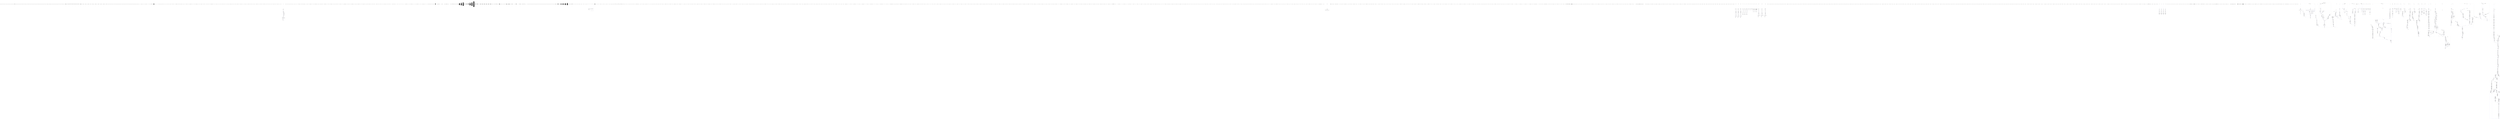 digraph graph48339760 {
	compound=true;
	edge[color=blue];
	node906837831[label="typedef signed char __int8_t;"];
	node1936269454[label="typedef unsigned char __uint8_t;"];
	node1678161997[label="typedef short __int16_t;"];
	node60426688[label="typedef unsigned short __uint16_t;"];
	node758750856[label="typedef int __int32_t;"];
	node1425889113[label="typedef unsigned int __uint32_t;"];
	node885723920[label="typedef long long __int64_t;"];
	node1553227495[label="typedef unsigned long long __uint64_t;"];
	node1462255532[label="typedef long __darwin_intptr_t;"];
	node799312012[label="typedef unsigned int __darwin_natural_t;"];
	node1703412736[label="typedef int __darwin_ct_rune_t;"];
	node1706518410[label="union stUn_imopVarPre0 {
    char __mbstate8[128];
    long long _mbstateL;
} ;"];
	node796756604[label="typedef union stUn_imopVarPre0 __mbstate_t;"];
	node737826424[label="typedef __mbstate_t __darwin_mbstate_t;"];
	node1199402854[label="typedef long int __darwin_ptrdiff_t;"];
	node627747774[label="typedef long unsigned int __darwin_size_t;"];
	node1932740085[label="typedef __builtin_va_list __darwin_va_list;"];
	node199076892[label="typedef int __darwin_wchar_t;"];
	node343592684[label="typedef __darwin_wchar_t __darwin_rune_t;"];
	node1640037138[label="typedef int __darwin_wint_t;"];
	node962124674[label="typedef unsigned long __darwin_clock_t;"];
	node1989843834[label="typedef __uint32_t __darwin_socklen_t;"];
	node694766024[label="typedef long __darwin_ssize_t;"];
	node333890884[label="typedef long __darwin_time_t;"];
	node560990653[label="typedef __int64_t __darwin_blkcnt_t;"];
	node134963352[label="typedef __int32_t __darwin_blksize_t;"];
	node955505599[label="typedef __int32_t __darwin_dev_t;"];
	node815903405[label="typedef unsigned int __darwin_fsblkcnt_t;"];
	node265668598[label="typedef unsigned int __darwin_fsfilcnt_t;"];
	node1718792426[label="typedef __uint32_t __darwin_gid_t;"];
	node815617196[label="typedef __uint32_t __darwin_id_t;"];
	node199329503[label="typedef __uint64_t __darwin_ino64_t;"];
	node554817465[label="typedef __darwin_ino64_t __darwin_ino_t;"];
	node909773218[label="typedef __darwin_natural_t __darwin_mach_port_name_t;"];
	node1034327311[label="typedef __darwin_mach_port_name_t __darwin_mach_port_t;"];
	node1448095927[label="typedef __uint16_t __darwin_mode_t;"];
	node1058885327[label="typedef __int64_t __darwin_off_t;"];
	node1725382189[label="typedef __int32_t __darwin_pid_t;"];
	node1413117445[label="typedef __uint32_t __darwin_sigset_t;"];
	node363172313[label="typedef __int32_t __darwin_suseconds_t;"];
	node877457423[label="typedef __uint32_t __darwin_uid_t;"];
	node1981924343[label="typedef __uint32_t __darwin_useconds_t;"];
	node1997725558[label="typedef unsigned char __darwin_uuid_t[16];"];
	node747984007[label="typedef char __darwin_uuid_string_t[37];"];
	node1427013366[label="struct __darwin_pthread_handler_rec {
    void ( *__routine )(void *);
    void *__arg;
    struct __darwin_pthread_handler_rec *__next;
} ;"];
	node168703427[label="void *"];
	node1312556583[label="struct _opaque_pthread_attr_t {
    long __sig;
    char __opaque[56];
} ;"];
	node1037000742[label="struct _opaque_pthread_cond_t {
    long __sig;
    char __opaque[40];
} ;"];
	node1578892902[label="struct _opaque_pthread_condattr_t {
    long __sig;
    char __opaque[8];
} ;"];
	node892589968[label="struct _opaque_pthread_mutex_t {
    long __sig;
    char __opaque[56];
} ;"];
	node1477200907[label="struct _opaque_pthread_mutexattr_t {
    long __sig;
    char __opaque[8];
} ;"];
	node618120037[label="struct _opaque_pthread_once_t {
    long __sig;
    char __opaque[8];
} ;"];
	node568414355[label="struct _opaque_pthread_rwlock_t {
    long __sig;
    char __opaque[192];
} ;"];
	node1172289188[label="struct _opaque_pthread_rwlockattr_t {
    long __sig;
    char __opaque[16];
} ;"];
	node49250603[label="struct _opaque_pthread_t {
    long __sig;
    struct __darwin_pthread_handler_rec *__cleanup_stack;
    char __opaque[8176];
} ;"];
	node1190500337[label="typedef struct _opaque_pthread_attr_t __darwin_pthread_attr_t;"];
	node1526378110[label="typedef struct _opaque_pthread_cond_t __darwin_pthread_cond_t;"];
	node1819657704[label="typedef struct _opaque_pthread_condattr_t __darwin_pthread_condattr_t;"];
	node784488689[label="typedef unsigned long __darwin_pthread_key_t;"];
	node1989329129[label="typedef struct _opaque_pthread_mutex_t __darwin_pthread_mutex_t;"];
	node762522842[label="typedef struct _opaque_pthread_mutexattr_t __darwin_pthread_mutexattr_t;"];
	node933099011[label="typedef struct _opaque_pthread_once_t __darwin_pthread_once_t;"];
	node1959449975[label="typedef struct _opaque_pthread_rwlock_t __darwin_pthread_rwlock_t;"];
	node406074816[label="typedef struct _opaque_pthread_rwlockattr_t __darwin_pthread_rwlockattr_t;"];
	node151754389[label="typedef struct _opaque_pthread_t *__darwin_pthread_t;"];
	node1010971109[label="typedef int __darwin_nl_item;"];
	node1490985127[label="typedef int __darwin_wctrans_t;"];
	node1510692106[label="typedef __uint32_t __darwin_wctype_t;"];
	node13478280[label="typedef signed char int8_t;"];
	node63366151[label="typedef short int16_t;"];
	node658528347[label="typedef int int32_t;"];
	node534199755[label="typedef long long int64_t;"];
	node695628118[label="typedef unsigned char u_int8_t;"];
	node578414535[label="typedef unsigned short u_int16_t;"];
	node145279672[label="typedef unsigned int u_int32_t;"];
	node1057444272[label="typedef unsigned long long u_int64_t;"];
	node1722642791[label="typedef int64_t register_t;"];
	node2124327048[label="typedef __darwin_intptr_t intptr_t;"];
	node906824826[label="typedef unsigned long uintptr_t;"];
	node747601258[label="typedef u_int64_t user_addr_t;"];
	node1795102078[label="typedef u_int64_t user_size_t;"];
	node985496352[label="typedef int64_t user_ssize_t;"];
	node1468711102[label="typedef int64_t user_long_t;"];
	node781449501[label="typedef u_int64_t user_ulong_t;"];
	node92712774[label="typedef int64_t user_time_t;"];
	node1294054661[label="typedef int64_t user_off_t;"];
	node414903944[label="typedef u_int64_t syscall_arg_t;"];
	node1541339374[label="typedef __darwin_va_list va_list;"];
	node261691810[label="typedef __darwin_size_t size_t;"];
	node347053905[label="int renameat(int , const char * , int  , const char *);"];
	node815017812[label="int "];
	node1172610365[label="const char *"];
	node1681886910[label="int "];
	node1719868180[label="const char *"];
	node1986550448[label="int renamex_np(const char *, const char * , unsigned int );"];
	node1898827952[label="const char *"];
	node1989968081[label="const char *"];
	node289049029[label="unsigned int "];
	node941557161[label="int renameatx_np(int , const char * , int  , const char * , unsigned int );"];
	node1821332066[label="int "];
	node1802302401[label="const char *"];
	node41646355[label="int "];
	node1262516935[label="const char *"];
	node941392492[label="unsigned int "];
	node1089013300[label="typedef __darwin_off_t fpos_t;"];
	node413114271[label="struct __sbuf {
    unsigned char *_base;
    int _size;
} ;"];
	node772267043[label="struct __sFILEX ;"];
	node838139333[label="struct __sFILE {
    unsigned char *_p;
    int _r;
    int _w;
    short _flags;
    short _file;
    struct __sbuf _bf;
    int _lbfsize;
    void *_cookie;
    int ( *_close )(void *);
    int ( *_read )(void *, char * , int );
    fpos_t ( *_seek )(void *, fpos_t  , int );
    int ( *_write )(void *, const char * , int );
    struct __sbuf _ub;
    struct __sFILEX *_extra;
    int _ur;
    unsigned char _ubuf[3];
    unsigned char _nbuf[1];
    struct __sbuf _lb;
    int _blksize;
    fpos_t _offset;
} ;"];
	node1670501199[label="void *"];
	node1558686575[label="void *"];
	node1399313519[label="char *"];
	node2020466851[label="int "];
	node1948338883[label="void *"];
	node501758945[label="fpos_t "];
	node326802793[label="int "];
	node1716876539[label="void *"];
	node1777016611[label="const char *"];
	node1645253408[label="int "];
	node1376105442[label="typedef struct __sFILE FILE;"];
	node670316132[label="extern FILE *__stdinp;"];
	node1779255272[label="extern FILE *__stdoutp;"];
	node2036771172[label="extern FILE *__stderrp;"];
	node351308439[label="void clearerr(FILE *);"];
	node210908320[label="FILE *"];
	node1707488498[label="int fclose(FILE *);"];
	node1660302885[label="FILE *"];
	node1567791862[label="int feof(FILE *);"];
	node1491862772[label="FILE *"];
	node817785349[label="int ferror(FILE *);"];
	node1325629901[label="FILE *"];
	node1397795110[label="int fflush(FILE *);"];
	node206590014[label="FILE *"];
	node2084720126[label="int fgetc(FILE *);"];
	node1146652797[label="FILE *"];
	node2086269717[label="int fgetpos(FILE *restrict , fpos_t *);"];
	node153175845[label="FILE *restrict "];
	node882928001[label="fpos_t *"];
	node493102722[label="char *fgets(char *restrict , int  , FILE *);"];
	node407788612[label="char *restrict "];
	node1938380262[label="int "];
	node1410669831[label="FILE *"];
	node132412605[label="FILE *fopen(const char *restrict __filename, const char *restrict __mode);"];
	node366015139[label="const char *restrict __filename"];
	node653306760[label="const char *restrict __mode"];
	node1417740319[label="int fprintf(FILE *restrict , const char *restrict , ...);"];
	node837145608[label="FILE *restrict "];
	node1600651070[label="const char *restrict "];
	node1666455904[label="int fputc(int , FILE *);"];
	node1366626917[label="int "];
	node1708384954[label="FILE *"];
	node88324181[label="int fputs(const char *restrict , FILE *restrict );"];
	node453484161[label="const char *restrict "];
	node2056411844[label="FILE *restrict "];
	node1355387800[label="size_t fread(void *restrict __ptr, size_t __size , size_t __nitems , FILE *restrict __stream);"];
	node1892075175[label="void *restrict __ptr"];
	node348244902[label="size_t __size"];
	node2075461447[label="size_t __nitems"];
	node153213903[label="FILE *restrict __stream"];
	node160830059[label="FILE *freopen(const char *restrict , const char *restrict  , FILE *restrict );"];
	node1060357604[label="const char *restrict "];
	node554932025[label="const char *restrict "];
	node1072606019[label="FILE *restrict "];
	node1449109458[label="int fscanf(FILE *restrict , const char *restrict , ...);"];
	node722756235[label="FILE *restrict "];
	node1680256267[label="const char *restrict "];
	node1954751748[label="int fseek(FILE *, long  , int );"];
	node1909317132[label="FILE *"];
	node310578723[label="long "];
	node1203187003[label="int "];
	node1336724276[label="int fsetpos(FILE *, const fpos_t *);"];
	node994889306[label="FILE *"];
	node1515271719[label="const fpos_t *"];
	node1234659364[label="long ftell(FILE *);"];
	node903105747[label="FILE *"];
	node1152035207[label="size_t fwrite(const void *restrict __ptr, size_t __size , size_t __nitems , FILE *restrict __stream);"];
	node1171055810[label="const void *restrict __ptr"];
	node489712935[label="size_t __size"];
	node323494753[label="size_t __nitems"];
	node804104750[label="FILE *restrict __stream"];
	node413081988[label="int getc(FILE *);"];
	node2123621270[label="FILE *"];
	node1654691432[label="int getchar(void );"];
	node1339600638[label="void "];
	node35624804[label="char *gets(char *);"];
	node1376793254[label="char *"];
	node1340904400[label="void perror(const char *);"];
	node1036454560[label="const char *"];
	node1217860194[label="int printf(const char *restrict , ...);"];
	node1803078638[label="const char *restrict "];
	node1341370263[label="int putc(int , FILE *);"];
	node1033179151[label="int "];
	node456793666[label="FILE *"];
	node1770082598[label="int putchar(int );"];
	node439815292[label="int "];
	node1474120649[label="int puts(const char *);"];
	node309831329[label="const char *"];
	node1384149246[label="int remove(const char *);"];
	node1168769758[label="const char *"];
	node639467234[label="int rename(const char *__old, const char *__new);"];
	node187002994[label="const char *__old"];
	node2024682743[label="const char *__new"];
	node1851920297[label="void rewind(FILE *);"];
	node366133962[label="FILE *"];
	node1009599092[label="int scanf(const char *restrict , ...);"];
	node2142703252[label="const char *restrict "];
	node1637728368[label="void setbuf(FILE *restrict , char *restrict );"];
	node285961336[label="FILE *restrict "];
	node689240342[label="char *restrict "];
	node693181689[label="int setvbuf(FILE *restrict , char *restrict  , int  , size_t );"];
	node929508007[label="FILE *restrict "];
	node746855108[label="char *restrict "];
	node51317621[label="int "];
	node1316845548[label="size_t "];
	node640592192[label="int sprintf(char *restrict , const char *restrict , ...);"];
	node647641020[label="char *restrict "];
	node1120858287[label="const char *restrict "];
	node1627461096[label="int sscanf(const char *restrict , const char *restrict , ...);"];
	node1051287417[label="const char *restrict "];
	node2050774046[label="const char *restrict "];
	node1839644942[label="FILE *tmpfile(void );"];
	node1135300227[label="void "];
	node1770925242[label="char *tmpnam(char *);"];
	node1922459486[label="char *"];
	node767539267[label="int ungetc(int , FILE *);"];
	node1954953964[label="int "];
	node392712[label="FILE *"];
	node418978254[label="int vfprintf(FILE *restrict , const char *restrict  , va_list );"];
	node627421335[label="FILE *restrict "];
	node1832763589[label="const char *restrict "];
	node428400789[label="va_list "];
	node873416483[label="int vprintf(const char *restrict , va_list );"];
	node579938664[label="const char *restrict "];
	node808875552[label="va_list "];
	node471785515[label="int vsprintf(char *restrict , const char *restrict  , va_list );"];
	node671949051[label="char *restrict "];
	node461118575[label="const char *restrict "];
	node1256732367[label="va_list "];
	node952647931[label="char *ctermid(char *);"];
	node1320840735[label="char *"];
	node1089409432[label="FILE *fdopen(int , const char *);"];
	node432826748[label="int "];
	node50421901[label="const char *"];
	node1659196546[label="int fileno(FILE *);"];
	node1998450406[label="FILE *"];
	node1778145283[label="int pclose(FILE *);"];
	node1007392323[label="FILE *"];
	node8425317[label="FILE *popen(const char *, const char *);"];
	node947297132[label="const char *"];
	node1450447579[label="const char *"];
	node175186756[label="int __srget(FILE *);"];
	node1796688547[label="FILE *"];
	node1694924176[label="int __svfscanf(FILE *, const char * , va_list );"];
	node1853309332[label="FILE *"];
	node1039332523[label="const char *"];
	node982119072[label="va_list "];
	node971046435[label="int __swbuf(int , FILE *);"];
	node985823021[label="int "];
	node1651133962[label="FILE *"];
	subgraph cluster204540579 {
		compound=true;
		style=dotted;
		label="__sputc()";
		node1333479763[label="B_FuDe", shape="triangle"];
		node1429623854[label="E_FuDe", shape="invtriangle"];
		node2059174794[label="int _c"];
		node134136660[label="FILE *_p"];
		subgraph cluster664115490 {
			compound=true;
			style=dotted;
			label="CompoundStatement";
			node2035132937[label="B_CoSt", shape="triangle"];
			node2036492264[label="E_CoSt", shape="invtriangle"];
			node349549228[label="int _imopVarPre12;"];
			node1452800001[label="int _imopVarPre16;"];
			node1437069487[label="_imopVarPre12 = --_p->_w >= 0;"];
			subgraph cluster622339163 {
				compound=true;
				style=dotted;
				label="IfStatement";
				node1170791222[label="B_IfSt", shape="triangle"];
				node508527664[label="E_IfSt", shape="invtriangle"];
				node1396855888[label="!_imopVarPre12"];
				subgraph cluster140020322 {
					compound=true;
					style=dotted;
					label="CompoundStatement";
					node1462574872[label="B_CoSt", shape="triangle"];
					node685845445[label="E_CoSt", shape="invtriangle"];
					node980082928[label="_imopVarPre16 = _p->_w >= _p->_lbfsize;"];
					subgraph cluster135213329 {
						compound=true;
						style=dotted;
						label="IfStatement";
						node1424011932[label="B_IfSt", shape="triangle"];
						node859996466[label="E_IfSt", shape="invtriangle"];
						node1828130916[label="_imopVarPre16"];
						subgraph cluster1300519073 {
							compound=true;
							style=dotted;
							label="CompoundStatement";
							node757889357[label="B_CoSt", shape="triangle"];
							node1408662262[label="E_CoSt", shape="invtriangle"];
							node1732043334[label="_imopVarPre16 = (char) _c != \'\n\';"];
						}
					}
					node761356729[label="_imopVarPre12 = _imopVarPre16;"];
				}
			}
			subgraph cluster540048569 {
				compound=true;
				style=dotted;
				label="IfStatement";
				node430092836[label="B_IfSt", shape="triangle"];
				node575786030[label="E_IfSt", shape="invtriangle"];
				node1310719572[label="_imopVarPre12"];
				subgraph cluster754529795 {
					compound=true;
					style=dotted;
					label="CompoundStatement";
					node1877226071[label="B_CoSt", shape="triangle"];
					node229313132[label="E_CoSt", shape="invtriangle"];
					node1473154915[label="return (*_p->_p++ = _c);"];
				}
				subgraph cluster2031368275 {
					compound=true;
					style=dotted;
					label="CompoundStatement";
					node1411294807[label="B_CoSt", shape="triangle"];
					node1929962198[label="E_CoSt", shape="invtriangle"];
					node113868921[label="int _imopVarPre18;"];
					subgraph cluster1932808010 {
						compound=true;
						style=dotted;
						label="CallStatement";
						node82112153[label="B_CaSt", shape="triangle"];
						node1320093940[label="E_CaSt", shape="invtriangle"];
						node2017484544[label="_c_p"];
						node1009972184[label="_imopVarPre18"];
					}
					node874961122[label="return _imopVarPre18;"];
				}
			}
		}
	}
	node453637371[label="void flockfile(FILE *);"];
	node1217062947[label="FILE *"];
	node1136811657[label="int ftrylockfile(FILE *);"];
	node1034382650[label="FILE *"];
	node1367916786[label="void funlockfile(FILE *);"];
	node1690307000[label="FILE *"];
	node185048994[label="int getc_unlocked(FILE *);"];
	node1511134896[label="FILE *"];
	node328256588[label="int getchar_unlocked(void );"];
	node1204609798[label="void "];
	node1654184699[label="int putc_unlocked(int , FILE *);"];
	node160284738[label="int "];
	node304580138[label="FILE *"];
	node839941050[label="int putchar_unlocked(int );"];
	node469297732[label="int "];
	node2137818564[label="int getw(FILE *);"];
	node1676792692[label="FILE *"];
	node976594834[label="int putw(int , FILE *);"];
	node1011914207[label="int "];
	node748241311[label="FILE *"];
	node1127097389[label="char *tempnam(const char *__dir, const char *__prefix);"];
	node52356521[label="const char *__dir"];
	node796586960[label="const char *__prefix"];
	node1404316173[label="typedef __darwin_off_t off_t;"];
	node2017079276[label="int fseeko(FILE *__stream, off_t __offset , int __whence);"];
	node660103401[label="FILE *__stream"];
	node1320371095[label="off_t __offset"];
	node1000165912[label="int __whence"];
	node1169478399[label="off_t ftello(FILE *__stream);"];
	node1430694368[label="FILE *__stream"];
	node628521945[label="int snprintf(char *restrict __str, size_t __size , const char *restrict __format, ...);"];
	node1360921683[label="char *restrict __str"];
	node1340123681[label="size_t __size"];
	node100188953[label="const char *restrict __format"];
	node1804401643[label="int vfscanf(FILE *restrict __stream, const char *restrict __format , va_list );"];
	node1495876679[label="FILE *restrict __stream"];
	node1231094225[label="const char *restrict __format"];
	node179980851[label="va_list "];
	node452382067[label="int vscanf(const char *restrict __format, va_list );"];
	node498395719[label="const char *restrict __format"];
	node165157045[label="va_list "];
	node1436852395[label="int vsnprintf(char *restrict __str, size_t __size , const char *restrict __format , va_list );"];
	node545724445[label="char *restrict __str"];
	node1095384189[label="size_t __size"];
	node1964983386[label="const char *restrict __format"];
	node1776029137[label="va_list "];
	node1777344331[label="int vsscanf(const char *restrict __str, const char *restrict __format , va_list );"];
	node745593472[label="const char *restrict __str"];
	node79844840[label="const char *restrict __format"];
	node767189011[label="va_list "];
	node1653984304[label="typedef __darwin_ssize_t ssize_t;"];
	node1462522038[label="int dprintf(int , const char *restrict , ...);"];
	node814900611[label="int "];
	node1009912971[label="const char *restrict "];
	node257425693[label="int vdprintf(int , const char *restrict  , va_list );"];
	node496914716[label="int "];
	node1403472240[label="const char *restrict "];
	node1377650012[label="va_list "];
	node596626170[label="ssize_t getdelim(char **restrict __linep, size_t *restrict __linecapp , int __delimiter , FILE *restrict __stream);"];
	node140033932[label="char **restrict __linep"];
	node1596134131[label="size_t *restrict __linecapp"];
	node656128885[label="int __delimiter"];
	node1690105481[label="FILE *restrict __stream"];
	node1875849618[label="ssize_t getline(char **restrict __linep, size_t *restrict __linecapp , FILE *restrict __stream);"];
	node1049426004[label="char **restrict __linep"];
	node267063122[label="size_t *restrict __linecapp"];
	node1130075212[label="FILE *restrict __stream"];
	node1913748076[label="FILE *fmemopen(void *restrict __buf, size_t __size , const char *restrict __mode);"];
	node1270302657[label="void *restrict __buf"];
	node457695388[label="size_t __size"];
	node1604979793[label="const char *restrict __mode"];
	node1909766203[label="FILE *open_memstream(char **__bufp, size_t *__sizep);"];
	node1910242916[label="char **__bufp"];
	node1529529161[label="size_t *__sizep"];
	node936177086[label="extern const int sys_nerr;"];
	node1072223610[label="extern const char *const sys_errlist[];"];
	node1932524394[label="int asprintf(char **restrict , const char *restrict , ...);"];
	node270966801[label="char **restrict "];
	node1170570685[label="const char *restrict "];
	node1140224243[label="char *ctermid_r(char *);"];
	node1674022494[label="char *"];
	node1585691356[label="char *fgetln(FILE *, size_t *);"];
	node1349034673[label="FILE *"];
	node530286325[label="size_t *"];
	node1688826266[label="const char *fmtcheck(const char *, const char *);"];
	node103132781[label="const char *"];
	node172682435[label="const char *"];
	node1421507391[label="int fpurge(FILE *);"];
	node590480042[label="FILE *"];
	node510160290[label="void setbuffer(FILE *, char * , int );"];
	node1822416993[label="FILE *"];
	node965252721[label="char *"];
	node757003004[label="int "];
	node600396434[label="int setlinebuf(FILE *);"];
	node877489075[label="FILE *"];
	node687028240[label="int vasprintf(char **restrict , const char *restrict  , va_list );"];
	node408304912[label="char **restrict "];
	node969963356[label="const char *restrict "];
	node96141602[label="va_list "];
	node1026432280[label="FILE *zopen(const char *, const char * , int );"];
	node355876538[label="const char *"];
	node1190412112[label="const char *"];
	node2128263493[label="int "];
	node1433810378[label="FILE *funopen(const void *, int (*)(void *, char * , int ) , int (*)(void *, const char * , int ) , fpos_t (*)(void *, fpos_t  , int ) , int (*)(void *));"];
	node1237113101[label="const void *"];
	node1567719739[label="int (*)(void *, char * , int )"];
	node1542326211[label="void *"];
	node880234640[label="char *"];
	node956045572[label="int "];
	node226334796[label="int (*)(void *, const char * , int )"];
	node1805208433[label="void *"];
	node1927061405[label="const char *"];
	node1220813395[label="int "];
	node1791942484[label="fpos_t (*)(void *, fpos_t  , int )"];
	node363377192[label="void *"];
	node933604485[label="fpos_t "];
	node919363669[label="int "];
	node1134266682[label="int (*)(void *)"];
	node1028340628[label="void *"];
	node271633972[label="extern int __sprintf_chk(char *restrict , int  , size_t  , const char *restrict , ...);"];
	node1093131483[label="char *restrict "];
	node75837909[label="int "];
	node185596009[label="size_t "];
	node1482512142[label="const char *restrict "];
	node1083764500[label="extern int __snprintf_chk(char *restrict , size_t  , int  , size_t  , const char *restrict , ...);"];
	node166289688[label="char *restrict "];
	node141026856[label="size_t "];
	node1372725646[label="int "];
	node195949131[label="size_t "];
	node55751887[label="const char *restrict "];
	node1433242744[label="extern int __vsprintf_chk(char *restrict , int  , size_t  , const char *restrict  , va_list );"];
	node2014105033[label="char *restrict "];
	node1114067878[label="int "];
	node1203408444[label="size_t "];
	node330720948[label="const char *restrict "];
	node1304217806[label="va_list "];
	node847529697[label="extern int __vsnprintf_chk(char *restrict , size_t  , int  , size_t  , const char *restrict  , va_list );"];
	node1137474487[label="char *restrict "];
	node2040657244[label="size_t "];
	node1446990808[label="int "];
	node815010076[label="size_t "];
	node329194932[label="const char *restrict "];
	node1200144545[label="va_list "];
	node324918102[label="enum enum_imopVarPre1 {
    P_ALL, P_PID , P_PGID
} ;"];
	node1558296187[label="typedef enum enum_imopVarPre1 idtype_t;"];
	node797606633[label="typedef __darwin_pid_t pid_t;"];
	node2053387251[label="typedef __darwin_id_t id_t;"];
	node1558145969[label="typedef int sig_atomic_t;"];
	node1722672441[label="struct __darwin_i386_thread_state {
    unsigned int __eax;
    unsigned int __ebx;
    unsigned int __ecx;
    unsigned int __edx;
    unsigned int __edi;
    unsigned int __esi;
    unsigned int __ebp;
    unsigned int __esp;
    unsigned int __ss;
    unsigned int __eflags;
    unsigned int __eip;
    unsigned int __cs;
    unsigned int __ds;
    unsigned int __es;
    unsigned int __fs;
    unsigned int __gs;
} ;"];
	node442364016[label="struct __darwin_fp_control {
    unsigned short __invalid: 1, __denorm: 1 , __zdiv: 1 , __ovrfl: 1 , __undfl: 1 , __precis: 1 , :2 , __pc: 2 , __rc: 2 , :1 , :3;
} ;"];
	node816933542[label="typedef struct __darwin_fp_control __darwin_fp_control_t;"];
	node849306781[label="struct __darwin_fp_status {
    unsigned short __invalid: 1, __denorm: 1 , __zdiv: 1 , __ovrfl: 1 , __undfl: 1 , __precis: 1 , __stkflt: 1 , __errsumm: 1 , __c0: 1 , __c1: 1 , __c2: 1 , __tos: 3 , __c3: 1 , __busy: 1;
} ;"];
	node441427423[label="typedef struct __darwin_fp_status __darwin_fp_status_t;"];
	node264918213[label="struct __darwin_mmst_reg {
    char __mmst_reg[10];
    char __mmst_rsrv[6];
} ;"];
	node337054397[label="struct __darwin_xmm_reg {
    char __xmm_reg[16];
} ;"];
	node1019277218[label="struct __darwin_ymm_reg {
    char __ymm_reg[32];
} ;"];
	node1395676084[label="struct __darwin_zmm_reg {
    char __zmm_reg[64];
} ;"];
	node2047951466[label="struct __darwin_opmask_reg {
    char __opmask_reg[8];
} ;"];
	node1521975502[label="struct __darwin_i386_float_state {
    int __fpu_reserved[2];
    struct __darwin_fp_control __fpu_fcw;
    struct __darwin_fp_status __fpu_fsw;
    __uint8_t __fpu_ftw;
    __uint8_t __fpu_rsrv1;
    __uint16_t __fpu_fop;
    __uint32_t __fpu_ip;
    __uint16_t __fpu_cs;
    __uint16_t __fpu_rsrv2;
    __uint32_t __fpu_dp;
    __uint16_t __fpu_ds;
    __uint16_t __fpu_rsrv3;
    __uint32_t __fpu_mxcsr;
    __uint32_t __fpu_mxcsrmask;
    struct __darwin_mmst_reg __fpu_stmm0;
    struct __darwin_mmst_reg __fpu_stmm1;
    struct __darwin_mmst_reg __fpu_stmm2;
    struct __darwin_mmst_reg __fpu_stmm3;
    struct __darwin_mmst_reg __fpu_stmm4;
    struct __darwin_mmst_reg __fpu_stmm5;
    struct __darwin_mmst_reg __fpu_stmm6;
    struct __darwin_mmst_reg __fpu_stmm7;
    struct __darwin_xmm_reg __fpu_xmm0;
    struct __darwin_xmm_reg __fpu_xmm1;
    struct __darwin_xmm_reg __fpu_xmm2;
    struct __darwin_xmm_reg __fpu_xmm3;
    struct __darwin_xmm_reg __fpu_xmm4;
    struct __darwin_xmm_reg __fpu_xmm5;
    struct __darwin_xmm_reg __fpu_xmm6;
    struct __darwin_xmm_reg __fpu_xmm7;
    char __fpu_rsrv4[14 * 16];
    int __fpu_reserved1;
} ;"];
	node1887774238[label="struct __darwin_i386_avx_state {
    int __fpu_reserved[2];
    struct __darwin_fp_control __fpu_fcw;
    struct __darwin_fp_status __fpu_fsw;
    __uint8_t __fpu_ftw;
    __uint8_t __fpu_rsrv1;
    __uint16_t __fpu_fop;
    __uint32_t __fpu_ip;
    __uint16_t __fpu_cs;
    __uint16_t __fpu_rsrv2;
    __uint32_t __fpu_dp;
    __uint16_t __fpu_ds;
    __uint16_t __fpu_rsrv3;
    __uint32_t __fpu_mxcsr;
    __uint32_t __fpu_mxcsrmask;
    struct __darwin_mmst_reg __fpu_stmm0;
    struct __darwin_mmst_reg __fpu_stmm1;
    struct __darwin_mmst_reg __fpu_stmm2;
    struct __darwin_mmst_reg __fpu_stmm3;
    struct __darwin_mmst_reg __fpu_stmm4;
    struct __darwin_mmst_reg __fpu_stmm5;
    struct __darwin_mmst_reg __fpu_stmm6;
    struct __darwin_mmst_reg __fpu_stmm7;
    struct __darwin_xmm_reg __fpu_xmm0;
    struct __darwin_xmm_reg __fpu_xmm1;
    struct __darwin_xmm_reg __fpu_xmm2;
    struct __darwin_xmm_reg __fpu_xmm3;
    struct __darwin_xmm_reg __fpu_xmm4;
    struct __darwin_xmm_reg __fpu_xmm5;
    struct __darwin_xmm_reg __fpu_xmm6;
    struct __darwin_xmm_reg __fpu_xmm7;
    char __fpu_rsrv4[14 * 16];
    int __fpu_reserved1;
    char __avx_reserved1[64];
    struct __darwin_xmm_reg __fpu_ymmh0;
    struct __darwin_xmm_reg __fpu_ymmh1;
    struct __darwin_xmm_reg __fpu_ymmh2;
    struct __darwin_xmm_reg __fpu_ymmh3;
    struct __darwin_xmm_reg __fpu_ymmh4;
    struct __darwin_xmm_reg __fpu_ymmh5;
    struct __darwin_xmm_reg __fpu_ymmh6;
    struct __darwin_xmm_reg __fpu_ymmh7;
} ;"];
	node1180062370[label="struct __darwin_i386_avx512_state {
    int __fpu_reserved[2];
    struct __darwin_fp_control __fpu_fcw;
    struct __darwin_fp_status __fpu_fsw;
    __uint8_t __fpu_ftw;
    __uint8_t __fpu_rsrv1;
    __uint16_t __fpu_fop;
    __uint32_t __fpu_ip;
    __uint16_t __fpu_cs;
    __uint16_t __fpu_rsrv2;
    __uint32_t __fpu_dp;
    __uint16_t __fpu_ds;
    __uint16_t __fpu_rsrv3;
    __uint32_t __fpu_mxcsr;
    __uint32_t __fpu_mxcsrmask;
    struct __darwin_mmst_reg __fpu_stmm0;
    struct __darwin_mmst_reg __fpu_stmm1;
    struct __darwin_mmst_reg __fpu_stmm2;
    struct __darwin_mmst_reg __fpu_stmm3;
    struct __darwin_mmst_reg __fpu_stmm4;
    struct __darwin_mmst_reg __fpu_stmm5;
    struct __darwin_mmst_reg __fpu_stmm6;
    struct __darwin_mmst_reg __fpu_stmm7;
    struct __darwin_xmm_reg __fpu_xmm0;
    struct __darwin_xmm_reg __fpu_xmm1;
    struct __darwin_xmm_reg __fpu_xmm2;
    struct __darwin_xmm_reg __fpu_xmm3;
    struct __darwin_xmm_reg __fpu_xmm4;
    struct __darwin_xmm_reg __fpu_xmm5;
    struct __darwin_xmm_reg __fpu_xmm6;
    struct __darwin_xmm_reg __fpu_xmm7;
    char __fpu_rsrv4[14 * 16];
    int __fpu_reserved1;
    char __avx_reserved1[64];
    struct __darwin_xmm_reg __fpu_ymmh0;
    struct __darwin_xmm_reg __fpu_ymmh1;
    struct __darwin_xmm_reg __fpu_ymmh2;
    struct __darwin_xmm_reg __fpu_ymmh3;
    struct __darwin_xmm_reg __fpu_ymmh4;
    struct __darwin_xmm_reg __fpu_ymmh5;
    struct __darwin_xmm_reg __fpu_ymmh6;
    struct __darwin_xmm_reg __fpu_ymmh7;
    struct __darwin_opmask_reg __fpu_k0;
    struct __darwin_opmask_reg __fpu_k1;
    struct __darwin_opmask_reg __fpu_k2;
    struct __darwin_opmask_reg __fpu_k3;
    struct __darwin_opmask_reg __fpu_k4;
    struct __darwin_opmask_reg __fpu_k5;
    struct __darwin_opmask_reg __fpu_k6;
    struct __darwin_opmask_reg __fpu_k7;
    struct __darwin_ymm_reg __fpu_zmmh0;
    struct __darwin_ymm_reg __fpu_zmmh1;
    struct __darwin_ymm_reg __fpu_zmmh2;
    struct __darwin_ymm_reg __fpu_zmmh3;
    struct __darwin_ymm_reg __fpu_zmmh4;
    struct __darwin_ymm_reg __fpu_zmmh5;
    struct __darwin_ymm_reg __fpu_zmmh6;
    struct __darwin_ymm_reg __fpu_zmmh7;
} ;"];
	node237580721[label="struct __darwin_i386_exception_state {
    __uint16_t __trapno;
    __uint16_t __cpu;
    __uint32_t __err;
    __uint32_t __faultvaddr;
} ;"];
	node1153551962[label="struct __darwin_x86_debug_state32 {
    unsigned int __dr0;
    unsigned int __dr1;
    unsigned int __dr2;
    unsigned int __dr3;
    unsigned int __dr4;
    unsigned int __dr5;
    unsigned int __dr6;
    unsigned int __dr7;
} ;"];
	node1071236571[label="struct __darwin_x86_thread_state64 {
    __uint64_t __rax;
    __uint64_t __rbx;
    __uint64_t __rcx;
    __uint64_t __rdx;
    __uint64_t __rdi;
    __uint64_t __rsi;
    __uint64_t __rbp;
    __uint64_t __rsp;
    __uint64_t __r8;
    __uint64_t __r9;
    __uint64_t __r10;
    __uint64_t __r11;
    __uint64_t __r12;
    __uint64_t __r13;
    __uint64_t __r14;
    __uint64_t __r15;
    __uint64_t __rip;
    __uint64_t __rflags;
    __uint64_t __cs;
    __uint64_t __fs;
    __uint64_t __gs;
} ;"];
	node875004964[label="struct __darwin_x86_float_state64 {
    int __fpu_reserved[2];
    struct __darwin_fp_control __fpu_fcw;
    struct __darwin_fp_status __fpu_fsw;
    __uint8_t __fpu_ftw;
    __uint8_t __fpu_rsrv1;
    __uint16_t __fpu_fop;
    __uint32_t __fpu_ip;
    __uint16_t __fpu_cs;
    __uint16_t __fpu_rsrv2;
    __uint32_t __fpu_dp;
    __uint16_t __fpu_ds;
    __uint16_t __fpu_rsrv3;
    __uint32_t __fpu_mxcsr;
    __uint32_t __fpu_mxcsrmask;
    struct __darwin_mmst_reg __fpu_stmm0;
    struct __darwin_mmst_reg __fpu_stmm1;
    struct __darwin_mmst_reg __fpu_stmm2;
    struct __darwin_mmst_reg __fpu_stmm3;
    struct __darwin_mmst_reg __fpu_stmm4;
    struct __darwin_mmst_reg __fpu_stmm5;
    struct __darwin_mmst_reg __fpu_stmm6;
    struct __darwin_mmst_reg __fpu_stmm7;
    struct __darwin_xmm_reg __fpu_xmm0;
    struct __darwin_xmm_reg __fpu_xmm1;
    struct __darwin_xmm_reg __fpu_xmm2;
    struct __darwin_xmm_reg __fpu_xmm3;
    struct __darwin_xmm_reg __fpu_xmm4;
    struct __darwin_xmm_reg __fpu_xmm5;
    struct __darwin_xmm_reg __fpu_xmm6;
    struct __darwin_xmm_reg __fpu_xmm7;
    struct __darwin_xmm_reg __fpu_xmm8;
    struct __darwin_xmm_reg __fpu_xmm9;
    struct __darwin_xmm_reg __fpu_xmm10;
    struct __darwin_xmm_reg __fpu_xmm11;
    struct __darwin_xmm_reg __fpu_xmm12;
    struct __darwin_xmm_reg __fpu_xmm13;
    struct __darwin_xmm_reg __fpu_xmm14;
    struct __darwin_xmm_reg __fpu_xmm15;
    char __fpu_rsrv4[6 * 16];
    int __fpu_reserved1;
} ;"];
	node1060066388[label="struct __darwin_x86_avx_state64 {
    int __fpu_reserved[2];
    struct __darwin_fp_control __fpu_fcw;
    struct __darwin_fp_status __fpu_fsw;
    __uint8_t __fpu_ftw;
    __uint8_t __fpu_rsrv1;
    __uint16_t __fpu_fop;
    __uint32_t __fpu_ip;
    __uint16_t __fpu_cs;
    __uint16_t __fpu_rsrv2;
    __uint32_t __fpu_dp;
    __uint16_t __fpu_ds;
    __uint16_t __fpu_rsrv3;
    __uint32_t __fpu_mxcsr;
    __uint32_t __fpu_mxcsrmask;
    struct __darwin_mmst_reg __fpu_stmm0;
    struct __darwin_mmst_reg __fpu_stmm1;
    struct __darwin_mmst_reg __fpu_stmm2;
    struct __darwin_mmst_reg __fpu_stmm3;
    struct __darwin_mmst_reg __fpu_stmm4;
    struct __darwin_mmst_reg __fpu_stmm5;
    struct __darwin_mmst_reg __fpu_stmm6;
    struct __darwin_mmst_reg __fpu_stmm7;
    struct __darwin_xmm_reg __fpu_xmm0;
    struct __darwin_xmm_reg __fpu_xmm1;
    struct __darwin_xmm_reg __fpu_xmm2;
    struct __darwin_xmm_reg __fpu_xmm3;
    struct __darwin_xmm_reg __fpu_xmm4;
    struct __darwin_xmm_reg __fpu_xmm5;
    struct __darwin_xmm_reg __fpu_xmm6;
    struct __darwin_xmm_reg __fpu_xmm7;
    struct __darwin_xmm_reg __fpu_xmm8;
    struct __darwin_xmm_reg __fpu_xmm9;
    struct __darwin_xmm_reg __fpu_xmm10;
    struct __darwin_xmm_reg __fpu_xmm11;
    struct __darwin_xmm_reg __fpu_xmm12;
    struct __darwin_xmm_reg __fpu_xmm13;
    struct __darwin_xmm_reg __fpu_xmm14;
    struct __darwin_xmm_reg __fpu_xmm15;
    char __fpu_rsrv4[6 * 16];
    int __fpu_reserved1;
    char __avx_reserved1[64];
    struct __darwin_xmm_reg __fpu_ymmh0;
    struct __darwin_xmm_reg __fpu_ymmh1;
    struct __darwin_xmm_reg __fpu_ymmh2;
    struct __darwin_xmm_reg __fpu_ymmh3;
    struct __darwin_xmm_reg __fpu_ymmh4;
    struct __darwin_xmm_reg __fpu_ymmh5;
    struct __darwin_xmm_reg __fpu_ymmh6;
    struct __darwin_xmm_reg __fpu_ymmh7;
    struct __darwin_xmm_reg __fpu_ymmh8;
    struct __darwin_xmm_reg __fpu_ymmh9;
    struct __darwin_xmm_reg __fpu_ymmh10;
    struct __darwin_xmm_reg __fpu_ymmh11;
    struct __darwin_xmm_reg __fpu_ymmh12;
    struct __darwin_xmm_reg __fpu_ymmh13;
    struct __darwin_xmm_reg __fpu_ymmh14;
    struct __darwin_xmm_reg __fpu_ymmh15;
} ;"];
	node2013118018[label="struct __darwin_x86_avx512_state64 {
    int __fpu_reserved[2];
    struct __darwin_fp_control __fpu_fcw;
    struct __darwin_fp_status __fpu_fsw;
    __uint8_t __fpu_ftw;
    __uint8_t __fpu_rsrv1;
    __uint16_t __fpu_fop;
    __uint32_t __fpu_ip;
    __uint16_t __fpu_cs;
    __uint16_t __fpu_rsrv2;
    __uint32_t __fpu_dp;
    __uint16_t __fpu_ds;
    __uint16_t __fpu_rsrv3;
    __uint32_t __fpu_mxcsr;
    __uint32_t __fpu_mxcsrmask;
    struct __darwin_mmst_reg __fpu_stmm0;
    struct __darwin_mmst_reg __fpu_stmm1;
    struct __darwin_mmst_reg __fpu_stmm2;
    struct __darwin_mmst_reg __fpu_stmm3;
    struct __darwin_mmst_reg __fpu_stmm4;
    struct __darwin_mmst_reg __fpu_stmm5;
    struct __darwin_mmst_reg __fpu_stmm6;
    struct __darwin_mmst_reg __fpu_stmm7;
    struct __darwin_xmm_reg __fpu_xmm0;
    struct __darwin_xmm_reg __fpu_xmm1;
    struct __darwin_xmm_reg __fpu_xmm2;
    struct __darwin_xmm_reg __fpu_xmm3;
    struct __darwin_xmm_reg __fpu_xmm4;
    struct __darwin_xmm_reg __fpu_xmm5;
    struct __darwin_xmm_reg __fpu_xmm6;
    struct __darwin_xmm_reg __fpu_xmm7;
    struct __darwin_xmm_reg __fpu_xmm8;
    struct __darwin_xmm_reg __fpu_xmm9;
    struct __darwin_xmm_reg __fpu_xmm10;
    struct __darwin_xmm_reg __fpu_xmm11;
    struct __darwin_xmm_reg __fpu_xmm12;
    struct __darwin_xmm_reg __fpu_xmm13;
    struct __darwin_xmm_reg __fpu_xmm14;
    struct __darwin_xmm_reg __fpu_xmm15;
    char __fpu_rsrv4[6 * 16];
    int __fpu_reserved1;
    char __avx_reserved1[64];
    struct __darwin_xmm_reg __fpu_ymmh0;
    struct __darwin_xmm_reg __fpu_ymmh1;
    struct __darwin_xmm_reg __fpu_ymmh2;
    struct __darwin_xmm_reg __fpu_ymmh3;
    struct __darwin_xmm_reg __fpu_ymmh4;
    struct __darwin_xmm_reg __fpu_ymmh5;
    struct __darwin_xmm_reg __fpu_ymmh6;
    struct __darwin_xmm_reg __fpu_ymmh7;
    struct __darwin_xmm_reg __fpu_ymmh8;
    struct __darwin_xmm_reg __fpu_ymmh9;
    struct __darwin_xmm_reg __fpu_ymmh10;
    struct __darwin_xmm_reg __fpu_ymmh11;
    struct __darwin_xmm_reg __fpu_ymmh12;
    struct __darwin_xmm_reg __fpu_ymmh13;
    struct __darwin_xmm_reg __fpu_ymmh14;
    struct __darwin_xmm_reg __fpu_ymmh15;
    struct __darwin_opmask_reg __fpu_k0;
    struct __darwin_opmask_reg __fpu_k1;
    struct __darwin_opmask_reg __fpu_k2;
    struct __darwin_opmask_reg __fpu_k3;
    struct __darwin_opmask_reg __fpu_k4;
    struct __darwin_opmask_reg __fpu_k5;
    struct __darwin_opmask_reg __fpu_k6;
    struct __darwin_opmask_reg __fpu_k7;
    struct __darwin_ymm_reg __fpu_zmmh0;
    struct __darwin_ymm_reg __fpu_zmmh1;
    struct __darwin_ymm_reg __fpu_zmmh2;
    struct __darwin_ymm_reg __fpu_zmmh3;
    struct __darwin_ymm_reg __fpu_zmmh4;
    struct __darwin_ymm_reg __fpu_zmmh5;
    struct __darwin_ymm_reg __fpu_zmmh6;
    struct __darwin_ymm_reg __fpu_zmmh7;
    struct __darwin_ymm_reg __fpu_zmmh8;
    struct __darwin_ymm_reg __fpu_zmmh9;
    struct __darwin_ymm_reg __fpu_zmmh10;
    struct __darwin_ymm_reg __fpu_zmmh11;
    struct __darwin_ymm_reg __fpu_zmmh12;
    struct __darwin_ymm_reg __fpu_zmmh13;
    struct __darwin_ymm_reg __fpu_zmmh14;
    struct __darwin_ymm_reg __fpu_zmmh15;
    struct __darwin_zmm_reg __fpu_zmm16;
    struct __darwin_zmm_reg __fpu_zmm17;
    struct __darwin_zmm_reg __fpu_zmm18;
    struct __darwin_zmm_reg __fpu_zmm19;
    struct __darwin_zmm_reg __fpu_zmm20;
    struct __darwin_zmm_reg __fpu_zmm21;
    struct __darwin_zmm_reg __fpu_zmm22;
    struct __darwin_zmm_reg __fpu_zmm23;
    struct __darwin_zmm_reg __fpu_zmm24;
    struct __darwin_zmm_reg __fpu_zmm25;
    struct __darwin_zmm_reg __fpu_zmm26;
    struct __darwin_zmm_reg __fpu_zmm27;
    struct __darwin_zmm_reg __fpu_zmm28;
    struct __darwin_zmm_reg __fpu_zmm29;
    struct __darwin_zmm_reg __fpu_zmm30;
    struct __darwin_zmm_reg __fpu_zmm31;
} ;"];
	node138106332[label="struct __darwin_x86_exception_state64 {
    __uint16_t __trapno;
    __uint16_t __cpu;
    __uint32_t __err;
    __uint64_t __faultvaddr;
} ;"];
	node1703326947[label="struct __darwin_x86_debug_state64 {
    __uint64_t __dr0;
    __uint64_t __dr1;
    __uint64_t __dr2;
    __uint64_t __dr3;
    __uint64_t __dr4;
    __uint64_t __dr5;
    __uint64_t __dr6;
    __uint64_t __dr7;
} ;"];
	node1759884809[label="struct __darwin_x86_cpmu_state64 {
    __uint64_t __ctrs[16];
} ;"];
	node1577842837[label="struct __darwin_mcontext32 {
    struct __darwin_i386_exception_state __es;
    struct __darwin_i386_thread_state __ss;
    struct __darwin_i386_float_state __fs;
} ;"];
	node1417440180[label="struct __darwin_mcontext_avx32 {
    struct __darwin_i386_exception_state __es;
    struct __darwin_i386_thread_state __ss;
    struct __darwin_i386_avx_state __fs;
} ;"];
	node1125680469[label="struct __darwin_mcontext_avx512_32 {
    struct __darwin_i386_exception_state __es;
    struct __darwin_i386_thread_state __ss;
    struct __darwin_i386_avx512_state __fs;
} ;"];
	node1639349435[label="struct __darwin_mcontext64 {
    struct __darwin_x86_exception_state64 __es;
    struct __darwin_x86_thread_state64 __ss;
    struct __darwin_x86_float_state64 __fs;
} ;"];
	node880402766[label="struct __darwin_mcontext_avx64 {
    struct __darwin_x86_exception_state64 __es;
    struct __darwin_x86_thread_state64 __ss;
    struct __darwin_x86_avx_state64 __fs;
} ;"];
	node1182562226[label="struct __darwin_mcontext_avx512_64 {
    struct __darwin_x86_exception_state64 __es;
    struct __darwin_x86_thread_state64 __ss;
    struct __darwin_x86_avx512_state64 __fs;
} ;"];
	node1271139512[label="typedef struct __darwin_mcontext64 *mcontext_t;"];
	node1352365582[label="typedef __darwin_pthread_attr_t pthread_attr_t;"];
	node2871612[label="struct __darwin_sigaltstack {
    void *ss_sp;
    __darwin_size_t ss_size;
    int ss_flags;
} ;"];
	node2116478034[label="typedef struct __darwin_sigaltstack stack_t;"];
	node2093514959[label="struct __darwin_ucontext {
    int uc_onstack;
    __darwin_sigset_t uc_sigmask;
    struct __darwin_sigaltstack uc_stack;
    struct __darwin_ucontext *uc_link;
    __darwin_size_t uc_mcsize;
    struct __darwin_mcontext64 *uc_mcontext;
} ;"];
	node1577219388[label="typedef struct __darwin_ucontext ucontext_t;"];
	node84613866[label="typedef __darwin_sigset_t sigset_t;"];
	node112026756[label="typedef __darwin_uid_t uid_t;"];
	node1839232510[label="union sigval {
    int sival_int;
    void *sival_ptr;
} ;"];
	node213093670[label="struct sigevent {
    int sigev_notify;
    int sigev_signo;
    union sigval sigev_value;
    void ( *sigev_notify_function )(union sigval );
    pthread_attr_t *sigev_notify_attributes;
} ;"];
	node1719157022[label="union sigval "];
	node1962180267[label="struct __siginfo {
    int si_signo;
    int si_errno;
    int si_code;
    pid_t si_pid;
    uid_t si_uid;
    int si_status;
    void *si_addr;
    union sigval si_value;
    long si_band;
    unsigned long __pad[7];
} ;"];
	node446604505[label="typedef struct __siginfo siginfo_t;"];
	node692028763[label="union __sigaction_u {
    void ( *__sa_handler )(int );
    void ( *__sa_sigaction )(int , struct __siginfo * , void *);
} ;"];
	node1913454715[label="int "];
	node54388684[label="int "];
	node1391267214[label="struct __siginfo *"];
	node620676019[label="void *"];
	node1578344319[label="struct __sigaction {
    union __sigaction_u __sigaction_u;
    void ( *sa_tramp )(void *, int  , int  , siginfo_t * , void *);
    sigset_t sa_mask;
    int sa_flags;
} ;"];
	node900936158[label="void *"];
	node329545272[label="int "];
	node1110877712[label="int "];
	node2139247716[label="siginfo_t *"];
	node875722296[label="void *"];
	node1203675210[label="struct sigaction {
    union __sigaction_u __sigaction_u;
    sigset_t sa_mask;
    int sa_flags;
} ;"];
	node556165038[label="typedef void ( *sig_t )(int );"];
	node2134547473[label="int "];
	node2141659954[label="struct sigvec {
    void ( *sv_handler )(int );
    int sv_mask;
    int sv_flags;
} ;"];
	node2131482093[label="int "];
	node864202178[label="struct sigstack {
    char *ss_sp;
    int ss_onstack;
} ;"];
	node108081638[label="void ( *signal(int , void (*)(int )) )(int );"];
	node325671882[label="int "];
	node2118866404[label="void (*)(int )"];
	node27692044[label="int "];
	node857889666[label="int "];
	node1292624556[label="typedef unsigned char uint8_t;"];
	node590711399[label="typedef unsigned short uint16_t;"];
	node1625390205[label="typedef unsigned int uint32_t;"];
	node907254006[label="typedef unsigned long long uint64_t;"];
	node6147646[label="typedef int8_t int_least8_t;"];
	node1108915923[label="typedef int16_t int_least16_t;"];
	node1089086896[label="typedef int32_t int_least32_t;"];
	node712755299[label="typedef int64_t int_least64_t;"];
	node1621160095[label="typedef uint8_t uint_least8_t;"];
	node185624578[label="typedef uint16_t uint_least16_t;"];
	node134061446[label="typedef uint32_t uint_least32_t;"];
	node2126280945[label="typedef uint64_t uint_least64_t;"];
	node1909750912[label="typedef int8_t int_fast8_t;"];
	node1489152144[label="typedef int16_t int_fast16_t;"];
	node1588339934[label="typedef int32_t int_fast32_t;"];
	node1301837375[label="typedef int64_t int_fast64_t;"];
	node1906624857[label="typedef uint8_t uint_fast8_t;"];
	node516581063[label="typedef uint16_t uint_fast16_t;"];
	node647026861[label="typedef uint32_t uint_fast32_t;"];
	node957562081[label="typedef uint64_t uint_fast64_t;"];
	node1884799540[label="typedef long int intmax_t;"];
	node463671760[label="typedef long unsigned int uintmax_t;"];
	node941312091[label="struct timeval {
    __darwin_time_t tv_sec;
    __darwin_suseconds_t tv_usec;
} ;"];
	node1486570589[label="typedef __uint64_t rlim_t;"];
	node271236966[label="struct rusage {
    struct timeval ru_utime;
    struct timeval ru_stime;
    long ru_maxrss;
    long ru_ixrss;
    long ru_idrss;
    long ru_isrss;
    long ru_minflt;
    long ru_majflt;
    long ru_nswap;
    long ru_inblock;
    long ru_oublock;
    long ru_msgsnd;
    long ru_msgrcv;
    long ru_nsignals;
    long ru_nvcsw;
    long ru_nivcsw;
} ;"];
	node1807566055[label="typedef void *rusage_info_t;"];
	node840907656[label="struct rusage_info_v0 {
    uint8_t ri_uuid[16];
    uint64_t ri_user_time;
    uint64_t ri_system_time;
    uint64_t ri_pkg_idle_wkups;
    uint64_t ri_interrupt_wkups;
    uint64_t ri_pageins;
    uint64_t ri_wired_size;
    uint64_t ri_resident_size;
    uint64_t ri_phys_footprint;
    uint64_t ri_proc_start_abstime;
    uint64_t ri_proc_exit_abstime;
} ;"];
	node309497065[label="struct rusage_info_v1 {
    uint8_t ri_uuid[16];
    uint64_t ri_user_time;
    uint64_t ri_system_time;
    uint64_t ri_pkg_idle_wkups;
    uint64_t ri_interrupt_wkups;
    uint64_t ri_pageins;
    uint64_t ri_wired_size;
    uint64_t ri_resident_size;
    uint64_t ri_phys_footprint;
    uint64_t ri_proc_start_abstime;
    uint64_t ri_proc_exit_abstime;
    uint64_t ri_child_user_time;
    uint64_t ri_child_system_time;
    uint64_t ri_child_pkg_idle_wkups;
    uint64_t ri_child_interrupt_wkups;
    uint64_t ri_child_pageins;
    uint64_t ri_child_elapsed_abstime;
} ;"];
	node1405613739[label="struct rusage_info_v2 {
    uint8_t ri_uuid[16];
    uint64_t ri_user_time;
    uint64_t ri_system_time;
    uint64_t ri_pkg_idle_wkups;
    uint64_t ri_interrupt_wkups;
    uint64_t ri_pageins;
    uint64_t ri_wired_size;
    uint64_t ri_resident_size;
    uint64_t ri_phys_footprint;
    uint64_t ri_proc_start_abstime;
    uint64_t ri_proc_exit_abstime;
    uint64_t ri_child_user_time;
    uint64_t ri_child_system_time;
    uint64_t ri_child_pkg_idle_wkups;
    uint64_t ri_child_interrupt_wkups;
    uint64_t ri_child_pageins;
    uint64_t ri_child_elapsed_abstime;
    uint64_t ri_diskio_bytesread;
    uint64_t ri_diskio_byteswritten;
} ;"];
	node651831519[label="struct rusage_info_v3 {
    uint8_t ri_uuid[16];
    uint64_t ri_user_time;
    uint64_t ri_system_time;
    uint64_t ri_pkg_idle_wkups;
    uint64_t ri_interrupt_wkups;
    uint64_t ri_pageins;
    uint64_t ri_wired_size;
    uint64_t ri_resident_size;
    uint64_t ri_phys_footprint;
    uint64_t ri_proc_start_abstime;
    uint64_t ri_proc_exit_abstime;
    uint64_t ri_child_user_time;
    uint64_t ri_child_system_time;
    uint64_t ri_child_pkg_idle_wkups;
    uint64_t ri_child_interrupt_wkups;
    uint64_t ri_child_pageins;
    uint64_t ri_child_elapsed_abstime;
    uint64_t ri_diskio_bytesread;
    uint64_t ri_diskio_byteswritten;
    uint64_t ri_cpu_time_qos_default;
    uint64_t ri_cpu_time_qos_maintenance;
    uint64_t ri_cpu_time_qos_background;
    uint64_t ri_cpu_time_qos_utility;
    uint64_t ri_cpu_time_qos_legacy;
    uint64_t ri_cpu_time_qos_user_initiated;
    uint64_t ri_cpu_time_qos_user_interactive;
    uint64_t ri_billed_system_time;
    uint64_t ri_serviced_system_time;
} ;"];
	node1712989864[label="struct rusage_info_v4 {
    uint8_t ri_uuid[16];
    uint64_t ri_user_time;
    uint64_t ri_system_time;
    uint64_t ri_pkg_idle_wkups;
    uint64_t ri_interrupt_wkups;
    uint64_t ri_pageins;
    uint64_t ri_wired_size;
    uint64_t ri_resident_size;
    uint64_t ri_phys_footprint;
    uint64_t ri_proc_start_abstime;
    uint64_t ri_proc_exit_abstime;
    uint64_t ri_child_user_time;
    uint64_t ri_child_system_time;
    uint64_t ri_child_pkg_idle_wkups;
    uint64_t ri_child_interrupt_wkups;
    uint64_t ri_child_pageins;
    uint64_t ri_child_elapsed_abstime;
    uint64_t ri_diskio_bytesread;
    uint64_t ri_diskio_byteswritten;
    uint64_t ri_cpu_time_qos_default;
    uint64_t ri_cpu_time_qos_maintenance;
    uint64_t ri_cpu_time_qos_background;
    uint64_t ri_cpu_time_qos_utility;
    uint64_t ri_cpu_time_qos_legacy;
    uint64_t ri_cpu_time_qos_user_initiated;
    uint64_t ri_cpu_time_qos_user_interactive;
    uint64_t ri_billed_system_time;
    uint64_t ri_serviced_system_time;
    uint64_t ri_logical_writes;
    uint64_t ri_lifetime_max_phys_footprint;
    uint64_t ri_instructions;
    uint64_t ri_cycles;
    uint64_t ri_billed_energy;
    uint64_t ri_serviced_energy;
    uint64_t ri_unused[2];
} ;"];
	node339821256[label="typedef struct rusage_info_v4 rusage_info_current;"];
	node582912153[label="struct rlimit {
    rlim_t rlim_cur;
    rlim_t rlim_max;
} ;"];
	node1412891546[label="struct proc_rlimit_control_wakeupmon {
    uint32_t wm_flags;
    int32_t wm_rate;
} ;"];
	node312618436[label="int getpriority(int , id_t );"];
	node493639056[label="int "];
	node2053626243[label="id_t "];
	node135592942[label="int getiopolicy_np(int , int );"];
	node15468152[label="int "];
	node1600381385[label="int "];
	node470734785[label="int getrlimit(int , struct rlimit *);"];
	node2104886122[label="int "];
	node1099145839[label="struct rlimit *"];
	node1917751958[label="int getrusage(int , struct rusage *);"];
	node1586962282[label="int "];
	node1544139935[label="struct rusage *"];
	node783082940[label="int setpriority(int , id_t  , int );"];
	node827703180[label="int "];
	node544832972[label="id_t "];
	node1883508854[label="int "];
	node1830375220[label="int setiopolicy_np(int , int  , int );"];
	node455159391[label="int "];
	node611907148[label="int "];
	node551155384[label="int "];
	node176474503[label="int setrlimit(int , const struct rlimit *);"];
	node924079900[label="int "];
	node413776276[label="const struct rlimit *"];
	subgraph cluster2128891473 {
		compound=true;
		style=dotted;
		label="_OSSwapInt16()";
		node515136928[label="B_FuDe", shape="triangle"];
		node808425866[label="E_FuDe", shape="invtriangle"];
		node1993821950[label="__uint16_t _data"];
		subgraph cluster1887256696 {
			compound=true;
			style=dotted;
			label="CompoundStatement";
			node271714706[label="B_CoSt", shape="triangle"];
			node719098624[label="E_CoSt", shape="invtriangle"];
			node204042925[label="return ((__uint16_t) ((_data << 8) | (_data >> 8)));"];
		}
	}
	subgraph cluster1523942313 {
		compound=true;
		style=dotted;
		label="_OSSwapInt32()";
		node532467843[label="B_FuDe", shape="triangle"];
		node1531510843[label="E_FuDe", shape="invtriangle"];
		node1250914121[label="__uint32_t _data"];
		subgraph cluster2099894524 {
			compound=true;
			style=dotted;
			label="CompoundStatement";
			node2054248294[label="B_CoSt", shape="triangle"];
			node1078149210[label="E_CoSt", shape="invtriangle"];
			node793480246[label=";"];
			node206740957[label="return _data;"];
		}
	}
	subgraph cluster593185865 {
		compound=true;
		style=dotted;
		label="_OSSwapInt64()";
		node168306113[label="B_FuDe", shape="triangle"];
		node699697577[label="E_FuDe", shape="invtriangle"];
		node381868588[label="__uint64_t _data"];
		subgraph cluster361204664 {
			compound=true;
			style=dotted;
			label="CompoundStatement";
			node922183469[label="B_CoSt", shape="triangle"];
			node1850317761[label="E_CoSt", shape="invtriangle"];
			node670451795[label=";"];
			node1223423356[label="return _data;"];
		}
	}
	node1707912721[label="union wait {
    int w_status;
    struct stUn_imopVarPre2 {
        unsigned int w_Termsig: 7, w_Coredump: 1 , w_Retcode: 8 , w_Filler: 16;
    } w_T;
    struct stUn_imopVarPre3 {
        unsigned int w_Stopval: 8, w_Stopsig: 8 , w_Filler: 16;
    } w_S;
} ;"];
	node64670494[label="pid_t wait(int *);"];
	node1291315250[label="int *"];
	node1486105979[label="pid_t waitpid(pid_t , int * , int );"];
	node979995750[label="pid_t "];
	node407486639[label="int *"];
	node721757562[label="int "];
	node203942548[label="int waitid(idtype_t , id_t  , siginfo_t * , int );"];
	node1278575810[label="idtype_t "];
	node1101278315[label="id_t "];
	node1492090985[label="siginfo_t *"];
	node1102637445[label="int "];
	node1354184352[label="pid_t wait3(int *, int  , struct rusage *);"];
	node734711682[label="int *"];
	node1483874153[label="int "];
	node247209748[label="struct rusage *"];
	node392741043[label="pid_t wait4(pid_t , int * , int  , struct rusage *);"];
	node144140860[label="pid_t "];
	node356377759[label="int *"];
	node589660949[label="int "];
	node627083431[label="struct rusage *"];
	node1832787053[label="void *alloca(size_t );"];
	node1638395292[label="size_t "];
	node1864536358[label="typedef __darwin_ct_rune_t ct_rune_t;"];
	node1423229791[label="typedef __darwin_rune_t rune_t;"];
	node1823406344[label="typedef __darwin_wchar_t wchar_t;"];
	node956906058[label="struct stUn_imopVarPre4 {
    int quot;
    int rem;
} ;"];
	node1149822324[label="typedef struct stUn_imopVarPre4 div_t;"];
	node2110090250[label="struct stUn_imopVarPre5 {
    long quot;
    long rem;
} ;"];
	node922617756[label="typedef struct stUn_imopVarPre5 ldiv_t;"];
	node209264708[label="struct stUn_imopVarPre6 {
    long long quot;
    long long rem;
} ;"];
	node1561866234[label="typedef struct stUn_imopVarPre6 lldiv_t;"];
	node153972672[label="extern int __mb_cur_max;"];
	node791665173[label="void abort(void );"];
	node520194991[label="void "];
	node825335917[label="int abs(int );"];
	node896448724[label="int "];
	node263703695[label="int atexit(void (*)(void ));"];
	node1767473075[label="void (*)(void )"];
	node1449137132[label="void "];
	node1866835737[label="double atof(const char *);"];
	node992621890[label="const char *"];
	node1937341044[label="int atoi(const char *);"];
	node879152033[label="const char *"];
	node526473433[label="long atol(const char *);"];
	node993304233[label="const char *"];
	node567612461[label="long long atoll(const char *);"];
	node288379071[label="const char *"];
	node1515916820[label="void *bsearch(const void *__key, const void *__base , size_t __nel , size_t __width , int ( *__compar )(const void *, const void *));"];
	node137226449[label="const void *__key"];
	node111506277[label="const void *__base"];
	node991693778[label="size_t __nel"];
	node142553965[label="size_t __width"];
	node696602804[label="int ( *__compar )(const void *, const void *)"];
	node1785458368[label="const void *"];
	node1221859486[label="const void *"];
	node268398408[label="void *calloc(size_t __count, size_t __size);"];
	node599594742[label="size_t __count"];
	node410719966[label="size_t __size"];
	node1002244688[label="div_t div(int , int );"];
	node1881654105[label="int "];
	node450962180[label="int "];
	node935370378[label="void exit(int );"];
	node1927335488[label="int "];
	node1862828393[label="void free(void *);"];
	node719097409[label="void *"];
	node2087132107[label="char *getenv(const char *);"];
	node1514969907[label="const char *"];
	node1402531047[label="long labs(long );"];
	node973453911[label="long "];
	node398525953[label="ldiv_t ldiv(long , long );"];
	node576423320[label="long "];
	node2145106525[label="long "];
	node837034165[label="long long llabs(long long );"];
	node53388589[label="long long "];
	node340588568[label="lldiv_t lldiv(long long , long long );"];
	node1053169327[label="long long "];
	node1268820838[label="long long "];
	node688566851[label="void *malloc(size_t __size);"];
	node1196629425[label="size_t __size"];
	node448756893[label="int mblen(const char *__s, size_t __n);"];
	node1875108606[label="const char *__s"];
	node354353235[label="size_t __n"];
	node441252580[label="size_t mbstowcs(wchar_t *restrict , const char *restrict  , size_t );"];
	node1394300934[label="wchar_t *restrict "];
	node1232643061[label="const char *restrict "];
	node1320681369[label="size_t "];
	node40466478[label="int mbtowc(wchar_t *restrict , const char *restrict  , size_t );"];
	node1227080759[label="wchar_t *restrict "];
	node79604496[label="const char *restrict "];
	node281946701[label="size_t "];
	node541790859[label="int posix_memalign(void **__memptr, size_t __alignment , size_t __size);"];
	node1800601494[label="void **__memptr"];
	node1321168609[label="size_t __alignment"];
	node839711347[label="size_t __size"];
	node1828636269[label="void qsort(void *__base, size_t __nel , size_t __width , int ( *__compar )(const void *, const void *));"];
	node1082670247[label="void *__base"];
	node1417192625[label="size_t __nel"];
	node972236502[label="size_t __width"];
	node1144334904[label="int ( *__compar )(const void *, const void *)"];
	node23070863[label="const void *"];
	node1471833695[label="const void *"];
	node1969293160[label="int rand(void );"];
	node102048707[label="void "];
	node2001709099[label="void *realloc(void *__ptr, size_t __size);"];
	node1389541868[label="void *__ptr"];
	node1036312965[label="size_t __size"];
	node670629371[label="void srand(unsigned );"];
	node1104877352[label="unsigned "];
	node783983592[label="double strtod(const char *, char **);"];
	node1705634007[label="const char *"];
	node1468612411[label="char **"];
	node730718089[label="float strtof(const char *, char **);"];
	node118284186[label="const char *"];
	node2029931273[label="char **"];
	node691129299[label="long strtol(const char *__str, char **__endptr , int __base);"];
	node2037398406[label="const char *__str"];
	node1514334940[label="char **__endptr"];
	node1549192045[label="int __base"];
	node815544796[label="long double strtold(const char *, char **);"];
	node566360878[label="const char *"];
	node1641801522[label="char **"];
	node1540101342[label="long long strtoll(const char *__str, char **__endptr , int __base);"];
	node334124336[label="const char *__str"];
	node1176071230[label="char **__endptr"];
	node639491061[label="int __base"];
	node1428060242[label="unsigned long strtoul(const char *__str, char **__endptr , int __base);"];
	node366852138[label="const char *__str"];
	node2016943776[label="char **__endptr"];
	node1174952205[label="int __base"];
	node2002868356[label="unsigned long long strtoull(const char *__str, char **__endptr , int __base);"];
	node660909450[label="const char *__str"];
	node891872468[label="char **__endptr"];
	node2040074572[label="int __base"];
	node345701488[label="int system(const char *);"];
	node1003739168[label="const char *"];
	node648997577[label="size_t wcstombs(char *restrict , const wchar_t *restrict  , size_t );"];
	node16233551[label="char *restrict "];
	node1999841739[label="const wchar_t *restrict "];
	node867834275[label="size_t "];
	node466953258[label="int wctomb(char *, wchar_t );"];
	node209049821[label="char *"];
	node146839792[label="wchar_t "];
	node932741520[label="void _Exit(int );"];
	node47460695[label="int "];
	node560017014[label="long a64l(const char *);"];
	node1444386813[label="const char *"];
	node641174116[label="double drand48(void );"];
	node39486921[label="void "];
	node467608768[label="char *ecvt(double , int  , int *restrict  , int *restrict );"];
	node1185577379[label="double "];
	node1019735431[label="int "];
	node301685379[label="int *restrict "];
	node1878635762[label="int *restrict "];
	node1428132479[label="double erand48(unsigned short [3]);"];
	node1661015898[label="unsigned short [3]"];
	node704605717[label="char *fcvt(double , int  , int *restrict  , int *restrict );"];
	node500513427[label="double "];
	node151746461[label="int "];
	node1737768779[label="int *restrict "];
	node747199999[label="int *restrict "];
	node30244322[label="char *gcvt(double , int  , char *);"];
	node160221123[label="double "];
	node2058455022[label="int "];
	node968373819[label="char *"];
	node1415068326[label="int getsubopt(char **, char *const * , char **);"];
	node1672183035[label="char **"];
	node1547405018[label="char *const *"];
	node1528391146[label="char **"];
	node2037915255[label="int grantpt(int );"];
	node72615054[label="int "];
	node1653980726[label="char *initstate(unsigned , char * , size_t );"];
	node1700287488[label="unsigned "];
	node1223460369[label="char *"];
	node139740222[label="size_t "];
	node282614543[label="long jrand48(unsigned short [3]);"];
	node1842613059[label="unsigned short [3]"];
	node1779345369[label="char *l64a(long );"];
	node901463164[label="long "];
	node1022657076[label="void lcong48(unsigned short [7]);"];
	node1033435132[label="unsigned short [7]"];
	node625813804[label="long lrand48(void );"];
	node770454960[label="void "];
	node1039058336[label="char *mktemp(char *);"];
	node1259606763[label="char *"];
	node958623562[label="int mkstemp(char *);"];
	node511913593[label="char *"];
	node115814445[label="long mrand48(void );"];
	node168501791[label="void "];
	node1909740171[label="long nrand48(unsigned short [3]);"];
	node1810260034[label="unsigned short [3]"];
	node136768389[label="int posix_openpt(int );"];
	node889568188[label="int "];
	node458675944[label="char *ptsname(int );"];
	node857650380[label="int "];
	node733753625[label="int ptsname_r(int fildes, char *buffer , size_t buflen);"];
	node1741788768[label="int fildes"];
	node1820655018[label="char *buffer"];
	node72440498[label="size_t buflen"];
	node557551894[label="int putenv(char *);"];
	node898304834[label="char *"];
	node1129292627[label="long random(void );"];
	node643495655[label="void "];
	node1764788651[label="int rand_r(unsigned *);"];
	node1708418139[label="unsigned *"];
	node418731982[label="char *realpath(const char *restrict , char *restrict );"];
	node1210263827[label="const char *restrict "];
	node170485514[label="char *restrict "];
	node1668543966[label="unsigned short *seed48(unsigned short [3]);"];
	node1149305123[label="unsigned short [3]"];
	node1181690543[label="int setenv(const char *__name, const char *__value , int __overwrite);"];
	node611270724[label="const char *__name"];
	node1151625067[label="const char *__value"];
	node2111336766[label="int __overwrite"];
	node445018640[label="void setkey(const char *);"];
	node1546257585[label="const char *"];
	node913448723[label="char *setstate(const char *);"];
	node192323830[label="const char *"];
	node1717027225[label="void srand48(long );"];
	node1401892343[label="long "];
	node1639935105[label="void srandom(unsigned );"];
	node1835305867[label="unsigned "];
	node1059705149[label="int unlockpt(int );"];
	node2080154452[label="int "];
	node127488921[label="int unsetenv(const char *);"];
	node1601818742[label="const char *"];
	node1210944221[label="typedef __darwin_dev_t dev_t;"];
	node472933779[label="typedef __darwin_mode_t mode_t;"];
	node1674009136[label="uint32_t arc4random(void );"];
	node862506509[label="void "];
	node96668486[label="void arc4random_addrandom(unsigned char *, int );"];
	node597836072[label="unsigned char *"];
	node2132639902[label="int "];
	node1725884554[label="void arc4random_buf(void *__buf, size_t __nbytes);"];
	node1033902090[label="void *__buf"];
	node999185713[label="size_t __nbytes"];
	node1165674253[label="void arc4random_stir(void );"];
	node1581433656[label="void "];
	node23440369[label="uint32_t arc4random_uniform(uint32_t __upper_bound);"];
	node2079882603[label="uint32_t __upper_bound"];
	node1479936188[label="char *cgetcap(char *, const char * , int );"];
	node245054071[label="char *"];
	node1054204284[label="const char *"];
	node590382622[label="int "];
	node222197667[label="int cgetclose(void );"];
	node932203862[label="void "];
	node93467778[label="int cgetent(char **, char ** , const char *);"];
	node853598731[label="char **"];
	node1621386027[label="char **"];
	node1720328101[label="const char *"];
	node715809629[label="int cgetfirst(char **, char **);"];
	node1588090074[label="char **"];
	node2055985732[label="char **"];
	node1818272065[label="int cgetmatch(const char *, const char *);"];
	node789996006[label="const char *"];
	node1072745457[label="const char *"];
	node958979612[label="int cgetnext(char **, char **);"];
	node739754161[label="char **"];
	node1141385284[label="char **"];
	node1546842815[label="int cgetnum(char *, const char * , long *);"];
	node1241133806[label="char *"];
	node1097324593[label="const char *"];
	node923618247[label="long *"];
	node97830422[label="int cgetset(const char *);"];
	node108845334[label="const char *"];
	node17639934[label="int cgetstr(char *, const char * , char **);"];
	node337645549[label="char *"];
	node233025642[label="const char *"];
	node728229415[label="char **"];
	node253998981[label="int cgetustr(char *, const char * , char **);"];
	node402762479[label="char *"];
	node302542971[label="const char *"];
	node1549146388[label="char **"];
	node1120134531[label="int daemon(int , int );"];
	node1062418412[label="int "];
	node1650657437[label="int "];
	node1413030734[label="char *devname(dev_t , mode_t );"];
	node2006436502[label="dev_t "];
	node366310941[label="mode_t "];
	node54869535[label="char *devname_r(dev_t , mode_t  , char *buf , int len);"];
	node1436014246[label="dev_t "];
	node1283693885[label="mode_t "];
	node1084574001[label="char *buf"];
	node2039218223[label="int len"];
	node301409263[label="char *getbsize(int *, long *);"];
	node62284149[label="int *"];
	node470809470[label="long *"];
	node1455969984[label="int getloadavg(double [], int );"];
	node603219469[label="double []"];
	node697549160[label="int "];
	node1642651659[label="const char *getprogname(void );"];
	node1438946226[label="void "];
	node460191292[label="int heapsort(void *__base, size_t __nel , size_t __width , int ( *__compar )(const void *, const void *));"];
	node2071963200[label="void *__base"];
	node146335014[label="size_t __nel"];
	node1912672399[label="size_t __width"];
	node573127351[label="int ( *__compar )(const void *, const void *)"];
	node1155950303[label="const void *"];
	node1905395550[label="const void *"];
	node2038854634[label="int mergesort(void *__base, size_t __nel , size_t __width , int ( *__compar )(const void *, const void *));"];
	node412482742[label="void *__base"];
	node599215143[label="size_t __nel"];
	node1567380071[label="size_t __width"];
	node1688084300[label="int ( *__compar )(const void *, const void *)"];
	node194997299[label="const void *"];
	node549538872[label="const void *"];
	node809030285[label="void psort(void *__base, size_t __nel , size_t __width , int ( *__compar )(const void *, const void *));"];
	node349482748[label="void *__base"];
	node166948587[label="size_t __nel"];
	node1710453287[label="size_t __width"];
	node409281692[label="int ( *__compar )(const void *, const void *)"];
	node1892161648[label="const void *"];
	node2049630450[label="const void *"];
	node934334382[label="void psort_r(void *__base, size_t __nel , size_t __width , void * , int ( *__compar )(void *, const void * , const void *));"];
	node832529755[label="void *__base"];
	node627590033[label="size_t __nel"];
	node908120450[label="size_t __width"];
	node1215053117[label="void *"];
	node1025652280[label="int ( *__compar )(void *, const void * , const void *)"];
	node595355132[label="void *"];
	node34261895[label="const void *"];
	node87201826[label="const void *"];
	node1521104704[label="void qsort_r(void *__base, size_t __nel , size_t __width , void * , int ( *__compar )(void *, const void * , const void *));"];
	node1697908956[label="void *__base"];
	node865415688[label="size_t __nel"];
	node792518063[label="size_t __width"];
	node1136546260[label="void *"];
	node1712511402[label="int ( *__compar )(void *, const void * , const void *)"];
	node530049590[label="void *"];
	node1473476118[label="const void *"];
	node1046075419[label="const void *"];
	node334297860[label="int radixsort(const unsigned char **__base, int __nel , const unsigned char *__table , unsigned __endbyte);"];
	node1555393645[label="const unsigned char **__base"];
	node1969820772[label="int __nel"];
	node60347317[label="const unsigned char *__table"];
	node319509860[label="unsigned __endbyte"];
	node1095134072[label="void setprogname(const char *);"];
	node530891662[label="const char *"];
	node2125023171[label="int sradixsort(const unsigned char **__base, int __nel , const unsigned char *__table , unsigned __endbyte);"];
	node1331980489[label="const unsigned char **__base"];
	node1778175705[label="int __nel"];
	node455632268[label="const unsigned char *__table"];
	node1789286595[label="unsigned __endbyte"];
	node1932853810[label="void sranddev(void );"];
	node1966288335[label="void "];
	node327654471[label="void srandomdev(void );"];
	node1848839399[label="void "];
	node2026365267[label="void *reallocf(void *__ptr, size_t __size);"];
	node491202857[label="void *__ptr"];
	node125512412[label="size_t __size"];
	node1970855888[label="long long strtoq(const char *__str, char **__endptr , int __base);"];
	node828110785[label="const char *__str"];
	node2093267512[label="char **__endptr"];
	node1347095152[label="int __base"];
	node461592476[label="unsigned long long strtouq(const char *__str, char **__endptr , int __base);"];
	node1113725180[label="const char *__str"];
	node379876819[label="char **__endptr"];
	node1931543168[label="int __base"];
	node1255643229[label="extern char *suboptarg;"];
	node1913161514[label="void *valloc(size_t );"];
	node2007561282[label="size_t "];
	node151681899[label="int bcmp(const void *, const void * , size_t );"];
	node1858783614[label="const void *"];
	node2146835215[label="const void *"];
	node934449015[label="size_t "];
	node1863366743[label="void bcopy(const void *, void * , size_t );"];
	node1571846873[label="const void *"];
	node97716324[label="void *"];
	node1928877497[label="size_t "];
	node802078246[label="void bzero(void *, size_t );"];
	node1690407393[label="void *"];
	node453535771[label="size_t "];
	node1418743778[label="char *index(const char *, int );"];
	node384285300[label="const char *"];
	node1836970545[label="int "];
	node1046702013[label="char *rindex(const char *, int );"];
	node141610465[label="const char *"];
	node340132591[label="int "];
	node1370862296[label="int ffs(int );"];
	node1350778722[label="int "];
	node748178358[label="int strcasecmp(const char *, const char *);"];
	node1030937389[label="const char *"];
	node945565843[label="const char *"];
	node491375510[label="int strncasecmp(const char *, const char * , size_t );"];
	node1885746212[label="const char *"];
	node298940152[label="const char *"];
	node922671915[label="size_t "];
	node1355639110[label="int ffsl(long );"];
	node1415139872[label="long "];
	node108728999[label="int ffsll(long long );"];
	node132047013[label="long long "];
	node1612457878[label="int fls(int );"];
	node707705906[label="int "];
	node761805613[label="int flsl(long );"];
	node1528717993[label="long "];
	node475526220[label="int flsll(long long );"];
	node1838449315[label="long long "];
	node156467721[label="void *memchr(const void *__s, int __c , size_t __n);"];
	node386204788[label="const void *__s"];
	node811195422[label="int __c"];
	node977254472[label="size_t __n"];
	node161339369[label="int memcmp(const void *__s1, const void *__s2 , size_t __n);"];
	node1072341683[label="const void *__s1"];
	node1174147306[label="const void *__s2"];
	node640528039[label="size_t __n"];
	node486779597[label="void *memcpy(void *__dst, const void *__src , size_t __n);"];
	node2114179155[label="void *__dst"];
	node660137163[label="const void *__src"];
	node2116801762[label="size_t __n"];
	node538899112[label="void *memmove(void *__dst, const void *__src , size_t __len);"];
	node1615018896[label="void *__dst"];
	node454153660[label="const void *__src"];
	node27487002[label="size_t __len"];
	node1509413475[label="void *memset(void *__b, int __c , size_t __len);"];
	node1340296605[label="void *__b"];
	node1095999207[label="int __c"];
	node1167870684[label="size_t __len"];
	node1763542462[label="char *strcat(char *__s1, const char *__s2);"];
	node331185238[label="char *__s1"];
	node119644716[label="const char *__s2"];
	node135489737[label="char *strchr(const char *__s, int __c);"];
	node1608520532[label="const char *__s"];
	node369658674[label="int __c"];
	node470389274[label="int strcmp(const char *__s1, const char *__s2);"];
	node510211704[label="const char *__s1"];
	node1234159158[label="const char *__s2"];
	node1761426612[label="int strcoll(const char *__s1, const char *__s2);"];
	node650953026[label="const char *__s1"];
	node664899131[label="const char *__s2"];
	node1180727042[label="char *strcpy(char *__dst, const char *__src);"];
	node898241189[label="char *__dst"];
	node1855342891[label="const char *__src"];
	node1962451764[label="size_t strcspn(const char *__s, const char *__charset);"];
	node1486227690[label="const char *__s"];
	node1560563662[label="const char *__charset"];
	node1983320532[label="char *strerror(int __errnum);"];
	node1599610096[label="int __errnum"];
	node1854969226[label="size_t strlen(const char *__s);"];
	node1502331934[label="const char *__s"];
	node890948945[label="char *strncat(char *__s1, const char *__s2 , size_t __n);"];
	node1287098623[label="char *__s1"];
	node965928993[label="const char *__s2"];
	node335663575[label="size_t __n"];
	node432720176[label="int strncmp(const char *__s1, const char *__s2 , size_t __n);"];
	node1456597478[label="const char *__s1"];
	node263265405[label="const char *__s2"];
	node1030054228[label="size_t __n"];
	node1720061448[label="char *strncpy(char *__dst, const char *__src , size_t __n);"];
	node361228710[label="char *__dst"];
	node1741376873[label="const char *__src"];
	node957143326[label="size_t __n"];
	node375943904[label="char *strpbrk(const char *__s, const char *__charset);"];
	node610478722[label="const char *__s"];
	node117754252[label="const char *__charset"];
	node287169393[label="char *strrchr(const char *__s, int __c);"];
	node1310639522[label="const char *__s"];
	node262904882[label="int __c"];
	node730347137[label="size_t strspn(const char *__s, const char *__charset);"];
	node1536315327[label="const char *__s"];
	node1095632312[label="const char *__charset"];
	node1044867202[label="char *strstr(const char *__big, const char *__little);"];
	node276265966[label="const char *__big"];
	node50166011[label="const char *__little"];
	node1942890330[label="char *strtok(char *__str, const char *__sep);"];
	node535001108[label="char *__str"];
	node1443602510[label="const char *__sep"];
	node1189051803[label="size_t strxfrm(char *__s1, const char *__s2 , size_t __n);"];
	node845541249[label="char *__s1"];
	node267789972[label="const char *__s2"];
	node128523506[label="size_t __n"];
	node703407805[label="char *strtok_r(char *__str, const char *__sep , char **__lasts);"];
	node1316099491[label="char *__str"];
	node606104661[label="const char *__sep"];
	node1462583713[label="char **__lasts"];
	node1254542588[label="int strerror_r(int __errnum, char *__strerrbuf , size_t __buflen);"];
	node2099934818[label="int __errnum"];
	node1135370372[label="char *__strerrbuf"];
	node536571624[label="size_t __buflen"];
	node204685725[label="char *strdup(const char *__s1);"];
	node1363003874[label="const char *__s1"];
	node838715126[label="void *memccpy(void *__dst, const void *__src , int __c , size_t __n);"];
	node676205388[label="void *__dst"];
	node733978337[label="const void *__src"];
	node345805867[label="int __c"];
	node1410611700[label="size_t __n"];
	node1478760057[label="char *stpcpy(char *__dst, const char *__src);"];
	node1163711030[label="char *__dst"];
	node1114188042[label="const char *__src"];
	node1722482734[label="char *stpncpy(char *__dst, const char *__src , size_t __n);"];
	node1694228289[label="char *__dst"];
	node1895621189[label="const char *__src"];
	node500738992[label="size_t __n"];
	node1249746110[label="char *strndup(const char *__s1, size_t __n);"];
	node1144148971[label="const char *__s1"];
	node1060393794[label="size_t __n"];
	node11285367[label="size_t strnlen(const char *__s1, size_t __n);"];
	node1156533869[label="const char *__s1"];
	node1579621546[label="size_t __n"];
	node1977844832[label="char *strsignal(int __sig);"];
	node733262339[label="int __sig"];
	node1028639221[label="typedef __darwin_size_t rsize_t;"];
	node1194904122[label="typedef int errno_t;"];
	node1586738337[label="errno_t memset_s(void *__s, rsize_t __smax , int __c , rsize_t __n);"];
	node543720310[label="void *__s"];
	node902885640[label="rsize_t __smax"];
	node738483886[label="int __c"];
	node1620624856[label="rsize_t __n"];
	node580779646[label="void *memmem(const void *__big, size_t __big_len , const void *__little , size_t __little_len);"];
	node492166970[label="const void *__big"];
	node399603746[label="size_t __big_len"];
	node1921059756[label="const void *__little"];
	node1920187281[label="size_t __little_len"];
	node371712193[label="void memset_pattern4(void *__b, const void *__pattern4 , size_t __len);"];
	node1497534082[label="void *__b"];
	node1398128260[label="const void *__pattern4"];
	node1061149703[label="size_t __len"];
	node1824827965[label="void memset_pattern8(void *__b, const void *__pattern8 , size_t __len);"];
	node341302224[label="void *__b"];
	node640201849[label="const void *__pattern8"];
	node1994948512[label="size_t __len"];
	node1386083047[label="void memset_pattern16(void *__b, const void *__pattern16 , size_t __len);"];
	node1221097305[label="void *__b"];
	node949488933[label="const void *__pattern16"];
	node648122621[label="size_t __len"];
	node519124017[label="char *strcasestr(const char *__big, const char *__little);"];
	node2048227213[label="const char *__big"];
	node1114225943[label="const char *__little"];
	node48349395[label="char *strnstr(const char *__big, const char *__little , size_t __len);"];
	node57334497[label="const char *__big"];
	node996509179[label="const char *__little"];
	node712017832[label="size_t __len"];
	node288906897[label="size_t strlcat(char *__dst, const char *__source , size_t __size);"];
	node2049688163[label="char *__dst"];
	node60067259[label="const char *__source"];
	node460993973[label="size_t __size"];
	node108400373[label="size_t strlcpy(char *__dst, const char *__source , size_t __size);"];
	node1916889939[label="char *__dst"];
	node449230766[label="const char *__source"];
	node1279031453[label="size_t __size"];
	node1837840762[label="void strmode(int __mode, char *__bp);"];
	node1261328773[label="int __mode"];
	node300935487[label="char *__bp"];
	node1428626412[label="char *strsep(char **__stringp, const char *__delim);"];
	node1178056950[label="char **__stringp"];
	node2081195722[label="const char *__delim"];
	node2041689201[label="void swab(const void *restrict , void *restrict  , ssize_t );"];
	node1255928348[label="const void *restrict "];
	node648078327[label="void *restrict "];
	node371820985[label="ssize_t "];
	node1108097273[label="int timingsafe_bcmp(const void *__b1, const void *__b2 , size_t __len);"];
	node2002598143[label="const void *__b1"];
	node1246947340[label="const void *__b2"];
	node764986573[label="size_t __len"];
	node758419542[label="struct accessx_descriptor {
    unsigned int ad_name_offset;
    int ad_flags;
    int ad_pad[2];
} ;"];
	node1816012719[label="int getattrlistbulk(int , void * , void * , size_t  , uint64_t );"];
	node566882981[label="int "];
	node1294609708[label="void *"];
	node663658490[label="void *"];
	node1808862084[label="size_t "];
	node1697182202[label="uint64_t "];
	node225737134[label="int getattrlistat(int , const char * , void * , void * , size_t  , unsigned long );"];
	node989251906[label="int "];
	node1476130606[label="const char *"];
	node1854255517[label="void *"];
	node1494261370[label="void *"];
	node1274992967[label="size_t "];
	node867110128[label="unsigned long "];
	node1379211265[label="int setattrlistat(int , const char * , void * , void * , size_t  , uint32_t );"];
	node1094630866[label="int "];
	node608670294[label="const char *"];
	node613987480[label="void *"];
	node751503657[label="void *"];
	node1207321849[label="size_t "];
	node1230377640[label="uint32_t "];
	node1820801608[label="typedef __darwin_gid_t gid_t;"];
	node818036683[label="int faccessat(int , const char * , int  , int );"];
	node1484724171[label="int "];
	node550891973[label="const char *"];
	node301526453[label="int "];
	node1951095767[label="int "];
	node1188677244[label="int fchownat(int , const char * , uid_t  , gid_t  , int );"];
	node1936591864[label="int "];
	node828185073[label="const char *"];
	node573226515[label="uid_t "];
	node547207751[label="gid_t "];
	node1417531678[label="int "];
	node1933021271[label="int linkat(int , const char * , int  , const char * , int );"];
	node1513052113[label="int "];
	node646855274[label="const char *"];
	node987961871[label="int "];
	node353001820[label="const char *"];
	node1583425429[label="int "];
	node1300400003[label="ssize_t readlinkat(int , const char * , char * , size_t );"];
	node804815950[label="int "];
	node1866006542[label="const char *"];
	node1405372797[label="char *"];
	node1865764086[label="size_t "];
	node831541937[label="int symlinkat(const char *, int  , const char *);"];
	node1619951174[label="const char *"];
	node1210915769[label="int "];
	node1923245546[label="const char *"];
	node448955701[label="int unlinkat(int , const char * , int );"];
	node59339273[label="int "];
	node505595654[label="const char *"];
	node1146319296[label="int "];
	node348671958[label="typedef __darwin_useconds_t useconds_t;"];
	node660993349[label="void _exit(int );"];
	node1739297732[label="int "];
	node470684304[label="int access(const char *, int );"];
	node978270120[label="const char *"];
	node261675441[label="int "];
	node508487282[label="unsigned int alarm(unsigned int );"];
	node901536036[label="unsigned int "];
	node1953279638[label="int chdir(const char *);"];
	node948389789[label="const char *"];
	node564996244[label="int chown(const char *, uid_t  , gid_t );"];
	node1783543024[label="const char *"];
	node1717355893[label="uid_t "];
	node1691587813[label="gid_t "];
	node1952954606[label="int close(int );"];
	node1004270885[label="int "];
	node628396242[label="int dup(int );"];
	node155726685[label="int "];
	node1490309303[label="int dup2(int , int );"];
	node367939577[label="int "];
	node1344331530[label="int "];
	node1505507968[label="int execl(const char *__path, const char *__arg0, ...);"];
	node885878869[label="const char *__path"];
	node605137871[label="const char *__arg0"];
	node1175654131[label="int execle(const char *__path, const char *__arg0, ...);"];
	node806992970[label="const char *__path"];
	node722480351[label="const char *__arg0"];
	node1516941215[label="int execlp(const char *__file, const char *__arg0, ...);"];
	node445604940[label="const char *__file"];
	node244131845[label="const char *__arg0"];
	node1490819754[label="int execv(const char *__path, char *const *__argv);"];
	node1344753597[label="const char *__path"];
	node1451994243[label="char *const *__argv"];
	node158569211[label="int execve(const char *__file, char *const *__argv , char *const *__envp);"];
	node1536276190[label="const char *__file"];
	node2044525325[label="char *const *__argv"];
	node312584114[label="char *const *__envp"];
	node250847635[label="int execvp(const char *__file, char *const *__argv);"];
	node1532832113[label="const char *__file"];
	node1230548207[label="char *const *__argv"];
	node1975075128[label="pid_t fork(void );"];
	node415017154[label="void "];
	node571568102[label="long fpathconf(int , int );"];
	node1047959406[label="int "];
	node977690141[label="int "];
	node797248899[label="char *getcwd(char *, size_t );"];
	node568746146[label="char *"];
	node92101636[label="size_t "];
	node742214593[label="gid_t getegid(void );"];
	node1346137165[label="void "];
	node527483320[label="uid_t geteuid(void );"];
	node1030783476[label="void "];
	node520693151[label="gid_t getgid(void );"];
	node98742522[label="void "];
	node1535522455[label="int getgroups(int , gid_t []);"];
	node232258568[label="int "];
	node2000531543[label="gid_t []"];
	node2059646755[label="char *getlogin(void );"];
	node999095938[label="void "];
	node217971860[label="pid_t getpgrp(void );"];
	node1175494077[label="void "];
	node875890837[label="pid_t getpid(void );"];
	node1309300691[label="void "];
	node1500749894[label="pid_t getppid(void );"];
	node1300528549[label="void "];
	node1948220220[label="uid_t getuid(void );"];
	node1386032745[label="void "];
	node1227047535[label="int isatty(int );"];
	node1311330917[label="int "];
	node1781683867[label="int link(const char *, const char *);"];
	node1884066394[label="const char *"];
	node1486725930[label="const char *"];
	node1338532235[label="off_t lseek(int , off_t  , int );"];
	node314681472[label="int "];
	node1853791403[label="off_t "];
	node1119533097[label="int "];
	node1963435950[label="long pathconf(const char *, int );"];
	node1575511014[label="const char *"];
	node135907837[label="int "];
	node1112077762[label="int pause(void );"];
	node347015340[label="void "];
	node340277034[label="int pipe(int [2]);"];
	node1625029503[label="int [2]"];
	node1889552797[label="ssize_t read(int , void * , size_t );"];
	node1049039536[label="int "];
	node923418120[label="void *"];
	node1452635628[label="size_t "];
	node112348018[label="int rmdir(const char *);"];
	node584928335[label="const char *"];
	node35347900[label="int setgid(gid_t );"];
	node604173651[label="gid_t "];
	node526646772[label="int setpgid(pid_t , pid_t );"];
	node1688110989[label="pid_t "];
	node75479033[label="pid_t "];
	node1653144672[label="pid_t setsid(void );"];
	node111947806[label="void "];
	node1284630704[label="int setuid(uid_t );"];
	node635841042[label="uid_t "];
	node2029193409[label="unsigned int sleep(unsigned int );"];
	node1764510697[label="unsigned int "];
	node1154876317[label="long sysconf(int );"];
	node242914926[label="int "];
	node906172547[label="pid_t tcgetpgrp(int );"];
	node1540927[label="int "];
	node814093781[label="int tcsetpgrp(int , pid_t );"];
	node1563153498[label="int "];
	node1705498344[label="pid_t "];
	node49460792[label="char *ttyname(int );"];
	node16245915[label="int "];
	node647273858[label="int ttyname_r(int , char * , size_t );"];
	node11934111[label="int "];
	node784440195[label="char *"];
	node708494078[label="size_t "];
	node1668250335[label="int unlink(const char *);"];
	node1287845024[label="const char *"];
	node1620108725[label="ssize_t write(int __fd, const void *__buf , size_t __nbyte);"];
	node1143751326[label="int __fd"];
	node1060143197[label="const void *__buf"];
	node1638682473[label="size_t __nbyte"];
	node1706264815[label="size_t confstr(int , char * , size_t );"];
	node1523931853[label="int "];
	node1640083683[label="char *"];
	node1183628940[label="size_t "];
	node1511345954[label="int getopt(int , char *const [] , const char *);"];
	node139083423[label="int "];
	node241424592[label="char *const []"];
	node127871858[label="const char *"];
	node98093163[label="extern char *optarg;"];
	node540692943[label="extern int optind;"];
	node968994952[label="extern int opterr;"];
	node676158948[label="extern int optopt;"];
	node1183008739[label="void *brk(const void *);"];
	node204658929[label="const void *"];
	node38993155[label="int chroot(const char *);"];
	node1839413140[label="const char *"];
	node1393391617[label="char *crypt(const char *, const char *);"];
	node1225311392[label="const char *"];
	node1761835432[label="const char *"];
	node2037861405[label="void encrypt(char *, int );"];
	node1989854031[label="char *"];
	node2010146523[label="int "];
	node1039000314[label="int fchdir(int );"];
	node798835543[label="int "];
	node1651298572[label="long gethostid(void );"];
	node1259279119[label="void "];
	node1555493670[label="pid_t getpgid(pid_t );"];
	node2043395865[label="pid_t "];
	node933161038[label="pid_t getsid(pid_t );"];
	node1406260873[label="pid_t "];
	node2019778425[label="int getdtablesize(void );"];
	node593325676[label="void "];
	node25829452[label="int getpagesize(void );"];
	node1845778021[label="void "];
	node1817854862[label="char *getpass(const char *);"];
	node1970460851[label="const char *"];
	node777631320[label="char *getwd(char *);"];
	node824464107[label="char *"];
	node2136546281[label="int lchown(const char *, uid_t  , gid_t );"];
	node1835501123[label="const char *"];
	node299021767[label="uid_t "];
	node528999952[label="gid_t "];
	node1156206867[label="int lockf(int , int  , off_t );"];
	node1119403066[label="int "];
	node1517961958[label="int "];
	node275941124[label="off_t "];
	node928935460[label="int nice(int );"];
	node1982954957[label="int "];
	node1456268576[label="ssize_t pread(int __fd, void *__buf , size_t __nbyte , off_t __offset);"];
	node1036344446[label="int __fd"];
	node1476275380[label="void *__buf"];
	node766373959[label="size_t __nbyte"];
	node1320939126[label="off_t __offset"];
	node690513180[label="ssize_t pwrite(int __fd, const void *__buf , size_t __nbyte , off_t __offset);"];
	node775331939[label="int __fd"];
	node552702267[label="const void *__buf"];
	node186793543[label="size_t __nbyte"];
	node568523745[label="off_t __offset"];
	node629619532[label="void *sbrk(int );"];
	node202253058[label="int "];
	node829798883[label="pid_t setpgrp(void );"];
	node1838714516[label="void "];
	node631252034[label="int setregid(gid_t , gid_t );"];
	node1589051923[label="gid_t "];
	node1060887678[label="gid_t "];
	node2057845447[label="int setreuid(uid_t , uid_t );"];
	node2053359215[label="uid_t "];
	node1925953541[label="uid_t "];
	node62253966[label="void swab(const void *restrict , void *restrict  , ssize_t );"];
	node551879163[label="const void *restrict "];
	node4789204[label="void *restrict "];
	node120467706[label="ssize_t "];
	node1630917566[label="void sync(void );"];
	node1740683914[label="void "];
	node403075733[label="int truncate(const char *, off_t );"];
	node531277793[label="const char *"];
	node1786711458[label="off_t "];
	node1601680752[label="useconds_t ualarm(useconds_t , useconds_t );"];
	node1589838747[label="useconds_t "];
	node1676886017[label="useconds_t "];
	node1544527988[label="int usleep(useconds_t );"];
	node355238602[label="useconds_t "];
	node880326304[label="pid_t vfork(void );"];
	node1340821974[label="void "];
	node975476843[label="int fsync(int );"];
	node2099518661[label="int "];
	node1091099173[label="int ftruncate(int , off_t );"];
	node1082917643[label="int "];
	node1789654773[label="off_t "];
	node1246233[label="int getlogin_r(char *, size_t );"];
	node2129764452[label="char *"];
	node876681835[label="size_t "];
	node994093246[label="int fchown(int , uid_t  , gid_t );"];
	node660403800[label="int "];
	node1695962809[label="uid_t "];
	node149814534[label="gid_t "];
	node1559961808[label="int gethostname(char *, size_t );"];
	node1325242129[label="char *"];
	node1826026740[label="size_t "];
	node2073755654[label="ssize_t readlink(const char *restrict , char *restrict  , size_t );"];
	node1850370959[label="const char *restrict "];
	node729604206[label="char *restrict "];
	node355985761[label="size_t "];
	node302357663[label="int setegid(gid_t );"];
	node208769049[label="gid_t "];
	node1773435533[label="int seteuid(uid_t );"];
	node1826328883[label="uid_t "];
	node1000411454[label="int symlink(const char *, const char *);"];
	node1488674199[label="const char *"];
	node917292893[label="const char *"];
	node909777411[label="struct fd_set {
    __int32_t fds_bits[((((1024) % ((sizeof(__int32_t) * 8))) == 0)? ((1024) / ((sizeof(__int32_t) * 8))) : (((1024) / ((sizeof(__int32_t) * 8))) + 1))];
} ;"];
	node60877574[label="typedef struct fd_set fd_set;"];
	subgraph cluster1127794724 {
		compound=true;
		style=dotted;
		label="__darwin_fd_isset()";
		node809808315[label="B_FuDe", shape="triangle"];
		node337688975[label="E_FuDe", shape="invtriangle"];
		node551115396[label="int _n"];
		node779347219[label="const struct fd_set *_p"];
		subgraph cluster587878972 {
			compound=true;
			style=dotted;
			label="CompoundStatement";
			node418330994[label="B_CoSt", shape="triangle"];
			node1723649033[label="E_CoSt", shape="invtriangle"];
			node832888192[label="return (_p->fds_bits[(unsigned long) _n / (sizeof(__int32_t) * 8)] & ((__int32_t) (((unsigned long) 1) << ((unsigned long) _n % (sizeof(__int32_t) * 8)))));"];
		}
	}
	node1074638035[label="struct timespec {
    __darwin_time_t tv_sec;
    long tv_nsec;
} ;"];
	node1501323962[label="typedef __darwin_time_t time_t;"];
	node1074092139[label="typedef __darwin_suseconds_t suseconds_t;"];
	node261159464[label="int pselect(int , fd_set *restrict  , fd_set *restrict  , fd_set *restrict  , const struct timespec *restrict  , const sigset_t *restrict );"];
	node358054936[label="int "];
	node1511047938[label="fd_set *restrict "];
	node1240496622[label="fd_set *restrict "];
	node1614097035[label="fd_set *restrict "];
	node486524571[label="const struct timespec *restrict "];
	node1780531638[label="const sigset_t *restrict "];
	node299235289[label="int select(int , fd_set *restrict  , fd_set *restrict  , fd_set *restrict  , struct timeval *restrict );"];
	node1050924781[label="int "];
	node1420413752[label="fd_set *restrict "];
	node726245661[label="fd_set *restrict "];
	node946957887[label="fd_set *restrict "];
	node362458328[label="struct timeval *restrict "];
	node252623391[label="typedef __darwin_uuid_t uuid_t;"];
	node1716821363[label="void _Exit(int );"];
	node860408971[label="int "];
	node1612929742[label="int accessx_np(const struct accessx_descriptor *, size_t  , int * , uid_t );"];
	node16254704[label="const struct accessx_descriptor *"];
	node1349393679[label="size_t "];
	node643600250[label="int *"];
	node1183846879[label="uid_t "];
	node401160095[label="int acct(const char *);"];
	node1947500350[label="const char *"];
	node683353994[label="int add_profil(char *, size_t  , unsigned long  , unsigned int );"];
	node576867456[label="char *"];
	node1951112189[label="size_t "];
	node1829276276[label="unsigned long "];
	node1561465622[label="unsigned int "];
	node1776390607[label="void endusershell(void );"];
	node1503432649[label="void "];
	node1450921985[label="int execvP(const char *__file, const char *__searchpath , char *const *__argv);"];
	node1211715275[label="const char *__file"];
	node1781225857[label="const char *__searchpath"];
	node501152216[label="char *const *__argv"];
	node1436431624[label="char *fflagstostr(unsigned long );"];
	node1880508564[label="unsigned long "];
	node1004289701[label="int getdomainname(char *, int );"];
	node1737417749[label="char *"];
	node912089967[label="int "];
	node109132123[label="int getgrouplist(const char *, int  , int * , int *);"];
	node1937505358[label="const char *"];
	node1645199162[label="int "];
	node1366219467[label="int *"];
	node1361135306[label="int *"];
	node52649056[label="int gethostuuid(uuid_t , const struct timespec *);"];
	node91809897[label="uuid_t "];
	node1397571618[label="const struct timespec *"];
	node1969069996[label="mode_t getmode(const void *, mode_t );"];
	node2088453634[label="const void *"];
	node1315823415[label="mode_t "];
	node729644309[label="int getpeereid(int , uid_t * , gid_t *);"];
	node1984568893[label="int "];
	node1833415494[label="uid_t *"];
	node1753849232[label="gid_t *"];
	node1982311747[label="int getsgroups_np(int *, uuid_t );"];
	node1529699256[label="int *"];
	node1608399725[label="uuid_t "];
	node1781305888[label="char *getusershell(void );"];
	node1293805690[label="void "];
	node480945708[label="int getwgroups_np(int *, uuid_t );"];
	node1992057903[label="int *"];
	node1844968204[label="uuid_t "];
	node1737977403[label="int initgroups(const char *, int );"];
	node1855793704[label="const char *"];
	node245594884[label="int "];
	node1076994579[label="int issetugid(void );"];
	node2055237744[label="void "];
	node1175274169[label="char *mkdtemp(char *);"];
	node1823222792[label="char *"];
	node700825953[label="int mknod(const char *, mode_t  , dev_t );"];
	node766295381[label="const char *"];
	node14429501[label="mode_t "];
	node1508031708[label="dev_t "];
	node144797098[label="int mkpath_np(const char *path, mode_t omode);"];
	node274816456[label="const char *path"];
	node1173086138[label="mode_t omode"];
	node1407469336[label="int mkpathat_np(int dfd, const char *path , mode_t omode);"];
	node244732404[label="int dfd"];
	node1068234181[label="const char *path"];
	node1969598801[label="mode_t omode"];
	node1020550328[label="int mkstemp(char *);"];
	node469420179[label="char *"];
	node1917215153[label="int mkstemps(char *, int );"];
	node766496284[label="char *"];
	node1411241565[label="int "];
	node1311614688[label="char *mktemp(char *);"];
	node930733852[label="char *"];
	node1983171940[label="int mkostemp(char *path, int oflags);"];
	node303589274[label="char *path"];
	node1903642219[label="int oflags"];
	node3081338[label="int mkostemps(char *path, int slen , int oflags);"];
	node614001445[label="char *path"];
	node570329600[label="int slen"];
	node1371988489[label="int oflags"];
	node1464385964[label="int mkstemp_dprotected_np(char *path, int dpclass , int dpflags);"];
	node1212395804[label="char *path"];
	node890345418[label="int dpclass"];
	node624366199[label="int dpflags"];
	node1943984883[label="char *mkdtempat_np(int dfd, char *path);"];
	node811675558[label="int dfd"];
	node1080721081[label="char *path"];
	node77182701[label="int mkstempsat_np(int dfd, char *path , int slen);"];
	node1187047003[label="int dfd"];
	node891081276[label="char *path"];
	node1505031405[label="int slen"];
	node946095686[label="int mkostempsat_np(int dfd, char *path , int slen , int oflags);"];
	node664542468[label="int dfd"];
	node69945283[label="char *path"];
	node1419234020[label="int slen"];
	node295678136[label="int oflags"];
	node2013595016[label="int nfssvc(int , void *);"];
	node726218694[label="int "];
	node721105687[label="void *"];
	node1468914516[label="int profil(char *, size_t  , unsigned long  , unsigned int );"];
	node730438839[label="char *"];
	node340674157[label="size_t "];
	node1477019235[label="unsigned long "];
	node1582858775[label="unsigned int "];
	node826341216[label="int pthread_setugid_np(uid_t , gid_t );"];
	node1809094347[label="uid_t "];
	node252093875[label="gid_t "];
	node624846956[label="int pthread_getugid_np(uid_t *, gid_t *);"];
	node648278187[label="uid_t *"];
	node1020692800[label="gid_t *"];
	node2030831564[label="int reboot(int );"];
	node2070303350[label="int "];
	node431264907[label="int revoke(const char *);"];
	node459305937[label="const char *"];
	node369336993[label="int rcmd(char **, int  , const char * , const char * , const char * , int *);"];
	node956788132[label="char **"];
	node1894953787[label="int "];
	node1721879512[label="const char *"];
	node591965500[label="const char *"];
	node492613815[label="const char *"];
	node240904135[label="int *"];
	node1785896216[label="int rcmd_af(char **, int  , const char * , const char * , const char * , int * , int );"];
	node270083011[label="char **"];
	node300451600[label="int "];
	node1448270005[label="const char *"];
	node403161380[label="const char *"];
	node430140559[label="const char *"];
	node794656470[label="int *"];
	node877757402[label="int "];
	node1845414302[label="int rresvport(int *);"];
	node779717519[label="int *"];
	node1848700215[label="int rresvport_af(int *, int );"];
	node1526861440[label="int *"];
	node547994989[label="int "];
	node1621712241[label="int iruserok(unsigned long , int  , const char * , const char *);"];
	node846124220[label="unsigned long "];
	node2038482531[label="int "];
	node839610789[label="const char *"];
	node1044381352[label="const char *"];
	node501638209[label="int iruserok_sa(const void *, int  , int  , const char * , const char *);"];
	node996745925[label="const void *"];
	node763608273[label="int "];
	node520102541[label="int "];
	node1140090033[label="const char *"];
	node954694829[label="const char *"];
	node156629124[label="int ruserok(const char *, int  , const char * , const char *);"];
	node1505626775[label="const char *"];
	node80653797[label="int "];
	node673356648[label="const char *"];
	node1251823301[label="const char *"];
	node874093852[label="int setdomainname(const char *, int );"];
	node1190602307[label="const char *"];
	node884189129[label="int "];
	node974926493[label="int setgroups(int , const gid_t *);"];
	node827873651[label="int "];
	node1545024957[label="const gid_t *"];
	node480602653[label="void sethostid(long );"];
	node863502459[label="long "];
	node1131608739[label="int sethostname(const char *, int );"];
	node1919830136[label="const char *"];
	node145185598[label="int "];
	node1915356334[label="void setkey(const char *);"];
	node1321891394[label="const char *"];
	node1178427877[label="int setlogin(const char *);"];
	node968744763[label="const char *"];
	node780051751[label="void *setmode(const char *);"];
	node595291272[label="const char *"];
	node209379634[label="int setrgid(gid_t );"];
	node663560651[label="gid_t "];
	node652616511[label="int setruid(uid_t );"];
	node1621135314[label="uid_t "];
	node1703414259[label="int setsgroups_np(int , const uuid_t );"];
	node74229705[label="int "];
	node425428090[label="const uuid_t "];
	node2059173725[label="void setusershell(void );"];
	node432258193[label="void "];
	node295162875[label="int setwgroups_np(int , const uuid_t );"];
	node1743902819[label="int "];
	node1138060675[label="const uuid_t "];
	node1350158163[label="int strtofflags(char **, unsigned long * , unsigned long *);"];
	node663985858[label="char **"];
	node1327218393[label="unsigned long *"];
	node974661879[label="unsigned long *"];
	node1591842611[label="int swapon(const char *);"];
	node667977154[label="const char *"];
	node1317046217[label="int ttyslot(void );"];
	node49671098[label="void "];
	node1976060622[label="int undelete(const char *);"];
	node834381938[label="const char *"];
	node17339063[label="int unwhiteout(const char *);"];
	node450075750[label="const char *"];
	node561482018[label="void *valloc(size_t );"];
	node155339422[label="size_t "];
	node1406904322[label="int syscall(int , ...);"];
	node345776828[label="int "];
	node759884458[label="extern char *suboptarg;"];
	node211513295[label="int getsubopt(char **, char *const * , char **);"];
	node1612600407[label="char **"];
	node820635626[label="char *const *"];
	node1641236707[label="char **"];
	node1929038224[label="int fgetattrlist(int , void * , void * , size_t  , unsigned int );"];
	node1982712159[label="int "];
	node239180198[label="void *"];
	node1935615566[label="void *"];
	node17292032[label="size_t "];
	node1383602770[label="unsigned int "];
	node299526068[label="int fsetattrlist(int , void * , void * , size_t  , unsigned int );"];
	node969472215[label="int "];
	node1526654525[label="void *"];
	node481554332[label="void *"];
	node2118786183[label="size_t "];
	node1889548966[label="unsigned int "];
	node433148750[label="int getattrlist(const char *, void * , void * , size_t  , unsigned int );"];
	node1130703043[label="const char *"];
	node1034399668[label="void *"];
	node1182374704[label="void *"];
	node710292579[label="size_t "];
	node951551670[label="unsigned int "];
	node1000768698[label="int setattrlist(const char *, void * , void * , size_t  , unsigned int );"];
	node362803473[label="const char *"];
	node685903371[label="void *"];
	node132411130[label="void *"];
	node12882755[label="size_t "];
	node1992012690[label="unsigned int "];
	node903101810[label="int exchangedata(const char *, const char * , unsigned int );"];
	node1758237281[label="const char *"];
	node506967174[label="const char *"];
	node646144823[label="unsigned int "];
	node45740133[label="int getdirentriesattr(int , void * , void * , size_t  , unsigned int * , unsigned int * , unsigned int * , unsigned int );"];
	node981482719[label="int "];
	node490353228[label="void *"];
	node2135930019[label="void *"];
	node546112474[label="size_t "];
	node1462545248[label="unsigned int *"];
	node442698454[label="unsigned int *"];
	node1120258273[label="unsigned int *"];
	node1054807547[label="unsigned int "];
	node1466851828[label="struct fssearchblock ;"];
	node1122522806[label="struct searchstate ;"];
	node1669406551[label="int searchfs(const char *, struct fssearchblock * , unsigned long * , unsigned int  , unsigned int  , struct searchstate *);"];
	node862023289[label="const char *"];
	node359807873[label="struct fssearchblock *"];
	node1541901823[label="unsigned long *"];
	node751957146[label="unsigned int "];
	node1241788564[label="unsigned int "];
	node1613460676[label="struct searchstate *"];
	node245254952[label="int fsctl(const char *, unsigned long  , void * , unsigned int );"];
	node1957610983[label="const char *"];
	node1493987266[label="unsigned long "];
	node1111317633[label="void *"];
	node418505990[label="unsigned int "];
	node658914759[label="int ffsctl(int , unsigned long  , void * , unsigned int );"];
	node917244860[label="int "];
	node1312289057[label="unsigned long "];
	node517961506[label="void *"];
	node2013994349[label="unsigned int "];
	node1591291425[label="int fsync_volume_np(int , int );"];
	node2135334723[label="int "];
	node1489350707[label="int "];
	node1390181060[label="int sync_volume_np(const char *, int );"];
	node1628085986[label="const char *"];
	node73316610[label="int "];
	node687314457[label="extern int optreset;"];
	node480960416[label="struct timeval64 {
    __int64_t tv_sec;
    __int64_t tv_usec;
} ;"];
	node1010729361[label="struct itimerval {
    struct timeval it_interval;
    struct timeval it_value;
} ;"];
	node251318085[label="struct timezone {
    int tz_minuteswest;
    int tz_dsttime;
} ;"];
	node1925757439[label="struct clockinfo {
    int hz;
    int tick;
    int tickadj;
    int stathz;
    int profhz;
} ;"];
	node1974829211[label="typedef __darwin_clock_t clock_t;"];
	node710903490[label="struct tm {
    int tm_sec;
    int tm_min;
    int tm_hour;
    int tm_mday;
    int tm_mon;
    int tm_year;
    int tm_wday;
    int tm_yday;
    int tm_isdst;
    long tm_gmtoff;
    char *tm_zone;
} ;"];
	node1747917009[label="extern char *tzname[];"];
	node161472699[label="extern int getdate_err;"];
	node1678221072[label="extern long timezone;"];
	node704916746[label="extern int daylight;"];
	node967430520[label="char *asctime(const struct tm *);"];
	node1861750564[label="const struct tm *"];
	node1772738837[label="clock_t clock(void );"];
	node1550071609[label="void "];
	node988374061[label="char *ctime(const time_t *);"];
	node475064157[label="const time_t *"];
	node1771865249[label="double difftime(time_t , time_t );"];
	node321218380[label="time_t "];
	node2133297568[label="time_t "];
	node349001184[label="struct tm *getdate(const char *);"];
	node32743104[label="const char *"];
	node1588567397[label="struct tm *gmtime(const time_t *);"];
	node1511293665[label="const time_t *"];
	node1896352713[label="struct tm *localtime(const time_t *);"];
	node1642324564[label="const time_t *"];
	node1270730507[label="time_t mktime(struct tm *);"];
	node1112250637[label="struct tm *"];
	node400844645[label="size_t strftime(char *restrict , size_t  , const char *restrict  , const struct tm *restrict );"];
	node338619769[label="char *restrict "];
	node299761975[label="size_t "];
	node773711072[label="const char *restrict "];
	node198596885[label="const struct tm *restrict "];
	node2120494979[label="char *strptime(const char *restrict , const char *restrict  , struct tm *restrict );"];
	node393386110[label="const char *restrict "];
	node1369808614[label="const char *restrict "];
	node634119931[label="struct tm *restrict "];
	node16721635[label="time_t time(time_t *);"];
	node1968325549[label="time_t *"];
	node1360195110[label="void tzset(void );"];
	node2144801730[label="void "];
	node55627944[label="char *asctime_r(const struct tm *restrict , char *restrict );"];
	node276882732[label="const struct tm *restrict "];
	node797250570[label="char *restrict "];
	node1520779780[label="char *ctime_r(const time_t *, char *);"];
	node1620524916[label="const time_t *"];
	node640507864[label="char *"];
	node1420042301[label="struct tm *gmtime_r(const time_t *restrict , struct tm *restrict );"];
	node522041440[label="const time_t *restrict "];
	node296447361[label="struct tm *restrict "];
	node646427520[label="struct tm *localtime_r(const time_t *restrict , struct tm *restrict );"];
	node1380465380[label="const time_t *restrict "];
	node798839822[label="struct tm *restrict "];
	node199006010[label="time_t posix2time(time_t );"];
	node506660128[label="time_t "];
	node875769792[label="void tzsetwall(void );"];
	node272385769[label="void "];
	node904641479[label="time_t time2posix(time_t );"];
	node254440718[label="time_t "];
	node1028951029[label="time_t timelocal(struct tm *const );"];
	node1873661876[label="struct tm *const "];
	node602110090[label="time_t timegm(struct tm *const );"];
	node1843989939[label="struct tm *const "];
	node760402008[label="int nanosleep(const struct timespec *__rqtp, struct timespec *__rmtp);"];
	node302869938[label="const struct timespec *__rqtp"];
	node991593618[label="struct timespec *__rmtp"];
	node1410965624[label="enum enum_imopVarPre7 {
    _CLOCK_REALTIME = 0, _CLOCK_MONOTONIC = 6 , _CLOCK_MONOTONIC_RAW = 4 , _CLOCK_MONOTONIC_RAW_APPROX = 5 , _CLOCK_UPTIME_RAW = 8 , _CLOCK_UPTIME_RAW_APPROX = 9 , _CLOCK_PROCESS_CPUTIME_ID = 12 , _CLOCK_THREAD_CPUTIME_ID = 16
} ;"];
	node524757884[label="typedef enum enum_imopVarPre7 clockid_t;"];
	node1286789823[label="int clock_getres(clockid_t __clock_id, struct timespec *__res);"];
	node1614129497[label="clockid_t __clock_id"];
	node1933726420[label="struct timespec *__res"];
	node1063718466[label="int clock_gettime(clockid_t __clock_id, struct timespec *__tp);"];
	node1951055622[label="clockid_t __clock_id"];
	node1756155892[label="struct timespec *__tp"];
	node2013616721[label="__uint64_t clock_gettime_nsec_np(clockid_t __clock_id);"];
	node1609322968[label="clockid_t __clock_id"];
	node2068044793[label="int clock_settime(clockid_t __clock_id, const struct timespec *__tp);"];
	node1554716491[label="clockid_t __clock_id"];
	node291198252[label="const struct timespec *__tp"];
	node1344848091[label="int adjtime(const struct timeval *, struct timeval *);"];
	node922009845[label="const struct timeval *"];
	node1423007860[label="struct timeval *"];
	node686673148[label="int futimes(int , const struct timeval *);"];
	node2119569637[label="int "];
	node1798837871[label="const struct timeval *"];
	node1217661591[label="int lutimes(const char *, const struct timeval *);"];
	node913524766[label="const char *"];
	node1906994398[label="const struct timeval *"];
	node1369526388[label="int settimeofday(const struct timeval *, const struct timezone *);"];
	node1143741901[label="const struct timeval *"];
	node1954061881[label="const struct timezone *"];
	node1690970473[label="int getitimer(int , struct itimerval *);"];
	node1423715209[label="int "];
	node1351255332[label="struct itimerval *"];
	node658990342[label="int gettimeofday(struct timeval *restrict , void *restrict );"];
	node512042311[label="struct timeval *restrict "];
	node1688655731[label="void *restrict "];
	node1380794224[label="int setitimer(int , const struct itimerval *restrict  , struct itimerval *restrict );"];
	node100556250[label="int "];
	node738105504[label="const struct itimerval *restrict "];
	node426654288[label="struct itimerval *restrict "];
	node1393561249[label="int utimes(const char *, const struct timeval *);"];
	node618785621[label="const char *"];
	node1761122022[label="const struct timeval *"];
	node786471200[label="typedef float float_t;"];
	node645273703[label="typedef double double_t;"];
	node587252607[label="extern int __math_errhandling(void );"];
	node1833849181[label="void "];
	node315013662[label="extern int __fpclassifyf(float );"];
	node1601497364[label="float "];
	node1972116657[label="extern int __fpclassifyd(double );"];
	node1694131512[label="double "];
	node860731232[label="extern int __fpclassifyl(long double );"];
	node1757964279[label="long double "];
	node1933532148[label="extern __inline int __inline_isfinitef(float );"];
	node1280799940[label="float "];
	node1063482862[label="extern __inline int __inline_isfinited(double );"];
	node1913264819[label="double "];
	node1104841376[label="extern __inline int __inline_isfinitel(long double );"];
	node737758778[label="long double "];
	node726132036[label="extern __inline int __inline_isinff(float );"];
	node339768658[label="float "];
	node738577838[label="extern __inline int __inline_isinfd(double );"];
	node1991399716[label="double "];
	node1157283415[label="extern __inline int __inline_isinfl(long double );"];
	node165723787[label="long double "];
	node1858286438[label="extern __inline int __inline_isnanf(float );"];
	node1954350065[label="float "];
	node272630552[label="extern __inline int __inline_isnand(double );"];
	node1478137102[label="double "];
	node1717270840[label="extern __inline int __inline_isnanl(long double );"];
	node1466321633[label="long double "];
	node1835313669[label="extern __inline int __inline_isnormalf(float );"];
	node1251991270[label="float "];
	node765732838[label="extern __inline int __inline_isnormald(double );"];
	node2052038071[label="double "];
	node420684789[label="extern __inline int __inline_isnormall(long double );"];
	node844124953[label="long double "];
	node1587293448[label="extern __inline int __inline_signbitf(float );"];
	node1635765287[label="float "];
	node1493377715[label="extern __inline int __inline_signbitd(double );"];
	node624917600[label="double "];
	node1161794267[label="extern __inline int __inline_signbitl(long double );"];
	node524673359[label="long double "];
	subgraph cluster2038206336 {
		compound=true;
		style=dotted;
		label="__inline_isfinitef()";
		node1812627994[label="B_FuDe", shape="triangle"];
		node121796240[label="E_FuDe", shape="invtriangle"];
		node94428170[label="float __x"];
		subgraph cluster1573397116 {
			compound=true;
			style=dotted;
			label="CompoundStatement";
			node1007672333[label="B_CoSt", shape="triangle"];
			node1712888806[label="E_CoSt", shape="invtriangle"];
			node1116821844[label="int _imopVarPre97;"];
			node1283563179[label="float _imopVarPre98;"];
			node326450405[label="float _imopVarPre99;"];
			node1148995999[label="_imopVarPre97 = __x == __x;"];
			subgraph cluster785448181 {
				compound=true;
				style=dotted;
				label="IfStatement";
				node1323935963[label="B_IfSt", shape="triangle"];
				node557917401[label="E_IfSt", shape="invtriangle"];
				node1822682346[label="_imopVarPre97"];
				subgraph cluster463026310 {
					compound=true;
					style=dotted;
					label="CompoundStatement";
					node602913334[label="B_CoSt", shape="triangle"];
					node1429860842[label="E_CoSt", shape="invtriangle"];
					subgraph cluster1944945985 {
						compound=true;
						style=dotted;
						label="CallStatement";
						node235866965[label="B_CaSt", shape="triangle"];
						node2077354322[label="E_CaSt", shape="invtriangle"];
						node562772677[label="__x"];
						node1215337748[label="_imopVarPre98"];
					}
					subgraph cluster2135727675 {
						compound=true;
						style=dotted;
						label="CallStatement";
						node1978152868[label="B_CaSt", shape="triangle"];
						node339411570[label="E_CaSt", shape="invtriangle"];
						node2124522667[label=""];
						node1703366658[label="_imopVarPre99"];
					}
					node1478898068[label="_imopVarPre97 = _imopVarPre98 != _imopVarPre99;"];
				}
			}
			node537235912[label="return _imopVarPre97;"];
		}
	}
	subgraph cluster1595087727 {
		compound=true;
		style=dotted;
		label="__inline_isfinited()";
		node741373887[label="B_FuDe", shape="triangle"];
		node86702216[label="E_FuDe", shape="invtriangle"];
		node1510285524[label="double __x"];
		subgraph cluster1633097945 {
			compound=true;
			style=dotted;
			label="CompoundStatement";
			node673809097[label="B_CoSt", shape="triangle"];
			node2032320146[label="E_CoSt", shape="invtriangle"];
			node1136811896[label="int _imopVarPre103;"];
			node911715831[label="double _imopVarPre104;"];
			node582190495[label="double _imopVarPre105;"];
			node1683489362[label="_imopVarPre103 = __x == __x;"];
			subgraph cluster147004199 {
				compound=true;
				style=dotted;
				label="IfStatement";
				node1076023846[label="B_IfSt", shape="triangle"];
				node1126923133[label="E_IfSt", shape="invtriangle"];
				node1432835729[label="_imopVarPre103"];
				subgraph cluster10042623 {
					compound=true;
					style=dotted;
					label="CompoundStatement";
					node2125554818[label="B_CoSt", shape="triangle"];
					node129529297[label="E_CoSt", shape="invtriangle"];
					subgraph cluster1339761044 {
						compound=true;
						style=dotted;
						label="CallStatement";
						node14410680[label="B_CaSt", shape="triangle"];
						node1027844337[label="E_CaSt", shape="invtriangle"];
						node1775175845[label="__x"];
						node546810339[label="_imopVarPre104"];
					}
					subgraph cluster1299266797 {
						compound=true;
						style=dotted;
						label="CallStatement";
						node1814518495[label="B_CaSt", shape="triangle"];
						node2077520345[label="E_CaSt", shape="invtriangle"];
						node1198975357[label=""];
						node52704042[label="_imopVarPre105"];
					}
					node282122543[label="_imopVarPre103 = _imopVarPre104 != _imopVarPre105;"];
				}
			}
			node8271807[label="return _imopVarPre103;"];
		}
	}
	subgraph cluster1528566850 {
		compound=true;
		style=dotted;
		label="__inline_isfinitel()";
		node1897116506[label="B_FuDe", shape="triangle"];
		node1558468137[label="E_FuDe", shape="invtriangle"];
		node238114226[label="long double __x"];
		subgraph cluster762496317 {
			compound=true;
			style=dotted;
			label="CompoundStatement";
			node1072946480[label="B_CoSt", shape="triangle"];
			node363932613[label="E_CoSt", shape="invtriangle"];
			node122612345[label="int _imopVarPre109;"];
			node1153794827[label="long double _imopVarPre110;"];
			node1715638806[label="long double _imopVarPre111;"];
			node102474787[label="_imopVarPre109 = __x == __x;"];
			subgraph cluster1050621115 {
				compound=true;
				style=dotted;
				label="IfStatement";
				node899088356[label="B_IfSt", shape="triangle"];
				node67789002[label="E_IfSt", shape="invtriangle"];
				node88410146[label="_imopVarPre109"];
				subgraph cluster1175940754 {
					compound=true;
					style=dotted;
					label="CompoundStatement";
					node218598269[label="B_CoSt", shape="triangle"];
					node2077243111[label="E_CoSt", shape="invtriangle"];
					subgraph cluster325961517 {
						compound=true;
						style=dotted;
						label="CallStatement";
						node1965173634[label="B_CaSt", shape="triangle"];
						node168356446[label="E_CaSt", shape="invtriangle"];
						node1593219790[label="__x"];
						node1204108096[label="_imopVarPre110"];
					}
					subgraph cluster1788305380 {
						compound=true;
						style=dotted;
						label="CallStatement";
						node202714066[label="B_CaSt", shape="triangle"];
						node219843173[label="E_CaSt", shape="invtriangle"];
						node937414367[label=""];
						node1743249343[label="_imopVarPre111"];
					}
					node1432888663[label="_imopVarPre109 = _imopVarPre110 != _imopVarPre111;"];
				}
			}
			node1914217538[label="return _imopVarPre109;"];
		}
	}
	subgraph cluster1554400091 {
		compound=true;
		style=dotted;
		label="__inline_isinff()";
		node1018563934[label="B_FuDe", shape="triangle"];
		node10249994[label="E_FuDe", shape="invtriangle"];
		node1072749763[label="float __x"];
		subgraph cluster1837400502 {
			compound=true;
			style=dotted;
			label="CompoundStatement";
			node1012487612[label="B_CoSt", shape="triangle"];
			node97215184[label="E_CoSt", shape="invtriangle"];
			node444386303[label="float _imopVarPre114;"];
			node961092635[label="float _imopVarPre115;"];
			subgraph cluster1045368778 {
				compound=true;
				style=dotted;
				label="CallStatement";
				node386775391[label="B_CaSt", shape="triangle"];
				node1598937160[label="E_CaSt", shape="invtriangle"];
				node157603305[label="__x"];
				node900609452[label="_imopVarPre114"];
			}
			subgraph cluster813621320 {
				compound=true;
				style=dotted;
				label="CallStatement";
				node1907958824[label="B_CaSt", shape="triangle"];
				node1317605460[label="E_CaSt", shape="invtriangle"];
				node1786363162[label=""];
				node767720637[label="_imopVarPre115"];
			}
			node313218912[label="return _imopVarPre114 == _imopVarPre115;"];
		}
	}
	subgraph cluster1644164942 {
		compound=true;
		style=dotted;
		label="__inline_isinfd()";
		node1628567145[label="B_FuDe", shape="triangle"];
		node1843496480[label="E_FuDe", shape="invtriangle"];
		node1220146994[label="double __x"];
		subgraph cluster1875459960 {
			compound=true;
			style=dotted;
			label="CompoundStatement";
			node72562752[label="B_CoSt", shape="triangle"];
			node303272692[label="E_CoSt", shape="invtriangle"];
			node1089021235[label="double _imopVarPre118;"];
			node699450481[label="double _imopVarPre119;"];
			subgraph cluster2007787250 {
				compound=true;
				style=dotted;
				label="CallStatement";
				node656361304[label="B_CaSt", shape="triangle"];
				node822713355[label="E_CaSt", shape="invtriangle"];
				node1367841205[label="__x"];
				node418403583[label="_imopVarPre118"];
			}
			subgraph cluster1178094908 {
				compound=true;
				style=dotted;
				label="CallStatement";
				node550540748[label="B_CaSt", shape="triangle"];
				node860886575[label="E_CaSt", shape="invtriangle"];
				node2140532987[label=""];
				node2076185496[label="_imopVarPre119"];
			}
			node668723714[label="return _imopVarPre118 == _imopVarPre119;"];
		}
	}
	subgraph cluster648631821 {
		compound=true;
		style=dotted;
		label="__inline_isinfl()";
		node1991583204[label="B_FuDe", shape="triangle"];
		node56039757[label="E_FuDe", shape="invtriangle"];
		node574725994[label="long double __x"];
		subgraph cluster428478714 {
			compound=true;
			style=dotted;
			label="CompoundStatement";
			node762735735[label="B_CoSt", shape="triangle"];
			node708014484[label="E_CoSt", shape="invtriangle"];
			node2023827408[label="long double _imopVarPre122;"];
			node106174583[label="long double _imopVarPre123;"];
			subgraph cluster442335022 {
				compound=true;
				style=dotted;
				label="CallStatement";
				node319417740[label="B_CaSt", shape="triangle"];
				node1008864730[label="E_CaSt", shape="invtriangle"];
				node1718806524[label="__x"];
				node1268693750[label="_imopVarPre122"];
			}
			subgraph cluster371238205 {
				compound=true;
				style=dotted;
				label="CallStatement";
				node1834975821[label="B_CaSt", shape="triangle"];
				node318215611[label="E_CaSt", shape="invtriangle"];
				node487838175[label=""];
				node243893773[label="_imopVarPre123"];
			}
			node1718681400[label="return _imopVarPre122 == _imopVarPre123;"];
		}
	}
	subgraph cluster1183905966 {
		compound=true;
		style=dotted;
		label="__inline_isnanf()";
		node1030465164[label="B_FuDe", shape="triangle"];
		node643213572[label="E_FuDe", shape="invtriangle"];
		node1889751290[label="float __x"];
		subgraph cluster1767381224 {
			compound=true;
			style=dotted;
			label="CompoundStatement";
			node471811727[label="B_CoSt", shape="triangle"];
			node1964574813[label="E_CoSt", shape="invtriangle"];
			node229476489[label="return __x != __x;"];
		}
	}
	subgraph cluster857307437 {
		compound=true;
		style=dotted;
		label="__inline_isnand()";
		node2031135236[label="B_FuDe", shape="triangle"];
		node826877879[label="E_FuDe", shape="invtriangle"];
		node1695980007[label="double __x"];
		subgraph cluster1280194910 {
			compound=true;
			style=dotted;
			label="CompoundStatement";
			node2094462801[label="B_CoSt", shape="triangle"];
			node871812721[label="E_CoSt", shape="invtriangle"];
			node814146056[label="return __x != __x;"];
		}
	}
	subgraph cluster2010006157 {
		compound=true;
		style=dotted;
		label="__inline_isnanl()";
		node867347295[label="B_FuDe", shape="triangle"];
		node1614463434[label="E_FuDe", shape="invtriangle"];
		node1640652809[label="long double __x"];
		subgraph cluster425715893 {
			compound=true;
			style=dotted;
			label="CompoundStatement";
			node475346309[label="B_CoSt", shape="triangle"];
			node81800549[label="E_CoSt", shape="invtriangle"];
			node2125363041[label="return __x != __x;"];
		}
	}
	subgraph cluster480512024 {
		compound=true;
		style=dotted;
		label="__inline_signbitf()";
		node1417480153[label="B_FuDe", shape="triangle"];
		node2042127387[label="E_FuDe", shape="invtriangle"];
		node591525781[label="float __x"];
		subgraph cluster1000625816 {
			compound=true;
			style=dotted;
			label="CompoundStatement";
			node1311952326[label="B_CoSt", shape="triangle"];
			node216150608[label="E_CoSt", shape="invtriangle"];
			node1037646268[label="union stUn_imopVarPre8 {
    float __f;
    unsigned int __u;
} ;"];
			node389629243[label="union stUn_imopVarPre8 __u;"];
			node1704308874[label="__u.__f = __x;"];
			node1270391005[label="return (int) (__u.__u >> 31);"];
		}
	}
	subgraph cluster1063919906 {
		compound=true;
		style=dotted;
		label="__inline_signbitd()";
		node582245654[label="B_FuDe", shape="triangle"];
		node1794980605[label="E_FuDe", shape="invtriangle"];
		node1444838280[label="double __x"];
		subgraph cluster374595519 {
			compound=true;
			style=dotted;
			label="CompoundStatement";
			node373608911[label="B_CoSt", shape="triangle"];
			node1038088414[label="E_CoSt", shape="invtriangle"];
			node1078824206[label="union stUn_imopVarPre9 {
    double __f;
    unsigned long long __u;
} ;"];
			node195777250[label="union stUn_imopVarPre9 __u;"];
			node1200233967[label="__u.__f = __x;"];
			node1826001871[label="return (int) (__u.__u >> 63);"];
		}
	}
	subgraph cluster1616683176 {
		compound=true;
		style=dotted;
		label="__inline_signbitl()";
		node1584387432[label="B_FuDe", shape="triangle"];
		node900325371[label="E_FuDe", shape="invtriangle"];
		node1936093083[label="long double __x"];
		subgraph cluster178399850 {
			compound=true;
			style=dotted;
			label="CompoundStatement";
			node1605712314[label="B_CoSt", shape="triangle"];
			node2113338835[label="E_CoSt", shape="invtriangle"];
			node1520989318[label="union stUn_imopVarPre11 {
    long double __ld;
    struct stUn_imopVarPre10 {
        unsigned long long __m;
        unsigned short __sexp;
    } __p;
} ;"];
			node1901229214[label="union stUn_imopVarPre11 __u;"];
			node1397947633[label="__u.__ld = __x;"];
			node1855679311[label="return (int) (__u.__p.__sexp >> 15);"];
		}
	}
	subgraph cluster192461896 {
		compound=true;
		style=dotted;
		label="__inline_isnormalf()";
		node1503573051[label="B_FuDe", shape="triangle"];
		node1623852549[label="E_FuDe", shape="invtriangle"];
		node16643571[label="float __x"];
		subgraph cluster1788668712 {
			compound=true;
			style=dotted;
			label="CompoundStatement";
			node1533382544[label="B_CoSt", shape="triangle"];
			node403738075[label="E_CoSt", shape="invtriangle"];
			node1801640129[label="int _imopVarPre126;"];
			node1492534862[label="float _imopVarPre127;"];
			subgraph cluster1768892525 {
				compound=true;
				style=dotted;
				label="CallStatement";
				node451671608[label="B_CaSt", shape="triangle"];
				node212183480[label="E_CaSt", shape="invtriangle"];
				node2119370626[label="__x"];
				node728765878[label="_imopVarPre126"];
			}
			subgraph cluster1730312920 {
				compound=true;
				style=dotted;
				label="IfStatement";
				node874459229[label="B_IfSt", shape="triangle"];
				node1721318973[label="E_IfSt", shape="invtriangle"];
				node468707669[label="_imopVarPre126"];
				subgraph cluster364186184 {
					compound=true;
					style=dotted;
					label="CompoundStatement";
					node982593931[label="B_CoSt", shape="triangle"];
					node578152555[label="E_CoSt", shape="invtriangle"];
					subgraph cluster1517466717 {
						compound=true;
						style=dotted;
						label="CallStatement";
						node2109005119[label="B_CaSt", shape="triangle"];
						node1802517206[label="E_CaSt", shape="invtriangle"];
						node1240795385[label="__x"];
						node1567421713[label="_imopVarPre127"];
					}
					node1146405761[label="_imopVarPre126 = _imopVarPre127 >= 1.17549435082228750797e-38F;"];
				}
			}
			node1423967645[label="return _imopVarPre126;"];
		}
	}
	subgraph cluster2085956417 {
		compound=true;
		style=dotted;
		label="__inline_isnormald()";
		node1610281987[label="B_FuDe", shape="triangle"];
		node514597582[label="E_FuDe", shape="invtriangle"];
		node2085278924[label="double __x"];
		subgraph cluster1785296057 {
			compound=true;
			style=dotted;
			label="CompoundStatement";
			node1902988420[label="B_CoSt", shape="triangle"];
			node1069811439[label="E_CoSt", shape="invtriangle"];
			node404783987[label="int _imopVarPre130;"];
			node1429149716[label="double _imopVarPre131;"];
			subgraph cluster2094175962 {
				compound=true;
				style=dotted;
				label="CallStatement";
				node1657786161[label="B_CaSt", shape="triangle"];
				node2012490567[label="E_CaSt", shape="invtriangle"];
				node218373349[label="__x"];
				node2040709646[label="_imopVarPre130"];
			}
			subgraph cluster367443273 {
				compound=true;
				style=dotted;
				label="IfStatement";
				node1403405979[label="B_IfSt", shape="triangle"];
				node989796714[label="E_IfSt", shape="invtriangle"];
				node1142385914[label="_imopVarPre130"];
				subgraph cluster2110170737 {
					compound=true;
					style=dotted;
					label="CompoundStatement";
					node671307188[label="B_CoSt", shape="triangle"];
					node1529964620[label="E_CoSt", shape="invtriangle"];
					subgraph cluster2067781370 {
						compound=true;
						style=dotted;
						label="CallStatement";
						node2076961545[label="B_CaSt", shape="triangle"];
						node1044644903[label="E_CaSt", shape="invtriangle"];
						node1975693523[label="__x"];
						node1425546788[label="_imopVarPre131"];
					}
					node1957884855[label="_imopVarPre130 = _imopVarPre131 >= ((double) 2.22507385850720138309e-308L);"];
				}
			}
			node559992585[label="return _imopVarPre130;"];
		}
	}
	subgraph cluster1065722278 {
		compound=true;
		style=dotted;
		label="__inline_isnormall()";
		node1291603944[label="B_FuDe", shape="triangle"];
		node142989558[label="E_FuDe", shape="invtriangle"];
		node1261940778[label="long double __x"];
		subgraph cluster126129101 {
			compound=true;
			style=dotted;
			label="CompoundStatement";
			node594728061[label="B_CoSt", shape="triangle"];
			node1560207555[label="E_CoSt", shape="invtriangle"];
			node198995318[label="int _imopVarPre134;"];
			node735426843[label="long double _imopVarPre135;"];
			subgraph cluster1818200611 {
				compound=true;
				style=dotted;
				label="CallStatement";
				node42347685[label="B_CaSt", shape="triangle"];
				node848722066[label="E_CaSt", shape="invtriangle"];
				node1101621927[label="__x"];
				node1659306916[label="_imopVarPre134"];
			}
			subgraph cluster1050692570 {
				compound=true;
				style=dotted;
				label="IfStatement";
				node52552963[label="B_IfSt", shape="triangle"];
				node1551035008[label="E_IfSt", shape="invtriangle"];
				node444307425[label="_imopVarPre134"];
				subgraph cluster813108085 {
					compound=true;
					style=dotted;
					label="CompoundStatement";
					node1351494696[label="B_CoSt", shape="triangle"];
					node907770473[label="E_CoSt", shape="invtriangle"];
					subgraph cluster1541177249 {
						compound=true;
						style=dotted;
						label="CallStatement";
						node1154244303[label="B_CaSt", shape="triangle"];
						node394151150[label="E_CaSt", shape="invtriangle"];
						node1732992188[label="__x"];
						node2043543952[label="_imopVarPre135"];
					}
					node1111048071[label="_imopVarPre134 = _imopVarPre135 >= 3.36210314311209350626e-4932L;"];
				}
			}
			node1963658928[label="return _imopVarPre134;"];
		}
	}
	node165661448[label="extern float acosf(float );"];
	node785199858[label="float "];
	node1985555490[label="extern double acos(double );"];
	node1020509772[label="double "];
	node596605949[label="extern long double acosl(long double );"];
	node1069090688[label="long double "];
	node810750261[label="extern float asinf(float );"];
	node410880745[label="float "];
	node1953733927[label="extern double asin(double );"];
	node574162094[label="double "];
	node1144968432[label="extern long double asinl(long double );"];
	node2036581896[label="long double "];
	node1576545434[label="extern float atanf(float );"];
	node928433141[label="float "];
	node1637086222[label="extern double atan(double );"];
	node636488470[label="double "];
	node306978856[label="extern long double atanl(long double );"];
	node1335181737[label="long double "];
	node676010174[label="extern float atan2f(float , float );"];
	node434269208[label="float "];
	node618249375[label="float "];
	node1190166560[label="extern double atan2(double , double );"];
	node1999593405[label="double "];
	node1386924820[label="double "];
	node1168835102[label="extern long double atan2l(long double , long double );"];
	node1579697284[label="long double "];
	node1124861470[label="long double "];
	node558364583[label="extern float cosf(float );"];
	node1463879273[label="float "];
	node171662413[label="extern double cos(double );"];
	node1616329409[label="double "];
	node544181807[label="extern long double cosl(long double );"];
	node424810870[label="long double "];
	node329790676[label="extern float sinf(float );"];
	node1180076502[label="float "];
	node1873760415[label="extern double sin(double );"];
	node2003457428[label="double "];
	node489953708[label="extern long double sinl(long double );"];
	node344193675[label="long double "];
	node1486676913[label="extern float tanf(float );"];
	node1822228644[label="float "];
	node1375395446[label="extern double tan(double );"];
	node1894211578[label="double "];
	node242815392[label="extern long double tanl(long double );"];
	node82493526[label="long double "];
	node1932412881[label="extern float acoshf(float );"];
	node1391748051[label="float "];
	node1494421611[label="extern double acosh(double );"];
	node604994827[label="double "];
	node1246648070[label="extern long double acoshl(long double );"];
	node1919263501[label="long double "];
	node2063404183[label="extern float asinhf(float );"];
	node269673199[label="float "];
	node1790065648[label="extern double asinh(double );"];
	node2122667562[label="double "];
	node853148196[label="extern long double asinhl(long double );"];
	node488715219[label="long double "];
	node1652706039[label="extern float atanhf(float );"];
	node798245410[label="float "];
	node1600473963[label="extern double atanh(double );"];
	node867258831[label="double "];
	node476626322[label="extern long double atanhl(long double );"];
	node1284238865[label="long double "];
	node618717199[label="extern float coshf(float );"];
	node2007285927[label="float "];
	node1329509331[label="extern double cosh(double );"];
	node2097152407[label="double "];
	node81101146[label="extern long double coshl(long double );"];
	node1317879563[label="long double "];
	node1588280956[label="extern float sinhf(float );"];
	node1779076949[label="float "];
	node1918523243[label="extern double sinh(double );"];
	node1236654866[label="double "];
	node2128558621[label="extern long double sinhl(long double );"];
	node188531880[label="long double "];
	node1496254520[label="extern float tanhf(float );"];
	node210705907[label="float "];
	node1292902646[label="extern double tanh(double );"];
	node1058820280[label="double "];
	node290138350[label="extern long double tanhl(long double );"];
	node910569775[label="long double "];
	node1230467896[label="extern float expf(float );"];
	node1459595964[label="float "];
	node1111329530[label="extern double exp(double );"];
	node404680884[label="double "];
	node1664764681[label="extern long double expl(long double );"];
	node464395636[label="long double "];
	node1938713997[label="extern float exp2f(float );"];
	node2092006656[label="float "];
	node1388173003[label="extern double exp2(double );"];
	node111767309[label="double "];
	node810422321[label="extern long double exp2l(long double );"];
	node976493890[label="long double "];
	node2084106843[label="extern float expm1f(float );"];
	node1194918715[label="float "];
	node1915886861[label="extern double expm1(double );"];
	node900384206[label="double "];
	node762505494[label="extern long double expm1l(long double );"];
	node1484916441[label="long double "];
	node1153960681[label="extern float logf(float );"];
	node7040476[label="float "];
	node748261222[label="extern double log(double );"];
	node611968644[label="double "];
	node68563177[label="extern long double logl(long double );"];
	node1521745575[label="long double "];
	node1419939393[label="extern float log10f(float );"];
	node988278529[label="float "];
	node1981399346[label="extern double log10(double );"];
	node788295903[label="double "];
	node619585146[label="extern long double log10l(long double );"];
	node2053655757[label="long double "];
	node615187661[label="extern float log2f(float );"];
	node412154808[label="float "];
	node1503393921[label="extern double log2(double );"];
	node1885078514[label="double "];
	node371786656[label="extern long double log2l(long double );"];
	node1807263423[label="long double "];
	node1985379688[label="extern float log1pf(float );"];
	node1123325104[label="float "];
	node1873595013[label="extern double log1p(double );"];
	node1307090343[label="double "];
	node1029909398[label="extern long double log1pl(long double );"];
	node1807426930[label="long double "];
	node1247805281[label="extern float logbf(float );"];
	node1686855890[label="float "];
	node306875805[label="extern double logb(double );"];
	node1452291587[label="double "];
	node882700991[label="extern long double logbl(long double );"];
	node137728758[label="long double "];
	node1056284174[label="extern float modff(float , float *);"];
	node1385623900[label="float "];
	node1949583311[label="float *"];
	node1175655749[label="extern double modf(double , double *);"];
	node1995115031[label="double "];
	node449795593[label="double *"];
	node409308590[label="extern long double modfl(long double , long double *);"];
	node1418102861[label="long double "];
	node985486281[label="long double *"];
	node1134497336[label="extern float ldexpf(float , int );"];
	node1853613[label="float "];
	node1067797067[label="int "];
	node1970315171[label="extern double ldexp(double , int );"];
	node1526428241[label="double "];
	node902902345[label="int "];
	node1283724859[label="extern long double ldexpl(long double , int );"];
	node1097100765[label="long double "];
	node2005515093[label="int "];
	node2044275509[label="extern float frexpf(float , int *);"];
	node793652859[label="float "];
	node374556737[label="int *"];
	node1696835226[label="extern double frexp(double , int *);"];
	node25398786[label="double "];
	node1629833843[label="int *"];
	node1936052523[label="extern long double frexpl(long double , int *);"];
	node1766389376[label="long double "];
	node2096773584[label="int *"];
	node1832478590[label="extern int ilogbf(float );"];
	node1292270607[label="float "];
	node154637504[label="extern int ilogb(double );"];
	node2052994003[label="double "];
	node1684602277[label="extern int ilogbl(long double );"];
	node1965772728[label="long double "];
	node503338040[label="extern float scalbnf(float , int );"];
	node2110736411[label="float "];
	node1525772503[label="int "];
	node1015147974[label="extern double scalbn(double , int );"];
	node1077090916[label="double "];
	node2017796139[label="int "];
	node1518336588[label="extern long double scalbnl(long double , int );"];
	node1106425334[label="long double "];
	node1093054320[label="int "];
	node2091816597[label="extern float scalblnf(float , long int );"];
	node1022465979[label="float "];
	node1346687226[label="long int "];
	node2000195585[label="extern double scalbln(double , long int );"];
	node2079998091[label="double "];
	node1612522561[label="long int "];
	node686053230[label="extern long double scalblnl(long double , long int );"];
	node2050564935[label="long double "];
	node1413076543[label="long int "];
	node1529612608[label="extern float fabsf(float );"];
	node859986642[label="float "];
	node411696646[label="extern double fabs(double );"];
	node1948272522[label="double "];
	node1918531854[label="extern long double fabsl(long double );"];
	node780066942[label="long double "];
	node1308739269[label="extern float cbrtf(float );"];
	node2077535716[label="float "];
	node1123698952[label="extern double cbrt(double );"];
	node1486593202[label="double "];
	node1825001405[label="extern long double cbrtl(long double );"];
	node1835305943[label="long double "];
	node102362407[label="extern float hypotf(float , float );"];
	node991724420[label="float "];
	node1935195831[label="float "];
	node781615330[label="extern double hypot(double , double );"];
	node819057773[label="double "];
	node232785883[label="double "];
	node1069788650[label="extern long double hypotl(long double , long double );"];
	node911080990[label="long double "];
	node1942453390[label="long double "];
	node1906452256[label="extern float powf(float , float );"];
	node893528380[label="float "];
	node1191403402[label="float "];
	node1965568217[label="extern double pow(double , double );"];
	node1617967142[label="double "];
	node896412214[label="double "];
	node38123129[label="extern long double powl(long double , long double );"];
	node549459981[label="long double "];
	node1600177028[label="long double "];
	node506619720[label="extern float sqrtf(float );"];
	node1717303823[label="float "];
	node1565473031[label="extern double sqrt(double );"];
	node1411390571[label="double "];
	node32620006[label="extern long double sqrtl(long double );"];
	node1903371391[label="long double "];
	node966834154[label="extern float erff(float );"];
	node1210030419[label="float "];
	node1308248869[label="extern double erf(double );"];
	node1286533327[label="double "];
	node1086026059[label="extern long double erfl(long double );"];
	node1568260248[label="long double "];
	node81975288[label="extern float erfcf(float );"];
	node374319964[label="float "];
	node5462400[label="extern double erfc(double );"];
	node37209187[label="double "];
	node1001379758[label="extern long double erfcl(long double );"];
	node1182656815[label="long double "];
	node1023620592[label="extern float lgammaf(float );"];
	node1534752885[label="float "];
	node1568824517[label="extern double lgamma(double );"];
	node1721600226[label="double "];
	node1837734788[label="extern long double lgammal(long double );"];
	node1922341907[label="long double "];
	node1306668200[label="extern float tgammaf(float );"];
	node1501367655[label="float "];
	node1661317728[label="extern double tgamma(double );"];
	node1489849617[label="double "];
	node265989808[label="extern long double tgammal(long double );"];
	node2053169178[label="long double "];
	node1293809678[label="extern float ceilf(float );"];
	node1097678082[label="float "];
	node125771386[label="extern double ceil(double );"];
	node954440373[label="double "];
	node1697922932[label="extern long double ceill(long double );"];
	node1074481528[label="long double "];
	node497622777[label="extern float floorf(float );"];
	node106772470[label="float "];
	node1046183712[label="extern double floor(double );"];
	node1490677516[label="double "];
	node1772552470[label="extern long double floorl(long double );"];
	node1104315358[label="long double "];
	node1820175093[label="extern float nearbyintf(float );"];
	node615407566[label="float "];
	node1695016845[label="extern double nearbyint(double );"];
	node925662275[label="double "];
	node1325716529[label="extern long double nearbyintl(long double );"];
	node1028145095[label="long double "];
	node2049311950[label="extern float rintf(float );"];
	node778983428[label="float "];
	node1650249591[label="extern double rint(double );"];
	node1053486291[label="double "];
	node303246305[label="extern long double rintl(long double );"];
	node1870546666[label="long double "];
	node1335957203[label="extern long int lrintf(float );"];
	node875378047[label="float "];
	node460838011[label="extern long int lrint(double );"];
	node2121464424[label="double "];
	node1533660978[label="extern long int lrintl(long double );"];
	node579869051[label="long double "];
	node679668248[label="extern float roundf(float );"];
	node161849351[label="float "];
	node51484841[label="extern double round(double );"];
	node2017245998[label="double "];
	node484970911[label="extern long double roundl(long double );"];
	node256753106[label="long double "];
	node1659396725[label="extern long int lroundf(float );"];
	node1061958667[label="float "];
	node1084393672[label="extern long int lround(double );"];
	node2126996941[label="double "];
	node1310174517[label="extern long int lroundl(long double );"];
	node1758031045[label="long double "];
	node1980683755[label="extern long long int llrintf(float );"];
	node1930940654[label="float "];
	node529622292[label="extern long long int llrint(double );"];
	node1839278483[label="double "];
	node1990074635[label="extern long long int llrintl(long double );"];
	node895627362[label="long double "];
	node1890927286[label="extern long long int llroundf(float );"];
	node252508068[label="float "];
	node955959905[label="extern long long int llround(double );"];
	node1856307511[label="double "];
	node657044825[label="extern long long int llroundl(long double );"];
	node1618613611[label="long double "];
	node897618588[label="extern float truncf(float );"];
	node1929324097[label="float "];
	node2092417000[label="extern double trunc(double );"];
	node1202525943[label="double "];
	node525728423[label="extern long double truncl(long double );"];
	node1019022512[label="long double "];
	node1042953698[label="extern float fmodf(float , float );"];
	node1359745312[label="float "];
	node1601864123[label="float "];
	node1913350228[label="extern double fmod(double , double );"];
	node1025545059[label="double "];
	node344580356[label="double "];
	node144328861[label="extern long double fmodl(long double , long double );"];
	node2052241126[label="long double "];
	node937846685[label="long double "];
	node228276322[label="extern float remainderf(float , float );"];
	node846180817[label="float "];
	node377697623[label="float "];
	node1217366356[label="extern double remainder(double , double );"];
	node1033407939[label="double "];
	node1284307762[label="double "];
	node224796894[label="extern long double remainderl(long double , long double );"];
	node916417458[label="long double "];
	node1196500539[label="long double "];
	node1858721645[label="extern float remquof(float , float  , int *);"];
	node1184414526[label="float "];
	node1680069031[label="float "];
	node438837722[label="int *"];
	node1844465462[label="extern double remquo(double , double  , int *);"];
	node518316735[label="double "];
	node318616286[label="double "];
	node387983214[label="int *"];
	node810367799[label="extern long double remquol(long double , long double  , int *);"];
	node19720700[label="long double "];
	node1985933232[label="long double "];
	node1915607824[label="int *"];
	node1623357701[label="extern float copysignf(float , float );"];
	node21375876[label="float "];
	node481269313[label="float "];
	node253273003[label="extern double copysign(double , double );"];
	node1739041794[label="double "];
	node493075305[label="double "];
	node595934977[label="extern long double copysignl(long double , long double );"];
	node138504515[label="long double "];
	node593794840[label="long double "];
	node448836837[label="extern float nanf(const char *);"];
	node680703945[label="const char *"];
	node918240217[label="extern double nan(const char *);"];
	node640139393[label="const char *"];
	node1304619443[label="extern long double nanl(const char *);"];
	node1999330017[label="const char *"];
	node562712362[label="extern float nextafterf(float , float );"];
	node1633115666[label="float "];
	node90200848[label="float "];
	node834248693[label="extern double nextafter(double , double );"];
	node1683945314[label="double "];
	node77623339[label="double "];
	node1507761286[label="extern long double nextafterl(long double , long double );"];
	node649219827[label="long double "];
	node1492597966[label="long double "];
	node770432138[label="extern double nexttoward(double , long double );"];
	node349196304[label="double "];
	node949459544[label="long double "];
	node158652671[label="extern float nexttowardf(float , long double );"];
	node1772087644[label="float "];
	node810864511[label="long double "];
	node332301488[label="extern long double nexttowardl(long double , long double );"];
	node1329226283[label="long double "];
	node78809728[label="long double "];
	node1363548108[label="extern float fdimf(float , float );"];
	node1058854333[label="float "];
	node1767023492[label="float "];
	node291834436[label="extern double fdim(double , double );"];
	node685274183[label="double "];
	node2068203949[label="double "];
	node133347570[label="extern long double fdiml(long double , long double );"];
	node709558966[label="long double "];
	node425837511[label="long double "];
	node1720462586[label="extern float fmaxf(float , float );"];
	node852926227[label="float "];
	node273886045[label="float "];
	node2101931937[label="extern double fmax(double , double );"];
	node1341648720[label="double "];
	node168378810[label="double "];
	node183773333[label="extern long double fmaxl(long double , long double );"];
	node1900608493[label="long double "];
	node2137839465[label="long double "];
	node681661921[label="extern float fminf(float , float );"];
	node1931430859[label="float "];
	node841090182[label="float "];
	node1254822185[label="extern double fmin(double , double );"];
	node914239046[label="double "];
	node152623499[label="double "];
	node364114383[label="extern long double fminl(long double , long double );"];
	node2064310457[label="long double "];
	node20695355[label="long double "];
	node1187934319[label="extern float fmaf(float , float  , float );"];
	node1102443690[label="float "];
	node247084773[label="float "];
	node843112589[label="float "];
	node829004947[label="extern double fma(double , double  , double );"];
	node231329259[label="double "];
	node1185162128[label="double "];
	node212535244[label="double "];
	node1755117629[label="extern long double fmal(long double , long double  , long double );"];
	node347163602[label="long double "];
	node1031358483[label="long double "];
	node2072933318[label="long double "];
	node1316379829[label="extern float __inff(void );"];
	node1015477217[label="void "];
	node20440196[label="extern double __inf(void );"];
	node1447573849[label="void "];
	node1620915064[label="extern long double __infl(void );"];
	node167910869[label="void "];
	node1317929562[label="extern float __nan(void );"];
	node69075624[label="void "];
	node1528925425[label="extern float __exp10f(float );"];
	node625655945[label="float "];
	node397969233[label="extern double __exp10(double );"];
	node1301248801[label="double "];
	node858639268[label="extern __inline void __sincosf(float __x, float *__sinp , float *__cosp);"];
	node1083066313[label="float __x"];
	node1770221904[label="float *__sinp"];
	node730208499[label="float *__cosp"];
	node209987545[label="extern __inline void __sincos(double __x, double *__sinp , double *__cosp);"];
	node1512655961[label="double __x"];
	node1531623971[label="double *__sinp"];
	node1698904634[label="double *__cosp"];
	node1767412689[label="extern float __cospif(float );"];
	node1435474039[label="float "];
	node839470778[label="extern double __cospi(double );"];
	node987234816[label="double "];
	node589513710[label="extern float __sinpif(float );"];
	node806484853[label="float "];
	node912870407[label="extern double __sinpi(double );"];
	node1564295445[label="double "];
	node1160165452[label="extern float __tanpif(float );"];
	node506829480[label="float "];
	node1684975323[label="extern double __tanpi(double );"];
	node1518293181[label="double "];
	node1345439160[label="extern __inline void __sincospif(float __x, float *__sinp , float *__cosp);"];
	node1368066083[label="float __x"];
	node1049555000[label="float *__sinp"];
	node333263061[label="float *__cosp"];
	node1840512440[label="extern __inline void __sincospi(double __x, double *__sinp , double *__cosp);"];
	node1440117378[label="double __x"];
	node1546028806[label="double *__sinp"];
	node1854946050[label="double *__cosp"];
	node1986799594[label="struct __float2 {
    float __sinval;
    float __cosval;
} ;"];
	node1727703357[label="struct __double2 {
    double __sinval;
    double __cosval;
} ;"];
	node1965995855[label="extern struct __float2 __sincosf_stret(float );"];
	node1798412570[label="float "];
	node613801234[label="extern struct __double2 __sincos_stret(double );"];
	node2115846190[label="double "];
	node310318409[label="extern struct __float2 __sincospif_stret(float );"];
	node998117137[label="float "];
	node1825556251[label="extern struct __double2 __sincospi_stret(double );"];
	node1433336336[label="double "];
	subgraph cluster1733667171 {
		compound=true;
		style=dotted;
		label="__sincosf()";
		node808862044[label="B_FuDe", shape="triangle"];
		node683034477[label="E_FuDe", shape="invtriangle"];
		node1776238637[label="float __x"];
		node1742063852[label="float *__sinp"];
		node1611169690[label="float *__cosp"];
		subgraph cluster202741246 {
			compound=true;
			style=dotted;
			label="CompoundStatement";
			node767057612[label="B_CoSt", shape="triangle"];
			node400670764[label="E_CoSt", shape="invtriangle"];
			node907413521[label="struct __float2 _imopVarPre136;"];
			subgraph cluster2001840034 {
				compound=true;
				style=dotted;
				label="CallStatement";
				node1459827011[label="B_CaSt", shape="triangle"];
				node1584770755[label="E_CaSt", shape="invtriangle"];
				node727392317[label="__x"];
				node520770560[label="_imopVarPre136"];
			}
			node1840565727[label="const struct __float2 __stret = _imopVarPre136;"];
			node11620166[label="*__sinp = __stret.__sinval;"];
			node76500199[label="*__cosp = __stret.__cosval;"];
		}
	}
	subgraph cluster440149029 {
		compound=true;
		style=dotted;
		label="__sincos()";
		node2120244672[label="B_FuDe", shape="triangle"];
		node1432314760[label="E_FuDe", shape="invtriangle"];
		node481945365[label="double __x"];
		node686069978[label="double *__sinp"];
		node1677986461[label="double *__cosp"];
		subgraph cluster608662279 {
			compound=true;
			style=dotted;
			label="CompoundStatement";
			node2097943390[label="B_CoSt", shape="triangle"];
			node1705618627[label="E_CoSt", shape="invtriangle"];
			node1559994463[label="struct __double2 _imopVarPre137;"];
			subgraph cluster1998349709 {
				compound=true;
				style=dotted;
				label="CallStatement";
				node1050395955[label="B_CaSt", shape="triangle"];
				node1791860614[label="E_CaSt", shape="invtriangle"];
				node1441051345[label="__x"];
				node563245739[label="_imopVarPre137"];
			}
			node540545947[label="const struct __double2 __stret = _imopVarPre137;"];
			node5575988[label="*__sinp = __stret.__sinval;"];
			node2076967826[label="*__cosp = __stret.__cosval;"];
		}
	}
	subgraph cluster1864416582 {
		compound=true;
		style=dotted;
		label="__sincospif()";
		node139775219[label="B_FuDe", shape="triangle"];
		node79246920[label="E_FuDe", shape="invtriangle"];
		node33718267[label="float __x"];
		node1936324[label="float *__sinp"];
		node571154538[label="float *__cosp"];
		subgraph cluster691272205 {
			compound=true;
			style=dotted;
			label="CompoundStatement";
			node1760886989[label="B_CoSt", shape="triangle"];
			node528749710[label="E_CoSt", shape="invtriangle"];
			node218295638[label="struct __float2 _imopVarPre138;"];
			subgraph cluster673704990 {
				compound=true;
				style=dotted;
				label="CallStatement";
				node421183328[label="B_CaSt", shape="triangle"];
				node470968634[label="E_CaSt", shape="invtriangle"];
				node1861126258[label="__x"];
				node898862917[label="_imopVarPre138"];
			}
			node116681559[label="const struct __float2 __stret = _imopVarPre138;"];
			node887825445[label="*__sinp = __stret.__sinval;"];
			node1244200882[label="*__cosp = __stret.__cosval;"];
		}
	}
	subgraph cluster1524904748 {
		compound=true;
		style=dotted;
		label="__sincospi()";
		node390635742[label="B_FuDe", shape="triangle"];
		node591654360[label="E_FuDe", shape="invtriangle"];
		node1337170693[label="double __x"];
		node1698483511[label="double *__sinp"];
		node657504198[label="double *__cosp"];
		subgraph cluster1233240787 {
			compound=true;
			style=dotted;
			label="CompoundStatement";
			node1923658334[label="B_CoSt", shape="triangle"];
			node64670221[label="E_CoSt", shape="invtriangle"];
			node1256947365[label="struct __double2 _imopVarPre139;"];
			subgraph cluster113547289 {
				compound=true;
				style=dotted;
				label="CallStatement";
				node310139437[label="B_CaSt", shape="triangle"];
				node986517091[label="E_CaSt", shape="invtriangle"];
				node1729582354[label="__x"];
				node904694288[label="_imopVarPre139"];
			}
			node647947307[label="const struct __double2 __stret = _imopVarPre139;"];
			node1236643940[label="*__sinp = __stret.__sinval;"];
			node998136421[label="*__cosp = __stret.__cosval;"];
		}
	}
	node1484319629[label="extern double j0(double );"];
	node712139079[label="double "];
	node136871597[label="extern double j1(double );"];
	node1081134118[label="double "];
	node1437074823[label="extern double jn(int , double );"];
	node292754030[label="int "];
	node215577787[label="double "];
	node385456030[label="extern double y0(double );"];
	node2057937082[label="double "];
	node1920148149[label="extern double y1(double );"];
	node699562307[label="double "];
	node2039548799[label="extern double yn(int , double );"];
	node226072617[label="int "];
	node1531887395[label="double "];
	node861422034[label="extern double scalb(double , double );"];
	node1766344503[label="double "];
	node1280878517[label="double "];
	node715033501[label="extern int signgam;"];
	node10855381[label="extern long int rinttol(double );"];
	node893433562[label="double "];
	node53079327[label="extern long int roundtol(double );"];
	node1856871302[label="double "];
	node850818246[label="extern double drem(double , double );"];
	node882566308[label="double "];
	node1089393705[label="double "];
	node1245779269[label="extern int finite(double );"];
	node952699520[label="double "];
	node1411366510[label="extern double gamma(double );"];
	node1155230997[label="double "];
	node1495186268[label="extern double significand(double );"];
	node673614089[label="double "];
	node1415448048[label="struct exception {
    int type;
    char *name;
    double arg1;
    double arg2;
    double retval;
} ;"];
	node2065046053[label="extern int matherr(struct exception *);"];
	node1913971879[label="struct exception *"];
	node1420087647[label="struct _options_ {
    char *data_name;
    char *random_name;
    int random_count;
    int npoints;
    char *output_name;
} ;"];
	node737034993[label="typedef struct _options_ options;"];
	node824601183[label="void usage(char *name);"];
	node1664821265[label="char *name"];
	node1968184387[label="void parse_args(int argc, char **argv , options *args);"];
	node523790169[label="int argc"];
	node728673754[label="char **argv"];
	node1213546922[label="options *args"];
	node571877468[label="struct pb_Parameters {
    char *outFile;
    char **inpFiles;
} ;"];
	node1219130715[label="struct pb_Parameters *pb_ReadParameters(int *_argc, char **argv);"];
	node524123652[label="int *_argc"];
	node531994851[label="char **argv"];
	node746770868[label="void pb_FreeParameters(struct pb_Parameters *p);"];
	node833801033[label="struct pb_Parameters *p"];
	node660649903[label="int pb_Parameters_CountInputs(struct pb_Parameters *p);"];
	node348610094[label="struct pb_Parameters *p"];
	node712819848[label="typedef unsigned long long pb_Timestamp;"];
	node2105034030[label="enum pb_TimerState {
    pb_Timer_STOPPED, pb_Timer_RUNNING
} ;"];
	node2050105595[label="struct pb_Timer {
    enum pb_TimerState state;
    pb_Timestamp elapsed;
    pb_Timestamp init;
} ;"];
	node206122692[label="void pb_ResetTimer(struct pb_Timer *timer);"];
	node27840673[label="struct pb_Timer *timer"];
	node206437735[label="void pb_StartTimer(struct pb_Timer *timer);"];
	node1686200044[label="struct pb_Timer *timer"];
	node1373785142[label="void pb_StopTimer(struct pb_Timer *timer);"];
	node737997105[label="struct pb_Timer *timer"];
	node2049246789[label="double pb_GetElapsedTime(struct pb_Timer *timer);"];
	node254688422[label="struct pb_Timer *timer"];
	node538579774[label="enum pb_TimerID {
    pb_TimerID_NONE = 0, pb_TimerID_IO , pb_TimerID_KERNEL , pb_TimerID_COPY , pb_TimerID_DRIVER , pb_TimerID_COPY_ASYNC , pb_TimerID_COMPUTE , pb_TimerID_OVERLAP , pb_TimerID_LAST
} ;"];
	node1325033117[label="struct pb_async_time_marker_list {
    char *label;
    enum pb_TimerID timerID;
    void *marker;
    struct pb_async_time_marker_list *next;
} ;"];
	node1736918897[label="struct pb_SubTimer {
    char *label;
    struct pb_Timer timer;
    struct pb_SubTimer *next;
} ;"];
	node891972198[label="struct pb_SubTimerList {
    struct pb_SubTimer *current;
    struct pb_SubTimer *subtimer_list;
} ;"];
	node1678665697[label="struct pb_TimerSet {
    enum pb_TimerID current;
    struct pb_async_time_marker_list *async_markers;
    pb_Timestamp async_begin;
    pb_Timestamp wall_begin;
    struct pb_Timer timers[pb_TimerID_LAST];
    struct pb_SubTimerList *sub_timer_list[pb_TimerID_LAST];
} ;"];
	node1954740127[label="void pb_InitializeTimerSet(struct pb_TimerSet *timers);"];
	node1398422758[label="struct pb_TimerSet *timers"];
	node1440158358[label="void pb_AddSubTimer(struct pb_TimerSet *timers, char *label , enum pb_TimerID pb_Category);"];
	node1780316125[label="struct pb_TimerSet *timers"];
	node2087319399[label="char *label"];
	node1291507261[label="enum pb_TimerID pb_Category"];
	node855160731[label="void pb_SwitchToTimer(struct pb_TimerSet *timers, enum pb_TimerID timer);"];
	node853166646[label="struct pb_TimerSet *timers"];
	node826089190[label="enum pb_TimerID timer"];
	node237739241[label="void pb_SwitchToSubTimer(struct pb_TimerSet *timers, char *label , enum pb_TimerID category);"];
	node381200296[label="struct pb_TimerSet *timers"];
	node1229841332[label="char *label"];
	node1344575306[label="enum pb_TimerID category"];
	node752103485[label="void pb_PrintTimerSet(struct pb_TimerSet *timers);"];
	node346868977[label="struct pb_TimerSet *timers"];
	node318997001[label="void pb_DestroyTimerSet(struct pb_TimerSet *timers);"];
	node700124697[label="struct pb_TimerSet *timers"];
	node1052956922[label="void pb_SetOpenCL(void *clContextPtr, void *clCommandQueuePtr);"];
	node1371318665[label="void *clContextPtr"];
	node87017397[label="void *clCommandQueuePtr"];
	node892270798[label="typedef unsigned long hist_t;"];
	node773255907[label="struct spherical {
    float ra, dec;
} ;"];
	node737826828[label="struct cartesian {
    float x, y , z;
} ;"];
	node270833839[label="int readdatafile(char *fname, struct cartesian *data , int npoints);"];
	node243786007[label="char *fname"];
	node1138044130[label="struct cartesian *data"];
	node1907130589[label="int npoints"];
	node1510721636[label="int doCompute(struct cartesian *data1, int n1 , struct cartesian *data2 , int n2 , int doSelf , long long *data_bins , int nbins , float *binb);"];
	node537060051[label="struct cartesian *data1"];
	node1554384912[label="int n1"];
	node1788863585[label="struct cartesian *data2"];
	node413400814[label="int n2"];
	node1878478619[label="int doSelf"];
	node120396623[label="long long *data_bins"];
	node1785642500[label="int nbins"];
	node265724422[label="float *binb"];
	node1871910548[label="void initBinB(struct pb_TimerSet *timers);"];
	node1227561024[label="struct pb_TimerSet *timers"];
	node1812336898[label="extern char *optarg;"];
	subgraph cluster1070890456 {
		compound=true;
		style=dotted;
		label="usage()";
		node1364564011[label="B_FuDe", shape="triangle"];
		node1667399890[label="E_FuDe", shape="invtriangle"];
		node682127960[label="char *name"];
		subgraph cluster2081204290 {
			compound=true;
			style=dotted;
			label="CompoundStatement";
			node6780193[label="B_CoSt", shape="triangle"];
			node763430368[label="E_CoSt", shape="invtriangle"];
			subgraph cluster1690503710 {
				compound=true;
				style=dotted;
				label="CallStatement";
				node798968286[label="B_CaSt", shape="triangle"];
				node1926503050[label="E_CaSt", shape="invtriangle"];
				node422098403[label="\"Usage: %s <-d data_file_name> <-r rnd_file_name> \" \"<-m rnd_count> <-p count> <-o file_name>\n\"name"];
				node1218372614[label=""];
			}
			subgraph cluster395253303 {
				compound=true;
				style=dotted;
				label="CallStatement";
				node1477649366[label="B_CaSt", shape="triangle"];
				node1911144089[label="E_CaSt", shape="invtriangle"];
				node1822800924[label="0"];
				node2115624066[label=""];
			}
		}
	}
	subgraph cluster2060737355 {
		compound=true;
		style=dotted;
		label="parse_args()";
		node1238331819[label="B_FuDe", shape="triangle"];
		node600883812[label="E_FuDe", shape="invtriangle"];
		node1298750854[label="int argc"];
		node1236887405[label="char **argv"];
		node2127986898[label="options *args"];
		subgraph cluster1662603755 {
			compound=true;
			style=dotted;
			label="CompoundStatement";
			node478534609[label="B_CoSt", shape="triangle"];
			node266452547[label="E_CoSt", shape="invtriangle"];
			node855715576[label="int c;"];
			node495892013[label="args->data_name = ((void *) 0);"];
			node876916359[label="args->random_name = ((void *) 0);"];
			node943238145[label="args->random_count = 0;"];
			node579268541[label="args->npoints = 0;"];
			node153697748[label="args->output_name = ((void *) 0);"];
			node943861007[label="int _imopVarPre141;"];
			subgraph cluster1073111299 {
				compound=true;
				style=dotted;
				label="CallStatement";
				node2030225990[label="B_CaSt", shape="triangle"];
				node2049478469[label="E_CaSt", shape="invtriangle"];
				node1196160805[label="argcargv\"d:n:r:p:o:\""];
				node271801991[label="_imopVarPre141"];
			}
			subgraph cluster1851918548 {
				compound=true;
				style=dotted;
				label="WhileStatement";
				node1504074615[label="B_WhSt", shape="triangle"];
				node960577683[label="E_WhSt", shape="invtriangle"];
				node1986380293[label="(c = _imopVarPre141) != (-1)"];
				subgraph cluster445917584 {
					compound=true;
					style=dotted;
					label="CompoundStatement";
					node1122428086[label="B_CoSt", shape="triangle"];
					node460359569[label="E_CoSt", shape="invtriangle"];
					subgraph cluster1023683887 {
						compound=true;
						style=dotted;
						label="CompoundStatement";
						node45955752[label="B_CoSt", shape="triangle"];
						node1972097871[label="E_CoSt", shape="invtriangle"];
						subgraph cluster1271958666 {
							compound=true;
							style=dotted;
							label="SwitchStatement";
							node1619666850[label="B_SwSt", shape="triangle"];
							node1454333317[label="E_SwSt", shape="invtriangle"];
							node1008349458[label="c"];
							subgraph cluster2122622481 {
								compound=true;
								style=dotted;
								label="CompoundStatement";
								node1520280731[label="B_CoSt", shape="triangle"];
								node1276093672[label="E_CoSt", shape="invtriangle"];
								subgraph cluster1464356375 {
									compound=true;
									style=dotted;
									label="CompoundStatement";
									node960040060[label="B_CoSt", shape="triangle"];
									node672120765[label="E_CoSt", shape="invtriangle"];
									node1688273534[label="case \'d\': args->data_name = optarg;"];
									node1020602772[label="break;"];
									node824819181[label="case \'r\': args->random_name = optarg;"];
									node662196755[label="break;"];
									subgraph cluster206125845 {
										compound=true;
										style=dotted;
										label="CompoundStatement";
										node314477666[label="B_CoSt", shape="triangle"];
										node13013553[label="E_CoSt", shape="invtriangle"];
										node1384661397[label="int _imopVarPre142;"];
										subgraph cluster2113818081 {
											compound=true;
											style=dotted;
											label="CallStatement";
											node955467960[label="B_CaSt", shape="triangle"];
											node251710148[label="E_CaSt", shape="invtriangle"];
											node1042821651[label="optarg"];
											node321050996[label="_imopVarPre142"];
										}
										node391669093[label="args->random_count = _imopVarPre142;"];
									}
									node1165336537[label="break;"];
									node120531279[label="case \'o\': args->output_name = optarg;"];
									node1722186240[label="break;"];
									subgraph cluster1045130048 {
										compound=true;
										style=dotted;
										label="CompoundStatement";
										node821076981[label="B_CoSt", shape="triangle"];
										node1936110169[label="E_CoSt", shape="invtriangle"];
										node275933089[label="signed long int _imopVarPre143;"];
										subgraph cluster1678537148 {
											compound=true;
											style=dotted;
											label="CallStatement";
											node2145522166[label="B_CaSt", shape="triangle"];
											node1312133643[label="E_CaSt", shape="invtriangle"];
											node1730178832[label="optarg"];
											node254059402[label="_imopVarPre143"];
										}
										node56332436[label="args->npoints = _imopVarPre143;"];
									}
									node878816592[label="break;"];
									subgraph cluster1505292687 {
										compound=true;
										style=dotted;
										label="CompoundStatement";
										node804729447[label="B_CoSt", shape="triangle"];
										node1910762653[label="E_CoSt", shape="invtriangle"];
										node2042994308[label="char *_imopVarPre145;"];
										node2128099948[label="default: _imopVarPre145 = argv[0];"];
										subgraph cluster1708186339 {
											compound=true;
											style=dotted;
											label="CallStatement";
											node1893733596[label="B_CaSt", shape="triangle"];
											node1311207719[label="E_CaSt", shape="invtriangle"];
											node1164929486[label="_imopVarPre145"];
											node1455227579[label=""];
										}
									}
								}
							}
						}
					}
					subgraph cluster1625736357 {
						compound=true;
						style=dotted;
						label="CallStatement";
						node2055228380[label="B_CaSt", shape="triangle"];
						node414486486[label="E_CaSt", shape="invtriangle"];
						node2048107586[label="argcargv\"d:n:r:p:o:\""];
						node1156249879[label="_imopVarPre141"];
					}
				}
			}
		}
	}
	subgraph cluster1951917964 {
		compound=true;
		style=dotted;
		label="doCompute()";
		node1276741056[label="B_FuDe", shape="triangle"];
		node1042002671[label="E_FuDe", shape="invtriangle"];
		node627903274[label="struct cartesian *data1"];
		node107384494[label="int n1"];
		node1120765537[label="struct cartesian *data2"];
		node293066887[label="int n2"];
		node1954325558[label="int doSelf"];
		node1390576101[label="long long *data_bins"];
		node1424838783[label="int nbins"];
		node2020466174[label="float *binb"];
		subgraph cluster1744219435 {
			compound=true;
			style=dotted;
			label="CompoundStatement";
			node1152378698[label="B_CoSt", shape="triangle"];
			node1541248753[label="E_CoSt", shape="invtriangle"];
			node1690515235[label="int i;"];
			node1666947575[label="int j;"];
			node877097931[label="int k;"];
			subgraph cluster108103728 {
				compound=true;
				style=dotted;
				label="IfStatement";
				node2050450256[label="B_IfSt", shape="triangle"];
				node598397682[label="E_IfSt", shape="invtriangle"];
				node1846914907[label="doSelf"];
				subgraph cluster1497496596 {
					compound=true;
					style=dotted;
					label="CompoundStatement";
					node1616840941[label="B_CoSt", shape="triangle"];
					node183058359[label="E_CoSt", shape="invtriangle"];
					node815223003[label="n2 = n1;"];
					node86687029[label="data2 = data1;"];
				}
			}
			node733749588[label="int _imopVarPre148;"];
			node1196423515[label="int _imopVarPre149;"];
			node59198733[label="i = 0;"];
			node752527635[label="_imopVarPre148 = doSelf;"];
			subgraph cluster957436173 {
				compound=true;
				style=dotted;
				label="IfStatement";
				node1609637243[label="B_IfSt", shape="triangle"];
				node2093342525[label="E_IfSt", shape="invtriangle"];
				node2127106583[label="_imopVarPre148"];
				subgraph cluster512613451 {
					compound=true;
					style=dotted;
					label="CompoundStatement";
					node255163194[label="B_CoSt", shape="triangle"];
					node1394462067[label="E_CoSt", shape="invtriangle"];
					node748650268[label="_imopVarPre149 = n1 - 1;"];
				}
				subgraph cluster2089727004 {
					compound=true;
					style=dotted;
					label="CompoundStatement";
					node2013275310[label="B_CoSt", shape="triangle"];
					node1841286468[label="E_CoSt", shape="invtriangle"];
					node372668276[label="_imopVarPre149 = n1;"];
				}
			}
			subgraph cluster464230776 {
				compound=true;
				style=dotted;
				label="ForStatement";
				node951387868[label="B_FoSt", shape="triangle"];
				node927789050[label="E_FoSt", shape="invtriangle"];
				node100038336[label="i < _imopVarPre149"];
				subgraph cluster1198192339 {
					compound=true;
					style=dotted;
					label="CompoundStatement";
					node176253019[label="B_CoSt", shape="triangle"];
					node1148685959[label="E_CoSt", shape="invtriangle"];
					subgraph cluster1762133926 {
						compound=true;
						style=dotted;
						label="CompoundStatement";
						node633166461[label="B_CoSt", shape="triangle"];
						node59395086[label="E_CoSt", shape="invtriangle"];
						node159844768[label="const register float xi = data1[i].x;"];
						node1348823876[label="const register float yi = data1[i].y;"];
						node1493066062[label="const register float zi = data1[i].z;"];
						subgraph cluster1610530613 {
							compound=true;
							style=dotted;
							label="CompoundStatement";
							node1918269722[label="B_CoSt", shape="triangle"];
							node1264100610[label="E_CoSt", shape="invtriangle"];
							node1214762859[label="int _imopVarPre152;"];
							node2146761721[label="int _imopVarPre153;"];
							node1293411395[label="_imopVarPre152 = doSelf;"];
							subgraph cluster843888676 {
								compound=true;
								style=dotted;
								label="IfStatement";
								node609536121[label="B_IfSt", shape="triangle"];
								node1533719064[label="E_IfSt", shape="invtriangle"];
								node1376567070[label="_imopVarPre152"];
								subgraph cluster1839633904 {
									compound=true;
									style=dotted;
									label="CompoundStatement";
									node1956752511[label="B_CoSt", shape="triangle"];
									node557705280[label="E_CoSt", shape="invtriangle"];
									node1733802030[label="_imopVarPre153 = i + 1;"];
								}
								subgraph cluster1765717586 {
									compound=true;
									style=dotted;
									label="CompoundStatement";
									node318872905[label="B_CoSt", shape="triangle"];
									node720258638[label="E_CoSt", shape="invtriangle"];
									node380978646[label="_imopVarPre153 = 0;"];
								}
							}
							subgraph cluster1828986708 {
								compound=true;
								style=dotted;
								label="ParallelConstruct";
								node1200688992[label="B_PaCo", shape="triangle"];
								node1379917106[label="E_PaCo", shape="invtriangle"];
								subgraph cluster920129546 {
									compound=true;
									style=dotted;
									label="CompoundStatement";
									node517547443[label="B_CoSt", shape="triangle"];
									node1825861418[label="E_CoSt", shape="invtriangle"];
									subgraph cluster1196024933 {
										compound=true;
										style=dotted;
										label="ForConstruct";
										node1987318461[label="B_FoCo", shape="triangle"];
										node323570890[label="E_FoCo", shape="invtriangle"];
										node2020036850[label="j = _imopVarPre153"];
										node2093472831[label="j < n2"];
										node1475560999[label="j++"];
										subgraph cluster79743243 {
											compound=true;
											style=dotted;
											label="CompoundStatement";
											node176774319[label="B_CoSt", shape="triangle"];
											node1015930769[label="E_CoSt", shape="invtriangle"];
											node379712553[label="register float dot = xi * data2[j].x + yi * data2[j].y + zi * data2[j].z;"];
											node2075070544[label="register int min = 0;"];
											node1147330270[label="register int max = nbins;"];
											node1305653483[label="register int k;"];
											node798183370[label="register int indx;"];
											subgraph cluster1663115536 {
												compound=true;
												style=dotted;
												label="WhileStatement";
												node627541084[label="B_WhSt", shape="triangle"];
												node985628937[label="E_WhSt", shape="invtriangle"];
												node1287866583[label="max > min + 1"];
												subgraph cluster1664074144 {
													compound=true;
													style=dotted;
													label="CompoundStatement";
													node298287124[label="B_CoSt", shape="triangle"];
													node465977038[label="E_CoSt", shape="invtriangle"];
													subgraph cluster1232816102 {
														compound=true;
														style=dotted;
														label="CompoundStatement";
														node759948768[label="B_CoSt", shape="triangle"];
														node59147101[label="E_CoSt", shape="invtriangle"];
														node1442070383[label="k = (min + max) / 2;"];
														subgraph cluster267653958 {
															compound=true;
															style=dotted;
															label="IfStatement";
															node949600908[label="B_IfSt", shape="triangle"];
															node682389636[label="E_IfSt", shape="invtriangle"];
															node1778790182[label="dot >= binb[k]"];
															subgraph cluster1114077014 {
																compound=true;
																style=dotted;
																label="CompoundStatement";
																node2125117901[label="B_CoSt", shape="triangle"];
																node1875273568[label="E_CoSt", shape="invtriangle"];
																node1111897558[label="max = k;"];
															}
															subgraph cluster190365046 {
																compound=true;
																style=dotted;
																label="CompoundStatement";
																node1372760240[label="B_CoSt", shape="triangle"];
																node615454157[label="E_CoSt", shape="invtriangle"];
																node268803366[label="min = k;"];
															}
														}
													}
												}
											}
											node194083984[label=";"];
											subgraph cluster256220207 {
												compound=true;
												style=dotted;
												label="CriticalConstruct";
												node1233961801[label="B_CrCo", shape="triangle"];
												node1212090487[label="E_CrCo", shape="invtriangle"];
												subgraph cluster604279498 {
													compound=true;
													style=dotted;
													label="CompoundStatement";
													node1734578348[label="B_CoSt", shape="triangle"];
													node90590966[label="E_CoSt", shape="invtriangle"];
													subgraph cluster1665065235 {
														compound=true;
														style=dotted;
														label="IfStatement";
														node51906220[label="B_IfSt", shape="triangle"];
														node256659149[label="E_IfSt", shape="invtriangle"];
														node570571090[label="dot >= binb[min]"];
														subgraph cluster2104073103 {
															compound=true;
															style=dotted;
															label="CompoundStatement";
															node298554490[label="B_CoSt", shape="triangle"];
															node518004334[label="E_CoSt", shape="invtriangle"];
															node93025435[label="data_bins[min] += 1;"];
														}
														subgraph cluster180900867 {
															compound=true;
															style=dotted;
															label="CompoundStatement";
															node308602702[label="B_CoSt", shape="triangle"];
															node344988660[label="E_CoSt", shape="invtriangle"];
															subgraph cluster346756290 {
																compound=true;
																style=dotted;
																label="IfStatement";
																node347821041[label="B_IfSt", shape="triangle"];
																node487465305[label="E_IfSt", shape="invtriangle"];
																node1540960136[label="dot < binb[max]"];
																subgraph cluster1556246377 {
																	compound=true;
																	style=dotted;
																	label="CompoundStatement";
																	node197162702[label="B_CoSt", shape="triangle"];
																	node1013435877[label="E_CoSt", shape="invtriangle"];
																	node275581833[label="data_bins[max + 1] += 1;"];
																}
																subgraph cluster821146562 {
																	compound=true;
																	style=dotted;
																	label="CompoundStatement";
																	node1722342369[label="B_CoSt", shape="triangle"];
																	node127244589[label="E_CoSt", shape="invtriangle"];
																	node1063511952[label="data_bins[max] += 1;"];
																}
															}
														}
													}
												}
											}
										}
									}
								}
							}
						}
					}
					node776574910[label="i++;"];
					node231905301[label="_imopVarPre148 = doSelf;"];
					subgraph cluster1151128223 {
						compound=true;
						style=dotted;
						label="IfStatement";
						node748395099[label="B_IfSt", shape="triangle"];
						node1413487694[label="E_IfSt", shape="invtriangle"];
						node1441280275[label="_imopVarPre148"];
						subgraph cluster1079051678 {
							compound=true;
							style=dotted;
							label="CompoundStatement";
							node424699938[label="B_CoSt", shape="triangle"];
							node2054989303[label="E_CoSt", shape="invtriangle"];
							node304027468[label="_imopVarPre149 = n1 - 1;"];
						}
						subgraph cluster597647768 {
							compound=true;
							style=dotted;
							label="CompoundStatement";
							node1947136968[label="B_CoSt", shape="triangle"];
							node10875313[label="E_CoSt", shape="invtriangle"];
							node1525108070[label="_imopVarPre149 = n1;"];
						}
					}
				}
			}
			node1691158743[label="return 0;"];
		}
	}
	subgraph cluster216667581 {
		compound=true;
		style=dotted;
		label="readdatafile()";
		node290260209[label="B_FuDe", shape="triangle"];
		node33998523[label="E_FuDe", shape="invtriangle"];
		node1671945104[label="char *fname"];
		node145204696[label="struct cartesian *data"];
		node1558675908[label="int npoints"];
		subgraph cluster1250162688 {
			compound=true;
			style=dotted;
			label="CompoundStatement";
			node1772211753[label="B_CoSt", shape="triangle"];
			node1450088755[label="E_CoSt", shape="invtriangle"];
			node1999440973[label="FILE *infile;"];
			node685235607[label="int lcount = 0;"];
			node541186391[label="float ra;"];
			node1373965431[label="float dec;"];
			node1022249393[label="struct __sFILE *_imopVarPre155;"];
			subgraph cluster1303326914 {
				compound=true;
				style=dotted;
				label="CallStatement";
				node59867060[label="B_CaSt", shape="triangle"];
				node2097620634[label="E_CaSt", shape="invtriangle"];
				node1343961243[label="fname\"r\""];
				node1959482545[label="_imopVarPre155"];
			}
			subgraph cluster370060382 {
				compound=true;
				style=dotted;
				label="IfStatement";
				node1280244879[label="B_IfSt", shape="triangle"];
				node1739167849[label="E_IfSt", shape="invtriangle"];
				node1134463311[label="(infile = _imopVarPre155) == ((void *) 0)"];
				subgraph cluster344836496 {
					compound=true;
					style=dotted;
					label="CompoundStatement";
					node1939203297[label="B_CoSt", shape="triangle"];
					node1675962866[label="E_CoSt", shape="invtriangle"];
					subgraph cluster1201571914 {
						compound=true;
						style=dotted;
						label="CallStatement";
						node911739868[label="B_CaSt", shape="triangle"];
						node1220177576[label="E_CaSt", shape="invtriangle"];
						node1913048652[label="__stderrp\"Unable to open data file %s for reading\n\"fname"];
						node424994269[label=""];
					}
					node787918648[label="return lcount;"];
				}
			}
			subgraph cluster293890987 {
				compound=true;
				style=dotted;
				label="ForStatement";
				node962948174[label="B_FoSt", shape="triangle"];
				node849783814[label="E_FoSt", shape="invtriangle"];
				node919047600[label="lcount = 0"];
				node2068468868[label="lcount < npoints"];
				node44058348[label="lcount++"];
				subgraph cluster1956163315 {
					compound=true;
					style=dotted;
					label="CompoundStatement";
					node815175615[label="B_CoSt", shape="triangle"];
					node295862002[label="E_CoSt", shape="invtriangle"];
					node1562105980[label="float *_imopVarPre159;"];
					node2041102658[label="float *_imopVarPre160;"];
					node77348903[label="int _imopVarPre161;"];
					node128044135[label="_imopVarPre159 = &dec;"];
					node876503018[label="_imopVarPre160 = &ra;"];
					subgraph cluster873801076 {
						compound=true;
						style=dotted;
						label="CallStatement";
						node1905478135[label="B_CaSt", shape="triangle"];
						node1962426586[label="E_CaSt", shape="invtriangle"];
						node712459641[label="infile\"%f %f\"_imopVarPre160_imopVarPre159"];
						node527338699[label="_imopVarPre161"];
					}
					subgraph cluster303013608 {
						compound=true;
						style=dotted;
						label="IfStatement";
						node1106469683[label="B_IfSt", shape="triangle"];
						node334784567[label="E_IfSt", shape="invtriangle"];
						node1970906486[label="_imopVarPre161 != 2"];
						subgraph cluster586532788 {
							compound=true;
							style=dotted;
							label="CompoundStatement";
							node680461693[label="B_CoSt", shape="triangle"];
							node1490600902[label="E_CoSt", shape="invtriangle"];
							node867637386[label="break;"];
						}
					}
					subgraph cluster1278148673 {
						compound=true;
						style=dotted;
						label="CompoundStatement";
						node268180064[label="B_CoSt", shape="triangle"];
						node2069834133[label="E_CoSt", shape="invtriangle"];
						node371770482[label="float rarad = 3.14159265358979323846264338327950288 / 180.0 * ra;"];
						node973589234[label="float decrad = 3.14159265358979323846264338327950288 / 180.0 * dec;"];
						node645785457[label="double _imopVarPre162;"];
						subgraph cluster1547340060 {
							compound=true;
							style=dotted;
							label="CallStatement";
							node1164313869[label="B_CaSt", shape="triangle"];
							node1724880451[label="E_CaSt", shape="invtriangle"];
							node1589708891[label="decrad"];
							node595603777[label="_imopVarPre162"];
						}
						node1139336355[label="float cd = _imopVarPre162;"];
						node1787728646[label="double _imopVarPre164;"];
						subgraph cluster1623554976 {
							compound=true;
							style=dotted;
							label="CallStatement";
							node1218327202[label="B_CaSt", shape="triangle"];
							node2061826331[label="E_CaSt", shape="invtriangle"];
							node800810409[label="rarad"];
							node1574577816[label="_imopVarPre164"];
						}
						node1025822302[label="data[lcount].x = _imopVarPre164 * cd;"];
						node366979805[label="double _imopVarPre166;"];
						subgraph cluster1909150642 {
							compound=true;
							style=dotted;
							label="CallStatement";
							node1428978331[label="B_CaSt", shape="triangle"];
							node1803843525[label="E_CaSt", shape="invtriangle"];
							node1864525826[label="rarad"];
							node1913762357[label="_imopVarPre166"];
						}
						node244913245[label="data[lcount].y = _imopVarPre166 * cd;"];
						node784369872[label="double _imopVarPre167;"];
						subgraph cluster1437580560 {
							compound=true;
							style=dotted;
							label="CallStatement";
							node6168220[label="B_CaSt", shape="triangle"];
							node2016063860[label="E_CaSt", shape="invtriangle"];
							node1808239272[label="decrad"];
							node863154682[label="_imopVarPre167"];
						}
						node373728492[label="data[lcount].z = _imopVarPre167;"];
					}
				}
			}
			subgraph cluster2134871294 {
				compound=true;
				style=dotted;
				label="CallStatement";
				node965672314[label="B_CaSt", shape="triangle"];
				node1479546437[label="E_CaSt", shape="invtriangle"];
				node82390717[label="infile"];
				node1226396179[label=""];
			}
			node1388982870[label="return lcount;"];
		}
	}
	subgraph cluster1335334344 {
		compound=true;
		style=dotted;
		label="free_string_array()";
		node198112948[label="B_FuDe", shape="triangle"];
		node832380300[label="E_FuDe", shape="invtriangle"];
		node538082744[label="char **string_array"];
		subgraph cluster1434349131 {
			compound=true;
			style=dotted;
			label="CompoundStatement";
			node2142621451[label="B_CoSt", shape="triangle"];
			node1405680837[label="E_CoSt", shape="invtriangle"];
			node1589527023[label="char **p;"];
			subgraph cluster146009713 {
				compound=true;
				style=dotted;
				label="IfStatement";
				node1767314932[label="B_IfSt", shape="triangle"];
				node1177116171[label="E_IfSt", shape="invtriangle"];
				node653800581[label="!string_array"];
				subgraph cluster113322752 {
					compound=true;
					style=dotted;
					label="CompoundStatement";
					node825227922[label="B_CoSt", shape="triangle"];
					node236248049[label="E_CoSt", shape="invtriangle"];
					node2099100046[label="return;"];
				}
			}
			subgraph cluster1010532477 {
				compound=true;
				style=dotted;
				label="ForStatement";
				node1809021726[label="B_FoSt", shape="triangle"];
				node1270230021[label="E_FoSt", shape="invtriangle"];
				node1911839022[label="p = string_array"];
				node1458936469[label="*p"];
				node1216594046[label="p++"];
				subgraph cluster43589566 {
					compound=true;
					style=dotted;
					label="CompoundStatement";
					node1564870014[label="B_CoSt", shape="triangle"];
					node1058451742[label="E_CoSt", shape="invtriangle"];
					node289748667[label="char *_imopVarPre169;"];
					node106301986[label="_imopVarPre169 = *p;"];
					subgraph cluster643987127 {
						compound=true;
						style=dotted;
						label="CallStatement";
						node1603741530[label="B_CaSt", shape="triangle"];
						node793990916[label="E_CaSt", shape="invtriangle"];
						node367623346[label="_imopVarPre169"];
						node1186998730[label=""];
					}
				}
			}
			subgraph cluster1487173954 {
				compound=true;
				style=dotted;
				label="CallStatement";
				node859995651[label="B_CaSt", shape="triangle"];
				node1343107896[label="E_CaSt", shape="invtriangle"];
				node800763069[label="string_array"];
				node1958572177[label=""];
			}
		}
	}
	subgraph cluster1334106678 {
		compound=true;
		style=dotted;
		label="read_string_array()";
		node312992173[label="B_FuDe", shape="triangle"];
		node1720073073[label="E_FuDe", shape="invtriangle"];
		node1008977493[label="char *in"];
		subgraph cluster2096977806 {
			compound=true;
			style=dotted;
			label="CompoundStatement";
			node552334309[label="B_CoSt", shape="triangle"];
			node1752889556[label="E_CoSt", shape="invtriangle"];
			node591935245[label="char **ret;"];
			node30024125[label="int i;"];
			node1286196055[label="int count;"];
			node1046528271[label="char *substring;"];
			node922935321[label="count = 1;"];
			subgraph cluster375524494 {
				compound=true;
				style=dotted;
				label="ForStatement";
				node1139142398[label="B_FoSt", shape="triangle"];
				node633403831[label="E_FoSt", shape="invtriangle"];
				node1469892520[label="i = 0"];
				node1431875038[label="in[i]"];
				node1876743033[label="i++"];
				subgraph cluster1470463216 {
					compound=true;
					style=dotted;
					label="CompoundStatement";
					node1032870610[label="B_CoSt", shape="triangle"];
					node969760269[label="E_CoSt", shape="invtriangle"];
					subgraph cluster712103010 {
						compound=true;
						style=dotted;
						label="IfStatement";
						node1761256635[label="B_IfSt", shape="triangle"];
						node1739076017[label="E_IfSt", shape="invtriangle"];
						node1148434349[label="in[i] == \',\'"];
						subgraph cluster1826084308 {
							compound=true;
							style=dotted;
							label="CompoundStatement";
							node1239256945[label="B_CoSt", shape="triangle"];
							node1167834903[label="E_CoSt", shape="invtriangle"];
							node773967043[label="count++;"];
						}
					}
				}
			}
			node1351163202[label="unsigned long int _imopVarPre172;"];
			node1092421733[label="void *_imopVarPre173;"];
			node405786021[label="_imopVarPre172 = (count + 1) * sizeof(char *);"];
			subgraph cluster157662311 {
				compound=true;
				style=dotted;
				label="CallStatement";
				node48129861[label="B_CaSt", shape="triangle"];
				node1753156897[label="E_CaSt", shape="invtriangle"];
				node1694647261[label="_imopVarPre172"];
				node817229472[label="_imopVarPre173"];
			}
			node567466823[label="ret = (char **) _imopVarPre173;"];
			node1305751401[label="substring = in;"];
			subgraph cluster637515014 {
				compound=true;
				style=dotted;
				label="ForStatement";
				node1147252079[label="B_FoSt", shape="triangle"];
				node2067352273[label="E_FoSt", shape="invtriangle"];
				node592010339[label="i = 0"];
				node1110380593[label="i < count"];
				node1083975432[label="i++"];
				subgraph cluster747681694 {
					compound=true;
					style=dotted;
					label="CompoundStatement";
					node759044288[label="B_CoSt", shape="triangle"];
					node1735835886[label="E_CoSt", shape="invtriangle"];
					node1756370271[label="char *substring_end;"];
					node2043423869[label="int substring_length;"];
					node482111329[label="int _imopVarPre175;"];
					node984942313[label="substring_end = substring;"];
					node2113001210[label="_imopVarPre175 = (*substring_end != \',\');"];
					subgraph cluster297612430 {
						compound=true;
						style=dotted;
						label="IfStatement";
						node696078662[label="B_IfSt", shape="triangle"];
						node762933654[label="E_IfSt", shape="invtriangle"];
						node443153940[label="_imopVarPre175"];
						subgraph cluster1540750086 {
							compound=true;
							style=dotted;
							label="CompoundStatement";
							node55221955[label="B_CoSt", shape="triangle"];
							node1748812501[label="E_CoSt", shape="invtriangle"];
							node1661354998[label="_imopVarPre175 = (*substring_end != 0);"];
						}
					}
					subgraph cluster430439060 {
						compound=true;
						style=dotted;
						label="ForStatement";
						node871237590[label="B_FoSt", shape="triangle"];
						node1798280709[label="E_FoSt", shape="invtriangle"];
						node222477744[label="_imopVarPre175"];
						subgraph cluster172297230 {
							compound=true;
							style=dotted;
							label="CompoundStatement";
							node1312070767[label="B_CoSt", shape="triangle"];
							node1159233561[label="E_CoSt", shape="invtriangle"];
							node1800184166[label=";"];
							node1275852813[label="substring_end++;"];
							node449978827[label="_imopVarPre175 = (*substring_end != \',\');"];
							subgraph cluster78629676 {
								compound=true;
								style=dotted;
								label="IfStatement";
								node863557553[label="B_IfSt", shape="triangle"];
								node1280677343[label="E_IfSt", shape="invtriangle"];
								node1891897827[label="_imopVarPre175"];
								subgraph cluster1223624205 {
									compound=true;
									style=dotted;
									label="CompoundStatement";
									node1836971467[label="B_CoSt", shape="triangle"];
									node228762216[label="E_CoSt", shape="invtriangle"];
									node1450215393[label="_imopVarPre175 = (*substring_end != 0);"];
								}
							}
						}
					}
					node190449900[label="substring_length = substring_end - substring;"];
					node2038335390[label="int _imopVarPre178;"];
					node1621232562[label="void *_imopVarPre179;"];
					node747627929[label="_imopVarPre178 = substring_length + 1;"];
					subgraph cluster49641849 {
						compound=true;
						style=dotted;
						label="CallStatement";
						node1791743095[label="B_CaSt", shape="triangle"];
						node1567668917[label="E_CaSt", shape="invtriangle"];
						node1871835748[label="_imopVarPre178"];
						node1918532757[label="_imopVarPre179"];
					}
					node1754327710[label="ret[i] = (char *) _imopVarPre179;"];
					node2090326686[label="char *_imopVarPre185;"];
					node961594923[label="unsigned int _imopVarPre186;"];
					node1000791292[label="char *_imopVarPre187;"];
					node95513454[label="_imopVarPre185 = ret[i];"];
					subgraph cluster1669508115 {
						compound=true;
						style=dotted;
						label="CallStatement";
						node857165611[label="B_CaSt", shape="triangle"];
						node200837376[label="E_CaSt", shape="invtriangle"];
						node524118171[label="_imopVarPre1850"];
						node1539055647[label="_imopVarPre186"];
					}
					node1941784465[label="_imopVarPre187 = ret[i];"];
					subgraph cluster1001059563 {
						compound=true;
						style=dotted;
						label="CallStatement";
						node2117532815[label="B_CaSt", shape="triangle"];
						node1742421943[label="E_CaSt", shape="invtriangle"];
						node350354932[label="_imopVarPre187substringsubstring_length_imopVarPre186"];
						node1847404533[label=""];
					}
					node131604760[label="ret[i][substring_length] = 0;"];
					node1564074036[label="substring = substring_end + 1;"];
				}
			}
			node947716374[label="ret[i] = ((void *) 0);"];
			node276830036[label="return ret;"];
		}
	}
	node258321047[label="struct argparse {
    int argc;
    char **argv;
    int argn;
    char **argv_get;
    char **argv_put;
} ;"];
	subgraph cluster1946746183 {
		compound=true;
		style=dotted;
		label="initialize_argparse()";
		node608120524[label="B_FuDe", shape="triangle"];
		node1907798596[label="E_FuDe", shape="invtriangle"];
		node486407795[label="struct argparse *ap"];
		node250179584[label="int argc"];
		node951345601[label="char **argv"];
		subgraph cluster935900790 {
			compound=true;
			style=dotted;
			label="CompoundStatement";
			node1701335300[label="B_CoSt", shape="triangle"];
			node959000884[label="E_CoSt", shape="invtriangle"];
			node1617846828[label="ap->argc = argc;"];
			node1900962379[label="ap->argn = 0;"];
			node1415792888[label="ap->argv_get = ap->argv_put = ap->argv = argv;"];
		}
	}
	subgraph cluster1594625781 {
		compound=true;
		style=dotted;
		label="finalize_argparse()";
		node977276134[label="B_FuDe", shape="triangle"];
		node1053859156[label="E_FuDe", shape="invtriangle"];
		node1315148055[label="struct argparse *ap"];
		subgraph cluster1628919876 {
			compound=true;
			style=dotted;
			label="CompoundStatement";
			node5639559[label="B_CoSt", shape="triangle"];
			node1159309715[label="E_CoSt", shape="invtriangle"];
			subgraph cluster1823915105 {
				compound=true;
				style=dotted;
				label="ForStatement";
				node1194692768[label="B_FoSt", shape="triangle"];
				node1590429361[label="E_FoSt", shape="invtriangle"];
				node203386976[label="ap->argn < ap->argc"];
				node546232680[label="ap->argn++"];
				subgraph cluster937720131 {
					compound=true;
					style=dotted;
					label="CompoundStatement";
					node1489854752[label="B_CoSt", shape="triangle"];
					node1431025757[label="E_CoSt", shape="invtriangle"];
					node1507136343[label="*ap->argv_put++ = *ap->argv_get++;"];
				}
			}
		}
	}
	subgraph cluster283611255 {
		compound=true;
		style=dotted;
		label="delete_argument()";
		node790804113[label="B_FuDe", shape="triangle"];
		node1010394744[label="E_FuDe", shape="invtriangle"];
		node682350295[label="struct argparse *ap"];
		subgraph cluster2102033492 {
			compound=true;
			style=dotted;
			label="CompoundStatement";
			node1193029983[label="B_CoSt", shape="triangle"];
			node1367646111[label="E_CoSt", shape="invtriangle"];
			subgraph cluster1756257690 {
				compound=true;
				style=dotted;
				label="IfStatement";
				node531749893[label="B_IfSt", shape="triangle"];
				node186163746[label="E_IfSt", shape="invtriangle"];
				node136984589[label="ap->argn >= ap->argc"];
				subgraph cluster1492790462 {
					compound=true;
					style=dotted;
					label="CompoundStatement";
					node600704541[label="B_CoSt", shape="triangle"];
					node326411468[label="E_CoSt", shape="invtriangle"];
					subgraph cluster386267965 {
						compound=true;
						style=dotted;
						label="CallStatement";
						node594409070[label="B_CaSt", shape="triangle"];
						node1458001236[label="E_CaSt", shape="invtriangle"];
						node1554281770[label="__stderrp\"delete_argument\n\""];
						node1521259035[label=""];
					}
				}
			}
			node792319388[label="ap->argc--;"];
			node674664027[label="ap->argv_get++;"];
		}
	}
	subgraph cluster2033385687 {
		compound=true;
		style=dotted;
		label="next_argument()";
		node74974995[label="B_FuDe", shape="triangle"];
		node1509719292[label="E_FuDe", shape="invtriangle"];
		node186987520[label="struct argparse *ap"];
		subgraph cluster266480594 {
			compound=true;
			style=dotted;
			label="CompoundStatement";
			node1483457571[label="B_CoSt", shape="triangle"];
			node2068961293[label="E_CoSt", shape="invtriangle"];
			subgraph cluster558677904 {
				compound=true;
				style=dotted;
				label="IfStatement";
				node119989091[label="B_IfSt", shape="triangle"];
				node1260300830[label="E_IfSt", shape="invtriangle"];
				node1421764881[label="ap->argn >= ap->argc"];
				subgraph cluster2076397065 {
					compound=true;
					style=dotted;
					label="CompoundStatement";
					node1489468780[label="B_CoSt", shape="triangle"];
					node872997956[label="E_CoSt", shape="invtriangle"];
					subgraph cluster1033383756 {
						compound=true;
						style=dotted;
						label="CallStatement";
						node1297337759[label="B_CaSt", shape="triangle"];
						node1921409363[label="E_CaSt", shape="invtriangle"];
						node538516868[label="__stderrp\"next_argument\n\""];
						node1207546707[label=""];
					}
				}
			}
			node325365982[label="*ap->argv_put++ = *ap->argv_get++;"];
			node1427082188[label="ap->argn++;"];
		}
	}
	subgraph cluster492971006 {
		compound=true;
		style=dotted;
		label="is_end_of_arguments()";
		node804475562[label="B_FuDe", shape="triangle"];
		node1701326870[label="E_FuDe", shape="invtriangle"];
		node976543799[label="struct argparse *ap"];
		subgraph cluster84523648 {
			compound=true;
			style=dotted;
			label="CompoundStatement";
			node363301493[label="B_CoSt", shape="triangle"];
			node347948495[label="E_CoSt", shape="invtriangle"];
			node358103660[label="return ap->argn == ap->argc;"];
		}
	}
	subgraph cluster178817956 {
		compound=true;
		style=dotted;
		label="get_argument()";
		node1668265994[label="B_FuDe", shape="triangle"];
		node118376052[label="E_FuDe", shape="invtriangle"];
		node710138780[label="struct argparse *ap"];
		subgraph cluster1125686709 {
			compound=true;
			style=dotted;
			label="CompoundStatement";
			node417985615[label="B_CoSt", shape="triangle"];
			node348362354[label="E_CoSt", shape="invtriangle"];
			node1546184993[label="return *ap->argv_get;"];
		}
	}
	subgraph cluster454453492 {
		compound=true;
		style=dotted;
		label="consume_argument()";
		node995527812[label="B_FuDe", shape="triangle"];
		node356146568[label="E_FuDe", shape="invtriangle"];
		node1997520482[label="struct argparse *ap"];
		subgraph cluster933573862 {
			compound=true;
			style=dotted;
			label="CompoundStatement";
			node620671138[label="B_CoSt", shape="triangle"];
			node316847447[label="E_CoSt", shape="invtriangle"];
			node44317913[label="char *_imopVarPre188;"];
			subgraph cluster170413595 {
				compound=true;
				style=dotted;
				label="CallStatement";
				node934528138[label="B_CaSt", shape="triangle"];
				node219548763[label="E_CaSt", shape="invtriangle"];
				node949027758[label="ap"];
				node1497356079[label="_imopVarPre188"];
			}
			node231025634[label="char *ret = _imopVarPre188;"];
			subgraph cluster1167787297 {
				compound=true;
				style=dotted;
				label="CallStatement";
				node188366785[label="B_CaSt", shape="triangle"];
				node1183376023[label="E_CaSt", shape="invtriangle"];
				node1904593983[label="ap"];
				node917799760[label=""];
			}
			node1650465650[label="return ret;"];
		}
	}
	subgraph cluster800804584 {
		compound=true;
		style=dotted;
		label="pb_ReadParameters()";
		node1510751461[label="B_FuDe", shape="triangle"];
		node865773072[label="E_FuDe", shape="invtriangle"];
		node2064912124[label="int *_argc"];
		node705901934[label="char **argv"];
		subgraph cluster1358086882 {
			compound=true;
			style=dotted;
			label="CompoundStatement";
			node1844034543[label="B_CoSt", shape="triangle"];
			node44792178[label="E_CoSt", shape="invtriangle"];
			node476816542[label="char *err_message;"];
			node354360016[label="struct argparse ap;"];
			node1185914393[label="unsigned long int _imopVarPre191;"];
			node424360228[label="void *_imopVarPre192;"];
			node2131090408[label="_imopVarPre191 = sizeof(struct pb_Parameters);"];
			subgraph cluster63207054 {
				compound=true;
				style=dotted;
				label="CallStatement";
				node486608295[label="B_CaSt", shape="triangle"];
				node19289655[label="E_CaSt", shape="invtriangle"];
				node826935814[label="_imopVarPre191"];
				node73605398[label="_imopVarPre192"];
			}
			node155648436[label="struct pb_Parameters *ret = (struct pb_Parameters *) _imopVarPre192;"];
			node512518338[label="ret->outFile = ((void *) 0);"];
			node163552792[label="unsigned long int _imopVarPre195;"];
			node1487181053[label="void *_imopVarPre196;"];
			node1136491634[label="_imopVarPre195 = sizeof(char *);"];
			subgraph cluster602263793 {
				compound=true;
				style=dotted;
				label="CallStatement";
				node904373324[label="B_CaSt", shape="triangle"];
				node1774942853[label="E_CaSt", shape="invtriangle"];
				node999603479[label="_imopVarPre195"];
				node1043761051[label="_imopVarPre196"];
			}
			node2135272580[label="ret->inpFiles = (char **) _imopVarPre196;"];
			node866913366[label="ret->inpFiles[0] = ((void *) 0);"];
			node1021093812[label="int _imopVarPre199;"];
			node1082901202[label="struct argparse *_imopVarPre200;"];
			node1388273914[label="_imopVarPre199 = *_argc;"];
			node2090761729[label="_imopVarPre200 = &ap;"];
			subgraph cluster613034281 {
				compound=true;
				style=dotted;
				label="CallStatement";
				node1512836897[label="B_CaSt", shape="triangle"];
				node193735732[label="E_CaSt", shape="invtriangle"];
				node728292550[label="_imopVarPre200_imopVarPre199argv"];
				node1674919116[label=""];
			}
			node533085372[label="struct argparse *_imopVarPre203;"];
			node1312128362[label="int _imopVarPre204;"];
			node1080530667[label="_imopVarPre203 = &ap;"];
			subgraph cluster1118895267 {
				compound=true;
				style=dotted;
				label="CallStatement";
				node1902636252[label="B_CaSt", shape="triangle"];
				node1865537877[label="E_CaSt", shape="invtriangle"];
				node188238851[label="_imopVarPre203"];
				node15198246[label="_imopVarPre204"];
			}
			subgraph cluster686584438 {
				compound=true;
				style=dotted;
				label="WhileStatement";
				node556554940[label="B_WhSt", shape="triangle"];
				node515190887[label="E_WhSt", shape="invtriangle"];
				node484228089[label="!_imopVarPre204"];
				subgraph cluster2058905888 {
					compound=true;
					style=dotted;
					label="CompoundStatement";
					node602282899[label="B_CoSt", shape="triangle"];
					node1737936778[label="E_CoSt", shape="invtriangle"];
					subgraph cluster1061182564 {
						compound=true;
						style=dotted;
						label="CompoundStatement";
						node753529500[label="B_CoSt", shape="triangle"];
						node2102559252[label="E_CoSt", shape="invtriangle"];
						node177659282[label="struct argparse *_imopVarPre206;"];
						node346490266[label="char *_imopVarPre207;"];
						node1553600402[label="_imopVarPre206 = &ap;"];
						subgraph cluster1267359920 {
							compound=true;
							style=dotted;
							label="CallStatement";
							node779285290[label="B_CaSt", shape="triangle"];
							node825019729[label="E_CaSt", shape="invtriangle"];
							node1320541387[label="_imopVarPre206"];
							node1869670416[label="_imopVarPre207"];
						}
						node1933169720[label="char *arg = _imopVarPre207;"];
						node1935251528[label="int _imopVarPre210;"];
						node364002482[label="int _imopVarPre211;"];
						node1046647405[label="_imopVarPre210 = (arg[0] == \'-\');"];
						subgraph cluster2116865237 {
							compound=true;
							style=dotted;
							label="IfStatement";
							node1300241322[label="B_IfSt", shape="triangle"];
							node1822042893[label="E_IfSt", shape="invtriangle"];
							node82163218[label="_imopVarPre210"];
							subgraph cluster2093123020 {
								compound=true;
								style=dotted;
								label="CompoundStatement";
								node1536378121[label="B_CoSt", shape="triangle"];
								node322366556[label="E_CoSt", shape="invtriangle"];
								node739959085[label="_imopVarPre211 = (arg[1] != 0);"];
								subgraph cluster1857517037 {
									compound=true;
									style=dotted;
									label="IfStatement";
									node54204125[label="B_IfSt", shape="triangle"];
									node1846808941[label="E_IfSt", shape="invtriangle"];
									node747680765[label="_imopVarPre211"];
									subgraph cluster2000394383 {
										compound=true;
										style=dotted;
										label="CompoundStatement";
										node1340732618[label="B_CoSt", shape="triangle"];
										node1909561611[label="E_CoSt", shape="invtriangle"];
										node1996679237[label="_imopVarPre211 = (arg[2] == 0);"];
									}
								}
								node392515656[label="_imopVarPre210 = _imopVarPre211;"];
							}
						}
						subgraph cluster1787509651 {
							compound=true;
							style=dotted;
							label="IfStatement";
							node1281772500[label="B_IfSt", shape="triangle"];
							node803674586[label="E_IfSt", shape="invtriangle"];
							node726704693[label="_imopVarPre210"];
							subgraph cluster167733981 {
								compound=true;
								style=dotted;
								label="CompoundStatement";
								node1594841985[label="B_CoSt", shape="triangle"];
								node2016241839[label="E_CoSt", shape="invtriangle"];
								node1361169791[label="struct argparse *_imopVarPre213;"];
								node822847942[label="_imopVarPre213 = &ap;"];
								subgraph cluster67324982 {
									compound=true;
									style=dotted;
									label="CallStatement";
									node1218527273[label="B_CaSt", shape="triangle"];
									node766859509[label="E_CaSt", shape="invtriangle"];
									node1272185994[label="_imopVarPre213"];
									node390734270[label=""];
								}
								subgraph cluster280994130 {
									compound=true;
									style=dotted;
									label="SwitchStatement";
									node2074351515[label="B_SwSt", shape="triangle"];
									node1787095702[label="E_SwSt", shape="invtriangle"];
									node438189861[label="arg[1]"];
									subgraph cluster555877141 {
										compound=true;
										style=dotted;
										label="CompoundStatement";
										node2110170498[label="B_CoSt", shape="triangle"];
										node493376213[label="E_CoSt", shape="invtriangle"];
										subgraph cluster1047492574 {
											compound=true;
											style=dotted;
											label="CompoundStatement";
											node1984773924[label="B_CoSt", shape="triangle"];
											node694957506[label="E_CoSt", shape="invtriangle"];
											subgraph cluster1149810974 {
												compound=true;
												style=dotted;
												label="CompoundStatement";
												node1529027252[label="B_CoSt", shape="triangle"];
												node321517111[label="E_CoSt", shape="invtriangle"];
												node1805146506[label="struct argparse *_imopVarPre215;"];
												node164617673[label="int _imopVarPre216;"];
												node1310146468[label="_imopVarPre215 = &ap;"];
												subgraph cluster1860678359 {
													compound=true;
													style=dotted;
													label="CallStatement";
													node1475618158[label="B_CaSt", shape="triangle"];
													node1602440352[label="E_CaSt", shape="invtriangle"];
													node545456379[label="_imopVarPre215"];
													node92863353[label="_imopVarPre216"];
												}
												subgraph cluster2014774530 {
													compound=true;
													style=dotted;
													label="IfStatement";
													node3612137[label="B_IfSt", shape="triangle"];
													node1109818789[label="E_IfSt", shape="invtriangle"];
													node545327376[label="_imopVarPre216"];
													subgraph cluster341901434 {
														compound=true;
														style=dotted;
														label="CompoundStatement";
														node2040249547[label="B_CoSt", shape="triangle"];
														node1173319846[label="E_CoSt", shape="invtriangle"];
														node154965878[label="err_message = \"Expecting file name after \'-o\'\n\";"];
														node1309912214[label="goto error;"];
													}
												}
											}
											node820810102[label="char *_imopVarPre218;"];
											node328702369[label="_imopVarPre218 = ret->outFile;"];
											subgraph cluster1261837187 {
												compound=true;
												style=dotted;
												label="CallStatement";
												node626415046[label="B_CaSt", shape="triangle"];
												node1696167948[label="E_CaSt", shape="invtriangle"];
												node710343522[label="_imopVarPre218"];
												node1185447987[label=""];
											}
											node484217126[label="struct argparse *_imopVarPre223;"];
											node803133121[label="char *_imopVarPre224;"];
											node1861509655[label="char *_imopVarPre225;"];
											node1873112601[label="_imopVarPre223 = &ap;"];
											subgraph cluster111234400 {
												compound=true;
												style=dotted;
												label="CallStatement";
												node346082108[label="B_CaSt", shape="triangle"];
												node1525185598[label="E_CaSt", shape="invtriangle"];
												node755132805[label="_imopVarPre223"];
												node867118391[label="_imopVarPre224"];
											}
											subgraph cluster264678772 {
												compound=true;
												style=dotted;
												label="CallStatement";
												node1724116179[label="B_CaSt", shape="triangle"];
												node1487037963[label="E_CaSt", shape="invtriangle"];
												node1323887078[label="_imopVarPre224"];
												node228826986[label="_imopVarPre225"];
											}
											node1200943870[label="ret->outFile = _imopVarPre225;"];
											node1531971973[label="break;"];
											subgraph cluster536416773 {
												compound=true;
												style=dotted;
												label="CompoundStatement";
												node1144925278[label="B_CoSt", shape="triangle"];
												node943457316[label="E_CoSt", shape="invtriangle"];
												node913761604[label="struct argparse *_imopVarPre227;"];
												node946160657[label="int _imopVarPre228;"];
												node898357153[label="_imopVarPre227 = &ap;"];
												subgraph cluster1171966107 {
													compound=true;
													style=dotted;
													label="CallStatement";
													node571486951[label="B_CaSt", shape="triangle"];
													node1792059191[label="E_CaSt", shape="invtriangle"];
													node1537097167[label="_imopVarPre227"];
													node1798782168[label="_imopVarPre228"];
												}
												subgraph cluster778826378 {
													compound=true;
													style=dotted;
													label="IfStatement";
													node2070685040[label="B_IfSt", shape="triangle"];
													node703534905[label="E_IfSt", shape="invtriangle"];
													node1220270393[label="_imopVarPre228"];
													subgraph cluster1920392721 {
														compound=true;
														style=dotted;
														label="CompoundStatement";
														node57578639[label="B_CoSt", shape="triangle"];
														node2100857461[label="E_CoSt", shape="invtriangle"];
														node2082858204[label="err_message = \"Expecting file name after \'-i\'\n\";"];
														node211133676[label="goto error;"];
													}
												}
											}
											node1024213074[label="struct argparse *_imopVarPre233;"];
											node947776847[label="char *_imopVarPre234;"];
											node53113829[label="char **_imopVarPre235;"];
											node909022256[label="_imopVarPre233 = &ap;"];
											subgraph cluster2021896162 {
												compound=true;
												style=dotted;
												label="CallStatement";
												node665982570[label="B_CaSt", shape="triangle"];
												node1706135709[label="E_CaSt", shape="invtriangle"];
												node854074975[label="_imopVarPre233"];
												node1623670413[label="_imopVarPre234"];
											}
											subgraph cluster761127993 {
												compound=true;
												style=dotted;
												label="CallStatement";
												node1146159034[label="B_CaSt", shape="triangle"];
												node1257332069[label="E_CaSt", shape="invtriangle"];
												node1312335308[label="_imopVarPre234"];
												node1332244251[label="_imopVarPre235"];
											}
											node739038078[label="ret->inpFiles = _imopVarPre235;"];
											node525021437[label="break;"];
											node2101505554[label="case \'-\': goto end_of_options;"];
											node71568637[label="default: err_message = \"Unexpected command-line parameter\n\";"];
											node1781406871[label="goto error;"];
										}
									}
								}
							}
							subgraph cluster752351989 {
								compound=true;
								style=dotted;
								label="CompoundStatement";
								node62667827[label="B_CoSt", shape="triangle"];
								node1699569296[label="E_CoSt", shape="invtriangle"];
								node1377307782[label="struct argparse *_imopVarPre237;"];
								node1110501003[label="_imopVarPre237 = &ap;"];
								subgraph cluster1904724683 {
									compound=true;
									style=dotted;
									label="CallStatement";
									node1703675287[label="B_CaSt", shape="triangle"];
									node857630885[label="E_CaSt", shape="invtriangle"];
									node1120647803[label="_imopVarPre237"];
									node141622763[label=""];
								}
							}
						}
					}
					node672199861[label="_imopVarPre203 = &ap;"];
					subgraph cluster983030129 {
						compound=true;
						style=dotted;
						label="CallStatement";
						node2025014909[label="B_CaSt", shape="triangle"];
						node2045869[label="E_CaSt", shape="invtriangle"];
						node1747957395[label="_imopVarPre203"];
						node236291579[label="_imopVarPre204"];
					}
				}
			}
			node1582307486[label="end_of_options: *_argc = ap.argc;"];
			node629196254[label="struct argparse *_imopVarPre239;"];
			node500145112[label="_imopVarPre239 = &ap;"];
			subgraph cluster1917688360 {
				compound=true;
				style=dotted;
				label="CallStatement";
				node2117563324[label="B_CaSt", shape="triangle"];
				node474512215[label="E_CaSt", shape="invtriangle"];
				node422617170[label="_imopVarPre239"];
				node1121832015[label=""];
			}
			node1177635066[label="return ret;"];
			subgraph cluster172888726 {
				compound=true;
				style=dotted;
				label="CallStatement";
				node524775378[label="B_CaSt", shape="triangle"];
				node2101353170[label="E_CaSt", shape="invtriangle"];
				node2062497191[label="err_message__stderrp"];
				node1496943672[label=""];
			}
			subgraph cluster426923707 {
				compound=true;
				style=dotted;
				label="CallStatement";
				node1687438859[label="B_CaSt", shape="triangle"];
				node244911[label="E_CaSt", shape="invtriangle"];
				node420973120[label="ret"];
				node1413052441[label=""];
			}
			node98485926[label="return ((void *) 0);"];
		}
	}
	subgraph cluster357996702 {
		compound=true;
		style=dotted;
		label="pb_FreeParameters()";
		node297619337[label="B_FuDe", shape="triangle"];
		node389300674[label="E_FuDe", shape="invtriangle"];
		node1936818446[label="struct pb_Parameters *p"];
		subgraph cluster737060496 {
			compound=true;
			style=dotted;
			label="CompoundStatement";
			node575634287[label="B_CoSt", shape="triangle"];
			node956916460[label="E_CoSt", shape="invtriangle"];
			node1362917475[label="char **cpp;"];
			node2128715474[label="char *_imopVarPre241;"];
			node1254948195[label="_imopVarPre241 = p->outFile;"];
			subgraph cluster652634297 {
				compound=true;
				style=dotted;
				label="CallStatement";
				node1862963755[label="B_CaSt", shape="triangle"];
				node1975450824[label="E_CaSt", shape="invtriangle"];
				node1987494412[label="_imopVarPre241"];
				node1491108434[label=""];
			}
			node2143782988[label="char **_imopVarPre243;"];
			node687280129[label="_imopVarPre243 = p->inpFiles;"];
			subgraph cluster539073894 {
				compound=true;
				style=dotted;
				label="CallStatement";
				node168601699[label="B_CaSt", shape="triangle"];
				node2128586711[label="E_CaSt", shape="invtriangle"];
				node403679102[label="_imopVarPre243"];
				node1531521770[label=""];
			}
			subgraph cluster1395590914 {
				compound=true;
				style=dotted;
				label="CallStatement";
				node998691743[label="B_CaSt", shape="triangle"];
				node1504233407[label="E_CaSt", shape="invtriangle"];
				node1243135160[label="p"];
				node1823705214[label=""];
			}
		}
	}
	subgraph cluster1401975188 {
		compound=true;
		style=dotted;
		label="pb_Parameters_CountInputs()";
		node1275120934[label="B_FuDe", shape="triangle"];
		node664581583[label="E_FuDe", shape="invtriangle"];
		node2122515971[label="struct pb_Parameters *p"];
		subgraph cluster2133792563 {
			compound=true;
			style=dotted;
			label="CompoundStatement";
			node1251822159[label="B_CoSt", shape="triangle"];
			node1259511423[label="E_CoSt", shape="invtriangle"];
			node1146568144[label="int n;"];
			subgraph cluster1760852443 {
				compound=true;
				style=dotted;
				label="ForStatement";
				node1130740395[label="B_FoSt", shape="triangle"];
				node1863559631[label="E_FoSt", shape="invtriangle"];
				node1935895843[label="n = 0"];
				node1888291370[label="p->inpFiles[n]"];
				node696765634[label="n++"];
				subgraph cluster36897792 {
					compound=true;
					style=dotted;
					label="CompoundStatement";
					node571811919[label="B_CoSt", shape="triangle"];
					node1621765202[label="E_CoSt", shape="invtriangle"];
					node67334598[label=";"];
				}
			}
			node699997281[label="return n;"];
		}
	}
	subgraph cluster1130158449 {
		compound=true;
		style=dotted;
		label="accumulate_time()";
		node1187175393[label="B_FuDe", shape="triangle"];
		node2005859072[label="E_FuDe", shape="invtriangle"];
		node1952448857[label="pb_Timestamp *accum"];
		node334448632[label="pb_Timestamp start"];
		node1739043496[label="pb_Timestamp end"];
		subgraph cluster1809061048 {
			compound=true;
			style=dotted;
			label="CompoundStatement";
			node22941757[label="B_CoSt", shape="triangle"];
			node1155194757[label="E_CoSt", shape="invtriangle"];
			node890250372[label="*accum += end - start;"];
		}
	}
	subgraph cluster380003554 {
		compound=true;
		style=dotted;
		label="get_time()";
		node1108251014[label="B_FuDe", shape="triangle"];
		node261654058[label="E_FuDe", shape="invtriangle"];
		subgraph cluster1688706750 {
			compound=true;
			style=dotted;
			label="CompoundStatement";
			node1895150876[label="B_CoSt", shape="triangle"];
			node161744778[label="E_CoSt", shape="invtriangle"];
			node2041199368[label="struct timeval tv;"];
			node899988166[label="void *_imopVarPre246;"];
			node592338299[label="struct timeval *_imopVarPre247;"];
			node610100729[label="_imopVarPre246 = ((void *) 0);"];
			node219874097[label="_imopVarPre247 = &tv;"];
			subgraph cluster759600800 {
				compound=true;
				style=dotted;
				label="CallStatement";
				node1555667523[label="B_CaSt", shape="triangle"];
				node22537748[label="E_CaSt", shape="invtriangle"];
				node1244559901[label="_imopVarPre247_imopVarPre246"];
				node2112281842[label=""];
			}
			node1534858007[label="return (pb_Timestamp) (tv.tv_sec * 1000000l + tv.tv_usec);"];
		}
	}
	subgraph cluster729401920 {
		compound=true;
		style=dotted;
		label="pb_ResetTimer()";
		node1903115092[label="B_FuDe", shape="triangle"];
		node1252165575[label="E_FuDe", shape="invtriangle"];
		node31709492[label="struct pb_Timer *timer"];
		subgraph cluster738400937 {
			compound=true;
			style=dotted;
			label="CompoundStatement";
			node234598512[label="B_CoSt", shape="triangle"];
			node1519657631[label="E_CoSt", shape="invtriangle"];
			node1387983453[label="timer->state = pb_Timer_STOPPED;"];
			node386048781[label="timer->elapsed = 0;"];
		}
	}
	subgraph cluster935132088 {
		compound=true;
		style=dotted;
		label="pb_StartTimer()";
		node217380081[label="B_FuDe", shape="triangle"];
		node1285914607[label="E_FuDe", shape="invtriangle"];
		node849591901[label="struct pb_Timer *timer"];
		subgraph cluster211301945 {
			compound=true;
			style=dotted;
			label="CompoundStatement";
			node866040237[label="B_CoSt", shape="triangle"];
			node981294618[label="E_CoSt", shape="invtriangle"];
			subgraph cluster2030148570 {
				compound=true;
				style=dotted;
				label="IfStatement";
				node742242491[label="B_IfSt", shape="triangle"];
				node565646926[label="E_IfSt", shape="invtriangle"];
				node978873961[label="timer->state != pb_Timer_STOPPED"];
				subgraph cluster849122667 {
					compound=true;
					style=dotted;
					label="CompoundStatement";
					node1900713367[label="B_CoSt", shape="triangle"];
					node1589142738[label="E_CoSt", shape="invtriangle"];
					subgraph cluster1723364283 {
						compound=true;
						style=dotted;
						label="CallStatement";
						node998081249[label="B_CaSt", shape="triangle"];
						node1811942086[label="E_CaSt", shape="invtriangle"];
						node1398072224[label="\"Ignoring attempt to start a running timer\n\"__stderrp"];
						node1817282563[label=""];
					}
					node2016367052[label="return;"];
				}
			}
			node1232306284[label="timer->state = pb_Timer_RUNNING;"];
			subgraph cluster1793400427 {
				compound=true;
				style=dotted;
				label="CompoundStatement";
				node971095078[label="B_CoSt", shape="triangle"];
				node50812811[label="E_CoSt", shape="invtriangle"];
				node1182722106[label="struct timeval tv;"];
				node392120293[label="void *_imopVarPre250;"];
				node1894143720[label="struct timeval *_imopVarPre251;"];
				node1079118040[label="_imopVarPre250 = ((void *) 0);"];
				node2014930634[label="_imopVarPre251 = &tv;"];
				subgraph cluster1500802524 {
					compound=true;
					style=dotted;
					label="CallStatement";
					node521030523[label="B_CaSt", shape="triangle"];
					node1584235787[label="E_CaSt", shape="invtriangle"];
					node336901498[label="_imopVarPre251_imopVarPre250"];
					node834368304[label=""];
				}
				node1826083551[label="timer->init = tv.tv_sec * 1000000l + tv.tv_usec;"];
			}
		}
	}
	subgraph cluster13070098 {
		compound=true;
		style=dotted;
		label="pb_StartTimerAndSubTimer()";
		node312577548[label="B_FuDe", shape="triangle"];
		node1519277549[label="E_FuDe", shape="invtriangle"];
		node2022804623[label="struct pb_Timer *timer"];
		node882712268[label="struct pb_Timer *subtimer"];
		subgraph cluster1309932970 {
			compound=true;
			style=dotted;
			label="CompoundStatement";
			node2049117491[label="B_CoSt", shape="triangle"];
			node953764531[label="E_CoSt", shape="invtriangle"];
			node1704162312[label="unsigned int numNotStopped = 0x3;"];
			subgraph cluster301160596 {
				compound=true;
				style=dotted;
				label="IfStatement";
				node1513100735[label="B_IfSt", shape="triangle"];
				node1015080250[label="E_IfSt", shape="invtriangle"];
				node1120221394[label="timer->state != pb_Timer_STOPPED"];
				subgraph cluster899304330 {
					compound=true;
					style=dotted;
					label="CompoundStatement";
					node268379693[label="B_CoSt", shape="triangle"];
					node1133262313[label="E_CoSt", shape="invtriangle"];
					subgraph cluster1218910971 {
						compound=true;
						style=dotted;
						label="CallStatement";
						node1318697547[label="B_CaSt", shape="triangle"];
						node489306571[label="E_CaSt", shape="invtriangle"];
						node806340137[label="\"Warning: Timer was not stopped\n\"__stderrp"];
						node2050724585[label=""];
					}
					node196799432[label="numNotStopped &= 0x1;"];
				}
			}
			subgraph cluster242449731 {
				compound=true;
				style=dotted;
				label="IfStatement";
				node820693987[label="B_IfSt", shape="triangle"];
				node1835047791[label="E_IfSt", shape="invtriangle"];
				node1150666341[label="subtimer->state != pb_Timer_STOPPED"];
				subgraph cluster1262268505 {
					compound=true;
					style=dotted;
					label="CompoundStatement";
					node1652834823[label="B_CoSt", shape="triangle"];
					node206776472[label="E_CoSt", shape="invtriangle"];
					subgraph cluster702662353 {
						compound=true;
						style=dotted;
						label="CallStatement";
						node1958520731[label="B_CaSt", shape="triangle"];
						node1792622639[label="E_CaSt", shape="invtriangle"];
						node2046880936[label="\"Warning: Subtimer was not stopped\n\"__stderrp"];
						node1333575844[label=""];
					}
					node2009402586[label="numNotStopped &= 0x2;"];
				}
			}
			subgraph cluster1853799707 {
				compound=true;
				style=dotted;
				label="IfStatement";
				node313798919[label="B_IfSt", shape="triangle"];
				node1331106122[label="E_IfSt", shape="invtriangle"];
				node1110886902[label="numNotStopped == 0x0"];
				subgraph cluster84372104 {
					compound=true;
					style=dotted;
					label="CompoundStatement";
					node1071971736[label="B_CoSt", shape="triangle"];
					node1813888485[label="E_CoSt", shape="invtriangle"];
					subgraph cluster322934438 {
						compound=true;
						style=dotted;
						label="CallStatement";
						node924464820[label="B_CaSt", shape="triangle"];
						node1744974012[label="E_CaSt", shape="invtriangle"];
						node1301535060[label="\"Ignoring attempt to start running timer and subtimer\n\"__stderrp"];
						node2068834567[label=""];
					}
					node994359461[label="return;"];
				}
			}
			node254903902[label="timer->state = pb_Timer_RUNNING;"];
			node1819957603[label="subtimer->state = pb_Timer_RUNNING;"];
			subgraph cluster170997856 {
				compound=true;
				style=dotted;
				label="CompoundStatement";
				node1195352354[label="B_CoSt", shape="triangle"];
				node882608822[label="E_CoSt", shape="invtriangle"];
				node1839155977[label="struct timeval tv;"];
				node1628140694[label="void *_imopVarPre254;"];
				node1359716559[label="struct timeval *_imopVarPre255;"];
				node418530614[label="_imopVarPre254 = ((void *) 0);"];
				node533617521[label="_imopVarPre255 = &tv;"];
				subgraph cluster14437475 {
					compound=true;
					style=dotted;
					label="CallStatement";
					node553406017[label="B_CaSt", shape="triangle"];
					node1391575394[label="E_CaSt", shape="invtriangle"];
					node1987671612[label="_imopVarPre255_imopVarPre254"];
					node172910633[label=""];
				}
				subgraph cluster579913564 {
					compound=true;
					style=dotted;
					label="IfStatement";
					node1110630179[label="B_IfSt", shape="triangle"];
					node397523020[label="E_IfSt", shape="invtriangle"];
					node1415669679[label="numNotStopped & 0x2"];
					subgraph cluster38792226 {
						compound=true;
						style=dotted;
						label="CompoundStatement";
						node1486873047[label="B_CoSt", shape="triangle"];
						node647749755[label="E_CoSt", shape="invtriangle"];
						node745592677[label="timer->init = tv.tv_sec * 1000000l + tv.tv_usec;"];
					}
				}
				subgraph cluster890159154 {
					compound=true;
					style=dotted;
					label="IfStatement";
					node1706391414[label="B_IfSt", shape="triangle"];
					node1259158917[label="E_IfSt", shape="invtriangle"];
					node1091013654[label="numNotStopped & 0x1"];
					subgraph cluster1715272353 {
						compound=true;
						style=dotted;
						label="CompoundStatement";
						node138510370[label="B_CoSt", shape="triangle"];
						node1547840505[label="E_CoSt", shape="invtriangle"];
						node2009839218[label="subtimer->init = tv.tv_sec * 1000000l + tv.tv_usec;"];
					}
				}
			}
		}
	}
	subgraph cluster736923587 {
		compound=true;
		style=dotted;
		label="pb_StopTimer()";
		node709162254[label="B_FuDe", shape="triangle"];
		node2015602234[label="E_FuDe", shape="invtriangle"];
		node1067386671[label="struct pb_Timer *timer"];
		subgraph cluster688814629 {
			compound=true;
			style=dotted;
			label="CompoundStatement";
			node680257188[label="B_CoSt", shape="triangle"];
			node891922506[label="E_CoSt", shape="invtriangle"];
			node1766218857[label="pb_Timestamp fini;"];
			subgraph cluster2052866152 {
				compound=true;
				style=dotted;
				label="IfStatement";
				node33334531[label="B_IfSt", shape="triangle"];
				node1392117735[label="E_IfSt", shape="invtriangle"];
				node917676935[label="timer->state != pb_Timer_RUNNING"];
				subgraph cluster706489693 {
					compound=true;
					style=dotted;
					label="CompoundStatement";
					node797399017[label="B_CoSt", shape="triangle"];
					node702403855[label="E_CoSt", shape="invtriangle"];
					subgraph cluster263052952 {
						compound=true;
						style=dotted;
						label="CallStatement";
						node371243761[label="B_CaSt", shape="triangle"];
						node1692424760[label="E_CaSt", shape="invtriangle"];
						node557074833[label="\"Ignoring attempt to stop a stopped timer\n\"__stderrp"];
						node381255840[label=""];
					}
					node410822950[label="return;"];
				}
			}
			node1499578767[label="timer->state = pb_Timer_STOPPED;"];
			subgraph cluster1464689749 {
				compound=true;
				style=dotted;
				label="CompoundStatement";
				node815128476[label="B_CoSt", shape="triangle"];
				node1148798076[label="E_CoSt", shape="invtriangle"];
				node1184607373[label="struct timeval tv;"];
				node357044672[label="void *_imopVarPre258;"];
				node324003830[label="struct timeval *_imopVarPre259;"];
				node2015625865[label="_imopVarPre258 = ((void *) 0);"];
				node1638904085[label="_imopVarPre259 = &tv;"];
				subgraph cluster880331985 {
					compound=true;
					style=dotted;
					label="CallStatement";
					node1921377354[label="B_CaSt", shape="triangle"];
					node1006902922[label="E_CaSt", shape="invtriangle"];
					node1517946847[label="_imopVarPre259_imopVarPre258"];
					node1770053776[label=""];
				}
				node294628150[label="fini = tv.tv_sec * 1000000l + tv.tv_usec;"];
			}
			node1986642704[label="unsigned long long int _imopVarPre262;"];
			node500171172[label="unsigned long long int *_imopVarPre263;"];
			node1079683676[label="_imopVarPre262 = timer->init;"];
			node1285726389[label="_imopVarPre263 = &timer->elapsed;"];
			subgraph cluster1446482953 {
				compound=true;
				style=dotted;
				label="CallStatement";
				node139688944[label="B_CaSt", shape="triangle"];
				node2130175580[label="E_CaSt", shape="invtriangle"];
				node1702173449[label="_imopVarPre263_imopVarPre262fini"];
				node284368824[label=""];
			}
			node1120076649[label="timer->init = fini;"];
		}
	}
	subgraph cluster336531869 {
		compound=true;
		style=dotted;
		label="pb_StopTimerAndSubTimer()";
		node1702059471[label="B_FuDe", shape="triangle"];
		node1505374352[label="E_FuDe", shape="invtriangle"];
		node897491854[label="struct pb_Timer *timer"];
		node1907829879[label="struct pb_Timer *subtimer"];
		subgraph cluster941423216 {
			compound=true;
			style=dotted;
			label="CompoundStatement";
			node855808474[label="B_CoSt", shape="triangle"];
			node1369641351[label="E_CoSt", shape="invtriangle"];
			node51591354[label="pb_Timestamp fini;"];
			node1618359645[label="unsigned int numNotRunning = 0x3;"];
			subgraph cluster762778005 {
				compound=true;
				style=dotted;
				label="IfStatement";
				node133623129[label="B_IfSt", shape="triangle"];
				node1549907778[label="E_IfSt", shape="invtriangle"];
				node1587017479[label="timer->state != pb_Timer_RUNNING"];
				subgraph cluster460968607 {
					compound=true;
					style=dotted;
					label="CompoundStatement";
					node1043605647[label="B_CoSt", shape="triangle"];
					node65376916[label="E_CoSt", shape="invtriangle"];
					subgraph cluster1862370876 {
						compound=true;
						style=dotted;
						label="CallStatement";
						node1678180029[label="B_CaSt", shape="triangle"];
						node1333348058[label="E_CaSt", shape="invtriangle"];
						node410731516[label="\"Warning: Timer was not running\n\"__stderrp"];
						node1422044374[label=""];
					}
					node90183957[label="numNotRunning &= 0x1;"];
				}
			}
			subgraph cluster1808505398 {
				compound=true;
				style=dotted;
				label="IfStatement";
				node894182473[label="B_IfSt", shape="triangle"];
				node1382404783[label="E_IfSt", shape="invtriangle"];
				node493914454[label="subtimer->state != pb_Timer_RUNNING"];
				subgraph cluster1872414021 {
					compound=true;
					style=dotted;
					label="CompoundStatement";
					node358954394[label="B_CoSt", shape="triangle"];
					node898155825[label="E_CoSt", shape="invtriangle"];
					subgraph cluster830532088 {
						compound=true;
						style=dotted;
						label="CallStatement";
						node144964125[label="B_CaSt", shape="triangle"];
						node831066217[label="E_CaSt", shape="invtriangle"];
						node222581384[label="\"Warning: Subtimer was not running\n\"__stderrp"];
						node747764874[label=""];
					}
					node1140755733[label="numNotRunning &= 0x2;"];
				}
			}
			subgraph cluster394905817 {
				compound=true;
				style=dotted;
				label="IfStatement";
				node373609583[label="B_IfSt", shape="triangle"];
				node141049987[label="E_IfSt", shape="invtriangle"];
				node371930178[label="numNotRunning == 0x0"];
				subgraph cluster1387033244 {
					compound=true;
					style=dotted;
					label="CompoundStatement";
					node1914462348[label="B_CoSt", shape="triangle"];
					node1780976808[label="E_CoSt", shape="invtriangle"];
					subgraph cluster154731814 {
						compound=true;
						style=dotted;
						label="CallStatement";
						node2121269728[label="B_CaSt", shape="triangle"];
						node2038112324[label="E_CaSt", shape="invtriangle"];
						node1769562038[label="\"Ignoring attempt to stop stopped timer and subtimer\n\"__stderrp"];
						node1051206511[label=""];
					}
					node543430430[label="return;"];
				}
			}
			node562311633[label="timer->state = pb_Timer_STOPPED;"];
			node106823652[label="subtimer->state = pb_Timer_STOPPED;"];
			subgraph cluster387058713 {
				compound=true;
				style=dotted;
				label="CompoundStatement";
				node292723721[label="B_CoSt", shape="triangle"];
				node1836755909[label="E_CoSt", shape="invtriangle"];
				node58514017[label="struct timeval tv;"];
				node941131509[label="void *_imopVarPre266;"];
				node1839017248[label="struct timeval *_imopVarPre267;"];
				node1142633152[label="_imopVarPre266 = ((void *) 0);"];
				node1033905669[label="_imopVarPre267 = &tv;"];
				subgraph cluster224762419 {
					compound=true;
					style=dotted;
					label="CallStatement";
					node1870621468[label="B_CaSt", shape="triangle"];
					node2060669646[label="E_CaSt", shape="invtriangle"];
					node367014291[label="_imopVarPre267_imopVarPre266"];
					node1080249571[label=""];
				}
				node263386166[label="fini = tv.tv_sec * 1000000l + tv.tv_usec;"];
			}
			subgraph cluster471901846 {
				compound=true;
				style=dotted;
				label="IfStatement";
				node1243179208[label="B_IfSt", shape="triangle"];
				node1730773441[label="E_IfSt", shape="invtriangle"];
				node1139303866[label="numNotRunning & 0x2"];
				subgraph cluster136286379 {
					compound=true;
					style=dotted;
					label="CompoundStatement";
					node1078920525[label="B_CoSt", shape="triangle"];
					node1877264000[label="E_CoSt", shape="invtriangle"];
					node312798029[label="unsigned long long int _imopVarPre270;"];
					node1504894184[label="unsigned long long int *_imopVarPre271;"];
					node758101377[label="_imopVarPre270 = timer->init;"];
					node227178932[label="_imopVarPre271 = &timer->elapsed;"];
					subgraph cluster1014937031 {
						compound=true;
						style=dotted;
						label="CallStatement";
						node859613174[label="B_CaSt", shape="triangle"];
						node1408514759[label="E_CaSt", shape="invtriangle"];
						node75127288[label="_imopVarPre271_imopVarPre270fini"];
						node1065683870[label=""];
					}
					node1964948532[label="timer->init = fini;"];
				}
			}
			subgraph cluster1162278890 {
				compound=true;
				style=dotted;
				label="IfStatement";
				node66022170[label="B_IfSt", shape="triangle"];
				node2056397781[label="E_IfSt", shape="invtriangle"];
				node2116772232[label="numNotRunning & 0x1"];
				subgraph cluster260925138 {
					compound=true;
					style=dotted;
					label="CompoundStatement";
					node1452676859[label="B_CoSt", shape="triangle"];
					node1551092062[label="E_CoSt", shape="invtriangle"];
					node1207573152[label="unsigned long long int _imopVarPre274;"];
					node337287471[label="unsigned long long int *_imopVarPre275;"];
					node1259238080[label="_imopVarPre274 = subtimer->init;"];
					node1486197233[label="_imopVarPre275 = &subtimer->elapsed;"];
					subgraph cluster1827445855 {
						compound=true;
						style=dotted;
						label="CallStatement";
						node920135488[label="B_CaSt", shape="triangle"];
						node768712010[label="E_CaSt", shape="invtriangle"];
						node147035427[label="_imopVarPre275_imopVarPre274fini"];
						node1110716021[label=""];
					}
					node1652503216[label="subtimer->init = fini;"];
				}
			}
		}
	}
	subgraph cluster1823206370 {
		compound=true;
		style=dotted;
		label="pb_GetElapsedTime()";
		node727708879[label="B_FuDe", shape="triangle"];
		node1482727760[label="E_FuDe", shape="invtriangle"];
		node846932999[label="struct pb_Timer *timer"];
		subgraph cluster206018969 {
			compound=true;
			style=dotted;
			label="CompoundStatement";
			node1006437666[label="B_CoSt", shape="triangle"];
			node830266906[label="E_CoSt", shape="invtriangle"];
			node1180856742[label="double ret;"];
			subgraph cluster900589836 {
				compound=true;
				style=dotted;
				label="IfStatement";
				node1986856157[label="B_IfSt", shape="triangle"];
				node319469341[label="E_IfSt", shape="invtriangle"];
				node1731632320[label="timer->state != pb_Timer_STOPPED"];
				subgraph cluster681300258 {
					compound=true;
					style=dotted;
					label="CompoundStatement";
					node1342303398[label="B_CoSt", shape="triangle"];
					node1264334704[label="E_CoSt", shape="invtriangle"];
					subgraph cluster878660004 {
						compound=true;
						style=dotted;
						label="CallStatement";
						node879589239[label="B_CaSt", shape="triangle"];
						node643413333[label="E_CaSt", shape="invtriangle"];
						node358345671[label="\"Elapsed time from a running timer is inaccurate\n\"__stderrp"];
						node1118611926[label=""];
					}
				}
			}
			node797516013[label="ret = timer->elapsed / 1e6;"];
			node282159672[label="return ret;"];
		}
	}
	subgraph cluster133133763 {
		compound=true;
		style=dotted;
		label="pb_InitializeTimerSet()";
		node1725067299[label="B_FuDe", shape="triangle"];
		node1557647823[label="E_FuDe", shape="invtriangle"];
		node1734112016[label="struct pb_TimerSet *timers"];
		subgraph cluster1174496884 {
			compound=true;
			style=dotted;
			label="CompoundStatement";
			node14665489[label="B_CoSt", shape="triangle"];
			node377998909[label="E_CoSt", shape="invtriangle"];
			node868662635[label="int n;"];
			node1476998954[label="unsigned long long int _imopVarPre276;"];
			subgraph cluster788949534 {
				compound=true;
				style=dotted;
				label="CallStatement";
				node608124391[label="B_CaSt", shape="triangle"];
				node1674690045[label="E_CaSt", shape="invtriangle"];
				node1042129323[label=""];
				node584547052[label="_imopVarPre276"];
			}
			node919584033[label="timers->wall_begin = _imopVarPre276;"];
			node723100652[label="timers->current = pb_TimerID_NONE;"];
			node2112244373[label="timers->async_markers = ((void *) 0);"];
			subgraph cluster1110561532 {
				compound=true;
				style=dotted;
				label="ForStatement";
				node1472021692[label="B_FoSt", shape="triangle"];
				node115632481[label="E_FoSt", shape="invtriangle"];
				node2051395946[label="n = 0"];
				node506581729[label="n < pb_TimerID_LAST"];
				node625809651[label="n++"];
				subgraph cluster1843936464 {
					compound=true;
					style=dotted;
					label="CompoundStatement";
					node1022075450[label="B_CoSt", shape="triangle"];
					node203736989[label="E_CoSt", shape="invtriangle"];
					node782769307[label="struct pb_Timer *_imopVarPre278;"];
					node891374361[label="_imopVarPre278 = &timers->timers[n];"];
					subgraph cluster892595593 {
						compound=true;
						style=dotted;
						label="CallStatement";
						node1003895753[label="B_CaSt", shape="triangle"];
						node865056874[label="E_CaSt", shape="invtriangle"];
						node1178194611[label="_imopVarPre278"];
						node1716405883[label=""];
					}
					node1982891331[label="timers->sub_timer_list[n] = ((void *) 0);"];
				}
			}
		}
	}
	subgraph cluster1760681556 {
		compound=true;
		style=dotted;
		label="pb_AddSubTimer()";
		node21712004[label="B_FuDe", shape="triangle"];
		node1367088088[label="E_FuDe", shape="invtriangle"];
		node44947349[label="struct pb_TimerSet *timers"];
		node111719997[label="char *label"];
		node521464773[label="enum pb_TimerID pb_Category"];
		subgraph cluster430317932 {
			compound=true;
			style=dotted;
			label="CompoundStatement";
			node1102488945[label="B_CoSt", shape="triangle"];
			node1363694289[label="E_CoSt", shape="invtriangle"];
			node1107837969[label="unsigned long int _imopVarPre281;"];
			node282834541[label="void *_imopVarPre282;"];
			node1232579010[label="_imopVarPre281 = sizeof(struct pb_SubTimer);"];
			subgraph cluster1887855780 {
				compound=true;
				style=dotted;
				label="CallStatement";
				node108937490[label="B_CaSt", shape="triangle"];
				node36370443[label="E_CaSt", shape="invtriangle"];
				node961723997[label="_imopVarPre281"];
				node238085650[label="_imopVarPre282"];
			}
			node371493653[label="struct pb_SubTimer *subtimer = (struct pb_SubTimer *) _imopVarPre282;"];
			node71774954[label="unsigned long int _imopVarPre283;"];
			subgraph cluster67238881 {
				compound=true;
				style=dotted;
				label="CallStatement";
				node1346163879[label="B_CaSt", shape="triangle"];
				node105006880[label="E_CaSt", shape="invtriangle"];
				node1659825451[label="label"];
				node1603576856[label="_imopVarPre283"];
			}
			node331926133[label="int len = _imopVarPre283;"];
			node1468798553[label="unsigned long int _imopVarPre286;"];
			node2128351659[label="void *_imopVarPre287;"];
			node862463877[label="_imopVarPre286 = sizeof(char) * (len + 1);"];
			subgraph cluster622038762 {
				compound=true;
				style=dotted;
				label="CallStatement";
				node1481594661[label="B_CaSt", shape="triangle"];
				node23901051[label="E_CaSt", shape="invtriangle"];
				node1384494708[label="_imopVarPre286"];
				node1233949217[label="_imopVarPre287"];
			}
			node1651809990[label="subtimer->label = (char *) _imopVarPre287;"];
			node290288667[label="int _imopVarPre299;"];
			node27609902[label="int _imopVarPre300;"];
			node590239861[label="char *_imopVarPre301;"];
			node573003817[label="unsigned int _imopVarPre302;"];
			node134858614[label="char *_imopVarPre303;"];
			node895636820[label="_imopVarPre299 = 2 > 1;"];
			subgraph cluster1723793597 {
				compound=true;
				style=dotted;
				label="IfStatement";
				node1217217905[label="B_IfSt", shape="triangle"];
				node1659767761[label="E_IfSt", shape="invtriangle"];
				node1674961143[label="_imopVarPre299"];
				subgraph cluster1614083782 {
					compound=true;
					style=dotted;
					label="CompoundStatement";
					node760153662[label="B_CoSt", shape="triangle"];
					node2133133706[label="E_CoSt", shape="invtriangle"];
					node18229136[label="_imopVarPre300 = 1;"];
				}
				subgraph cluster1908234505 {
					compound=true;
					style=dotted;
					label="CompoundStatement";
					node668174501[label="B_CoSt", shape="triangle"];
					node2027310401[label="E_CoSt", shape="invtriangle"];
					node720556462[label="_imopVarPre300 = 0;"];
				}
			}
			node1577434537[label="_imopVarPre301 = subtimer->label;"];
			subgraph cluster961833972 {
				compound=true;
				style=dotted;
				label="CallStatement";
				node1483768187[label="B_CaSt", shape="triangle"];
				node91438502[label="E_CaSt", shape="invtriangle"];
				node922382507[label="_imopVarPre301_imopVarPre300"];
				node1817054278[label="_imopVarPre302"];
			}
			node1085757278[label="_imopVarPre303 = subtimer->label;"];
			subgraph cluster1697147413 {
				compound=true;
				style=dotted;
				label="CallStatement";
				node937018135[label="B_CaSt", shape="triangle"];
				node1552282567[label="E_CaSt", shape="invtriangle"];
				node1927163231[label="_imopVarPre3030_imopVarPre302\"%s\0\"label"];
				node504496883[label=""];
			}
			node1048183906[label="struct pb_Timer *_imopVarPre305;"];
			node559419987[label="_imopVarPre305 = &subtimer->timer;"];
			subgraph cluster1278688745 {
				compound=true;
				style=dotted;
				label="CallStatement";
				node15694082[label="B_CaSt", shape="triangle"];
				node239894164[label="E_CaSt", shape="invtriangle"];
				node981034003[label="_imopVarPre305"];
				node872974673[label=""];
			}
			node128670651[label="subtimer->next = ((void *) 0);"];
			node1370964894[label="struct pb_SubTimerList *subtimerlist = timers->sub_timer_list[pb_Category];"];
			subgraph cluster756882222 {
				compound=true;
				style=dotted;
				label="IfStatement";
				node562004858[label="B_IfSt", shape="triangle"];
				node1674453744[label="E_IfSt", shape="invtriangle"];
				node2138756444[label="subtimerlist == ((void *) 0)"];
				subgraph cluster464339652 {
					compound=true;
					style=dotted;
					label="CompoundStatement";
					node1817533229[label="B_CoSt", shape="triangle"];
					node1432083914[label="E_CoSt", shape="invtriangle"];
					node1027694936[label="unsigned long int _imopVarPre308;"];
					node1070346095[label="void *_imopVarPre309;"];
					node1842826675[label="_imopVarPre308 = sizeof(struct pb_SubTimerList);"];
					subgraph cluster1880953679 {
						compound=true;
						style=dotted;
						label="CallStatement";
						node270751151[label="B_CaSt", shape="triangle"];
						node308517519[label="E_CaSt", shape="invtriangle"];
						node1245084039[label="_imopVarPre308"];
						node1487742242[label="_imopVarPre309"];
					}
					node1679628016[label="subtimerlist = (struct pb_SubTimerList *) _imopVarPre309;"];
					node461895112[label="subtimerlist->subtimer_list = subtimer;"];
					node756138464[label="timers->sub_timer_list[pb_Category] = subtimerlist;"];
				}
				subgraph cluster1318282594 {
					compound=true;
					style=dotted;
					label="CompoundStatement";
					node2066469937[label="B_CoSt", shape="triangle"];
					node2105860448[label="E_CoSt", shape="invtriangle"];
					node647483696[label="struct pb_SubTimer *element = subtimerlist->subtimer_list;"];
					subgraph cluster2053639377 {
						compound=true;
						style=dotted;
						label="WhileStatement";
						node87866646[label="B_WhSt", shape="triangle"];
						node1185978928[label="E_WhSt", shape="invtriangle"];
						node536252577[label="element->next != ((void *) 0)"];
						subgraph cluster898992910 {
							compound=true;
							style=dotted;
							label="CompoundStatement";
							node2009710957[label="B_CoSt", shape="triangle"];
							node710796707[label="E_CoSt", shape="invtriangle"];
							subgraph cluster1362116851 {
								compound=true;
								style=dotted;
								label="CompoundStatement";
								node235789439[label="B_CoSt", shape="triangle"];
								node429269570[label="E_CoSt", shape="invtriangle"];
								node89506212[label="element = element->next;"];
							}
						}
					}
					node752387012[label="element->next = subtimer;"];
				}
			}
		}
	}
	subgraph cluster553647851 {
		compound=true;
		style=dotted;
		label="pb_SwitchToSubTimer()";
		node493658603[label="B_FuDe", shape="triangle"];
		node709056261[label="E_FuDe", shape="invtriangle"];
		node1040740076[label="struct pb_TimerSet *timers"];
		node497284385[label="char *label"];
		node990531620[label="enum pb_TimerID category"];
		subgraph cluster639909791 {
			compound=true;
			style=dotted;
			label="CompoundStatement";
			node1924945846[label="B_CoSt", shape="triangle"];
			node219837896[label="E_CoSt", shape="invtriangle"];
			node1472270945[label="struct pb_Timer *topLevelToStop = ((void *) 0);"];
			node588774030[label="int _imopVarPre311;"];
			node2016448708[label="_imopVarPre311 = timers->current != category;"];
			subgraph cluster2096683358 {
				compound=true;
				style=dotted;
				label="IfStatement";
				node777795946[label="B_IfSt", shape="triangle"];
				node1680183267[label="E_IfSt", shape="invtriangle"];
				node580316819[label="_imopVarPre311"];
				subgraph cluster2117829242 {
					compound=true;
					style=dotted;
					label="CompoundStatement";
					node1673189120[label="B_CoSt", shape="triangle"];
					node1645167428[label="E_CoSt", shape="invtriangle"];
					node212978962[label="_imopVarPre311 = timers->current != pb_TimerID_NONE;"];
				}
			}
			subgraph cluster1636525616 {
				compound=true;
				style=dotted;
				label="IfStatement";
				node2100955344[label="B_IfSt", shape="triangle"];
				node1039492636[label="E_IfSt", shape="invtriangle"];
				node127801188[label="_imopVarPre311"];
				subgraph cluster66295776 {
					compound=true;
					style=dotted;
					label="CompoundStatement";
					node343125866[label="B_CoSt", shape="triangle"];
					node1037940166[label="E_CoSt", shape="invtriangle"];
					node1189773157[label="topLevelToStop = &timers->timers[timers->current];"];
				}
			}
			node1734050086[label="struct pb_SubTimerList *subtimerlist = timers->sub_timer_list[timers->current];"];
			node842731328[label="int _imopVarPre312;"];
			node1030641830[label="void *_imopVarPre313;"];
			node2016836195[label="_imopVarPre312 = (subtimerlist == ((void *) 0));"];
			subgraph cluster1262743043 {
				compound=true;
				style=dotted;
				label="IfStatement";
				node984790329[label="B_IfSt", shape="triangle"];
				node564437614[label="E_IfSt", shape="invtriangle"];
				node438389405[label="_imopVarPre312"];
				subgraph cluster348329818 {
					compound=true;
					style=dotted;
					label="CompoundStatement";
					node551741360[label="B_CoSt", shape="triangle"];
					node1662123725[label="E_CoSt", shape="invtriangle"];
					node1817158399[label="_imopVarPre313 = ((void *) 0);"];
				}
				subgraph cluster1310058293 {
					compound=true;
					style=dotted;
					label="CompoundStatement";
					node13998805[label="B_CoSt", shape="triangle"];
					node2005702972[label="E_CoSt", shape="invtriangle"];
					node477776438[label="_imopVarPre313 = subtimerlist->current;"];
				}
			}
			node973403016[label="struct pb_SubTimer *curr = _imopVarPre313;"];
			subgraph cluster578006657 {
				compound=true;
				style=dotted;
				label="IfStatement";
				node648422561[label="B_IfSt", shape="triangle"];
				node139721706[label="E_IfSt", shape="invtriangle"];
				node2081351884[label="timers->current != pb_TimerID_NONE"];
				subgraph cluster1498630440 {
					compound=true;
					style=dotted;
					label="CompoundStatement";
					node1741326220[label="B_CoSt", shape="triangle"];
					node734233314[label="E_CoSt", shape="invtriangle"];
					node1819689148[label="int _imopVarPre315;"];
					node612268767[label="_imopVarPre315 = curr != ((void *) 0);"];
					subgraph cluster1311213961 {
						compound=true;
						style=dotted;
						label="IfStatement";
						node473759396[label="B_IfSt", shape="triangle"];
						node106011273[label="E_IfSt", shape="invtriangle"];
						node113049081[label="_imopVarPre315"];
						subgraph cluster481751135 {
							compound=true;
							style=dotted;
							label="CompoundStatement";
							node426514025[label="B_CoSt", shape="triangle"];
							node846038248[label="E_CoSt", shape="invtriangle"];
							node1014387494[label="_imopVarPre315 = topLevelToStop != ((void *) 0);"];
						}
					}
					subgraph cluster2030951558 {
						compound=true;
						style=dotted;
						label="IfStatement";
						node1314606054[label="B_IfSt", shape="triangle"];
						node308114053[label="E_IfSt", shape="invtriangle"];
						node712680593[label="_imopVarPre315"];
						subgraph cluster273791087 {
							compound=true;
							style=dotted;
							label="CompoundStatement";
							node989269409[label="B_CoSt", shape="triangle"];
							node2024966512[label="E_CoSt", shape="invtriangle"];
							node1993289041[label="struct pb_Timer *_imopVarPre317;"];
							node1062008110[label="_imopVarPre317 = &curr->timer;"];
							subgraph cluster1341735611 {
								compound=true;
								style=dotted;
								label="CallStatement";
								node164432006[label="B_CaSt", shape="triangle"];
								node514888271[label="E_CaSt", shape="invtriangle"];
								node1990022383[label="topLevelToStop_imopVarPre317"];
								node144984379[label=""];
							}
						}
						subgraph cluster1303263564 {
							compound=true;
							style=dotted;
							label="CompoundStatement";
							node1807767473[label="B_CoSt", shape="triangle"];
							node1426137781[label="E_CoSt", shape="invtriangle"];
							subgraph cluster71363886 {
								compound=true;
								style=dotted;
								label="IfStatement";
								node1334677817[label="B_IfSt", shape="triangle"];
								node1296838010[label="E_IfSt", shape="invtriangle"];
								node850093265[label="curr != ((void *) 0)"];
								subgraph cluster1168422649 {
									compound=true;
									style=dotted;
									label="CompoundStatement";
									node1747495740[label="B_CoSt", shape="triangle"];
									node766869522[label="E_CoSt", shape="invtriangle"];
									node84302786[label="struct pb_Timer *_imopVarPre319;"];
									node63084049[label="_imopVarPre319 = &curr->timer;"];
									subgraph cluster29743462 {
										compound=true;
										style=dotted;
										label="CallStatement";
										node1570385458[label="B_CaSt", shape="triangle"];
										node368040474[label="E_CaSt", shape="invtriangle"];
										node1361767126[label="_imopVarPre319"];
										node1928088865[label=""];
									}
								}
								subgraph cluster1731272765 {
									compound=true;
									style=dotted;
									label="CompoundStatement";
									node1079012017[label="B_CoSt", shape="triangle"];
									node904937243[label="E_CoSt", shape="invtriangle"];
									subgraph cluster883932255 {
										compound=true;
										style=dotted;
										label="CallStatement";
										node324173421[label="B_CaSt", shape="triangle"];
										node536232115[label="E_CaSt", shape="invtriangle"];
										node587651936[label="topLevelToStop"];
										node1780706336[label=""];
									}
								}
							}
						}
					}
				}
			}
			node1387401596[label="subtimerlist = timers->sub_timer_list[category];"];
			node463361178[label="struct pb_SubTimer *subtimer = ((void *) 0);"];
			subgraph cluster284812349 {
				compound=true;
				style=dotted;
				label="IfStatement";
				node712458916[label="B_IfSt", shape="triangle"];
				node2064093300[label="E_IfSt", shape="invtriangle"];
				node2075280061[label="label != ((void *) 0)"];
				subgraph cluster320924443 {
					compound=true;
					style=dotted;
					label="CompoundStatement";
					node47067837[label="B_CoSt", shape="triangle"];
					node1640488456[label="E_CoSt", shape="invtriangle"];
					node1434791524[label="subtimer = subtimerlist->subtimer_list;"];
					subgraph cluster981692041 {
						compound=true;
						style=dotted;
						label="WhileStatement";
						node1865997522[label="B_WhSt", shape="triangle"];
						node290293061[label="E_WhSt", shape="invtriangle"];
						node428636601[label="subtimer != ((void *) 0)"];
						subgraph cluster1011545311 {
							compound=true;
							style=dotted;
							label="CompoundStatement";
							node1503067543[label="B_CoSt", shape="triangle"];
							node1402666850[label="E_CoSt", shape="invtriangle"];
							subgraph cluster312155041 {
								compound=true;
								style=dotted;
								label="CompoundStatement";
								node2093276055[label="B_CoSt", shape="triangle"];
								node49142560[label="E_CoSt", shape="invtriangle"];
								node482365970[label="char *_imopVarPre322;"];
								node1193167567[label="int _imopVarPre323;"];
								node325981439[label="_imopVarPre322 = subtimer->label;"];
								subgraph cluster1743765420 {
									compound=true;
									style=dotted;
									label="CallStatement";
									node1191788205[label="B_CaSt", shape="triangle"];
									node1002834324[label="E_CaSt", shape="invtriangle"];
									node496127278[label="_imopVarPre322label"];
									node48827383[label="_imopVarPre323"];
								}
								subgraph cluster377071993 {
									compound=true;
									style=dotted;
									label="IfStatement";
									node1927451382[label="B_IfSt", shape="triangle"];
									node1360211577[label="E_IfSt", shape="invtriangle"];
									node122873568[label="_imopVarPre323 == 0"];
									subgraph cluster1424334010 {
										compound=true;
										style=dotted;
										label="CompoundStatement";
										node1936555893[label="B_CoSt", shape="triangle"];
										node285414532[label="E_CoSt", shape="invtriangle"];
										node1450656302[label="break;"];
									}
									subgraph cluster278390763 {
										compound=true;
										style=dotted;
										label="CompoundStatement";
										node1525097601[label="B_CoSt", shape="triangle"];
										node488371050[label="E_CoSt", shape="invtriangle"];
										node1532650607[label="subtimer = subtimer->next;"];
									}
								}
							}
						}
					}
				}
			}
			subgraph cluster114341253 {
				compound=true;
				style=dotted;
				label="IfStatement";
				node2069905193[label="B_IfSt", shape="triangle"];
				node1213910991[label="E_IfSt", shape="invtriangle"];
				node1062272501[label="category != pb_TimerID_NONE"];
				subgraph cluster1605322492 {
					compound=true;
					style=dotted;
					label="CompoundStatement";
					node534565721[label="B_CoSt", shape="triangle"];
					node347984200[label="E_CoSt", shape="invtriangle"];
					subgraph cluster1449952244 {
						compound=true;
						style=dotted;
						label="IfStatement";
						node675989708[label="B_IfSt", shape="triangle"];
						node1301272288[label="E_IfSt", shape="invtriangle"];
						node818688321[label="subtimerlist != ((void *) 0)"];
						subgraph cluster471169395 {
							compound=true;
							style=dotted;
							label="CompoundStatement";
							node989926584[label="B_CoSt", shape="triangle"];
							node12029901[label="E_CoSt", shape="invtriangle"];
							node1365921968[label="subtimerlist->current = subtimer;"];
						}
					}
					node337104017[label="int _imopVarPre325;"];
					node483136582[label="_imopVarPre325 = category != timers->current;"];
					subgraph cluster1994580904 {
						compound=true;
						style=dotted;
						label="IfStatement";
						node721171398[label="B_IfSt", shape="triangle"];
						node1961783732[label="E_IfSt", shape="invtriangle"];
						node1403037319[label="_imopVarPre325"];
						subgraph cluster571200522 {
							compound=true;
							style=dotted;
							label="CompoundStatement";
							node2093178592[label="B_CoSt", shape="triangle"];
							node1843337970[label="E_CoSt", shape="invtriangle"];
							node862942165[label="_imopVarPre325 = subtimer != ((void *) 0);"];
						}
					}
					subgraph cluster1901230247 {
						compound=true;
						style=dotted;
						label="IfStatement";
						node152150454[label="B_IfSt", shape="triangle"];
						node1478350703[label="E_IfSt", shape="invtriangle"];
						node1979571870[label="_imopVarPre325"];
						subgraph cluster752104430 {
							compound=true;
							style=dotted;
							label="CompoundStatement";
							node696780960[label="B_CoSt", shape="triangle"];
							node901072389[label="E_CoSt", shape="invtriangle"];
							node990249538[label="struct pb_Timer *_imopVarPre328;"];
							node310193324[label="struct pb_Timer *_imopVarPre329;"];
							node590133481[label="_imopVarPre328 = &subtimer->timer;"];
							node74632438[label="_imopVarPre329 = &timers->timers[category];"];
							subgraph cluster32415911 {
								compound=true;
								style=dotted;
								label="CallStatement";
								node1033087999[label="B_CaSt", shape="triangle"];
								node1252466498[label="E_CaSt", shape="invtriangle"];
								node1124831051[label="_imopVarPre329_imopVarPre328"];
								node1700212201[label=""];
							}
						}
						subgraph cluster897361280 {
							compound=true;
							style=dotted;
							label="CompoundStatement";
							node802706908[label="B_CoSt", shape="triangle"];
							node148339823[label="E_CoSt", shape="invtriangle"];
							subgraph cluster1724200880 {
								compound=true;
								style=dotted;
								label="IfStatement";
								node1963793202[label="B_IfSt", shape="triangle"];
								node2099575188[label="E_IfSt", shape="invtriangle"];
								node1702010042[label="subtimer != ((void *) 0)"];
								subgraph cluster1088022483 {
									compound=true;
									style=dotted;
									label="CompoundStatement";
									node1222031000[label="B_CoSt", shape="triangle"];
									node1826178037[label="E_CoSt", shape="invtriangle"];
									node2129266234[label="struct pb_Timer *_imopVarPre331;"];
									node1970912921[label="_imopVarPre331 = &subtimer->timer;"];
									subgraph cluster1160565865 {
										compound=true;
										style=dotted;
										label="CallStatement";
										node1165835712[label="B_CaSt", shape="triangle"];
										node1925000186[label="E_CaSt", shape="invtriangle"];
										node938353771[label="_imopVarPre331"];
										node947752198[label=""];
									}
								}
								subgraph cluster1364245415 {
									compound=true;
									style=dotted;
									label="CompoundStatement";
									node1979974780[label="B_CoSt", shape="triangle"];
									node148406167[label="E_CoSt", shape="invtriangle"];
									node640499823[label="struct pb_Timer *_imopVarPre333;"];
									node152517278[label="_imopVarPre333 = &timers->timers[category];"];
									subgraph cluster185889119 {
										compound=true;
										style=dotted;
										label="CallStatement";
										node1183172870[label="B_CaSt", shape="triangle"];
										node813547708[label="E_CaSt", shape="invtriangle"];
										node2028712169[label="_imopVarPre333"];
										node955811526[label=""];
									}
								}
							}
						}
					}
				}
			}
			node300851298[label="timers->current = category;"];
		}
	}
	subgraph cluster944533282 {
		compound=true;
		style=dotted;
		label="pb_SwitchToTimer()";
		node1828492123[label="B_FuDe", shape="triangle"];
		node1768942665[label="E_FuDe", shape="invtriangle"];
		node108005819[label="struct pb_TimerSet *timers"];
		node1081924530[label="enum pb_TimerID timer"];
		subgraph cluster1412674296 {
			compound=true;
			style=dotted;
			label="CompoundStatement";
			node1208002481[label="B_CoSt", shape="triangle"];
			node145817542[label="E_CoSt", shape="invtriangle"];
			subgraph cluster1619806075 {
				compound=true;
				style=dotted;
				label="IfStatement";
				node1380726616[label="B_IfSt", shape="triangle"];
				node2102659935[label="E_IfSt", shape="invtriangle"];
				node14137534[label="timers->current != pb_TimerID_NONE"];
				subgraph cluster1185983425 {
					compound=true;
					style=dotted;
					label="CompoundStatement";
					node1289764752[label="B_CoSt", shape="triangle"];
					node266203188[label="E_CoSt", shape="invtriangle"];
					node513942653[label="struct pb_SubTimer *currSubTimer = ((void *) 0);"];
					node1135101006[label="struct pb_SubTimerList *subtimerlist = timers->sub_timer_list[timers->current];"];
					subgraph cluster266222444 {
						compound=true;
						style=dotted;
						label="IfStatement";
						node856624953[label="B_IfSt", shape="triangle"];
						node1426288515[label="E_IfSt", shape="invtriangle"];
						node887596874[label="subtimerlist != ((void *) 0)"];
						subgraph cluster699875284 {
							compound=true;
							style=dotted;
							label="CompoundStatement";
							node698237639[label="B_CoSt", shape="triangle"];
							node527778033[label="E_CoSt", shape="invtriangle"];
							node1366238255[label="currSubTimer = timers->sub_timer_list[timers->current]->current;"];
						}
					}
					subgraph cluster267136656 {
						compound=true;
						style=dotted;
						label="IfStatement";
						node1378700235[label="B_IfSt", shape="triangle"];
						node434172968[label="E_IfSt", shape="invtriangle"];
						node1641257294[label="currSubTimer != ((void *) 0)"];
						subgraph cluster2091776959 {
							compound=true;
							style=dotted;
							label="CompoundStatement";
							node115438768[label="B_CoSt", shape="triangle"];
							node1531070276[label="E_CoSt", shape="invtriangle"];
							node860868188[label="struct pb_Timer *_imopVarPre336;"];
							node20210892[label="struct pb_Timer *_imopVarPre337;"];
							node841844470[label="_imopVarPre336 = &currSubTimer->timer;"];
							node970898220[label="_imopVarPre337 = &timers->timers[timers->current];"];
							subgraph cluster1951730972 {
								compound=true;
								style=dotted;
								label="CallStatement";
								node2115510090[label="B_CaSt", shape="triangle"];
								node1349571069[label="E_CaSt", shape="invtriangle"];
								node1686647644[label="_imopVarPre337_imopVarPre336"];
								node1344045862[label=""];
							}
						}
						subgraph cluster450603960 {
							compound=true;
							style=dotted;
							label="CompoundStatement";
							node1761549678[label="B_CoSt", shape="triangle"];
							node974485162[label="E_CoSt", shape="invtriangle"];
							node1929939667[label="struct pb_Timer *_imopVarPre339;"];
							node969514999[label="_imopVarPre339 = &timers->timers[timers->current];"];
							subgraph cluster37916083 {
								compound=true;
								style=dotted;
								label="CallStatement";
								node1988069783[label="B_CaSt", shape="triangle"];
								node2048788243[label="E_CaSt", shape="invtriangle"];
								node1183867297[label="_imopVarPre339"];
								node1511021414[label=""];
							}
						}
					}
				}
			}
			node279958525[label="timers->current = timer;"];
			subgraph cluster1696458316 {
				compound=true;
				style=dotted;
				label="IfStatement";
				node454044421[label="B_IfSt", shape="triangle"];
				node1288099998[label="E_IfSt", shape="invtriangle"];
				node1049358432[label="timer != pb_TimerID_NONE"];
				subgraph cluster1728928142 {
					compound=true;
					style=dotted;
					label="CompoundStatement";
					node2057267258[label="B_CoSt", shape="triangle"];
					node925109959[label="E_CoSt", shape="invtriangle"];
					node1391108669[label="struct pb_Timer *_imopVarPre341;"];
					node1486960896[label="_imopVarPre341 = &timers->timers[timer];"];
					subgraph cluster1132868331 {
						compound=true;
						style=dotted;
						label="CallStatement";
						node331784174[label="B_CaSt", shape="triangle"];
						node79664419[label="E_CaSt", shape="invtriangle"];
						node336587300[label="_imopVarPre341"];
						node1106401784[label=""];
					}
				}
			}
		}
	}
	subgraph cluster1659344711 {
		compound=true;
		style=dotted;
		label="pb_PrintTimerSet()";
		node963176740[label="B_FuDe", shape="triangle"];
		node512821352[label="E_FuDe", shape="invtriangle"];
		node15636199[label="struct pb_TimerSet *timers"];
		subgraph cluster276862972 {
			compound=true;
			style=dotted;
			label="CompoundStatement";
			node1621957858[label="B_CoSt", shape="triangle"];
			node1462565004[label="E_CoSt", shape="invtriangle"];
			node1225048611[label="unsigned long long int _imopVarPre342;"];
			subgraph cluster358103760 {
				compound=true;
				style=dotted;
				label="CallStatement";
				node762230705[label="B_CaSt", shape="triangle"];
				node485819921[label="E_CaSt", shape="invtriangle"];
				node2038207003[label=""];
				node757512542[label="_imopVarPre342"];
			}
			node1146684854[label="pb_Timestamp wall_end = _imopVarPre342;"];
			node1435246335[label="struct pb_Timer *t = timers->timers;"];
			node674882843[label="struct pb_SubTimer *sub = ((void *) 0);"];
			node1034662856[label="int maxSubLength;"];
			node1750622044[label="const char *categories[] = {\"IO\", \"Kernel\" , \"Copy\" , \"Driver\" , \"Copy Async\" , \"Compute\"};"];
			node910574684[label="const int maxCategoryLength = 10;"];
			node1638481384[label="int i;"];
			subgraph cluster1371843855 {
				compound=true;
				style=dotted;
				label="ForStatement";
				node1939242690[label="B_FoSt", shape="triangle"];
				node1538044788[label="E_FoSt", shape="invtriangle"];
				node586969878[label="i = 1"];
				node15526067[label="i < pb_TimerID_LAST - 1"];
				node821651418[label="++i"];
				subgraph cluster1068586121 {
					compound=true;
					style=dotted;
					label="CompoundStatement";
					node1674285330[label="B_CoSt", shape="triangle"];
					node1006142683[label="E_CoSt", shape="invtriangle"];
					node1868712794[label="struct pb_Timer *_imopVarPre345;"];
					node1650053470[label="double _imopVarPre346;"];
					node2085970138[label="_imopVarPre345 = &t[i];"];
					subgraph cluster873882409 {
						compound=true;
						style=dotted;
						label="CallStatement";
						node1953549617[label="B_CaSt", shape="triangle"];
						node1803128877[label="E_CaSt", shape="invtriangle"];
						node2126020052[label="_imopVarPre345"];
						node190518611[label="_imopVarPre346"];
					}
					subgraph cluster413550912 {
						compound=true;
						style=dotted;
						label="IfStatement";
						node1648147966[label="B_IfSt", shape="triangle"];
						node2098555030[label="E_IfSt", shape="invtriangle"];
						node1099380225[label="_imopVarPre346 != 0"];
						subgraph cluster123406429 {
							compound=true;
							style=dotted;
							label="CompoundStatement";
							node404255431[label="B_CoSt", shape="triangle"];
							node1971032895[label="E_CoSt", shape="invtriangle"];
							node1658005792[label="struct pb_Timer *_imopVarPre352;"];
							node1980333965[label="double _imopVarPre353;"];
							node2084615722[label="char *_imopVarPre354;"];
							node748946632[label="_imopVarPre352 = &t[i];"];
							subgraph cluster97390472 {
								compound=true;
								style=dotted;
								label="CallStatement";
								node290208896[label="B_CaSt", shape="triangle"];
								node1465066021[label="E_CaSt", shape="invtriangle"];
								node1918978532[label="_imopVarPre352"];
								node2004758055[label="_imopVarPre353"];
							}
							node1072897592[label="_imopVarPre354 = categories[i - 1];"];
							subgraph cluster395643302 {
								compound=true;
								style=dotted;
								label="CallStatement";
								node1192799138[label="B_CaSt", shape="triangle"];
								node1141725119[label="E_CaSt", shape="invtriangle"];
								node1415235945[label="\"%-*s: %f\n\"maxCategoryLength_imopVarPre354_imopVarPre353"];
								node428524941[label=""];
							}
							subgraph cluster2076263936 {
								compound=true;
								style=dotted;
								label="IfStatement";
								node538824711[label="B_IfSt", shape="triangle"];
								node348879706[label="E_IfSt", shape="invtriangle"];
								node1485194934[label="timers->sub_timer_list[i] != ((void *) 0)"];
								subgraph cluster1187504452 {
									compound=true;
									style=dotted;
									label="CompoundStatement";
									node995635297[label="B_CoSt", shape="triangle"];
									node81205318[label="E_CoSt", shape="invtriangle"];
									node414139788[label="sub = timers->sub_timer_list[i]->subtimer_list;"];
									node14845313[label="maxSubLength = 0;"];
									subgraph cluster695487589 {
										compound=true;
										style=dotted;
										label="WhileStatement";
										node8233923[label="B_WhSt", shape="triangle"];
										node1857240813[label="E_WhSt", shape="invtriangle"];
										node1614041210[label="sub != ((void *) 0)"];
										subgraph cluster550792695 {
											compound=true;
											style=dotted;
											label="CompoundStatement";
											node1291621707[label="B_CoSt", shape="triangle"];
											node454615769[label="E_CoSt", shape="invtriangle"];
											subgraph cluster513927011 {
												compound=true;
												style=dotted;
												label="CompoundStatement";
												node1492679695[label="B_CoSt", shape="triangle"];
												node1795039804[label="E_CoSt", shape="invtriangle"];
												node1338846917[label="char *_imopVarPre357;"];
												node1243627808[label="unsigned long int _imopVarPre358;"];
												node1799147042[label="_imopVarPre357 = sub->label;"];
												subgraph cluster1366482178 {
													compound=true;
													style=dotted;
													label="CallStatement";
													node92190920[label="B_CaSt", shape="triangle"];
													node1136302388[label="E_CaSt", shape="invtriangle"];
													node1976324555[label="_imopVarPre357"];
													node1113149135[label="_imopVarPre358"];
												}
												subgraph cluster2111996138 {
													compound=true;
													style=dotted;
													label="IfStatement";
													node535034014[label="B_IfSt", shape="triangle"];
													node1078423336[label="E_IfSt", shape="invtriangle"];
													node159056283[label="_imopVarPre358 > maxSubLength"];
													subgraph cluster1256571266 {
														compound=true;
														style=dotted;
														label="CompoundStatement";
														node1234114309[label="B_CoSt", shape="triangle"];
														node840793479[label="E_CoSt", shape="invtriangle"];
														node1516414075[label="char *_imopVarPre360;"];
														node1735203204[label="unsigned long int _imopVarPre361;"];
														node296370332[label="_imopVarPre360 = sub->label;"];
														subgraph cluster1147551575 {
															compound=true;
															style=dotted;
															label="CallStatement";
															node1601823026[label="B_CaSt", shape="triangle"];
															node1976197004[label="E_CaSt", shape="invtriangle"];
															node1395700243[label="_imopVarPre360"];
															node909751853[label="_imopVarPre361"];
														}
														node894853535[label="maxSubLength = _imopVarPre361;"];
													}
												}
												node1455459430[label="sub = sub->next;"];
											}
										}
									}
									subgraph cluster1847453382 {
										compound=true;
										style=dotted;
										label="IfStatement";
										node355192666[label="B_IfSt", shape="triangle"];
										node1396266853[label="E_IfSt", shape="invtriangle"];
										node241473562[label="maxSubLength <= maxCategoryLength"];
										subgraph cluster1804464209 {
											compound=true;
											style=dotted;
											label="CompoundStatement";
											node2032813545[label="B_CoSt", shape="triangle"];
											node173843539[label="E_CoSt", shape="invtriangle"];
											node1445944543[label="maxSubLength = maxCategoryLength;"];
										}
									}
									node1966055796[label="sub = timers->sub_timer_list[i]->subtimer_list;"];
									subgraph cluster444410945 {
										compound=true;
										style=dotted;
										label="WhileStatement";
										node553494834[label="B_WhSt", shape="triangle"];
										node1591955041[label="E_WhSt", shape="invtriangle"];
										node1721088398[label="sub != ((void *) 0)"];
										subgraph cluster472269830 {
											compound=true;
											style=dotted;
											label="CompoundStatement";
											node192407780[label="B_CoSt", shape="triangle"];
											node226711343[label="E_CoSt", shape="invtriangle"];
											subgraph cluster1215903345 {
												compound=true;
												style=dotted;
												label="CompoundStatement";
												node83736526[label="B_CoSt", shape="triangle"];
												node168625409[label="E_CoSt", shape="invtriangle"];
												node40160490[label="struct pb_Timer *_imopVarPre367;"];
												node1729122057[label="double _imopVarPre368;"];
												node740781660[label="char *_imopVarPre369;"];
												node2036930302[label="_imopVarPre367 = &sub->timer;"];
												subgraph cluster134685642 {
													compound=true;
													style=dotted;
													label="CallStatement";
													node1956888265[label="B_CaSt", shape="triangle"];
													node642865606[label="E_CaSt", shape="invtriangle"];
													node1973558081[label="_imopVarPre367"];
													node766952690[label="_imopVarPre368"];
												}
												node1715293323[label="_imopVarPre369 = sub->label;"];
												subgraph cluster1100068421 {
													compound=true;
													style=dotted;
													label="CallStatement";
													node1717260065[label="B_CaSt", shape="triangle"];
													node664618681[label="E_CaSt", shape="invtriangle"];
													node963247476[label="\" -%-*s: %f\n\"maxSubLength_imopVarPre369_imopVarPre368"];
													node1368210535[label=""];
												}
												node1519273880[label="sub = sub->next;"];
											}
										}
									}
								}
							}
						}
					}
				}
			}
			node1727516013[label="struct pb_Timer *_imopVarPre372;"];
			node2122902301[label="double _imopVarPre373;"];
			node668384008[label="_imopVarPre372 = &t[pb_TimerID_OVERLAP];"];
			subgraph cluster71977261 {
				compound=true;
				style=dotted;
				label="CallStatement";
				node1381152291[label="B_CaSt", shape="triangle"];
				node486566734[label="E_CaSt", shape="invtriangle"];
				node569321408[label="_imopVarPre372"];
				node807289483[label="_imopVarPre373"];
			}
			subgraph cluster110200472 {
				compound=true;
				style=dotted;
				label="IfStatement";
				node1976317308[label="B_IfSt", shape="triangle"];
				node119555875[label="E_IfSt", shape="invtriangle"];
				node1968071874[label="_imopVarPre373 != 0"];
				subgraph cluster1557447705 {
					compound=true;
					style=dotted;
					label="CompoundStatement";
					node1208238026[label="B_CoSt", shape="triangle"];
					node1172087941[label="E_CoSt", shape="invtriangle"];
					node1774495925[label="struct pb_Timer *_imopVarPre378;"];
					node263372341[label="double _imopVarPre379;"];
					node1260914584[label="_imopVarPre378 = &t[pb_TimerID_OVERLAP];"];
					subgraph cluster2056040647 {
						compound=true;
						style=dotted;
						label="CallStatement";
						node1130556991[label="B_CaSt", shape="triangle"];
						node156631396[label="E_CaSt", shape="invtriangle"];
						node1150370123[label="_imopVarPre378"];
						node264492511[label="_imopVarPre379"];
					}
					subgraph cluster1983419392 {
						compound=true;
						style=dotted;
						label="CallStatement";
						node1263723896[label="B_CaSt", shape="triangle"];
						node95780213[label="E_CaSt", shape="invtriangle"];
						node977164125[label="\"CPU/Kernel Overlap: %f\n\"_imopVarPre379"];
						node408415934[label=""];
					}
				}
			}
			node678965347[label="float walltime = (wall_end - timers->wall_begin) / 1e6;"];
			subgraph cluster883878090 {
				compound=true;
				style=dotted;
				label="CallStatement";
				node525332731[label="B_CaSt", shape="triangle"];
				node955794182[label="E_CaSt", shape="invtriangle"];
				node2072279561[label="\"Timer Wall Time: %f\n\"walltime"];
				node995614180[label=""];
			}
		}
	}
	subgraph cluster691775067 {
		compound=true;
		style=dotted;
		label="pb_DestroyTimerSet()";
		node1775686418[label="B_FuDe", shape="triangle"];
		node1185373198[label="E_FuDe", shape="invtriangle"];
		node1008564873[label="struct pb_TimerSet *timers"];
		subgraph cluster1164593572 {
			compound=true;
			style=dotted;
			label="CompoundStatement";
			node407452646[label="B_CoSt", shape="triangle"];
			node1901048118[label="E_CoSt", shape="invtriangle"];
			node2145717335[label="struct pb_async_time_marker_list **event = &(timers->async_markers);"];
			subgraph cluster1856931888 {
				compound=true;
				style=dotted;
				label="WhileStatement";
				node2089629073[label="B_WhSt", shape="triangle"];
				node1585692096[label="E_WhSt", shape="invtriangle"];
				node1549877187[label="*event != ((void *) 0)"];
				subgraph cluster915941144 {
					compound=true;
					style=dotted;
					label="CompoundStatement";
					node1073766584[label="B_CoSt", shape="triangle"];
					node956419721[label="E_CoSt", shape="invtriangle"];
					subgraph cluster1775748183 {
						compound=true;
						style=dotted;
						label="CompoundStatement";
						node926625632[label="B_CoSt", shape="triangle"];
						node568698094[label="E_CoSt", shape="invtriangle"];
						node9325230[label="struct pb_async_time_marker_list **next = &((*event)->next);"];
						node976598256[label="struct pb_async_time_marker_list *_imopVarPre381;"];
						node1298593577[label="_imopVarPre381 = *event;"];
						subgraph cluster1380125897 {
							compound=true;
							style=dotted;
							label="CallStatement";
							node912204778[label="B_CaSt", shape="triangle"];
							node1135829873[label="E_CaSt", shape="invtriangle"];
							node811836235[label="_imopVarPre381"];
							node889448450[label=""];
						}
						node101899678[label="(*event) = ((void *) 0);"];
						node1453356974[label="event = next;"];
					}
				}
			}
			node1251865763[label="int i = 0;"];
			subgraph cluster195132477 {
				compound=true;
				style=dotted;
				label="ForStatement";
				node298147955[label="B_FoSt", shape="triangle"];
				node1821868683[label="E_FoSt", shape="invtriangle"];
				node1418238356[label="i = 0"];
				node222180291[label="i < pb_TimerID_LAST"];
				node1567331052[label="++i"];
				subgraph cluster960491941 {
					compound=true;
					style=dotted;
					label="CompoundStatement";
					node371148761[label="B_CoSt", shape="triangle"];
					node1629656639[label="E_CoSt", shape="invtriangle"];
					subgraph cluster764344099 {
						compound=true;
						style=dotted;
						label="IfStatement";
						node862907120[label="B_IfSt", shape="triangle"];
						node1204163764[label="E_IfSt", shape="invtriangle"];
						node813438075[label="timers->sub_timer_list[i] != ((void *) 0)"];
						subgraph cluster1241396086 {
							compound=true;
							style=dotted;
							label="CompoundStatement";
							node991698136[label="B_CoSt", shape="triangle"];
							node340312519[label="E_CoSt", shape="invtriangle"];
							node1221538351[label="struct pb_SubTimer *subtimer = timers->sub_timer_list[i]->subtimer_list;"];
							node229849352[label="struct pb_SubTimer *prev = ((void *) 0);"];
							subgraph cluster667210451 {
								compound=true;
								style=dotted;
								label="WhileStatement";
								node1783551210[label="B_WhSt", shape="triangle"];
								node1356776917[label="E_WhSt", shape="invtriangle"];
								node1627700521[label="subtimer != ((void *) 0)"];
								subgraph cluster1578800354 {
									compound=true;
									style=dotted;
									label="CompoundStatement";
									node192388802[label="B_CoSt", shape="triangle"];
									node85050002[label="E_CoSt", shape="invtriangle"];
									subgraph cluster2041794937 {
										compound=true;
										style=dotted;
										label="CompoundStatement";
										node1064130433[label="B_CoSt", shape="triangle"];
										node1262488674[label="E_CoSt", shape="invtriangle"];
										node568614916[label="char *_imopVarPre383;"];
										node774541086[label="_imopVarPre383 = subtimer->label;"];
										subgraph cluster1336205580 {
											compound=true;
											style=dotted;
											label="CallStatement";
											node1786311580[label="B_CaSt", shape="triangle"];
											node1105589700[label="E_CaSt", shape="invtriangle"];
											node500174388[label="_imopVarPre383"];
											node1482545454[label=""];
										}
										node1036722857[label="prev = subtimer;"];
										node1169369933[label="subtimer = subtimer->next;"];
										subgraph cluster1274674314 {
											compound=true;
											style=dotted;
											label="CallStatement";
											node1273205234[label="B_CaSt", shape="triangle"];
											node501085419[label="E_CaSt", shape="invtriangle"];
											node978464372[label="prev"];
											node1777394226[label=""];
										}
									}
								}
							}
							node1727831339[label="struct pb_SubTimerList *_imopVarPre385;"];
							node1457298886[label="_imopVarPre385 = timers->sub_timer_list[i];"];
							subgraph cluster243792255 {
								compound=true;
								style=dotted;
								label="CallStatement";
								node1076980792[label="B_CaSt", shape="triangle"];
								node1537243669[label="E_CaSt", shape="invtriangle"];
								node1034379530[label="_imopVarPre385"];
								node1203881695[label=""];
							}
						}
					}
				}
			}
		}
	}
	subgraph cluster1251086759 {
		compound=true;
		style=dotted;
		label="main()";
		node1523519942[label="B_FuDe", shape="triangle"];
		node618599418[label="E_FuDe", shape="invtriangle"];
		node724127958[label="int argc"];
		node1639767990[label="char **argv"];
		subgraph cluster1873953759 {
			compound=true;
			style=dotted;
			label="CompoundStatement";
			node257160681[label="B_CoSt", shape="triangle"];
			node468848096[label="E_CoSt", shape="invtriangle"];
			node1301212651[label="struct pb_TimerSet timers;"];
			node482955606[label="struct pb_Parameters *params;"];
			node1391086103[label="int rf;"];
			node854235584[label="int k;"];
			node1782185549[label="int nbins;"];
			node1402428069[label="int npd;"];
			node2098877844[label="int npr;"];
			node728185145[label="float *binb;"];
			node327582861[label="float w;"];
			node636258681[label="long long *DD;"];
			node2130724270[label="long long *RRS;"];
			node1243622043[label="long long *DRS;"];
			node2023485400[label="size_t memsize;"];
			node152892215[label="struct cartesian *data;"];
			node2043451934[label="struct cartesian *random;"];
			node1599001717[label="FILE *outfile;"];
			node1264337123[label="struct pb_TimerSet *_imopVarPre387;"];
			node414892607[label="_imopVarPre387 = &timers;"];
			subgraph cluster1471752342 {
				compound=true;
				style=dotted;
				label="CallStatement";
				node833968807[label="B_CaSt", shape="triangle"];
				node1191715577[label="E_CaSt", shape="invtriangle"];
				node2001653082[label="_imopVarPre387"];
				node1918286173[label=""];
			}
			node1903574420[label="int *_imopVarPre389;"];
			node1020580178[label="struct pb_Parameters *_imopVarPre390;"];
			node365916698[label="_imopVarPre389 = &argc;"];
			subgraph cluster493717329 {
				compound=true;
				style=dotted;
				label="CallStatement";
				node2074684876[label="B_CaSt", shape="triangle"];
				node1623110865[label="E_CaSt", shape="invtriangle"];
				node180350087[label="_imopVarPre389argv"];
				node1549868476[label="_imopVarPre390"];
			}
			node1322676313[label="params = _imopVarPre390;"];
			node1349288455[label="options args;"];
			node940893814[label="struct _options_ *_imopVarPre392;"];
			node1470506275[label="_imopVarPre392 = &args;"];
			subgraph cluster811205461 {
				compound=true;
				style=dotted;
				label="CallStatement";
				node1824733023[label="B_CaSt", shape="triangle"];
				node2146906937[label="E_CaSt", shape="invtriangle"];
				node1535216406[label="argcargv_imopVarPre392"];
				node1594598742[label=""];
			}
			node1829507260[label="struct pb_TimerSet *_imopVarPre394;"];
			node2102841672[label="_imopVarPre394 = &timers;"];
			subgraph cluster2016627416 {
				compound=true;
				style=dotted;
				label="CallStatement";
				node451451814[label="B_CaSt", shape="triangle"];
				node697823273[label="E_CaSt", shape="invtriangle"];
				node480936273[label="_imopVarPre394pb_TimerID_COMPUTE"];
				node918963927[label=""];
			}
			node2093604708[label="double _imopVarPre411;"];
			node17130517[label="double _imopVarPre412;"];
			node1794548430[label="double _imopVarPre413;"];
			node62314690[label="double _imopVarPre414;"];
			subgraph cluster1424788403 {
				compound=true;
				style=dotted;
				label="CallStatement";
				node508750412[label="B_CaSt", shape="triangle"];
				node678686316[label="E_CaSt", shape="invtriangle"];
				node1218792174[label="10000.0"];
				node1184560207[label="_imopVarPre411"];
			}
			subgraph cluster599543301 {
				compound=true;
				style=dotted;
				label="CallStatement";
				node43965590[label="B_CaSt", shape="triangle"];
				node2131684503[label="E_CaSt", shape="invtriangle"];
				node491650546[label="1.0"];
				node548168336[label="_imopVarPre412"];
			}
			node805518327[label="_imopVarPre413 = 5 * (_imopVarPre411 - _imopVarPre412);"];
			subgraph cluster1333191255 {
				compound=true;
				style=dotted;
				label="CallStatement";
				node743568147[label="B_CaSt", shape="triangle"];
				node491217131[label="E_CaSt", shape="invtriangle"];
				node1908986666[label="_imopVarPre413"];
				node708722780[label="_imopVarPre414"];
			}
			node1288047881[label="nbins = (int) _imopVarPre414;"];
			node386041608[label="memsize = (nbins + 2) * sizeof(long long);"];
			node1856462973[label="unsigned long int _imopVarPre417;"];
			node1133525000[label="void *_imopVarPre418;"];
			node1362409695[label="_imopVarPre417 = (nbins + 1) * sizeof(float);"];
			subgraph cluster1031843680 {
				compound=true;
				style=dotted;
				label="CallStatement";
				node171602027[label="B_CaSt", shape="triangle"];
				node1239229536[label="E_CaSt", shape="invtriangle"];
				node1566936203[label="_imopVarPre417"];
				node1019633167[label="_imopVarPre418"];
			}
			node1200328257[label="binb = (float *) _imopVarPre418;"];
			subgraph cluster1009394815 {
				compound=true;
				style=dotted;
				label="IfStatement";
				node562910659[label="B_IfSt", shape="triangle"];
				node1778890084[label="E_IfSt", shape="invtriangle"];
				node419460021[label="binb == ((void *) 0)"];
				subgraph cluster1287391879 {
					compound=true;
					style=dotted;
					label="CompoundStatement";
					node482201536[label="B_CoSt", shape="triangle"];
					node148930516[label="E_CoSt", shape="invtriangle"];
					subgraph cluster1778633130 {
						compound=true;
						style=dotted;
						label="CallStatement";
						node482737636[label="B_CaSt", shape="triangle"];
						node498275265[label="E_CaSt", shape="invtriangle"];
						node256221319[label="__stderrp\"Unable to allocate memory\n\""];
						node1876997957[label=""];
					}
					node793801636[label="int _imopVarPre420;"];
					node403306067[label="_imopVarPre420 = -1;"];
					subgraph cluster178258742 {
						compound=true;
						style=dotted;
						label="CallStatement";
						node1241609969[label="B_CaSt", shape="triangle"];
						node1915943708[label="E_CaSt", shape="invtriangle"];
						node615661501[label="_imopVarPre420"];
						node1870036065[label=""];
					}
				}
			}
			subgraph cluster1683144899 {
				compound=true;
				style=dotted;
				label="ForStatement";
				node1543934859[label="B_FoSt", shape="triangle"];
				node1705665620[label="E_FoSt", shape="invtriangle"];
				node857288703[label="k = 0"];
				node459321418[label="k < nbins + 1"];
				node1240695302[label="k++"];
				subgraph cluster1496927099 {
					compound=true;
					style=dotted;
					label="CompoundStatement";
					node1870327888[label="B_CoSt", shape="triangle"];
					node1830084787[label="E_CoSt", shape="invtriangle"];
					node2056233111[label="double _imopVarPre435;"];
					node2006315332[label="double _imopVarPre436;"];
					node253705532[label="double _imopVarPre437;"];
					node468105662[label="double _imopVarPre438;"];
					node1902470895[label="double _imopVarPre439;"];
					subgraph cluster1576920847 {
						compound=true;
						style=dotted;
						label="CallStatement";
						node86026982[label="B_CaSt", shape="triangle"];
						node1487892640[label="E_CaSt", shape="invtriangle"];
						node1811182072[label="1.0"];
						node2055045556[label="_imopVarPre435"];
					}
					node1180881378[label="_imopVarPre436 = _imopVarPre435 + k * 1.0 / 5;"];
					subgraph cluster523280615 {
						compound=true;
						style=dotted;
						label="CallStatement";
						node1156124989[label="B_CaSt", shape="triangle"];
						node1189563569[label="E_CaSt", shape="invtriangle"];
						node1729329029[label="10_imopVarPre436"];
						node1912601419[label="_imopVarPre437"];
					}
					node260425135[label="_imopVarPre438 = _imopVarPre437 / 60.0 * 3.14159265358979323846264338327950288 / 180.0;"];
					subgraph cluster1902632398 {
						compound=true;
						style=dotted;
						label="CallStatement";
						node827160762[label="B_CaSt", shape="triangle"];
						node1103026630[label="E_CaSt", shape="invtriangle"];
						node1042161383[label="_imopVarPre438"];
						node730469230[label="_imopVarPre439"];
					}
					node1773651963[label="binb[k] = _imopVarPre439;"];
				}
			}
			node145122387[label="void *_imopVarPre441;"];
			subgraph cluster1555793301 {
				compound=true;
				style=dotted;
				label="CallStatement";
				node1596407384[label="B_CaSt", shape="triangle"];
				node1313548336[label="E_CaSt", shape="invtriangle"];
				node1720151811[label="memsize"];
				node10743327[label="_imopVarPre441"];
			}
			node2085928402[label="DD = (long long *) _imopVarPre441;"];
			subgraph cluster537610741 {
				compound=true;
				style=dotted;
				label="IfStatement";
				node572019708[label="B_IfSt", shape="triangle"];
				node1467161726[label="E_IfSt", shape="invtriangle"];
				node606088810[label="DD == ((void *) 0)"];
				subgraph cluster837436758 {
					compound=true;
					style=dotted;
					label="CompoundStatement";
					node662293048[label="B_CoSt", shape="triangle"];
					node687951009[label="E_CoSt", shape="invtriangle"];
					subgraph cluster113741523 {
						compound=true;
						style=dotted;
						label="CallStatement";
						node749230627[label="B_CaSt", shape="triangle"];
						node1098133105[label="E_CaSt", shape="invtriangle"];
						node448868032[label="__stderrp\"Unable to allocate memory\n\""];
						node1240628380[label=""];
					}
					node1566020146[label="int _imopVarPre443;"];
					node1446618781[label="_imopVarPre443 = -1;"];
					subgraph cluster241016138 {
						compound=true;
						style=dotted;
						label="CallStatement";
						node1135387638[label="B_CaSt", shape="triangle"];
						node232042111[label="E_CaSt", shape="invtriangle"];
						node1079058785[label="_imopVarPre443"];
						node76670793[label=""];
					}
				}
			}
			node851701409[label="unsigned int _imopVarPre445;"];
			subgraph cluster334995154 {
				compound=true;
				style=dotted;
				label="CallStatement";
				node88104913[label="B_CaSt", shape="triangle"];
				node342271007[label="E_CaSt", shape="invtriangle"];
				node976039071[label="DD0"];
				node1623706756[label="_imopVarPre445"];
			}
			subgraph cluster1467715048 {
				compound=true;
				style=dotted;
				label="CallStatement";
				node359571653[label="B_CaSt", shape="triangle"];
				node1664890681[label="E_CaSt", shape="invtriangle"];
				node1081562181[label="DD0memsize_imopVarPre445"];
				node1949206209[label=""];
			}
			node193087001[label="void *_imopVarPre447;"];
			subgraph cluster1143571914 {
				compound=true;
				style=dotted;
				label="CallStatement";
				node278370252[label="B_CaSt", shape="triangle"];
				node1265506960[label="E_CaSt", shape="invtriangle"];
				node2072783191[label="memsize"];
				node1594242146[label="_imopVarPre447"];
			}
			node77635645[label="RRS = (long long *) _imopVarPre447;"];
			subgraph cluster1796761075 {
				compound=true;
				style=dotted;
				label="IfStatement";
				node766140549[label="B_IfSt", shape="triangle"];
				node322071922[label="E_IfSt", shape="invtriangle"];
				node666575844[label="RRS == ((void *) 0)"];
				subgraph cluster1426739057 {
					compound=true;
					style=dotted;
					label="CompoundStatement";
					node1613905224[label="B_CoSt", shape="triangle"];
					node1835687526[label="E_CoSt", shape="invtriangle"];
					subgraph cluster1630826452 {
						compound=true;
						style=dotted;
						label="CallStatement";
						node1240120434[label="B_CaSt", shape="triangle"];
						node972442217[label="E_CaSt", shape="invtriangle"];
						node2095262196[label="__stderrp\"Unable to allocate memory\n\""];
						node797589576[label=""];
					}
					node1430938522[label="int _imopVarPre449;"];
					node702330056[label="_imopVarPre449 = -1;"];
					subgraph cluster1480078981 {
						compound=true;
						style=dotted;
						label="CallStatement";
						node451806226[label="B_CaSt", shape="triangle"];
						node795714848[label="E_CaSt", shape="invtriangle"];
						node368479180[label="_imopVarPre449"];
						node1724334307[label=""];
					}
				}
			}
			node1694103497[label="unsigned int _imopVarPre451;"];
			subgraph cluster897577161 {
				compound=true;
				style=dotted;
				label="CallStatement";
				node1719043913[label="B_CaSt", shape="triangle"];
				node548653842[label="E_CaSt", shape="invtriangle"];
				node787314975[label="RRS0"];
				node1307943347[label="_imopVarPre451"];
			}
			subgraph cluster675253840 {
				compound=true;
				style=dotted;
				label="CallStatement";
				node1759523768[label="B_CaSt", shape="triangle"];
				node239526285[label="E_CaSt", shape="invtriangle"];
				node1062328678[label="RRS0memsize_imopVarPre451"];
				node1204069013[label=""];
			}
			node1618794326[label="void *_imopVarPre453;"];
			subgraph cluster1966748311 {
				compound=true;
				style=dotted;
				label="CallStatement";
				node1133146926[label="B_CaSt", shape="triangle"];
				node1907116464[label="E_CaSt", shape="invtriangle"];
				node1087822182[label="memsize"];
				node1960831431[label="_imopVarPre453"];
			}
			node816442450[label="DRS = (long long *) _imopVarPre453;"];
			subgraph cluster1573043169 {
				compound=true;
				style=dotted;
				label="IfStatement";
				node501963554[label="B_IfSt", shape="triangle"];
				node37237304[label="E_IfSt", shape="invtriangle"];
				node658244665[label="DRS == ((void *) 0)"];
				subgraph cluster1648136753 {
					compound=true;
					style=dotted;
					label="CompoundStatement";
					node1729108314[label="B_CoSt", shape="triangle"];
					node606637592[label="E_CoSt", shape="invtriangle"];
					subgraph cluster1493942007 {
						compound=true;
						style=dotted;
						label="CallStatement";
						node1468430054[label="B_CaSt", shape="triangle"];
						node1952093479[label="E_CaSt", shape="invtriangle"];
						node47949339[label="__stderrp\"Unable to allocate memory\n\""];
						node30143975[label=""];
					}
					node689314588[label="int _imopVarPre455;"];
					node660027520[label="_imopVarPre455 = -1;"];
					subgraph cluster1119208714 {
						compound=true;
						style=dotted;
						label="CallStatement";
						node1055402179[label="B_CaSt", shape="triangle"];
						node1678621269[label="E_CaSt", shape="invtriangle"];
						node510075495[label="_imopVarPre455"];
						node231188869[label=""];
					}
				}
			}
			node1607522956[label="unsigned int _imopVarPre457;"];
			subgraph cluster1551848528 {
				compound=true;
				style=dotted;
				label="CallStatement";
				node1966008038[label="B_CaSt", shape="triangle"];
				node229622697[label="E_CaSt", shape="invtriangle"];
				node1573060188[label="DRS0"];
				node1075393855[label="_imopVarPre457"];
			}
			subgraph cluster890619784 {
				compound=true;
				style=dotted;
				label="CallStatement";
				node1552775622[label="B_CaSt", shape="triangle"];
				node1997510146[label="E_CaSt", shape="invtriangle"];
				node555526476[label="DRS0memsize_imopVarPre457"];
				node1433495301[label=""];
			}
			node300023216[label="unsigned long int _imopVarPre460;"];
			node2106248858[label="void *_imopVarPre461;"];
			node1758168152[label="_imopVarPre460 = args.npoints * sizeof(struct cartesian);"];
			subgraph cluster1259935281 {
				compound=true;
				style=dotted;
				label="CallStatement";
				node157657862[label="B_CaSt", shape="triangle"];
				node1417239625[label="E_CaSt", shape="invtriangle"];
				node1108073644[label="_imopVarPre460"];
				node1706642667[label="_imopVarPre461"];
			}
			node6057822[label="data = (struct cartesian *) _imopVarPre461;"];
			subgraph cluster945715638 {
				compound=true;
				style=dotted;
				label="IfStatement";
				node1802517805[label="B_IfSt", shape="triangle"];
				node813416119[label="E_IfSt", shape="invtriangle"];
				node2040914039[label="data == ((void *) 0)"];
				subgraph cluster1747692761 {
					compound=true;
					style=dotted;
					label="CompoundStatement";
					node896579442[label="B_CoSt", shape="triangle"];
					node1222710615[label="E_CoSt", shape="invtriangle"];
					node936456540[label="int _imopVarPre463;"];
					node170652422[label="_imopVarPre463 = args.npoints;"];
					subgraph cluster1436150228 {
						compound=true;
						style=dotted;
						label="CallStatement";
						node1374071938[label="B_CaSt", shape="triangle"];
						node1147659188[label="E_CaSt", shape="invtriangle"];
						node942623554[label="__stderrp\"Unable to allocate memory for % data points (#1)\n\"_imopVarPre463"];
						node718436710[label=""];
					}
					node448393386[label="return 0;"];
				}
			}
			node1792659546[label="unsigned long int _imopVarPre466;"];
			node477780592[label="void *_imopVarPre467;"];
			node199579148[label="_imopVarPre466 = args.npoints * sizeof(struct cartesian);"];
			subgraph cluster2078897133 {
				compound=true;
				style=dotted;
				label="CallStatement";
				node1938161414[label="B_CaSt", shape="triangle"];
				node882724472[label="E_CaSt", shape="invtriangle"];
				node1288663945[label="_imopVarPre466"];
				node547928750[label="_imopVarPre467"];
			}
			node212709005[label="random = (struct cartesian *) _imopVarPre467;"];
			subgraph cluster302754554 {
				compound=true;
				style=dotted;
				label="IfStatement";
				node1916970317[label="B_IfSt", shape="triangle"];
				node164630621[label="E_IfSt", shape="invtriangle"];
				node875705918[label="random == ((void *) 0)"];
				subgraph cluster1705940058 {
					compound=true;
					style=dotted;
					label="CompoundStatement";
					node1306478786[label="B_CoSt", shape="triangle"];
					node1025815986[label="E_CoSt", shape="invtriangle"];
					node29526366[label="int _imopVarPre469;"];
					node284157112[label="_imopVarPre469 = args.npoints;"];
					subgraph cluster2135027133 {
						compound=true;
						style=dotted;
						label="CallStatement";
						node1884091198[label="B_CaSt", shape="triangle"];
						node341551863[label="E_CaSt", shape="invtriangle"];
						node685853211[label="__stderrp\"Unable to allocate memory for % data points (#2)\n\"_imopVarPre469"];
						node629387009[label=""];
					}
					node1935274012[label="return 0;"];
				}
			}
			subgraph cluster1566876227 {
				compound=true;
				style=dotted;
				label="CallStatement";
				node950030159[label="B_CaSt", shape="triangle"];
				node2073985108[label="E_CaSt", shape="invtriangle"];
				node1333689337[label="\"Min distance: %f arcmin\n\"1.0"];
				node52403006[label=""];
			}
			subgraph cluster1173394611 {
				compound=true;
				style=dotted;
				label="CallStatement";
				node543809407[label="B_CaSt", shape="triangle"];
				node1885511788[label="E_CaSt", shape="invtriangle"];
				node311052589[label="\"Max distance: %f arcmin\n\"10000.0"];
				node325784769[label=""];
			}
			subgraph cluster1674884149 {
				compound=true;
				style=dotted;
				label="CallStatement";
				node1447272902[label="B_CaSt", shape="triangle"];
				node1911819683[label="E_CaSt", shape="invtriangle"];
				node725021736[label="\"Bins per dec: %i\n\"5"];
				node380933165[label=""];
			}
			subgraph cluster23989619 {
				compound=true;
				style=dotted;
				label="CallStatement";
				node1560567626[label="B_CaSt", shape="triangle"];
				node2011773980[label="E_CaSt", shape="invtriangle"];
				node1352790904[label="\"Total bins  : %i\n\"nbins"];
				node890630379[label=""];
			}
			node946117795[label="struct pb_TimerSet *_imopVarPre471;"];
			node921223051[label="_imopVarPre471 = &timers;"];
			subgraph cluster1222624916 {
				compound=true;
				style=dotted;
				label="CallStatement";
				node237805699[label="B_CaSt", shape="triangle"];
				node681006359[label="E_CaSt", shape="invtriangle"];
				node1709962859[label="_imopVarPre471pb_TimerID_IO"];
				node710420621[label=""];
			}
			node1742517297[label="int _imopVarPre474;"];
			node2001142651[label="char *_imopVarPre475;"];
			node1373618686[label="int _imopVarPre476;"];
			node667412985[label="_imopVarPre474 = args.npoints;"];
			node1353391232[label="_imopVarPre475 = params->inpFiles[0];"];
			subgraph cluster1628631865 {
				compound=true;
				style=dotted;
				label="CallStatement";
				node156465666[label="B_CaSt", shape="triangle"];
				node898891888[label="E_CaSt", shape="invtriangle"];
				node1633020990[label="_imopVarPre475data_imopVarPre474"];
				node1589745401[label="_imopVarPre476"];
			}
			node2090107138[label="npd = _imopVarPre476;"];
			node36812990[label="struct pb_TimerSet *_imopVarPre478;"];
			node863802447[label="_imopVarPre478 = &timers;"];
			subgraph cluster728213878 {
				compound=true;
				style=dotted;
				label="CallStatement";
				node1454191551[label="B_CaSt", shape="triangle"];
				node323120062[label="E_CaSt", shape="invtriangle"];
				node2018823859[label="_imopVarPre478pb_TimerID_COMPUTE"];
				node1375636598[label=""];
			}
			subgraph cluster1798788952 {
				compound=true;
				style=dotted;
				label="IfStatement";
				node527537908[label="B_IfSt", shape="triangle"];
				node266137245[label="E_IfSt", shape="invtriangle"];
				node1433079843[label="npd != args.npoints"];
				subgraph cluster88641718 {
					compound=true;
					style=dotted;
					label="CompoundStatement";
					node77916379[label="B_CoSt", shape="triangle"];
					node2124390890[label="E_CoSt", shape="invtriangle"];
					node1685712104[label="int _imopVarPre480;"];
					node1387877088[label="_imopVarPre480 = args.npoints;"];
					subgraph cluster177777770 {
						compound=true;
						style=dotted;
						label="CallStatement";
						node1583875446[label="B_CaSt", shape="triangle"];
						node349940360[label="E_CaSt", shape="invtriangle"];
						node1082849882[label="__stderrp\"Error: read %i data points out of %i\n\"npd_imopVarPre480"];
						node1292132872[label=""];
					}
					node520503359[label="return 0;"];
				}
			}
			node1400501411[label="void *_imopVarPre482;"];
			node1347169689[label="_imopVarPre482 = ((void *) 0);"];
			subgraph cluster1892447649 {
				compound=true;
				style=dotted;
				label="CallStatement";
				node1273228790[label="B_CaSt", shape="triangle"];
				node1752284200[label="E_CaSt", shape="invtriangle"];
				node1324885855[label="datanpd_imopVarPre48201DDnbinsbinb"];
				node234203922[label=""];
			}
			subgraph cluster223643528 {
				compound=true;
				style=dotted;
				label="ForStatement";
				node1116445552[label="B_FoSt", shape="triangle"];
				node1390949195[label="E_FoSt", shape="invtriangle"];
				node1743186088[label="rf = 0"];
				node1885877184[label="rf < args.random_count"];
				node1637678152[label="rf++"];
				subgraph cluster373306262 {
					compound=true;
					style=dotted;
					label="CompoundStatement";
					node1080617348[label="B_CoSt", shape="triangle"];
					node1245747508[label="E_CoSt", shape="invtriangle"];
					node1853914125[label="struct pb_TimerSet *_imopVarPre484;"];
					node335241760[label="_imopVarPre484 = &timers;"];
					subgraph cluster305657870 {
						compound=true;
						style=dotted;
						label="CallStatement";
						node158339843[label="B_CaSt", shape="triangle"];
						node574759625[label="E_CaSt", shape="invtriangle"];
						node1671173175[label="_imopVarPre484pb_TimerID_IO"];
						node1950395205[label=""];
					}
					node1901065948[label="int _imopVarPre487;"];
					node2062157912[label="char *_imopVarPre488;"];
					node529540928[label="int _imopVarPre489;"];
					node991465647[label="_imopVarPre487 = args.npoints;"];
					node1369684717[label="_imopVarPre488 = params->inpFiles[rf + 1];"];
					subgraph cluster2117842661 {
						compound=true;
						style=dotted;
						label="CallStatement";
						node395260247[label="B_CaSt", shape="triangle"];
						node1426842602[label="E_CaSt", shape="invtriangle"];
						node1024210433[label="_imopVarPre488random_imopVarPre487"];
						node641108212[label="_imopVarPre489"];
					}
					node566507609[label="npr = _imopVarPre489;"];
					node734412321[label="struct pb_TimerSet *_imopVarPre491;"];
					node413366413[label="_imopVarPre491 = &timers;"];
					subgraph cluster97291919 {
						compound=true;
						style=dotted;
						label="CallStatement";
						node1136428589[label="B_CaSt", shape="triangle"];
						node1784742790[label="E_CaSt", shape="invtriangle"];
						node640643047[label="_imopVarPre491pb_TimerID_COMPUTE"];
						node37952728[label=""];
					}
					subgraph cluster1915420399 {
						compound=true;
						style=dotted;
						label="IfStatement";
						node2006246053[label="B_IfSt", shape="triangle"];
						node422163711[label="E_IfSt", shape="invtriangle"];
						node868511481[label="npr != args.npoints"];
						subgraph cluster2071803592 {
							compound=true;
							style=dotted;
							label="CompoundStatement";
							node1187001720[label="B_CoSt", shape="triangle"];
							node1303947304[label="E_CoSt", shape="invtriangle"];
							node1951460918[label="char *_imopVarPre494;"];
							node1831614589[label="int _imopVarPre495;"];
							node976614344[label="_imopVarPre494 = params->inpFiles[rf + 1];"];
							node2114803168[label="_imopVarPre495 = args.npoints;"];
							subgraph cluster1081963197 {
								compound=true;
								style=dotted;
								label="CallStatement";
								node1158705084[label="B_CaSt", shape="triangle"];
								node960633501[label="E_CaSt", shape="invtriangle"];
								node1550828950[label="__stderrp\"Error: read %i random points out of %i in file %s\n\"npr_imopVarPre495_imopVarPre494"];
								node141087967[label=""];
							}
							node1840858599[label="return 0;"];
						}
					}
					node1958556167[label="void *_imopVarPre497;"];
					node1336758626[label="_imopVarPre497 = ((void *) 0);"];
					subgraph cluster278982560 {
						compound=true;
						style=dotted;
						label="CallStatement";
						node1193004558[label="B_CaSt", shape="triangle"];
						node263811774[label="E_CaSt", shape="invtriangle"];
						node520401863[label="randomnpr_imopVarPre49701RRSnbinsbinb"];
						node364594753[label=""];
					}
					subgraph cluster451767702 {
						compound=true;
						style=dotted;
						label="CallStatement";
						node313717170[label="B_CaSt", shape="triangle"];
						node1881278617[label="E_CaSt", shape="invtriangle"];
						node1805270538[label="datanpdrandomnpr0DRSnbinsbinb"];
						node1780469693[label=""];
					}
				}
			}
			node2070164988[label="char *_imopVarPre502;"];
			node1633637106[label="struct __sFILE *_imopVarPre503;"];
			node68017812[label="_imopVarPre502 = params->outFile;"];
			subgraph cluster824679669 {
				compound=true;
				style=dotted;
				label="CallStatement";
				node461179679[label="B_CaSt", shape="triangle"];
				node990358136[label="E_CaSt", shape="invtriangle"];
				node1062389446[label="_imopVarPre502\"w\""];
				node623720912[label="_imopVarPre503"];
			}
			subgraph cluster1093523028 {
				compound=true;
				style=dotted;
				label="IfStatement";
				node1192730027[label="B_IfSt", shape="triangle"];
				node2116257985[label="E_IfSt", shape="invtriangle"];
				node1840712315[label="(outfile = _imopVarPre503) == ((void *) 0)"];
				subgraph cluster193169235 {
					compound=true;
					style=dotted;
					label="CompoundStatement";
					node1707468142[label="B_CoSt", shape="triangle"];
					node1680810000[label="E_CoSt", shape="invtriangle"];
					node2018519569[label="char *_imopVarPre505;"];
					node1888954659[label="_imopVarPre505 = params->outFile;"];
					subgraph cluster1710021102 {
						compound=true;
						style=dotted;
						label="CallStatement";
						node840334933[label="B_CaSt", shape="triangle"];
						node989137831[label="E_CaSt", shape="invtriangle"];
						node1310887042[label="__stderrp\"Unable to open output file %s for writing, assuming stdout\n\"_imopVarPre505"];
						node752182091[label=""];
					}
					node843953648[label="outfile = __stdoutp;"];
				}
			}
			node1932314090[label="struct pb_TimerSet *_imopVarPre507;"];
			node1313483700[label="_imopVarPre507 = &timers;"];
			subgraph cluster1245568153 {
				compound=true;
				style=dotted;
				label="CallStatement";
				node215804752[label="B_CaSt", shape="triangle"];
				node389123007[label="E_CaSt", shape="invtriangle"];
				node134390902[label="_imopVarPre507pb_TimerID_IO"];
				node1550161761[label=""];
			}
			subgraph cluster1973037779 {
				compound=true;
				style=dotted;
				label="ForStatement";
				node477775700[label="B_FoSt", shape="triangle"];
				node936788832[label="E_FoSt", shape="invtriangle"];
				node564443225[label="k = 1"];
				node20590179[label="k < nbins + 1"];
				node867242702[label="k++"];
				subgraph cluster1694865182 {
					compound=true;
					style=dotted;
					label="CompoundStatement";
					node1223068167[label="B_CoSt", shape="triangle"];
					node1451154438[label="E_CoSt", shape="invtriangle"];
					node1421826342[label="signed long long int _imopVarPre511;"];
					node123068309[label="signed long long int _imopVarPre512;"];
					node1874950360[label="signed long long int _imopVarPre513;"];
					node2069513917[label="_imopVarPre511 = RRS[k];"];
					node376083222[label="_imopVarPre512 = DRS[k];"];
					node231502171[label="_imopVarPre513 = DD[k];"];
					subgraph cluster1298140816 {
						compound=true;
						style=dotted;
						label="CallStatement";
						node248619081[label="B_CaSt", shape="triangle"];
						node433994353[label="E_CaSt", shape="invtriangle"];
						node999864350[label="outfile\"%d\n%d\n%d\n\"_imopVarPre513_imopVarPre512_imopVarPre511"];
						node802965062[label=""];
					}
				}
			}
			subgraph cluster1803513543 {
				compound=true;
				style=dotted;
				label="IfStatement";
				node890783737[label="B_IfSt", shape="triangle"];
				node211333034[label="E_IfSt", shape="invtriangle"];
				node593800296[label="outfile != __stdoutp"];
				subgraph cluster1094390690 {
					compound=true;
					style=dotted;
					label="CompoundStatement";
					node571652717[label="B_CoSt", shape="triangle"];
					node1208351162[label="E_CoSt", shape="invtriangle"];
					subgraph cluster1438471135 {
						compound=true;
						style=dotted;
						label="CallStatement";
						node1572216922[label="B_CaSt", shape="triangle"];
						node250844051[label="E_CaSt", shape="invtriangle"];
						node357793546[label="outfile"];
						node1175958583[label=""];
					}
				}
			}
			subgraph cluster103277630 {
				compound=true;
				style=dotted;
				label="CallStatement";
				node1086443177[label="B_CaSt", shape="triangle"];
				node1550594678[label="E_CaSt", shape="invtriangle"];
				node683610637[label="data"];
				node1601844527[label=""];
			}
			subgraph cluster228846999 {
				compound=true;
				style=dotted;
				label="CallStatement";
				node129945997[label="B_CaSt", shape="triangle"];
				node1562132987[label="E_CaSt", shape="invtriangle"];
				node1708242342[label="random"];
				node105887259[label=""];
			}
			subgraph cluster475118981 {
				compound=true;
				style=dotted;
				label="CallStatement";
				node1935472138[label="B_CaSt", shape="triangle"];
				node683191828[label="E_CaSt", shape="invtriangle"];
				node751527100[label="binb"];
				node689902629[label=""];
			}
			subgraph cluster2004209948 {
				compound=true;
				style=dotted;
				label="CallStatement";
				node1507191916[label="B_CaSt", shape="triangle"];
				node1046014257[label="E_CaSt", shape="invtriangle"];
				node1957949377[label="DD"];
				node1532432952[label=""];
			}
			subgraph cluster1744460082 {
				compound=true;
				style=dotted;
				label="CallStatement";
				node1692117233[label="B_CaSt", shape="triangle"];
				node864246986[label="E_CaSt", shape="invtriangle"];
				node802116193[label="RRS"];
				node602669819[label=""];
			}
			subgraph cluster1119352949 {
				compound=true;
				style=dotted;
				label="CallStatement";
				node1456146460[label="B_CaSt", shape="triangle"];
				node962128461[label="E_CaSt", shape="invtriangle"];
				node1425038516[label="DRS"];
				node662439124[label=""];
			}
			node1832912993[label="struct pb_TimerSet *_imopVarPre515;"];
			node319606857[label="_imopVarPre515 = &timers;"];
			subgraph cluster1514919076 {
				compound=true;
				style=dotted;
				label="CallStatement";
				node192453196[label="B_CaSt", shape="triangle"];
				node1378547394[label="E_CaSt", shape="invtriangle"];
				node1788065407[label="_imopVarPre515pb_TimerID_NONE"];
				node612733459[label=""];
			}
			node909768500[label="struct pb_TimerSet *_imopVarPre517;"];
			node794210774[label="_imopVarPre517 = &timers;"];
			subgraph cluster1243808667 {
				compound=true;
				style=dotted;
				label="CallStatement";
				node821151161[label="B_CaSt", shape="triangle"];
				node2100623577[label="E_CaSt", shape="invtriangle"];
				node1381715648[label="_imopVarPre517"];
				node1054110073[label=""];
			}
			subgraph cluster1170325813 {
				compound=true;
				style=dotted;
				label="CallStatement";
				node1742752069[label="B_CaSt", shape="triangle"];
				node1584560204[label="E_CaSt", shape="invtriangle"];
				node1841776169[label="params"];
				node1133192481[label=""];
			}
		}
	}
	node1333479763 -> node2059174794[tailport=s, headport=n, weight=8];
	node2059174794 -> node134136660[weight=8, tailport=s, headport=n];
	node134136660 -> node2035132937[lhead=cluster664115490, weight=8, tailport=s, headport=n];
	node2035132937 -> node349549228[tailport=s, headport=n, weight=8];
	node349549228 -> node1452800001[weight=8, tailport=s, headport=n];
	node1452800001 -> node1437069487[weight=8, tailport=s, headport=n];
	node1437069487 -> node1170791222[lhead=cluster622339163, weight=8, tailport=s, headport=n];
	node1170791222 -> node1396855888[tailport=s, headport=n, weight=8];
	node1396855888 -> node1462574872[lhead=cluster140020322, weight=8, tailport=s, headport=n];
	node1396855888 -> node508527664[weight=8, tailport=s, headport=n];
	node1462574872 -> node980082928[tailport=s, headport=n, weight=8];
	node980082928 -> node1424011932[lhead=cluster135213329, weight=8, tailport=s, headport=n];
	node1424011932 -> node1828130916[tailport=s, headport=n, weight=8];
	node1828130916 -> node757889357[lhead=cluster1300519073, weight=8, tailport=s, headport=n];
	node1828130916 -> node859996466[weight=8, tailport=s, headport=n];
	node757889357 -> node1732043334[tailport=s, headport=n, weight=8];
	node1732043334 -> node1408662262[weight=8, tailport=s, headport=n];
	node1408662262 -> node859996466[tailport=s, headport=n, weight=8, ltail=cluster1300519073];
	node859996466 -> node761356729[tailport=s, headport=n, weight=8, ltail=cluster135213329];
	node761356729 -> node685845445[weight=8, tailport=s, headport=n];
	node685845445 -> node508527664[tailport=s, headport=n, weight=8, ltail=cluster140020322];
	node508527664 -> node430092836[tailport=s, headport=n, ltail=cluster622339163, lhead=cluster540048569];
	node430092836 -> node1310719572[tailport=s, headport=n, weight=8];
	node1310719572 -> node1877226071[lhead=cluster754529795, weight=8, tailport=s, headport=n];
	node1310719572 -> node1411294807[lhead=cluster2031368275, weight=8, tailport=s, headport=n];
	node1877226071 -> node1473154915[tailport=s, headport=n, weight=8];
	node1473154915 -> node1429623854[weight=8, tailport=s, headport=n];
	node1411294807 -> node113868921[tailport=s, headport=n, weight=8];
	node113868921 -> node82112153[lhead=cluster1932808010, weight=8, tailport=s, headport=n];
	node82112153 -> node2017484544[tailport=s, headport=n, weight=8];
	node2017484544 -> node1009972184[weight=8, tailport=s, headport=n];
	node1009972184 -> node1320093940[weight=8, tailport=s, headport=n];
	node1320093940 -> node874961122[tailport=s, headport=n, weight=8, ltail=cluster1932808010];
	node874961122 -> node1429623854[weight=8, tailport=s, headport=n];
	node515136928 -> node1993821950[tailport=s, headport=n, weight=8];
	node1993821950 -> node271714706[lhead=cluster1887256696, weight=8, tailport=s, headport=n];
	node271714706 -> node204042925[tailport=s, headport=n, weight=8];
	node204042925 -> node808425866[weight=8, tailport=s, headport=n];
	node532467843 -> node1250914121[tailport=s, headport=n, weight=8];
	node1250914121 -> node2054248294[lhead=cluster2099894524, weight=8, tailport=s, headport=n];
	node2054248294 -> node793480246[tailport=s, headport=n, weight=8];
	node793480246 -> node206740957[weight=8, tailport=s, headport=n];
	node206740957 -> node1531510843[weight=8, tailport=s, headport=n];
	node168306113 -> node381868588[tailport=s, headport=n, weight=8];
	node381868588 -> node922183469[lhead=cluster361204664, weight=8, tailport=s, headport=n];
	node922183469 -> node670451795[tailport=s, headport=n, weight=8];
	node670451795 -> node1223423356[weight=8, tailport=s, headport=n];
	node1223423356 -> node699697577[weight=8, tailport=s, headport=n];
	node809808315 -> node551115396[tailport=s, headport=n, weight=8];
	node551115396 -> node779347219[weight=8, tailport=s, headport=n];
	node779347219 -> node418330994[lhead=cluster587878972, weight=8, tailport=s, headport=n];
	node418330994 -> node832888192[tailport=s, headport=n, weight=8];
	node832888192 -> node337688975[weight=8, tailport=s, headport=n];
	node1812627994 -> node94428170[tailport=s, headport=n, weight=8];
	node94428170 -> node1007672333[lhead=cluster1573397116, weight=8, tailport=s, headport=n];
	node1007672333 -> node1116821844[tailport=s, headport=n, weight=8];
	node1116821844 -> node1283563179[weight=8, tailport=s, headport=n];
	node1283563179 -> node326450405[weight=8, tailport=s, headport=n];
	node326450405 -> node1148995999[weight=8, tailport=s, headport=n];
	node1148995999 -> node1323935963[lhead=cluster785448181, weight=8, tailport=s, headport=n];
	node1323935963 -> node1822682346[tailport=s, headport=n, weight=8];
	node1822682346 -> node602913334[lhead=cluster463026310, weight=8, tailport=s, headport=n];
	node1822682346 -> node557917401[weight=8, tailport=s, headport=n];
	node602913334 -> node235866965[tailport=s, headport=n, weight=8, lhead=cluster1944945985];
	node235866965 -> node562772677[tailport=s, headport=n, weight=8];
	node562772677 -> node1215337748[weight=8, tailport=s, headport=n];
	node1215337748 -> node2077354322[weight=8, tailport=s, headport=n];
	node2077354322 -> node1978152868[tailport=s, headport=n, ltail=cluster1944945985, lhead=cluster2135727675];
	node1978152868 -> node2124522667[tailport=s, headport=n, weight=8];
	node2124522667 -> node1703366658[weight=8, tailport=s, headport=n];
	node1703366658 -> node339411570[weight=8, tailport=s, headport=n];
	node339411570 -> node1478898068[tailport=s, headport=n, weight=8, ltail=cluster2135727675];
	node1478898068 -> node1429860842[weight=8, tailport=s, headport=n];
	node1429860842 -> node557917401[tailport=s, headport=n, weight=8, ltail=cluster463026310];
	node557917401 -> node537235912[tailport=s, headport=n, weight=8, ltail=cluster785448181];
	node537235912 -> node121796240[weight=8, tailport=s, headport=n];
	node741373887 -> node1510285524[tailport=s, headport=n, weight=8];
	node1510285524 -> node673809097[lhead=cluster1633097945, weight=8, tailport=s, headport=n];
	node673809097 -> node1136811896[tailport=s, headport=n, weight=8];
	node1136811896 -> node911715831[weight=8, tailport=s, headport=n];
	node911715831 -> node582190495[weight=8, tailport=s, headport=n];
	node582190495 -> node1683489362[weight=8, tailport=s, headport=n];
	node1683489362 -> node1076023846[lhead=cluster147004199, weight=8, tailport=s, headport=n];
	node1076023846 -> node1432835729[tailport=s, headport=n, weight=8];
	node1432835729 -> node2125554818[lhead=cluster10042623, weight=8, tailport=s, headport=n];
	node1432835729 -> node1126923133[weight=8, tailport=s, headport=n];
	node2125554818 -> node14410680[tailport=s, headport=n, weight=8, lhead=cluster1339761044];
	node14410680 -> node1775175845[tailport=s, headport=n, weight=8];
	node1775175845 -> node546810339[weight=8, tailport=s, headport=n];
	node546810339 -> node1027844337[weight=8, tailport=s, headport=n];
	node1027844337 -> node1814518495[tailport=s, headport=n, ltail=cluster1339761044, lhead=cluster1299266797];
	node1814518495 -> node1198975357[tailport=s, headport=n, weight=8];
	node1198975357 -> node52704042[weight=8, tailport=s, headport=n];
	node52704042 -> node2077520345[weight=8, tailport=s, headport=n];
	node2077520345 -> node282122543[tailport=s, headport=n, weight=8, ltail=cluster1299266797];
	node282122543 -> node129529297[weight=8, tailport=s, headport=n];
	node129529297 -> node1126923133[tailport=s, headport=n, weight=8, ltail=cluster10042623];
	node1126923133 -> node8271807[tailport=s, headport=n, weight=8, ltail=cluster147004199];
	node8271807 -> node86702216[weight=8, tailport=s, headport=n];
	node1897116506 -> node238114226[tailport=s, headport=n, weight=8];
	node238114226 -> node1072946480[lhead=cluster762496317, weight=8, tailport=s, headport=n];
	node1072946480 -> node122612345[tailport=s, headport=n, weight=8];
	node122612345 -> node1153794827[weight=8, tailport=s, headport=n];
	node1153794827 -> node1715638806[weight=8, tailport=s, headport=n];
	node1715638806 -> node102474787[weight=8, tailport=s, headport=n];
	node102474787 -> node899088356[lhead=cluster1050621115, weight=8, tailport=s, headport=n];
	node899088356 -> node88410146[tailport=s, headport=n, weight=8];
	node88410146 -> node218598269[lhead=cluster1175940754, weight=8, tailport=s, headport=n];
	node88410146 -> node67789002[weight=8, tailport=s, headport=n];
	node218598269 -> node1965173634[tailport=s, headport=n, weight=8, lhead=cluster325961517];
	node1965173634 -> node1593219790[tailport=s, headport=n, weight=8];
	node1593219790 -> node1204108096[weight=8, tailport=s, headport=n];
	node1204108096 -> node168356446[weight=8, tailport=s, headport=n];
	node168356446 -> node202714066[tailport=s, headport=n, ltail=cluster325961517, lhead=cluster1788305380];
	node202714066 -> node937414367[tailport=s, headport=n, weight=8];
	node937414367 -> node1743249343[weight=8, tailport=s, headport=n];
	node1743249343 -> node219843173[weight=8, tailport=s, headport=n];
	node219843173 -> node1432888663[tailport=s, headport=n, weight=8, ltail=cluster1788305380];
	node1432888663 -> node2077243111[weight=8, tailport=s, headport=n];
	node2077243111 -> node67789002[tailport=s, headport=n, weight=8, ltail=cluster1175940754];
	node67789002 -> node1914217538[tailport=s, headport=n, weight=8, ltail=cluster1050621115];
	node1914217538 -> node1558468137[weight=8, tailport=s, headport=n];
	node1018563934 -> node1072749763[tailport=s, headport=n, weight=8];
	node1072749763 -> node1012487612[lhead=cluster1837400502, weight=8, tailport=s, headport=n];
	node1012487612 -> node444386303[tailport=s, headport=n, weight=8];
	node444386303 -> node961092635[weight=8, tailport=s, headport=n];
	node961092635 -> node386775391[lhead=cluster1045368778, weight=8, tailport=s, headport=n];
	node386775391 -> node157603305[tailport=s, headport=n, weight=8];
	node157603305 -> node900609452[weight=8, tailport=s, headport=n];
	node900609452 -> node1598937160[weight=8, tailport=s, headport=n];
	node1598937160 -> node1907958824[tailport=s, headport=n, ltail=cluster1045368778, lhead=cluster813621320];
	node1907958824 -> node1786363162[tailport=s, headport=n, weight=8];
	node1786363162 -> node767720637[weight=8, tailport=s, headport=n];
	node767720637 -> node1317605460[weight=8, tailport=s, headport=n];
	node1317605460 -> node313218912[tailport=s, headport=n, weight=8, ltail=cluster813621320];
	node313218912 -> node10249994[weight=8, tailport=s, headport=n];
	node1628567145 -> node1220146994[tailport=s, headport=n, weight=8];
	node1220146994 -> node72562752[lhead=cluster1875459960, weight=8, tailport=s, headport=n];
	node72562752 -> node1089021235[tailport=s, headport=n, weight=8];
	node1089021235 -> node699450481[weight=8, tailport=s, headport=n];
	node699450481 -> node656361304[lhead=cluster2007787250, weight=8, tailport=s, headport=n];
	node656361304 -> node1367841205[tailport=s, headport=n, weight=8];
	node1367841205 -> node418403583[weight=8, tailport=s, headport=n];
	node418403583 -> node822713355[weight=8, tailport=s, headport=n];
	node822713355 -> node550540748[tailport=s, headport=n, ltail=cluster2007787250, lhead=cluster1178094908];
	node550540748 -> node2140532987[tailport=s, headport=n, weight=8];
	node2140532987 -> node2076185496[weight=8, tailport=s, headport=n];
	node2076185496 -> node860886575[weight=8, tailport=s, headport=n];
	node860886575 -> node668723714[tailport=s, headport=n, weight=8, ltail=cluster1178094908];
	node668723714 -> node1843496480[weight=8, tailport=s, headport=n];
	node1991583204 -> node574725994[tailport=s, headport=n, weight=8];
	node574725994 -> node762735735[lhead=cluster428478714, weight=8, tailport=s, headport=n];
	node762735735 -> node2023827408[tailport=s, headport=n, weight=8];
	node2023827408 -> node106174583[weight=8, tailport=s, headport=n];
	node106174583 -> node319417740[lhead=cluster442335022, weight=8, tailport=s, headport=n];
	node319417740 -> node1718806524[tailport=s, headport=n, weight=8];
	node1718806524 -> node1268693750[weight=8, tailport=s, headport=n];
	node1268693750 -> node1008864730[weight=8, tailport=s, headport=n];
	node1008864730 -> node1834975821[tailport=s, headport=n, ltail=cluster442335022, lhead=cluster371238205];
	node1834975821 -> node487838175[tailport=s, headport=n, weight=8];
	node487838175 -> node243893773[weight=8, tailport=s, headport=n];
	node243893773 -> node318215611[weight=8, tailport=s, headport=n];
	node318215611 -> node1718681400[tailport=s, headport=n, weight=8, ltail=cluster371238205];
	node1718681400 -> node56039757[weight=8, tailport=s, headport=n];
	node1030465164 -> node1889751290[tailport=s, headport=n, weight=8];
	node1889751290 -> node471811727[lhead=cluster1767381224, weight=8, tailport=s, headport=n];
	node471811727 -> node229476489[tailport=s, headport=n, weight=8];
	node229476489 -> node643213572[weight=8, tailport=s, headport=n];
	node2031135236 -> node1695980007[tailport=s, headport=n, weight=8];
	node1695980007 -> node2094462801[lhead=cluster1280194910, weight=8, tailport=s, headport=n];
	node2094462801 -> node814146056[tailport=s, headport=n, weight=8];
	node814146056 -> node826877879[weight=8, tailport=s, headport=n];
	node867347295 -> node1640652809[tailport=s, headport=n, weight=8];
	node1640652809 -> node475346309[lhead=cluster425715893, weight=8, tailport=s, headport=n];
	node475346309 -> node2125363041[tailport=s, headport=n, weight=8];
	node2125363041 -> node1614463434[weight=8, tailport=s, headport=n];
	node1417480153 -> node591525781[tailport=s, headport=n, weight=8];
	node591525781 -> node1311952326[lhead=cluster1000625816, weight=8, tailport=s, headport=n];
	node1311952326 -> node1037646268[tailport=s, headport=n, weight=8];
	node1037646268 -> node389629243[weight=8, tailport=s, headport=n];
	node389629243 -> node1704308874[weight=8, tailport=s, headport=n];
	node1704308874 -> node1270391005[weight=8, tailport=s, headport=n];
	node1270391005 -> node2042127387[weight=8, tailport=s, headport=n];
	node582245654 -> node1444838280[tailport=s, headport=n, weight=8];
	node1444838280 -> node373608911[lhead=cluster374595519, weight=8, tailport=s, headport=n];
	node373608911 -> node1078824206[tailport=s, headport=n, weight=8];
	node1078824206 -> node195777250[weight=8, tailport=s, headport=n];
	node195777250 -> node1200233967[weight=8, tailport=s, headport=n];
	node1200233967 -> node1826001871[weight=8, tailport=s, headport=n];
	node1826001871 -> node1794980605[weight=8, tailport=s, headport=n];
	node1584387432 -> node1936093083[tailport=s, headport=n, weight=8];
	node1936093083 -> node1605712314[lhead=cluster178399850, weight=8, tailport=s, headport=n];
	node1605712314 -> node1520989318[tailport=s, headport=n, weight=8];
	node1520989318 -> node1901229214[weight=8, tailport=s, headport=n];
	node1901229214 -> node1397947633[weight=8, tailport=s, headport=n];
	node1397947633 -> node1855679311[weight=8, tailport=s, headport=n];
	node1855679311 -> node900325371[weight=8, tailport=s, headport=n];
	node1503573051 -> node16643571[tailport=s, headport=n, weight=8];
	node16643571 -> node1533382544[lhead=cluster1788668712, weight=8, tailport=s, headport=n];
	node1533382544 -> node1801640129[tailport=s, headport=n, weight=8];
	node1801640129 -> node1492534862[weight=8, tailport=s, headport=n];
	node1492534862 -> node451671608[lhead=cluster1768892525, weight=8, tailport=s, headport=n];
	node451671608 -> node2119370626[tailport=s, headport=n, weight=8];
	node2119370626 -> node728765878[weight=8, tailport=s, headport=n];
	node728765878 -> node212183480[weight=8, tailport=s, headport=n];
	node212183480 -> node874459229[tailport=s, headport=n, ltail=cluster1768892525, lhead=cluster1730312920];
	node874459229 -> node468707669[tailport=s, headport=n, weight=8];
	node468707669 -> node982593931[lhead=cluster364186184, weight=8, tailport=s, headport=n];
	node468707669 -> node1721318973[weight=8, tailport=s, headport=n];
	node982593931 -> node2109005119[tailport=s, headport=n, weight=8, lhead=cluster1517466717];
	node2109005119 -> node1240795385[tailport=s, headport=n, weight=8];
	node1240795385 -> node1567421713[weight=8, tailport=s, headport=n];
	node1567421713 -> node1802517206[weight=8, tailport=s, headport=n];
	node1802517206 -> node1146405761[tailport=s, headport=n, weight=8, ltail=cluster1517466717];
	node1146405761 -> node578152555[weight=8, tailport=s, headport=n];
	node578152555 -> node1721318973[tailport=s, headport=n, weight=8, ltail=cluster364186184];
	node1721318973 -> node1423967645[tailport=s, headport=n, weight=8, ltail=cluster1730312920];
	node1423967645 -> node1623852549[weight=8, tailport=s, headport=n];
	node1610281987 -> node2085278924[tailport=s, headport=n, weight=8];
	node2085278924 -> node1902988420[lhead=cluster1785296057, weight=8, tailport=s, headport=n];
	node1902988420 -> node404783987[tailport=s, headport=n, weight=8];
	node404783987 -> node1429149716[weight=8, tailport=s, headport=n];
	node1429149716 -> node1657786161[lhead=cluster2094175962, weight=8, tailport=s, headport=n];
	node1657786161 -> node218373349[tailport=s, headport=n, weight=8];
	node218373349 -> node2040709646[weight=8, tailport=s, headport=n];
	node2040709646 -> node2012490567[weight=8, tailport=s, headport=n];
	node2012490567 -> node1403405979[tailport=s, headport=n, ltail=cluster2094175962, lhead=cluster367443273];
	node1403405979 -> node1142385914[tailport=s, headport=n, weight=8];
	node1142385914 -> node671307188[lhead=cluster2110170737, weight=8, tailport=s, headport=n];
	node1142385914 -> node989796714[weight=8, tailport=s, headport=n];
	node671307188 -> node2076961545[tailport=s, headport=n, weight=8, lhead=cluster2067781370];
	node2076961545 -> node1975693523[tailport=s, headport=n, weight=8];
	node1975693523 -> node1425546788[weight=8, tailport=s, headport=n];
	node1425546788 -> node1044644903[weight=8, tailport=s, headport=n];
	node1044644903 -> node1957884855[tailport=s, headport=n, weight=8, ltail=cluster2067781370];
	node1957884855 -> node1529964620[weight=8, tailport=s, headport=n];
	node1529964620 -> node989796714[tailport=s, headport=n, weight=8, ltail=cluster2110170737];
	node989796714 -> node559992585[tailport=s, headport=n, weight=8, ltail=cluster367443273];
	node559992585 -> node514597582[weight=8, tailport=s, headport=n];
	node1291603944 -> node1261940778[tailport=s, headport=n, weight=8];
	node1261940778 -> node594728061[lhead=cluster126129101, weight=8, tailport=s, headport=n];
	node594728061 -> node198995318[tailport=s, headport=n, weight=8];
	node198995318 -> node735426843[weight=8, tailport=s, headport=n];
	node735426843 -> node42347685[lhead=cluster1818200611, weight=8, tailport=s, headport=n];
	node42347685 -> node1101621927[tailport=s, headport=n, weight=8];
	node1101621927 -> node1659306916[weight=8, tailport=s, headport=n];
	node1659306916 -> node848722066[weight=8, tailport=s, headport=n];
	node848722066 -> node52552963[tailport=s, headport=n, ltail=cluster1818200611, lhead=cluster1050692570];
	node52552963 -> node444307425[tailport=s, headport=n, weight=8];
	node444307425 -> node1351494696[lhead=cluster813108085, weight=8, tailport=s, headport=n];
	node444307425 -> node1551035008[weight=8, tailport=s, headport=n];
	node1351494696 -> node1154244303[tailport=s, headport=n, weight=8, lhead=cluster1541177249];
	node1154244303 -> node1732992188[tailport=s, headport=n, weight=8];
	node1732992188 -> node2043543952[weight=8, tailport=s, headport=n];
	node2043543952 -> node394151150[weight=8, tailport=s, headport=n];
	node394151150 -> node1111048071[tailport=s, headport=n, weight=8, ltail=cluster1541177249];
	node1111048071 -> node907770473[weight=8, tailport=s, headport=n];
	node907770473 -> node1551035008[tailport=s, headport=n, weight=8, ltail=cluster813108085];
	node1551035008 -> node1963658928[tailport=s, headport=n, weight=8, ltail=cluster1050692570];
	node1963658928 -> node142989558[weight=8, tailport=s, headport=n];
	node808862044 -> node1776238637[tailport=s, headport=n, weight=8];
	node1776238637 -> node1742063852[weight=8, tailport=s, headport=n];
	node1742063852 -> node1611169690[weight=8, tailport=s, headport=n];
	node1611169690 -> node767057612[lhead=cluster202741246, weight=8, tailport=s, headport=n];
	node767057612 -> node907413521[tailport=s, headport=n, weight=8];
	node907413521 -> node1459827011[lhead=cluster2001840034, weight=8, tailport=s, headport=n];
	node1459827011 -> node727392317[tailport=s, headport=n, weight=8];
	node727392317 -> node520770560[weight=8, tailport=s, headport=n];
	node520770560 -> node1584770755[weight=8, tailport=s, headport=n];
	node1584770755 -> node1840565727[tailport=s, headport=n, weight=8, ltail=cluster2001840034];
	node1840565727 -> node11620166[weight=8, tailport=s, headport=n];
	node11620166 -> node76500199[weight=8, tailport=s, headport=n];
	node76500199 -> node400670764[weight=8, tailport=s, headport=n];
	node400670764 -> node683034477[tailport=s, headport=n, weight=8, ltail=cluster202741246];
	node2120244672 -> node481945365[tailport=s, headport=n, weight=8];
	node481945365 -> node686069978[weight=8, tailport=s, headport=n];
	node686069978 -> node1677986461[weight=8, tailport=s, headport=n];
	node1677986461 -> node2097943390[lhead=cluster608662279, weight=8, tailport=s, headport=n];
	node2097943390 -> node1559994463[tailport=s, headport=n, weight=8];
	node1559994463 -> node1050395955[lhead=cluster1998349709, weight=8, tailport=s, headport=n];
	node1050395955 -> node1441051345[tailport=s, headport=n, weight=8];
	node1441051345 -> node563245739[weight=8, tailport=s, headport=n];
	node563245739 -> node1791860614[weight=8, tailport=s, headport=n];
	node1791860614 -> node540545947[tailport=s, headport=n, weight=8, ltail=cluster1998349709];
	node540545947 -> node5575988[weight=8, tailport=s, headport=n];
	node5575988 -> node2076967826[weight=8, tailport=s, headport=n];
	node2076967826 -> node1705618627[weight=8, tailport=s, headport=n];
	node1705618627 -> node1432314760[tailport=s, headport=n, weight=8, ltail=cluster608662279];
	node139775219 -> node33718267[tailport=s, headport=n, weight=8];
	node33718267 -> node1936324[weight=8, tailport=s, headport=n];
	node1936324 -> node571154538[weight=8, tailport=s, headport=n];
	node571154538 -> node1760886989[lhead=cluster691272205, weight=8, tailport=s, headport=n];
	node1760886989 -> node218295638[tailport=s, headport=n, weight=8];
	node218295638 -> node421183328[lhead=cluster673704990, weight=8, tailport=s, headport=n];
	node421183328 -> node1861126258[tailport=s, headport=n, weight=8];
	node1861126258 -> node898862917[weight=8, tailport=s, headport=n];
	node898862917 -> node470968634[weight=8, tailport=s, headport=n];
	node470968634 -> node116681559[tailport=s, headport=n, weight=8, ltail=cluster673704990];
	node116681559 -> node887825445[weight=8, tailport=s, headport=n];
	node887825445 -> node1244200882[weight=8, tailport=s, headport=n];
	node1244200882 -> node528749710[weight=8, tailport=s, headport=n];
	node528749710 -> node79246920[tailport=s, headport=n, weight=8, ltail=cluster691272205];
	node390635742 -> node1337170693[tailport=s, headport=n, weight=8];
	node1337170693 -> node1698483511[weight=8, tailport=s, headport=n];
	node1698483511 -> node657504198[weight=8, tailport=s, headport=n];
	node657504198 -> node1923658334[lhead=cluster1233240787, weight=8, tailport=s, headport=n];
	node1923658334 -> node1256947365[tailport=s, headport=n, weight=8];
	node1256947365 -> node310139437[lhead=cluster113547289, weight=8, tailport=s, headport=n];
	node310139437 -> node1729582354[tailport=s, headport=n, weight=8];
	node1729582354 -> node904694288[weight=8, tailport=s, headport=n];
	node904694288 -> node986517091[weight=8, tailport=s, headport=n];
	node986517091 -> node647947307[tailport=s, headport=n, weight=8, ltail=cluster113547289];
	node647947307 -> node1236643940[weight=8, tailport=s, headport=n];
	node1236643940 -> node998136421[weight=8, tailport=s, headport=n];
	node998136421 -> node64670221[weight=8, tailport=s, headport=n];
	node64670221 -> node591654360[tailport=s, headport=n, weight=8, ltail=cluster1233240787];
	node1364564011 -> node682127960[tailport=s, headport=n, weight=8];
	node682127960 -> node6780193[lhead=cluster2081204290, weight=8, tailport=s, headport=n];
	node6780193 -> node798968286[tailport=s, headport=n, weight=8, lhead=cluster1690503710];
	node798968286 -> node422098403[tailport=s, headport=n, weight=8];
	node422098403 -> node1218372614[weight=8, tailport=s, headport=n];
	node1218372614 -> node1926503050[weight=8, tailport=s, headport=n];
	node1926503050 -> node1477649366[tailport=s, headport=n, ltail=cluster1690503710, lhead=cluster395253303];
	node1477649366 -> node1822800924[tailport=s, headport=n, weight=8];
	node1822800924 -> node2115624066[weight=8, tailport=s, headport=n];
	node2115624066 -> node1911144089[weight=8, tailport=s, headport=n];
	node1911144089 -> node763430368[tailport=s, headport=n, weight=8, ltail=cluster395253303];
	node763430368 -> node1667399890[tailport=s, headport=n, weight=8, ltail=cluster2081204290];
	node1238331819 -> node1298750854[tailport=s, headport=n, weight=8];
	node1298750854 -> node1236887405[weight=8, tailport=s, headport=n];
	node1236887405 -> node2127986898[weight=8, tailport=s, headport=n];
	node2127986898 -> node478534609[lhead=cluster1662603755, weight=8, tailport=s, headport=n];
	node478534609 -> node855715576[tailport=s, headport=n, weight=8];
	node855715576 -> node495892013[weight=8, tailport=s, headport=n];
	node495892013 -> node876916359[weight=8, tailport=s, headport=n];
	node876916359 -> node943238145[weight=8, tailport=s, headport=n];
	node943238145 -> node579268541[weight=8, tailport=s, headport=n];
	node579268541 -> node153697748[weight=8, tailport=s, headport=n];
	node153697748 -> node943861007[weight=8, tailport=s, headport=n];
	node943861007 -> node2030225990[lhead=cluster1073111299, weight=8, tailport=s, headport=n];
	node2030225990 -> node1196160805[tailport=s, headport=n, weight=8];
	node1196160805 -> node271801991[weight=8, tailport=s, headport=n];
	node271801991 -> node2049478469[weight=8, tailport=s, headport=n];
	node2049478469 -> node1504074615[tailport=s, headport=n, ltail=cluster1073111299, lhead=cluster1851918548];
	node1504074615 -> node1986380293[tailport=s, headport=n, weight=8];
	node1986380293 -> node1122428086[lhead=cluster445917584, weight=8, tailport=s, headport=n];
	node1986380293 -> node960577683[weight=8, tailport=s, headport=n];
	node1122428086 -> node45955752[tailport=s, headport=n, weight=8, lhead=cluster1023683887];
	node45955752 -> node1619666850[tailport=s, headport=n, weight=8, lhead=cluster1271958666];
	node1619666850 -> node1008349458[tailport=s, headport=n, weight=8];
	node1008349458 -> node2145522166[lhead=cluster1678537148, weight=8, tailport=s, headport=n];
	node1008349458 -> node2128099948[weight=8, tailport=s, headport=n];
	node1008349458 -> node1688273534[weight=8, tailport=s, headport=n];
	node1008349458 -> node120531279[weight=8, tailport=s, headport=n];
	node1008349458 -> node955467960[lhead=cluster2113818081, weight=8, tailport=s, headport=n];
	node1008349458 -> node824819181[weight=8, tailport=s, headport=n];
	node1520280731 -> node960040060[tailport=s, headport=n, weight=8, lhead=cluster1464356375];
	node960040060 -> node1688273534[tailport=s, headport=n, weight=8];
	node1688273534 -> node1020602772[weight=8, tailport=s, headport=n];
	node1020602772 -> node1454333317[weight=8, tailport=s, headport=n];
	node824819181 -> node662196755[weight=8, tailport=s, headport=n];
	node662196755 -> node1454333317[weight=8, tailport=s, headport=n];
	node314477666 -> node1384661397[tailport=s, headport=n, weight=8];
	node1384661397 -> node955467960[lhead=cluster2113818081, weight=8, tailport=s, headport=n];
	node955467960 -> node1042821651[tailport=s, headport=n, weight=8];
	node1042821651 -> node321050996[weight=8, tailport=s, headport=n];
	node321050996 -> node251710148[weight=8, tailport=s, headport=n];
	node251710148 -> node391669093[tailport=s, headport=n, weight=8, ltail=cluster2113818081];
	node391669093 -> node13013553[weight=8, tailport=s, headport=n];
	node13013553 -> node1165336537[tailport=s, headport=n, weight=8, ltail=cluster206125845];
	node1165336537 -> node1454333317[weight=8, tailport=s, headport=n];
	node120531279 -> node1722186240[weight=8, tailport=s, headport=n];
	node1722186240 -> node1454333317[weight=8, tailport=s, headport=n];
	node821076981 -> node275933089[tailport=s, headport=n, weight=8];
	node275933089 -> node2145522166[lhead=cluster1678537148, weight=8, tailport=s, headport=n];
	node2145522166 -> node1730178832[tailport=s, headport=n, weight=8];
	node1730178832 -> node254059402[weight=8, tailport=s, headport=n];
	node254059402 -> node1312133643[weight=8, tailport=s, headport=n];
	node1312133643 -> node56332436[tailport=s, headport=n, weight=8, ltail=cluster1678537148];
	node56332436 -> node1936110169[weight=8, tailport=s, headport=n];
	node1936110169 -> node878816592[tailport=s, headport=n, weight=8, ltail=cluster1045130048];
	node878816592 -> node1454333317[weight=8, tailport=s, headport=n];
	node804729447 -> node2042994308[tailport=s, headport=n, weight=8];
	node2042994308 -> node2128099948[weight=8, tailport=s, headport=n];
	node2128099948 -> node1893733596[lhead=cluster1708186339, weight=8, tailport=s, headport=n];
	node1893733596 -> node1164929486[tailport=s, headport=n, weight=8];
	node1164929486 -> node1455227579[weight=8, tailport=s, headport=n];
	node1455227579 -> node1311207719[weight=8, tailport=s, headport=n];
	node1311207719 -> node1910762653[tailport=s, headport=n, weight=8, ltail=cluster1708186339];
	node1910762653 -> node672120765[tailport=s, headport=n, weight=8, ltail=cluster1505292687];
	node672120765 -> node1276093672[tailport=s, headport=n, weight=8, ltail=cluster1464356375];
	node1276093672 -> node1454333317[tailport=s, headport=n, weight=8, ltail=cluster2122622481];
	node1454333317 -> node1972097871[tailport=s, headport=n, weight=8, ltail=cluster1271958666];
	node1972097871 -> node2055228380[tailport=s, headport=n, ltail=cluster1023683887, lhead=cluster1625736357];
	node2055228380 -> node2048107586[tailport=s, headport=n, weight=8];
	node2048107586 -> node1156249879[weight=8, tailport=s, headport=n];
	node1156249879 -> node414486486[weight=8, tailport=s, headport=n];
	node414486486 -> node460359569[tailport=s, headport=n, weight=8, ltail=cluster1625736357];
	node460359569 -> node1986380293[tailport=s, headport=n, weight=8, ltail=cluster445917584];
	node960577683 -> node266452547[tailport=s, headport=n, weight=8, ltail=cluster1851918548];
	node266452547 -> node600883812[tailport=s, headport=n, weight=8, ltail=cluster1662603755];
	node1276741056 -> node627903274[tailport=s, headport=n, weight=8];
	node627903274 -> node107384494[weight=8, tailport=s, headport=n];
	node107384494 -> node1120765537[weight=8, tailport=s, headport=n];
	node1120765537 -> node293066887[weight=8, tailport=s, headport=n];
	node293066887 -> node1954325558[weight=8, tailport=s, headport=n];
	node1954325558 -> node1390576101[weight=8, tailport=s, headport=n];
	node1390576101 -> node1424838783[weight=8, tailport=s, headport=n];
	node1424838783 -> node2020466174[weight=8, tailport=s, headport=n];
	node2020466174 -> node1152378698[lhead=cluster1744219435, weight=8, tailport=s, headport=n];
	node1152378698 -> node1690515235[tailport=s, headport=n, weight=8];
	node1690515235 -> node1666947575[weight=8, tailport=s, headport=n];
	node1666947575 -> node877097931[weight=8, tailport=s, headport=n];
	node877097931 -> node2050450256[lhead=cluster108103728, weight=8, tailport=s, headport=n];
	node2050450256 -> node1846914907[tailport=s, headport=n, weight=8];
	node1846914907 -> node1616840941[lhead=cluster1497496596, weight=8, tailport=s, headport=n];
	node1846914907 -> node598397682[weight=8, tailport=s, headport=n];
	node1616840941 -> node815223003[tailport=s, headport=n, weight=8];
	node815223003 -> node86687029[weight=8, tailport=s, headport=n];
	node86687029 -> node183058359[weight=8, tailport=s, headport=n];
	node183058359 -> node598397682[tailport=s, headport=n, weight=8, ltail=cluster1497496596];
	node598397682 -> node733749588[tailport=s, headport=n, weight=8, ltail=cluster108103728];
	node733749588 -> node1196423515[weight=8, tailport=s, headport=n];
	node1196423515 -> node59198733[weight=8, tailport=s, headport=n];
	node59198733 -> node752527635[weight=8, tailport=s, headport=n];
	node752527635 -> node1609637243[lhead=cluster957436173, weight=8, tailport=s, headport=n];
	node1609637243 -> node2127106583[tailport=s, headport=n, weight=8];
	node2127106583 -> node255163194[lhead=cluster512613451, weight=8, tailport=s, headport=n];
	node2127106583 -> node2013275310[lhead=cluster2089727004, weight=8, tailport=s, headport=n];
	node255163194 -> node748650268[tailport=s, headport=n, weight=8];
	node748650268 -> node1394462067[weight=8, tailport=s, headport=n];
	node1394462067 -> node2093342525[tailport=s, headport=n, weight=8, ltail=cluster512613451];
	node2013275310 -> node372668276[tailport=s, headport=n, weight=8];
	node372668276 -> node1841286468[weight=8, tailport=s, headport=n];
	node1841286468 -> node2093342525[tailport=s, headport=n, weight=8, ltail=cluster2089727004];
	node2093342525 -> node951387868[tailport=s, headport=n, ltail=cluster957436173, lhead=cluster464230776];
	node951387868 -> node100038336[tailport=s, headport=n, weight=8];
	node100038336 -> node176253019[lhead=cluster1198192339, weight=8, tailport=s, headport=n];
	node100038336 -> node927789050[weight=8, tailport=s, headport=n];
	node176253019 -> node633166461[tailport=s, headport=n, weight=8, lhead=cluster1762133926];
	node633166461 -> node159844768[tailport=s, headport=n, weight=8];
	node159844768 -> node1348823876[weight=8, tailport=s, headport=n];
	node1348823876 -> node1493066062[weight=8, tailport=s, headport=n];
	node1493066062 -> node1918269722[lhead=cluster1610530613, weight=8, tailport=s, headport=n];
	node1918269722 -> node1214762859[tailport=s, headport=n, weight=8];
	node1214762859 -> node2146761721[weight=8, tailport=s, headport=n];
	node2146761721 -> node1293411395[weight=8, tailport=s, headport=n];
	node1293411395 -> node609536121[lhead=cluster843888676, weight=8, tailport=s, headport=n];
	node609536121 -> node1376567070[tailport=s, headport=n, weight=8];
	node1376567070 -> node1956752511[lhead=cluster1839633904, weight=8, tailport=s, headport=n];
	node1376567070 -> node318872905[lhead=cluster1765717586, weight=8, tailport=s, headport=n];
	node1956752511 -> node1733802030[tailport=s, headport=n, weight=8];
	node1733802030 -> node557705280[weight=8, tailport=s, headport=n];
	node557705280 -> node1533719064[tailport=s, headport=n, weight=8, ltail=cluster1839633904];
	node318872905 -> node380978646[tailport=s, headport=n, weight=8];
	node380978646 -> node720258638[weight=8, tailport=s, headport=n];
	node720258638 -> node1533719064[tailport=s, headport=n, weight=8, ltail=cluster1765717586];
	node1533719064 -> node1200688992[tailport=s, headport=n, ltail=cluster843888676, lhead=cluster1828986708];
	node1200688992 -> node517547443[tailport=s, headport=n, weight=8, lhead=cluster920129546];
	node517547443 -> node1987318461[tailport=s, headport=n, weight=8, lhead=cluster1196024933];
	node1987318461 -> node2020036850[tailport=s, headport=n, weight=8];
	node2020036850 -> node2093472831[weight=8, tailport=s, headport=n];
	node2093472831 -> node176774319[lhead=cluster79743243, weight=8, tailport=s, headport=n];
	node2093472831 -> node323570890[weight=8, tailport=s, headport=n];
	node1475560999 -> node2093472831[weight=8, tailport=s, headport=n];
	node176774319 -> node379712553[tailport=s, headport=n, weight=8];
	node379712553 -> node2075070544[weight=8, tailport=s, headport=n];
	node2075070544 -> node1147330270[weight=8, tailport=s, headport=n];
	node1147330270 -> node1305653483[weight=8, tailport=s, headport=n];
	node1305653483 -> node798183370[weight=8, tailport=s, headport=n];
	node798183370 -> node627541084[lhead=cluster1663115536, weight=8, tailport=s, headport=n];
	node627541084 -> node1287866583[tailport=s, headport=n, weight=8];
	node1287866583 -> node298287124[lhead=cluster1664074144, weight=8, tailport=s, headport=n];
	node1287866583 -> node985628937[weight=8, tailport=s, headport=n];
	node298287124 -> node759948768[tailport=s, headport=n, weight=8, lhead=cluster1232816102];
	node759948768 -> node1442070383[tailport=s, headport=n, weight=8];
	node1442070383 -> node949600908[lhead=cluster267653958, weight=8, tailport=s, headport=n];
	node949600908 -> node1778790182[tailport=s, headport=n, weight=8];
	node1778790182 -> node2125117901[lhead=cluster1114077014, weight=8, tailport=s, headport=n];
	node1778790182 -> node1372760240[lhead=cluster190365046, weight=8, tailport=s, headport=n];
	node2125117901 -> node1111897558[tailport=s, headport=n, weight=8];
	node1111897558 -> node1875273568[weight=8, tailport=s, headport=n];
	node1875273568 -> node682389636[tailport=s, headport=n, weight=8, ltail=cluster1114077014];
	node1372760240 -> node268803366[tailport=s, headport=n, weight=8];
	node268803366 -> node615454157[weight=8, tailport=s, headport=n];
	node615454157 -> node682389636[tailport=s, headport=n, weight=8, ltail=cluster190365046];
	node682389636 -> node59147101[tailport=s, headport=n, weight=8, ltail=cluster267653958];
	node59147101 -> node465977038[tailport=s, headport=n, weight=8, ltail=cluster1232816102];
	node465977038 -> node1287866583[tailport=s, headport=n, weight=8, ltail=cluster1664074144];
	node985628937 -> node194083984[tailport=s, headport=n, weight=8, ltail=cluster1663115536];
	node194083984 -> node1233961801[lhead=cluster256220207, weight=8, tailport=s, headport=n];
	node1233961801 -> node1734578348[tailport=s, headport=n, weight=8, lhead=cluster604279498];
	node1734578348 -> node51906220[tailport=s, headport=n, weight=8, lhead=cluster1665065235];
	node51906220 -> node570571090[tailport=s, headport=n, weight=8];
	node570571090 -> node298554490[lhead=cluster2104073103, weight=8, tailport=s, headport=n];
	node570571090 -> node308602702[lhead=cluster180900867, weight=8, tailport=s, headport=n];
	node298554490 -> node93025435[tailport=s, headport=n, weight=8];
	node93025435 -> node518004334[weight=8, tailport=s, headport=n];
	node518004334 -> node256659149[tailport=s, headport=n, weight=8, ltail=cluster2104073103];
	node308602702 -> node347821041[tailport=s, headport=n, weight=8, lhead=cluster346756290];
	node347821041 -> node1540960136[tailport=s, headport=n, weight=8];
	node1540960136 -> node197162702[lhead=cluster1556246377, weight=8, tailport=s, headport=n];
	node1540960136 -> node1722342369[lhead=cluster821146562, weight=8, tailport=s, headport=n];
	node197162702 -> node275581833[tailport=s, headport=n, weight=8];
	node275581833 -> node1013435877[weight=8, tailport=s, headport=n];
	node1013435877 -> node487465305[tailport=s, headport=n, weight=8, ltail=cluster1556246377];
	node1722342369 -> node1063511952[tailport=s, headport=n, weight=8];
	node1063511952 -> node127244589[weight=8, tailport=s, headport=n];
	node127244589 -> node487465305[tailport=s, headport=n, weight=8, ltail=cluster821146562];
	node487465305 -> node344988660[tailport=s, headport=n, weight=8, ltail=cluster346756290];
	node344988660 -> node256659149[tailport=s, headport=n, weight=8, ltail=cluster180900867];
	node256659149 -> node90590966[tailport=s, headport=n, weight=8, ltail=cluster1665065235];
	node90590966 -> node1212090487[tailport=s, headport=n, weight=8, ltail=cluster604279498];
	node1212090487 -> node1015930769[tailport=s, headport=n, weight=8, ltail=cluster256220207];
	node1015930769 -> node1475560999[tailport=s, headport=n, weight=8, ltail=cluster79743243];
	node323570890 -> node1825861418[tailport=s, headport=n, weight=8, ltail=cluster1196024933];
	node1825861418 -> node1379917106[tailport=s, headport=n, weight=8, ltail=cluster920129546];
	node1379917106 -> node1264100610[tailport=s, headport=n, weight=8, ltail=cluster1828986708];
	node1264100610 -> node59395086[tailport=s, headport=n, weight=8, ltail=cluster1610530613];
	node59395086 -> node776574910[tailport=s, headport=n, weight=8, ltail=cluster1762133926];
	node776574910 -> node231905301[weight=8, tailport=s, headport=n];
	node231905301 -> node748395099[lhead=cluster1151128223, weight=8, tailport=s, headport=n];
	node748395099 -> node1441280275[tailport=s, headport=n, weight=8];
	node1441280275 -> node424699938[lhead=cluster1079051678, weight=8, tailport=s, headport=n];
	node1441280275 -> node1947136968[lhead=cluster597647768, weight=8, tailport=s, headport=n];
	node424699938 -> node304027468[tailport=s, headport=n, weight=8];
	node304027468 -> node2054989303[weight=8, tailport=s, headport=n];
	node2054989303 -> node1413487694[tailport=s, headport=n, weight=8, ltail=cluster1079051678];
	node1947136968 -> node1525108070[tailport=s, headport=n, weight=8];
	node1525108070 -> node10875313[weight=8, tailport=s, headport=n];
	node10875313 -> node1413487694[tailport=s, headport=n, weight=8, ltail=cluster597647768];
	node1413487694 -> node1148685959[tailport=s, headport=n, weight=8, ltail=cluster1151128223];
	node1148685959 -> node100038336[tailport=s, headport=n, weight=8, ltail=cluster1198192339];
	node927789050 -> node1691158743[tailport=s, headport=n, weight=8, ltail=cluster464230776];
	node1691158743 -> node1042002671[weight=8, tailport=s, headport=n];
	node290260209 -> node1671945104[tailport=s, headport=n, weight=8];
	node1671945104 -> node145204696[weight=8, tailport=s, headport=n];
	node145204696 -> node1558675908[weight=8, tailport=s, headport=n];
	node1558675908 -> node1772211753[lhead=cluster1250162688, weight=8, tailport=s, headport=n];
	node1772211753 -> node1999440973[tailport=s, headport=n, weight=8];
	node1999440973 -> node685235607[weight=8, tailport=s, headport=n];
	node685235607 -> node541186391[weight=8, tailport=s, headport=n];
	node541186391 -> node1373965431[weight=8, tailport=s, headport=n];
	node1373965431 -> node1022249393[weight=8, tailport=s, headport=n];
	node1022249393 -> node59867060[lhead=cluster1303326914, weight=8, tailport=s, headport=n];
	node59867060 -> node1343961243[tailport=s, headport=n, weight=8];
	node1343961243 -> node1959482545[weight=8, tailport=s, headport=n];
	node1959482545 -> node2097620634[weight=8, tailport=s, headport=n];
	node2097620634 -> node1280244879[tailport=s, headport=n, ltail=cluster1303326914, lhead=cluster370060382];
	node1280244879 -> node1134463311[tailport=s, headport=n, weight=8];
	node1134463311 -> node1939203297[lhead=cluster344836496, weight=8, tailport=s, headport=n];
	node1134463311 -> node1739167849[weight=8, tailport=s, headport=n];
	node1939203297 -> node911739868[tailport=s, headport=n, weight=8, lhead=cluster1201571914];
	node911739868 -> node1913048652[tailport=s, headport=n, weight=8];
	node1913048652 -> node424994269[weight=8, tailport=s, headport=n];
	node424994269 -> node1220177576[weight=8, tailport=s, headport=n];
	node1220177576 -> node787918648[tailport=s, headport=n, weight=8, ltail=cluster1201571914];
	node787918648 -> node33998523[weight=8, tailport=s, headport=n];
	node1739167849 -> node962948174[tailport=s, headport=n, ltail=cluster370060382, lhead=cluster293890987];
	node962948174 -> node919047600[tailport=s, headport=n, weight=8];
	node919047600 -> node2068468868[weight=8, tailport=s, headport=n];
	node2068468868 -> node815175615[lhead=cluster1956163315, weight=8, tailport=s, headport=n];
	node2068468868 -> node849783814[weight=8, tailport=s, headport=n];
	node44058348 -> node2068468868[weight=8, tailport=s, headport=n];
	node815175615 -> node1562105980[tailport=s, headport=n, weight=8];
	node1562105980 -> node2041102658[weight=8, tailport=s, headport=n];
	node2041102658 -> node77348903[weight=8, tailport=s, headport=n];
	node77348903 -> node128044135[weight=8, tailport=s, headport=n];
	node128044135 -> node876503018[weight=8, tailport=s, headport=n];
	node876503018 -> node1905478135[lhead=cluster873801076, weight=8, tailport=s, headport=n];
	node1905478135 -> node712459641[tailport=s, headport=n, weight=8];
	node712459641 -> node527338699[weight=8, tailport=s, headport=n];
	node527338699 -> node1962426586[weight=8, tailport=s, headport=n];
	node1962426586 -> node1106469683[tailport=s, headport=n, ltail=cluster873801076, lhead=cluster303013608];
	node1106469683 -> node1970906486[tailport=s, headport=n, weight=8];
	node1970906486 -> node680461693[lhead=cluster586532788, weight=8, tailport=s, headport=n];
	node1970906486 -> node334784567[weight=8, tailport=s, headport=n];
	node680461693 -> node867637386[tailport=s, headport=n, weight=8];
	node867637386 -> node849783814[weight=8, tailport=s, headport=n];
	node334784567 -> node268180064[tailport=s, headport=n, ltail=cluster303013608, lhead=cluster1278148673];
	node268180064 -> node371770482[tailport=s, headport=n, weight=8];
	node371770482 -> node973589234[weight=8, tailport=s, headport=n];
	node973589234 -> node645785457[weight=8, tailport=s, headport=n];
	node645785457 -> node1164313869[lhead=cluster1547340060, weight=8, tailport=s, headport=n];
	node1164313869 -> node1589708891[tailport=s, headport=n, weight=8];
	node1589708891 -> node595603777[weight=8, tailport=s, headport=n];
	node595603777 -> node1724880451[weight=8, tailport=s, headport=n];
	node1724880451 -> node1139336355[tailport=s, headport=n, weight=8, ltail=cluster1547340060];
	node1139336355 -> node1787728646[weight=8, tailport=s, headport=n];
	node1787728646 -> node1218327202[lhead=cluster1623554976, weight=8, tailport=s, headport=n];
	node1218327202 -> node800810409[tailport=s, headport=n, weight=8];
	node800810409 -> node1574577816[weight=8, tailport=s, headport=n];
	node1574577816 -> node2061826331[weight=8, tailport=s, headport=n];
	node2061826331 -> node1025822302[tailport=s, headport=n, weight=8, ltail=cluster1623554976];
	node1025822302 -> node366979805[weight=8, tailport=s, headport=n];
	node366979805 -> node1428978331[lhead=cluster1909150642, weight=8, tailport=s, headport=n];
	node1428978331 -> node1864525826[tailport=s, headport=n, weight=8];
	node1864525826 -> node1913762357[weight=8, tailport=s, headport=n];
	node1913762357 -> node1803843525[weight=8, tailport=s, headport=n];
	node1803843525 -> node244913245[tailport=s, headport=n, weight=8, ltail=cluster1909150642];
	node244913245 -> node784369872[weight=8, tailport=s, headport=n];
	node784369872 -> node6168220[lhead=cluster1437580560, weight=8, tailport=s, headport=n];
	node6168220 -> node1808239272[tailport=s, headport=n, weight=8];
	node1808239272 -> node863154682[weight=8, tailport=s, headport=n];
	node863154682 -> node2016063860[weight=8, tailport=s, headport=n];
	node2016063860 -> node373728492[tailport=s, headport=n, weight=8, ltail=cluster1437580560];
	node373728492 -> node2069834133[weight=8, tailport=s, headport=n];
	node2069834133 -> node295862002[tailport=s, headport=n, weight=8, ltail=cluster1278148673];
	node295862002 -> node44058348[tailport=s, headport=n, weight=8, ltail=cluster1956163315];
	node849783814 -> node965672314[tailport=s, headport=n, ltail=cluster293890987, lhead=cluster2134871294];
	node965672314 -> node82390717[tailport=s, headport=n, weight=8];
	node82390717 -> node1226396179[weight=8, tailport=s, headport=n];
	node1226396179 -> node1479546437[weight=8, tailport=s, headport=n];
	node1479546437 -> node1388982870[tailport=s, headport=n, weight=8, ltail=cluster2134871294];
	node1388982870 -> node33998523[weight=8, tailport=s, headport=n];
	node198112948 -> node538082744[tailport=s, headport=n, weight=8];
	node538082744 -> node2142621451[lhead=cluster1434349131, weight=8, tailport=s, headport=n];
	node2142621451 -> node1589527023[tailport=s, headport=n, weight=8];
	node1589527023 -> node1767314932[lhead=cluster146009713, weight=8, tailport=s, headport=n];
	node1767314932 -> node653800581[tailport=s, headport=n, weight=8];
	node653800581 -> node825227922[lhead=cluster113322752, weight=8, tailport=s, headport=n];
	node653800581 -> node1177116171[weight=8, tailport=s, headport=n];
	node825227922 -> node2099100046[tailport=s, headport=n, weight=8];
	node2099100046 -> node832380300[weight=8, tailport=s, headport=n];
	node1177116171 -> node1809021726[tailport=s, headport=n, ltail=cluster146009713, lhead=cluster1010532477];
	node1809021726 -> node1911839022[tailport=s, headport=n, weight=8];
	node1911839022 -> node1458936469[weight=8, tailport=s, headport=n];
	node1458936469 -> node1564870014[lhead=cluster43589566, weight=8, tailport=s, headport=n];
	node1458936469 -> node1270230021[weight=8, tailport=s, headport=n];
	node1216594046 -> node1458936469[weight=8, tailport=s, headport=n];
	node1564870014 -> node289748667[tailport=s, headport=n, weight=8];
	node289748667 -> node106301986[weight=8, tailport=s, headport=n];
	node106301986 -> node1603741530[lhead=cluster643987127, weight=8, tailport=s, headport=n];
	node1603741530 -> node367623346[tailport=s, headport=n, weight=8];
	node367623346 -> node1186998730[weight=8, tailport=s, headport=n];
	node1186998730 -> node793990916[weight=8, tailport=s, headport=n];
	node793990916 -> node1058451742[tailport=s, headport=n, weight=8, ltail=cluster643987127];
	node1058451742 -> node1216594046[tailport=s, headport=n, weight=8, ltail=cluster43589566];
	node1270230021 -> node859995651[tailport=s, headport=n, ltail=cluster1010532477, lhead=cluster1487173954];
	node859995651 -> node800763069[tailport=s, headport=n, weight=8];
	node800763069 -> node1958572177[weight=8, tailport=s, headport=n];
	node1958572177 -> node1343107896[weight=8, tailport=s, headport=n];
	node1343107896 -> node1405680837[tailport=s, headport=n, weight=8, ltail=cluster1487173954];
	node1405680837 -> node832380300[tailport=s, headport=n, weight=8, ltail=cluster1434349131];
	node312992173 -> node1008977493[tailport=s, headport=n, weight=8];
	node1008977493 -> node552334309[lhead=cluster2096977806, weight=8, tailport=s, headport=n];
	node552334309 -> node591935245[tailport=s, headport=n, weight=8];
	node591935245 -> node30024125[weight=8, tailport=s, headport=n];
	node30024125 -> node1286196055[weight=8, tailport=s, headport=n];
	node1286196055 -> node1046528271[weight=8, tailport=s, headport=n];
	node1046528271 -> node922935321[weight=8, tailport=s, headport=n];
	node922935321 -> node1139142398[lhead=cluster375524494, weight=8, tailport=s, headport=n];
	node1139142398 -> node1469892520[tailport=s, headport=n, weight=8];
	node1469892520 -> node1431875038[weight=8, tailport=s, headport=n];
	node1431875038 -> node1032870610[lhead=cluster1470463216, weight=8, tailport=s, headport=n];
	node1431875038 -> node633403831[weight=8, tailport=s, headport=n];
	node1876743033 -> node1431875038[weight=8, tailport=s, headport=n];
	node1032870610 -> node1761256635[tailport=s, headport=n, weight=8, lhead=cluster712103010];
	node1761256635 -> node1148434349[tailport=s, headport=n, weight=8];
	node1148434349 -> node1239256945[lhead=cluster1826084308, weight=8, tailport=s, headport=n];
	node1148434349 -> node1739076017[weight=8, tailport=s, headport=n];
	node1239256945 -> node773967043[tailport=s, headport=n, weight=8];
	node773967043 -> node1167834903[weight=8, tailport=s, headport=n];
	node1167834903 -> node1739076017[tailport=s, headport=n, weight=8, ltail=cluster1826084308];
	node1739076017 -> node969760269[tailport=s, headport=n, weight=8, ltail=cluster712103010];
	node969760269 -> node1876743033[tailport=s, headport=n, weight=8, ltail=cluster1470463216];
	node633403831 -> node1351163202[tailport=s, headport=n, weight=8, ltail=cluster375524494];
	node1351163202 -> node1092421733[weight=8, tailport=s, headport=n];
	node1092421733 -> node405786021[weight=8, tailport=s, headport=n];
	node405786021 -> node48129861[lhead=cluster157662311, weight=8, tailport=s, headport=n];
	node48129861 -> node1694647261[tailport=s, headport=n, weight=8];
	node1694647261 -> node817229472[weight=8, tailport=s, headport=n];
	node817229472 -> node1753156897[weight=8, tailport=s, headport=n];
	node1753156897 -> node567466823[tailport=s, headport=n, weight=8, ltail=cluster157662311];
	node567466823 -> node1305751401[weight=8, tailport=s, headport=n];
	node1305751401 -> node1147252079[lhead=cluster637515014, weight=8, tailport=s, headport=n];
	node1147252079 -> node592010339[tailport=s, headport=n, weight=8];
	node592010339 -> node1110380593[weight=8, tailport=s, headport=n];
	node1110380593 -> node759044288[lhead=cluster747681694, weight=8, tailport=s, headport=n];
	node1110380593 -> node2067352273[weight=8, tailport=s, headport=n];
	node1083975432 -> node1110380593[weight=8, tailport=s, headport=n];
	node759044288 -> node1756370271[tailport=s, headport=n, weight=8];
	node1756370271 -> node2043423869[weight=8, tailport=s, headport=n];
	node2043423869 -> node482111329[weight=8, tailport=s, headport=n];
	node482111329 -> node984942313[weight=8, tailport=s, headport=n];
	node984942313 -> node2113001210[weight=8, tailport=s, headport=n];
	node2113001210 -> node696078662[lhead=cluster297612430, weight=8, tailport=s, headport=n];
	node696078662 -> node443153940[tailport=s, headport=n, weight=8];
	node443153940 -> node55221955[lhead=cluster1540750086, weight=8, tailport=s, headport=n];
	node443153940 -> node762933654[weight=8, tailport=s, headport=n];
	node55221955 -> node1661354998[tailport=s, headport=n, weight=8];
	node1661354998 -> node1748812501[weight=8, tailport=s, headport=n];
	node1748812501 -> node762933654[tailport=s, headport=n, weight=8, ltail=cluster1540750086];
	node762933654 -> node871237590[tailport=s, headport=n, ltail=cluster297612430, lhead=cluster430439060];
	node871237590 -> node222477744[tailport=s, headport=n, weight=8];
	node222477744 -> node1312070767[lhead=cluster172297230, weight=8, tailport=s, headport=n];
	node222477744 -> node1798280709[weight=8, tailport=s, headport=n];
	node1312070767 -> node1800184166[tailport=s, headport=n, weight=8];
	node1800184166 -> node1275852813[weight=8, tailport=s, headport=n];
	node1275852813 -> node449978827[weight=8, tailport=s, headport=n];
	node449978827 -> node863557553[lhead=cluster78629676, weight=8, tailport=s, headport=n];
	node863557553 -> node1891897827[tailport=s, headport=n, weight=8];
	node1891897827 -> node1836971467[lhead=cluster1223624205, weight=8, tailport=s, headport=n];
	node1891897827 -> node1280677343[weight=8, tailport=s, headport=n];
	node1836971467 -> node1450215393[tailport=s, headport=n, weight=8];
	node1450215393 -> node228762216[weight=8, tailport=s, headport=n];
	node228762216 -> node1280677343[tailport=s, headport=n, weight=8, ltail=cluster1223624205];
	node1280677343 -> node1159233561[tailport=s, headport=n, weight=8, ltail=cluster78629676];
	node1159233561 -> node222477744[tailport=s, headport=n, weight=8, ltail=cluster172297230];
	node1798280709 -> node190449900[tailport=s, headport=n, weight=8, ltail=cluster430439060];
	node190449900 -> node2038335390[weight=8, tailport=s, headport=n];
	node2038335390 -> node1621232562[weight=8, tailport=s, headport=n];
	node1621232562 -> node747627929[weight=8, tailport=s, headport=n];
	node747627929 -> node1791743095[lhead=cluster49641849, weight=8, tailport=s, headport=n];
	node1791743095 -> node1871835748[tailport=s, headport=n, weight=8];
	node1871835748 -> node1918532757[weight=8, tailport=s, headport=n];
	node1918532757 -> node1567668917[weight=8, tailport=s, headport=n];
	node1567668917 -> node1754327710[tailport=s, headport=n, weight=8, ltail=cluster49641849];
	node1754327710 -> node2090326686[weight=8, tailport=s, headport=n];
	node2090326686 -> node961594923[weight=8, tailport=s, headport=n];
	node961594923 -> node1000791292[weight=8, tailport=s, headport=n];
	node1000791292 -> node95513454[weight=8, tailport=s, headport=n];
	node95513454 -> node857165611[lhead=cluster1669508115, weight=8, tailport=s, headport=n];
	node857165611 -> node524118171[tailport=s, headport=n, weight=8];
	node524118171 -> node1539055647[weight=8, tailport=s, headport=n];
	node1539055647 -> node200837376[weight=8, tailport=s, headport=n];
	node200837376 -> node1941784465[tailport=s, headport=n, weight=8, ltail=cluster1669508115];
	node1941784465 -> node2117532815[lhead=cluster1001059563, weight=8, tailport=s, headport=n];
	node2117532815 -> node350354932[tailport=s, headport=n, weight=8];
	node350354932 -> node1847404533[weight=8, tailport=s, headport=n];
	node1847404533 -> node1742421943[weight=8, tailport=s, headport=n];
	node1742421943 -> node131604760[tailport=s, headport=n, weight=8, ltail=cluster1001059563];
	node131604760 -> node1564074036[weight=8, tailport=s, headport=n];
	node1564074036 -> node1735835886[weight=8, tailport=s, headport=n];
	node1735835886 -> node1083975432[tailport=s, headport=n, weight=8, ltail=cluster747681694];
	node2067352273 -> node947716374[tailport=s, headport=n, weight=8, ltail=cluster637515014];
	node947716374 -> node276830036[weight=8, tailport=s, headport=n];
	node276830036 -> node1720073073[weight=8, tailport=s, headport=n];
	node608120524 -> node486407795[tailport=s, headport=n, weight=8];
	node486407795 -> node250179584[weight=8, tailport=s, headport=n];
	node250179584 -> node951345601[weight=8, tailport=s, headport=n];
	node951345601 -> node1701335300[lhead=cluster935900790, weight=8, tailport=s, headport=n];
	node1701335300 -> node1617846828[tailport=s, headport=n, weight=8];
	node1617846828 -> node1900962379[weight=8, tailport=s, headport=n];
	node1900962379 -> node1415792888[weight=8, tailport=s, headport=n];
	node1415792888 -> node959000884[weight=8, tailport=s, headport=n];
	node959000884 -> node1907798596[tailport=s, headport=n, weight=8, ltail=cluster935900790];
	node977276134 -> node1315148055[tailport=s, headport=n, weight=8];
	node1315148055 -> node5639559[lhead=cluster1628919876, weight=8, tailport=s, headport=n];
	node5639559 -> node1194692768[tailport=s, headport=n, weight=8, lhead=cluster1823915105];
	node1194692768 -> node203386976[tailport=s, headport=n, weight=8];
	node203386976 -> node1489854752[lhead=cluster937720131, weight=8, tailport=s, headport=n];
	node203386976 -> node1590429361[weight=8, tailport=s, headport=n];
	node546232680 -> node203386976[weight=8, tailport=s, headport=n];
	node1489854752 -> node1507136343[tailport=s, headport=n, weight=8];
	node1507136343 -> node1431025757[weight=8, tailport=s, headport=n];
	node1431025757 -> node546232680[tailport=s, headport=n, weight=8, ltail=cluster937720131];
	node1590429361 -> node1159309715[tailport=s, headport=n, weight=8, ltail=cluster1823915105];
	node1159309715 -> node1053859156[tailport=s, headport=n, weight=8, ltail=cluster1628919876];
	node790804113 -> node682350295[tailport=s, headport=n, weight=8];
	node682350295 -> node1193029983[lhead=cluster2102033492, weight=8, tailport=s, headport=n];
	node1193029983 -> node531749893[tailport=s, headport=n, weight=8, lhead=cluster1756257690];
	node531749893 -> node136984589[tailport=s, headport=n, weight=8];
	node136984589 -> node600704541[lhead=cluster1492790462, weight=8, tailport=s, headport=n];
	node136984589 -> node186163746[weight=8, tailport=s, headport=n];
	node600704541 -> node594409070[tailport=s, headport=n, weight=8, lhead=cluster386267965];
	node594409070 -> node1554281770[tailport=s, headport=n, weight=8];
	node1554281770 -> node1521259035[weight=8, tailport=s, headport=n];
	node1521259035 -> node1458001236[weight=8, tailport=s, headport=n];
	node1458001236 -> node326411468[tailport=s, headport=n, weight=8, ltail=cluster386267965];
	node326411468 -> node186163746[tailport=s, headport=n, weight=8, ltail=cluster1492790462];
	node186163746 -> node792319388[tailport=s, headport=n, weight=8, ltail=cluster1756257690];
	node792319388 -> node674664027[weight=8, tailport=s, headport=n];
	node674664027 -> node1367646111[weight=8, tailport=s, headport=n];
	node1367646111 -> node1010394744[tailport=s, headport=n, weight=8, ltail=cluster2102033492];
	node74974995 -> node186987520[tailport=s, headport=n, weight=8];
	node186987520 -> node1483457571[lhead=cluster266480594, weight=8, tailport=s, headport=n];
	node1483457571 -> node119989091[tailport=s, headport=n, weight=8, lhead=cluster558677904];
	node119989091 -> node1421764881[tailport=s, headport=n, weight=8];
	node1421764881 -> node1489468780[lhead=cluster2076397065, weight=8, tailport=s, headport=n];
	node1421764881 -> node1260300830[weight=8, tailport=s, headport=n];
	node1489468780 -> node1297337759[tailport=s, headport=n, weight=8, lhead=cluster1033383756];
	node1297337759 -> node538516868[tailport=s, headport=n, weight=8];
	node538516868 -> node1207546707[weight=8, tailport=s, headport=n];
	node1207546707 -> node1921409363[weight=8, tailport=s, headport=n];
	node1921409363 -> node872997956[tailport=s, headport=n, weight=8, ltail=cluster1033383756];
	node872997956 -> node1260300830[tailport=s, headport=n, weight=8, ltail=cluster2076397065];
	node1260300830 -> node325365982[tailport=s, headport=n, weight=8, ltail=cluster558677904];
	node325365982 -> node1427082188[weight=8, tailport=s, headport=n];
	node1427082188 -> node2068961293[weight=8, tailport=s, headport=n];
	node2068961293 -> node1509719292[tailport=s, headport=n, weight=8, ltail=cluster266480594];
	node804475562 -> node976543799[tailport=s, headport=n, weight=8];
	node976543799 -> node363301493[lhead=cluster84523648, weight=8, tailport=s, headport=n];
	node363301493 -> node358103660[tailport=s, headport=n, weight=8];
	node358103660 -> node1701326870[weight=8, tailport=s, headport=n];
	node1668265994 -> node710138780[tailport=s, headport=n, weight=8];
	node710138780 -> node417985615[lhead=cluster1125686709, weight=8, tailport=s, headport=n];
	node417985615 -> node1546184993[tailport=s, headport=n, weight=8];
	node1546184993 -> node118376052[weight=8, tailport=s, headport=n];
	node995527812 -> node1997520482[tailport=s, headport=n, weight=8];
	node1997520482 -> node620671138[lhead=cluster933573862, weight=8, tailport=s, headport=n];
	node620671138 -> node44317913[tailport=s, headport=n, weight=8];
	node44317913 -> node934528138[lhead=cluster170413595, weight=8, tailport=s, headport=n];
	node934528138 -> node949027758[tailport=s, headport=n, weight=8];
	node949027758 -> node1497356079[weight=8, tailport=s, headport=n];
	node1497356079 -> node219548763[weight=8, tailport=s, headport=n];
	node219548763 -> node231025634[tailport=s, headport=n, weight=8, ltail=cluster170413595];
	node231025634 -> node188366785[lhead=cluster1167787297, weight=8, tailport=s, headport=n];
	node188366785 -> node1904593983[tailport=s, headport=n, weight=8];
	node1904593983 -> node917799760[weight=8, tailport=s, headport=n];
	node917799760 -> node1183376023[weight=8, tailport=s, headport=n];
	node1183376023 -> node1650465650[tailport=s, headport=n, weight=8, ltail=cluster1167787297];
	node1650465650 -> node356146568[weight=8, tailport=s, headport=n];
	node1510751461 -> node2064912124[tailport=s, headport=n, weight=8];
	node2064912124 -> node705901934[weight=8, tailport=s, headport=n];
	node705901934 -> node1844034543[lhead=cluster1358086882, weight=8, tailport=s, headport=n];
	node1844034543 -> node476816542[tailport=s, headport=n, weight=8];
	node476816542 -> node354360016[weight=8, tailport=s, headport=n];
	node354360016 -> node1185914393[weight=8, tailport=s, headport=n];
	node1185914393 -> node424360228[weight=8, tailport=s, headport=n];
	node424360228 -> node2131090408[weight=8, tailport=s, headport=n];
	node2131090408 -> node486608295[lhead=cluster63207054, weight=8, tailport=s, headport=n];
	node486608295 -> node826935814[tailport=s, headport=n, weight=8];
	node826935814 -> node73605398[weight=8, tailport=s, headport=n];
	node73605398 -> node19289655[weight=8, tailport=s, headport=n];
	node19289655 -> node155648436[tailport=s, headport=n, weight=8, ltail=cluster63207054];
	node155648436 -> node512518338[weight=8, tailport=s, headport=n];
	node512518338 -> node163552792[weight=8, tailport=s, headport=n];
	node163552792 -> node1487181053[weight=8, tailport=s, headport=n];
	node1487181053 -> node1136491634[weight=8, tailport=s, headport=n];
	node1136491634 -> node904373324[lhead=cluster602263793, weight=8, tailport=s, headport=n];
	node904373324 -> node999603479[tailport=s, headport=n, weight=8];
	node999603479 -> node1043761051[weight=8, tailport=s, headport=n];
	node1043761051 -> node1774942853[weight=8, tailport=s, headport=n];
	node1774942853 -> node2135272580[tailport=s, headport=n, weight=8, ltail=cluster602263793];
	node2135272580 -> node866913366[weight=8, tailport=s, headport=n];
	node866913366 -> node1021093812[weight=8, tailport=s, headport=n];
	node1021093812 -> node1082901202[weight=8, tailport=s, headport=n];
	node1082901202 -> node1388273914[weight=8, tailport=s, headport=n];
	node1388273914 -> node2090761729[weight=8, tailport=s, headport=n];
	node2090761729 -> node1512836897[lhead=cluster613034281, weight=8, tailport=s, headport=n];
	node1512836897 -> node728292550[tailport=s, headport=n, weight=8];
	node728292550 -> node1674919116[weight=8, tailport=s, headport=n];
	node1674919116 -> node193735732[weight=8, tailport=s, headport=n];
	node193735732 -> node533085372[tailport=s, headport=n, weight=8, ltail=cluster613034281];
	node533085372 -> node1312128362[weight=8, tailport=s, headport=n];
	node1312128362 -> node1080530667[weight=8, tailport=s, headport=n];
	node1080530667 -> node1902636252[lhead=cluster1118895267, weight=8, tailport=s, headport=n];
	node1902636252 -> node188238851[tailport=s, headport=n, weight=8];
	node188238851 -> node15198246[weight=8, tailport=s, headport=n];
	node15198246 -> node1865537877[weight=8, tailport=s, headport=n];
	node1865537877 -> node556554940[tailport=s, headport=n, ltail=cluster1118895267, lhead=cluster686584438];
	node556554940 -> node484228089[tailport=s, headport=n, weight=8];
	node484228089 -> node602282899[lhead=cluster2058905888, weight=8, tailport=s, headport=n];
	node484228089 -> node515190887[weight=8, tailport=s, headport=n];
	node602282899 -> node753529500[tailport=s, headport=n, weight=8, lhead=cluster1061182564];
	node753529500 -> node177659282[tailport=s, headport=n, weight=8];
	node177659282 -> node346490266[weight=8, tailport=s, headport=n];
	node346490266 -> node1553600402[weight=8, tailport=s, headport=n];
	node1553600402 -> node779285290[lhead=cluster1267359920, weight=8, tailport=s, headport=n];
	node779285290 -> node1320541387[tailport=s, headport=n, weight=8];
	node1320541387 -> node1869670416[weight=8, tailport=s, headport=n];
	node1869670416 -> node825019729[weight=8, tailport=s, headport=n];
	node825019729 -> node1933169720[tailport=s, headport=n, weight=8, ltail=cluster1267359920];
	node1933169720 -> node1935251528[weight=8, tailport=s, headport=n];
	node1935251528 -> node364002482[weight=8, tailport=s, headport=n];
	node364002482 -> node1046647405[weight=8, tailport=s, headport=n];
	node1046647405 -> node1300241322[lhead=cluster2116865237, weight=8, tailport=s, headport=n];
	node1300241322 -> node82163218[tailport=s, headport=n, weight=8];
	node82163218 -> node1536378121[lhead=cluster2093123020, weight=8, tailport=s, headport=n];
	node82163218 -> node1822042893[weight=8, tailport=s, headport=n];
	node1536378121 -> node739959085[tailport=s, headport=n, weight=8];
	node739959085 -> node54204125[lhead=cluster1857517037, weight=8, tailport=s, headport=n];
	node54204125 -> node747680765[tailport=s, headport=n, weight=8];
	node747680765 -> node1340732618[lhead=cluster2000394383, weight=8, tailport=s, headport=n];
	node747680765 -> node1846808941[weight=8, tailport=s, headport=n];
	node1340732618 -> node1996679237[tailport=s, headport=n, weight=8];
	node1996679237 -> node1909561611[weight=8, tailport=s, headport=n];
	node1909561611 -> node1846808941[tailport=s, headport=n, weight=8, ltail=cluster2000394383];
	node1846808941 -> node392515656[tailport=s, headport=n, weight=8, ltail=cluster1857517037];
	node392515656 -> node322366556[weight=8, tailport=s, headport=n];
	node322366556 -> node1822042893[tailport=s, headport=n, weight=8, ltail=cluster2093123020];
	node1822042893 -> node1281772500[tailport=s, headport=n, ltail=cluster2116865237, lhead=cluster1787509651];
	node1281772500 -> node726704693[tailport=s, headport=n, weight=8];
	node726704693 -> node1594841985[lhead=cluster167733981, weight=8, tailport=s, headport=n];
	node726704693 -> node62667827[lhead=cluster752351989, weight=8, tailport=s, headport=n];
	node1594841985 -> node1361169791[tailport=s, headport=n, weight=8];
	node1361169791 -> node822847942[weight=8, tailport=s, headport=n];
	node822847942 -> node1218527273[lhead=cluster67324982, weight=8, tailport=s, headport=n];
	node1218527273 -> node1272185994[tailport=s, headport=n, weight=8];
	node1272185994 -> node390734270[weight=8, tailport=s, headport=n];
	node390734270 -> node766859509[weight=8, tailport=s, headport=n];
	node766859509 -> node2074351515[tailport=s, headport=n, ltail=cluster67324982, lhead=cluster280994130];
	node2074351515 -> node438189861[tailport=s, headport=n, weight=8];
	node438189861 -> node2101505554[weight=8, tailport=s, headport=n];
	node438189861 -> node1144925278[lhead=cluster536416773, weight=8, tailport=s, headport=n];
	node438189861 -> node71568637[weight=8, tailport=s, headport=n];
	node438189861 -> node1529027252[lhead=cluster1149810974, weight=8, tailport=s, headport=n];
	node2110170498 -> node1984773924[tailport=s, headport=n, weight=8, lhead=cluster1047492574];
	node1984773924 -> node1529027252[tailport=s, headport=n, weight=8, lhead=cluster1149810974];
	node1529027252 -> node1805146506[tailport=s, headport=n, weight=8];
	node1805146506 -> node164617673[weight=8, tailport=s, headport=n];
	node164617673 -> node1310146468[weight=8, tailport=s, headport=n];
	node1310146468 -> node1475618158[lhead=cluster1860678359, weight=8, tailport=s, headport=n];
	node1475618158 -> node545456379[tailport=s, headport=n, weight=8];
	node545456379 -> node92863353[weight=8, tailport=s, headport=n];
	node92863353 -> node1602440352[weight=8, tailport=s, headport=n];
	node1602440352 -> node3612137[tailport=s, headport=n, ltail=cluster1860678359, lhead=cluster2014774530];
	node3612137 -> node545327376[tailport=s, headport=n, weight=8];
	node545327376 -> node2040249547[lhead=cluster341901434, weight=8, tailport=s, headport=n];
	node545327376 -> node1109818789[weight=8, tailport=s, headport=n];
	node2040249547 -> node154965878[tailport=s, headport=n, weight=8];
	node154965878 -> node1309912214[weight=8, tailport=s, headport=n];
	node1309912214 -> node524775378[lhead=cluster172888726, weight=8, tailport=s, headport=n];
	node1109818789 -> node321517111[tailport=s, headport=n, weight=8, ltail=cluster2014774530];
	node321517111 -> node820810102[tailport=s, headport=n, weight=8, ltail=cluster1149810974];
	node820810102 -> node328702369[weight=8, tailport=s, headport=n];
	node328702369 -> node626415046[lhead=cluster1261837187, weight=8, tailport=s, headport=n];
	node626415046 -> node710343522[tailport=s, headport=n, weight=8];
	node710343522 -> node1185447987[weight=8, tailport=s, headport=n];
	node1185447987 -> node1696167948[weight=8, tailport=s, headport=n];
	node1696167948 -> node484217126[tailport=s, headport=n, weight=8, ltail=cluster1261837187];
	node484217126 -> node803133121[weight=8, tailport=s, headport=n];
	node803133121 -> node1861509655[weight=8, tailport=s, headport=n];
	node1861509655 -> node1873112601[weight=8, tailport=s, headport=n];
	node1873112601 -> node346082108[lhead=cluster111234400, weight=8, tailport=s, headport=n];
	node346082108 -> node755132805[tailport=s, headport=n, weight=8];
	node755132805 -> node867118391[weight=8, tailport=s, headport=n];
	node867118391 -> node1525185598[weight=8, tailport=s, headport=n];
	node1525185598 -> node1724116179[tailport=s, headport=n, ltail=cluster111234400, lhead=cluster264678772];
	node1724116179 -> node1323887078[tailport=s, headport=n, weight=8];
	node1323887078 -> node228826986[weight=8, tailport=s, headport=n];
	node228826986 -> node1487037963[weight=8, tailport=s, headport=n];
	node1487037963 -> node1200943870[tailport=s, headport=n, weight=8, ltail=cluster264678772];
	node1200943870 -> node1531971973[weight=8, tailport=s, headport=n];
	node1531971973 -> node1787095702[weight=8, tailport=s, headport=n];
	node1144925278 -> node913761604[tailport=s, headport=n, weight=8];
	node913761604 -> node946160657[weight=8, tailport=s, headport=n];
	node946160657 -> node898357153[weight=8, tailport=s, headport=n];
	node898357153 -> node571486951[lhead=cluster1171966107, weight=8, tailport=s, headport=n];
	node571486951 -> node1537097167[tailport=s, headport=n, weight=8];
	node1537097167 -> node1798782168[weight=8, tailport=s, headport=n];
	node1798782168 -> node1792059191[weight=8, tailport=s, headport=n];
	node1792059191 -> node2070685040[tailport=s, headport=n, ltail=cluster1171966107, lhead=cluster778826378];
	node2070685040 -> node1220270393[tailport=s, headport=n, weight=8];
	node1220270393 -> node57578639[lhead=cluster1920392721, weight=8, tailport=s, headport=n];
	node1220270393 -> node703534905[weight=8, tailport=s, headport=n];
	node57578639 -> node2082858204[tailport=s, headport=n, weight=8];
	node2082858204 -> node211133676[weight=8, tailport=s, headport=n];
	node211133676 -> node524775378[lhead=cluster172888726, weight=8, tailport=s, headport=n];
	node703534905 -> node943457316[tailport=s, headport=n, weight=8, ltail=cluster778826378];
	node943457316 -> node1024213074[tailport=s, headport=n, weight=8, ltail=cluster536416773];
	node1024213074 -> node947776847[weight=8, tailport=s, headport=n];
	node947776847 -> node53113829[weight=8, tailport=s, headport=n];
	node53113829 -> node909022256[weight=8, tailport=s, headport=n];
	node909022256 -> node665982570[lhead=cluster2021896162, weight=8, tailport=s, headport=n];
	node665982570 -> node854074975[tailport=s, headport=n, weight=8];
	node854074975 -> node1623670413[weight=8, tailport=s, headport=n];
	node1623670413 -> node1706135709[weight=8, tailport=s, headport=n];
	node1706135709 -> node1146159034[tailport=s, headport=n, ltail=cluster2021896162, lhead=cluster761127993];
	node1146159034 -> node1312335308[tailport=s, headport=n, weight=8];
	node1312335308 -> node1332244251[weight=8, tailport=s, headport=n];
	node1332244251 -> node1257332069[weight=8, tailport=s, headport=n];
	node1257332069 -> node739038078[tailport=s, headport=n, weight=8, ltail=cluster761127993];
	node739038078 -> node525021437[weight=8, tailport=s, headport=n];
	node525021437 -> node1787095702[weight=8, tailport=s, headport=n];
	node2101505554 -> node1582307486[weight=8, tailport=s, headport=n];
	node71568637 -> node1781406871[weight=8, tailport=s, headport=n];
	node1781406871 -> node524775378[lhead=cluster172888726, weight=8, tailport=s, headport=n];
	node1787095702 -> node2016241839[tailport=s, headport=n, weight=8, ltail=cluster280994130];
	node2016241839 -> node803674586[tailport=s, headport=n, weight=8, ltail=cluster167733981];
	node62667827 -> node1377307782[tailport=s, headport=n, weight=8];
	node1377307782 -> node1110501003[weight=8, tailport=s, headport=n];
	node1110501003 -> node1703675287[lhead=cluster1904724683, weight=8, tailport=s, headport=n];
	node1703675287 -> node1120647803[tailport=s, headport=n, weight=8];
	node1120647803 -> node141622763[weight=8, tailport=s, headport=n];
	node141622763 -> node857630885[weight=8, tailport=s, headport=n];
	node857630885 -> node1699569296[tailport=s, headport=n, weight=8, ltail=cluster1904724683];
	node1699569296 -> node803674586[tailport=s, headport=n, weight=8, ltail=cluster752351989];
	node803674586 -> node2102559252[tailport=s, headport=n, weight=8, ltail=cluster1787509651];
	node2102559252 -> node672199861[tailport=s, headport=n, weight=8, ltail=cluster1061182564];
	node672199861 -> node2025014909[lhead=cluster983030129, weight=8, tailport=s, headport=n];
	node2025014909 -> node1747957395[tailport=s, headport=n, weight=8];
	node1747957395 -> node236291579[weight=8, tailport=s, headport=n];
	node236291579 -> node2045869[weight=8, tailport=s, headport=n];
	node2045869 -> node1737936778[tailport=s, headport=n, weight=8, ltail=cluster983030129];
	node1737936778 -> node484228089[tailport=s, headport=n, weight=8, ltail=cluster2058905888];
	node515190887 -> node1582307486[tailport=s, headport=n, weight=8, ltail=cluster686584438];
	node1582307486 -> node629196254[weight=8, tailport=s, headport=n];
	node629196254 -> node500145112[weight=8, tailport=s, headport=n];
	node500145112 -> node2117563324[lhead=cluster1917688360, weight=8, tailport=s, headport=n];
	node2117563324 -> node422617170[tailport=s, headport=n, weight=8];
	node422617170 -> node1121832015[weight=8, tailport=s, headport=n];
	node1121832015 -> node474512215[weight=8, tailport=s, headport=n];
	node474512215 -> node1177635066[tailport=s, headport=n, weight=8, ltail=cluster1917688360];
	node1177635066 -> node865773072[weight=8, tailport=s, headport=n];
	node524775378 -> node2062497191[tailport=s, headport=n, weight=8];
	node2062497191 -> node1496943672[weight=8, tailport=s, headport=n];
	node1496943672 -> node2101353170[weight=8, tailport=s, headport=n];
	node2101353170 -> node1687438859[tailport=s, headport=n, ltail=cluster172888726, lhead=cluster426923707];
	node1687438859 -> node420973120[tailport=s, headport=n, weight=8];
	node420973120 -> node1413052441[weight=8, tailport=s, headport=n];
	node1413052441 -> node244911[weight=8, tailport=s, headport=n];
	node244911 -> node98485926[tailport=s, headport=n, weight=8, ltail=cluster426923707];
	node98485926 -> node865773072[weight=8, tailport=s, headport=n];
	node297619337 -> node1936818446[tailport=s, headport=n, weight=8];
	node1936818446 -> node575634287[lhead=cluster737060496, weight=8, tailport=s, headport=n];
	node575634287 -> node1362917475[tailport=s, headport=n, weight=8];
	node1362917475 -> node2128715474[weight=8, tailport=s, headport=n];
	node2128715474 -> node1254948195[weight=8, tailport=s, headport=n];
	node1254948195 -> node1862963755[lhead=cluster652634297, weight=8, tailport=s, headport=n];
	node1862963755 -> node1987494412[tailport=s, headport=n, weight=8];
	node1987494412 -> node1491108434[weight=8, tailport=s, headport=n];
	node1491108434 -> node1975450824[weight=8, tailport=s, headport=n];
	node1975450824 -> node2143782988[tailport=s, headport=n, weight=8, ltail=cluster652634297];
	node2143782988 -> node687280129[weight=8, tailport=s, headport=n];
	node687280129 -> node168601699[lhead=cluster539073894, weight=8, tailport=s, headport=n];
	node168601699 -> node403679102[tailport=s, headport=n, weight=8];
	node403679102 -> node1531521770[weight=8, tailport=s, headport=n];
	node1531521770 -> node2128586711[weight=8, tailport=s, headport=n];
	node2128586711 -> node998691743[tailport=s, headport=n, ltail=cluster539073894, lhead=cluster1395590914];
	node998691743 -> node1243135160[tailport=s, headport=n, weight=8];
	node1243135160 -> node1823705214[weight=8, tailport=s, headport=n];
	node1823705214 -> node1504233407[weight=8, tailport=s, headport=n];
	node1504233407 -> node956916460[tailport=s, headport=n, weight=8, ltail=cluster1395590914];
	node956916460 -> node389300674[tailport=s, headport=n, weight=8, ltail=cluster737060496];
	node1275120934 -> node2122515971[tailport=s, headport=n, weight=8];
	node2122515971 -> node1251822159[lhead=cluster2133792563, weight=8, tailport=s, headport=n];
	node1251822159 -> node1146568144[tailport=s, headport=n, weight=8];
	node1146568144 -> node1130740395[lhead=cluster1760852443, weight=8, tailport=s, headport=n];
	node1130740395 -> node1935895843[tailport=s, headport=n, weight=8];
	node1935895843 -> node1888291370[weight=8, tailport=s, headport=n];
	node1888291370 -> node571811919[lhead=cluster36897792, weight=8, tailport=s, headport=n];
	node1888291370 -> node1863559631[weight=8, tailport=s, headport=n];
	node696765634 -> node1888291370[weight=8, tailport=s, headport=n];
	node571811919 -> node67334598[tailport=s, headport=n, weight=8];
	node67334598 -> node1621765202[weight=8, tailport=s, headport=n];
	node1621765202 -> node696765634[tailport=s, headport=n, weight=8, ltail=cluster36897792];
	node1863559631 -> node699997281[tailport=s, headport=n, weight=8, ltail=cluster1760852443];
	node699997281 -> node664581583[weight=8, tailport=s, headport=n];
	node1187175393 -> node1952448857[tailport=s, headport=n, weight=8];
	node1952448857 -> node334448632[weight=8, tailport=s, headport=n];
	node334448632 -> node1739043496[weight=8, tailport=s, headport=n];
	node1739043496 -> node22941757[lhead=cluster1809061048, weight=8, tailport=s, headport=n];
	node22941757 -> node890250372[tailport=s, headport=n, weight=8];
	node890250372 -> node1155194757[weight=8, tailport=s, headport=n];
	node1155194757 -> node2005859072[tailport=s, headport=n, weight=8, ltail=cluster1809061048];
	node1108251014 -> node1895150876[tailport=s, headport=n, weight=8, lhead=cluster1688706750];
	node1895150876 -> node2041199368[tailport=s, headport=n, weight=8];
	node2041199368 -> node899988166[weight=8, tailport=s, headport=n];
	node899988166 -> node592338299[weight=8, tailport=s, headport=n];
	node592338299 -> node610100729[weight=8, tailport=s, headport=n];
	node610100729 -> node219874097[weight=8, tailport=s, headport=n];
	node219874097 -> node1555667523[lhead=cluster759600800, weight=8, tailport=s, headport=n];
	node1555667523 -> node1244559901[tailport=s, headport=n, weight=8];
	node1244559901 -> node2112281842[weight=8, tailport=s, headport=n];
	node2112281842 -> node22537748[weight=8, tailport=s, headport=n];
	node22537748 -> node1534858007[tailport=s, headport=n, weight=8, ltail=cluster759600800];
	node1534858007 -> node261654058[weight=8, tailport=s, headport=n];
	node1903115092 -> node31709492[tailport=s, headport=n, weight=8];
	node31709492 -> node234598512[lhead=cluster738400937, weight=8, tailport=s, headport=n];
	node234598512 -> node1387983453[tailport=s, headport=n, weight=8];
	node1387983453 -> node386048781[weight=8, tailport=s, headport=n];
	node386048781 -> node1519657631[weight=8, tailport=s, headport=n];
	node1519657631 -> node1252165575[tailport=s, headport=n, weight=8, ltail=cluster738400937];
	node217380081 -> node849591901[tailport=s, headport=n, weight=8];
	node849591901 -> node866040237[lhead=cluster211301945, weight=8, tailport=s, headport=n];
	node866040237 -> node742242491[tailport=s, headport=n, weight=8, lhead=cluster2030148570];
	node742242491 -> node978873961[tailport=s, headport=n, weight=8];
	node978873961 -> node1900713367[lhead=cluster849122667, weight=8, tailport=s, headport=n];
	node978873961 -> node565646926[weight=8, tailport=s, headport=n];
	node1900713367 -> node998081249[tailport=s, headport=n, weight=8, lhead=cluster1723364283];
	node998081249 -> node1398072224[tailport=s, headport=n, weight=8];
	node1398072224 -> node1817282563[weight=8, tailport=s, headport=n];
	node1817282563 -> node1811942086[weight=8, tailport=s, headport=n];
	node1811942086 -> node2016367052[tailport=s, headport=n, weight=8, ltail=cluster1723364283];
	node2016367052 -> node1285914607[weight=8, tailport=s, headport=n];
	node565646926 -> node1232306284[tailport=s, headport=n, weight=8, ltail=cluster2030148570];
	node1232306284 -> node971095078[lhead=cluster1793400427, weight=8, tailport=s, headport=n];
	node971095078 -> node1182722106[tailport=s, headport=n, weight=8];
	node1182722106 -> node392120293[weight=8, tailport=s, headport=n];
	node392120293 -> node1894143720[weight=8, tailport=s, headport=n];
	node1894143720 -> node1079118040[weight=8, tailport=s, headport=n];
	node1079118040 -> node2014930634[weight=8, tailport=s, headport=n];
	node2014930634 -> node521030523[lhead=cluster1500802524, weight=8, tailport=s, headport=n];
	node521030523 -> node336901498[tailport=s, headport=n, weight=8];
	node336901498 -> node834368304[weight=8, tailport=s, headport=n];
	node834368304 -> node1584235787[weight=8, tailport=s, headport=n];
	node1584235787 -> node1826083551[tailport=s, headport=n, weight=8, ltail=cluster1500802524];
	node1826083551 -> node50812811[weight=8, tailport=s, headport=n];
	node50812811 -> node981294618[tailport=s, headport=n, weight=8, ltail=cluster1793400427];
	node981294618 -> node1285914607[tailport=s, headport=n, weight=8, ltail=cluster211301945];
	node312577548 -> node2022804623[tailport=s, headport=n, weight=8];
	node2022804623 -> node882712268[weight=8, tailport=s, headport=n];
	node882712268 -> node2049117491[lhead=cluster1309932970, weight=8, tailport=s, headport=n];
	node2049117491 -> node1704162312[tailport=s, headport=n, weight=8];
	node1704162312 -> node1513100735[lhead=cluster301160596, weight=8, tailport=s, headport=n];
	node1513100735 -> node1120221394[tailport=s, headport=n, weight=8];
	node1120221394 -> node268379693[lhead=cluster899304330, weight=8, tailport=s, headport=n];
	node1120221394 -> node1015080250[weight=8, tailport=s, headport=n];
	node268379693 -> node1318697547[tailport=s, headport=n, weight=8, lhead=cluster1218910971];
	node1318697547 -> node806340137[tailport=s, headport=n, weight=8];
	node806340137 -> node2050724585[weight=8, tailport=s, headport=n];
	node2050724585 -> node489306571[weight=8, tailport=s, headport=n];
	node489306571 -> node196799432[tailport=s, headport=n, weight=8, ltail=cluster1218910971];
	node196799432 -> node1133262313[weight=8, tailport=s, headport=n];
	node1133262313 -> node1015080250[tailport=s, headport=n, weight=8, ltail=cluster899304330];
	node1015080250 -> node820693987[tailport=s, headport=n, ltail=cluster301160596, lhead=cluster242449731];
	node820693987 -> node1150666341[tailport=s, headport=n, weight=8];
	node1150666341 -> node1652834823[lhead=cluster1262268505, weight=8, tailport=s, headport=n];
	node1150666341 -> node1835047791[weight=8, tailport=s, headport=n];
	node1652834823 -> node1958520731[tailport=s, headport=n, weight=8, lhead=cluster702662353];
	node1958520731 -> node2046880936[tailport=s, headport=n, weight=8];
	node2046880936 -> node1333575844[weight=8, tailport=s, headport=n];
	node1333575844 -> node1792622639[weight=8, tailport=s, headport=n];
	node1792622639 -> node2009402586[tailport=s, headport=n, weight=8, ltail=cluster702662353];
	node2009402586 -> node206776472[weight=8, tailport=s, headport=n];
	node206776472 -> node1835047791[tailport=s, headport=n, weight=8, ltail=cluster1262268505];
	node1835047791 -> node313798919[tailport=s, headport=n, ltail=cluster242449731, lhead=cluster1853799707];
	node313798919 -> node1110886902[tailport=s, headport=n, weight=8];
	node1110886902 -> node1071971736[lhead=cluster84372104, weight=8, tailport=s, headport=n];
	node1110886902 -> node1331106122[weight=8, tailport=s, headport=n];
	node1071971736 -> node924464820[tailport=s, headport=n, weight=8, lhead=cluster322934438];
	node924464820 -> node1301535060[tailport=s, headport=n, weight=8];
	node1301535060 -> node2068834567[weight=8, tailport=s, headport=n];
	node2068834567 -> node1744974012[weight=8, tailport=s, headport=n];
	node1744974012 -> node994359461[tailport=s, headport=n, weight=8, ltail=cluster322934438];
	node994359461 -> node1519277549[weight=8, tailport=s, headport=n];
	node1331106122 -> node254903902[tailport=s, headport=n, weight=8, ltail=cluster1853799707];
	node254903902 -> node1819957603[weight=8, tailport=s, headport=n];
	node1819957603 -> node1195352354[lhead=cluster170997856, weight=8, tailport=s, headport=n];
	node1195352354 -> node1839155977[tailport=s, headport=n, weight=8];
	node1839155977 -> node1628140694[weight=8, tailport=s, headport=n];
	node1628140694 -> node1359716559[weight=8, tailport=s, headport=n];
	node1359716559 -> node418530614[weight=8, tailport=s, headport=n];
	node418530614 -> node533617521[weight=8, tailport=s, headport=n];
	node533617521 -> node553406017[lhead=cluster14437475, weight=8, tailport=s, headport=n];
	node553406017 -> node1987671612[tailport=s, headport=n, weight=8];
	node1987671612 -> node172910633[weight=8, tailport=s, headport=n];
	node172910633 -> node1391575394[weight=8, tailport=s, headport=n];
	node1391575394 -> node1110630179[tailport=s, headport=n, ltail=cluster14437475, lhead=cluster579913564];
	node1110630179 -> node1415669679[tailport=s, headport=n, weight=8];
	node1415669679 -> node1486873047[lhead=cluster38792226, weight=8, tailport=s, headport=n];
	node1415669679 -> node397523020[weight=8, tailport=s, headport=n];
	node1486873047 -> node745592677[tailport=s, headport=n, weight=8];
	node745592677 -> node647749755[weight=8, tailport=s, headport=n];
	node647749755 -> node397523020[tailport=s, headport=n, weight=8, ltail=cluster38792226];
	node397523020 -> node1706391414[tailport=s, headport=n, ltail=cluster579913564, lhead=cluster890159154];
	node1706391414 -> node1091013654[tailport=s, headport=n, weight=8];
	node1091013654 -> node138510370[lhead=cluster1715272353, weight=8, tailport=s, headport=n];
	node1091013654 -> node1259158917[weight=8, tailport=s, headport=n];
	node138510370 -> node2009839218[tailport=s, headport=n, weight=8];
	node2009839218 -> node1547840505[weight=8, tailport=s, headport=n];
	node1547840505 -> node1259158917[tailport=s, headport=n, weight=8, ltail=cluster1715272353];
	node1259158917 -> node882608822[tailport=s, headport=n, weight=8, ltail=cluster890159154];
	node882608822 -> node953764531[tailport=s, headport=n, weight=8, ltail=cluster170997856];
	node953764531 -> node1519277549[tailport=s, headport=n, weight=8, ltail=cluster1309932970];
	node709162254 -> node1067386671[tailport=s, headport=n, weight=8];
	node1067386671 -> node680257188[lhead=cluster688814629, weight=8, tailport=s, headport=n];
	node680257188 -> node1766218857[tailport=s, headport=n, weight=8];
	node1766218857 -> node33334531[lhead=cluster2052866152, weight=8, tailport=s, headport=n];
	node33334531 -> node917676935[tailport=s, headport=n, weight=8];
	node917676935 -> node797399017[lhead=cluster706489693, weight=8, tailport=s, headport=n];
	node917676935 -> node1392117735[weight=8, tailport=s, headport=n];
	node797399017 -> node371243761[tailport=s, headport=n, weight=8, lhead=cluster263052952];
	node371243761 -> node557074833[tailport=s, headport=n, weight=8];
	node557074833 -> node381255840[weight=8, tailport=s, headport=n];
	node381255840 -> node1692424760[weight=8, tailport=s, headport=n];
	node1692424760 -> node410822950[tailport=s, headport=n, weight=8, ltail=cluster263052952];
	node410822950 -> node2015602234[weight=8, tailport=s, headport=n];
	node1392117735 -> node1499578767[tailport=s, headport=n, weight=8, ltail=cluster2052866152];
	node1499578767 -> node815128476[lhead=cluster1464689749, weight=8, tailport=s, headport=n];
	node815128476 -> node1184607373[tailport=s, headport=n, weight=8];
	node1184607373 -> node357044672[weight=8, tailport=s, headport=n];
	node357044672 -> node324003830[weight=8, tailport=s, headport=n];
	node324003830 -> node2015625865[weight=8, tailport=s, headport=n];
	node2015625865 -> node1638904085[weight=8, tailport=s, headport=n];
	node1638904085 -> node1921377354[lhead=cluster880331985, weight=8, tailport=s, headport=n];
	node1921377354 -> node1517946847[tailport=s, headport=n, weight=8];
	node1517946847 -> node1770053776[weight=8, tailport=s, headport=n];
	node1770053776 -> node1006902922[weight=8, tailport=s, headport=n];
	node1006902922 -> node294628150[tailport=s, headport=n, weight=8, ltail=cluster880331985];
	node294628150 -> node1148798076[weight=8, tailport=s, headport=n];
	node1148798076 -> node1986642704[tailport=s, headport=n, weight=8, ltail=cluster1464689749];
	node1986642704 -> node500171172[weight=8, tailport=s, headport=n];
	node500171172 -> node1079683676[weight=8, tailport=s, headport=n];
	node1079683676 -> node1285726389[weight=8, tailport=s, headport=n];
	node1285726389 -> node139688944[lhead=cluster1446482953, weight=8, tailport=s, headport=n];
	node139688944 -> node1702173449[tailport=s, headport=n, weight=8];
	node1702173449 -> node284368824[weight=8, tailport=s, headport=n];
	node284368824 -> node2130175580[weight=8, tailport=s, headport=n];
	node2130175580 -> node1120076649[tailport=s, headport=n, weight=8, ltail=cluster1446482953];
	node1120076649 -> node891922506[weight=8, tailport=s, headport=n];
	node891922506 -> node2015602234[tailport=s, headport=n, weight=8, ltail=cluster688814629];
	node1702059471 -> node897491854[tailport=s, headport=n, weight=8];
	node897491854 -> node1907829879[weight=8, tailport=s, headport=n];
	node1907829879 -> node855808474[lhead=cluster941423216, weight=8, tailport=s, headport=n];
	node855808474 -> node51591354[tailport=s, headport=n, weight=8];
	node51591354 -> node1618359645[weight=8, tailport=s, headport=n];
	node1618359645 -> node133623129[lhead=cluster762778005, weight=8, tailport=s, headport=n];
	node133623129 -> node1587017479[tailport=s, headport=n, weight=8];
	node1587017479 -> node1043605647[lhead=cluster460968607, weight=8, tailport=s, headport=n];
	node1587017479 -> node1549907778[weight=8, tailport=s, headport=n];
	node1043605647 -> node1678180029[tailport=s, headport=n, weight=8, lhead=cluster1862370876];
	node1678180029 -> node410731516[tailport=s, headport=n, weight=8];
	node410731516 -> node1422044374[weight=8, tailport=s, headport=n];
	node1422044374 -> node1333348058[weight=8, tailport=s, headport=n];
	node1333348058 -> node90183957[tailport=s, headport=n, weight=8, ltail=cluster1862370876];
	node90183957 -> node65376916[weight=8, tailport=s, headport=n];
	node65376916 -> node1549907778[tailport=s, headport=n, weight=8, ltail=cluster460968607];
	node1549907778 -> node894182473[tailport=s, headport=n, ltail=cluster762778005, lhead=cluster1808505398];
	node894182473 -> node493914454[tailport=s, headport=n, weight=8];
	node493914454 -> node358954394[lhead=cluster1872414021, weight=8, tailport=s, headport=n];
	node493914454 -> node1382404783[weight=8, tailport=s, headport=n];
	node358954394 -> node144964125[tailport=s, headport=n, weight=8, lhead=cluster830532088];
	node144964125 -> node222581384[tailport=s, headport=n, weight=8];
	node222581384 -> node747764874[weight=8, tailport=s, headport=n];
	node747764874 -> node831066217[weight=8, tailport=s, headport=n];
	node831066217 -> node1140755733[tailport=s, headport=n, weight=8, ltail=cluster830532088];
	node1140755733 -> node898155825[weight=8, tailport=s, headport=n];
	node898155825 -> node1382404783[tailport=s, headport=n, weight=8, ltail=cluster1872414021];
	node1382404783 -> node373609583[tailport=s, headport=n, ltail=cluster1808505398, lhead=cluster394905817];
	node373609583 -> node371930178[tailport=s, headport=n, weight=8];
	node371930178 -> node1914462348[lhead=cluster1387033244, weight=8, tailport=s, headport=n];
	node371930178 -> node141049987[weight=8, tailport=s, headport=n];
	node1914462348 -> node2121269728[tailport=s, headport=n, weight=8, lhead=cluster154731814];
	node2121269728 -> node1769562038[tailport=s, headport=n, weight=8];
	node1769562038 -> node1051206511[weight=8, tailport=s, headport=n];
	node1051206511 -> node2038112324[weight=8, tailport=s, headport=n];
	node2038112324 -> node543430430[tailport=s, headport=n, weight=8, ltail=cluster154731814];
	node543430430 -> node1505374352[weight=8, tailport=s, headport=n];
	node141049987 -> node562311633[tailport=s, headport=n, weight=8, ltail=cluster394905817];
	node562311633 -> node106823652[weight=8, tailport=s, headport=n];
	node106823652 -> node292723721[lhead=cluster387058713, weight=8, tailport=s, headport=n];
	node292723721 -> node58514017[tailport=s, headport=n, weight=8];
	node58514017 -> node941131509[weight=8, tailport=s, headport=n];
	node941131509 -> node1839017248[weight=8, tailport=s, headport=n];
	node1839017248 -> node1142633152[weight=8, tailport=s, headport=n];
	node1142633152 -> node1033905669[weight=8, tailport=s, headport=n];
	node1033905669 -> node1870621468[lhead=cluster224762419, weight=8, tailport=s, headport=n];
	node1870621468 -> node367014291[tailport=s, headport=n, weight=8];
	node367014291 -> node1080249571[weight=8, tailport=s, headport=n];
	node1080249571 -> node2060669646[weight=8, tailport=s, headport=n];
	node2060669646 -> node263386166[tailport=s, headport=n, weight=8, ltail=cluster224762419];
	node263386166 -> node1836755909[weight=8, tailport=s, headport=n];
	node1836755909 -> node1243179208[tailport=s, headport=n, ltail=cluster387058713, lhead=cluster471901846];
	node1243179208 -> node1139303866[tailport=s, headport=n, weight=8];
	node1139303866 -> node1078920525[lhead=cluster136286379, weight=8, tailport=s, headport=n];
	node1139303866 -> node1730773441[weight=8, tailport=s, headport=n];
	node1078920525 -> node312798029[tailport=s, headport=n, weight=8];
	node312798029 -> node1504894184[weight=8, tailport=s, headport=n];
	node1504894184 -> node758101377[weight=8, tailport=s, headport=n];
	node758101377 -> node227178932[weight=8, tailport=s, headport=n];
	node227178932 -> node859613174[lhead=cluster1014937031, weight=8, tailport=s, headport=n];
	node859613174 -> node75127288[tailport=s, headport=n, weight=8];
	node75127288 -> node1065683870[weight=8, tailport=s, headport=n];
	node1065683870 -> node1408514759[weight=8, tailport=s, headport=n];
	node1408514759 -> node1964948532[tailport=s, headport=n, weight=8, ltail=cluster1014937031];
	node1964948532 -> node1877264000[weight=8, tailport=s, headport=n];
	node1877264000 -> node1730773441[tailport=s, headport=n, weight=8, ltail=cluster136286379];
	node1730773441 -> node66022170[tailport=s, headport=n, ltail=cluster471901846, lhead=cluster1162278890];
	node66022170 -> node2116772232[tailport=s, headport=n, weight=8];
	node2116772232 -> node1452676859[lhead=cluster260925138, weight=8, tailport=s, headport=n];
	node2116772232 -> node2056397781[weight=8, tailport=s, headport=n];
	node1452676859 -> node1207573152[tailport=s, headport=n, weight=8];
	node1207573152 -> node337287471[weight=8, tailport=s, headport=n];
	node337287471 -> node1259238080[weight=8, tailport=s, headport=n];
	node1259238080 -> node1486197233[weight=8, tailport=s, headport=n];
	node1486197233 -> node920135488[lhead=cluster1827445855, weight=8, tailport=s, headport=n];
	node920135488 -> node147035427[tailport=s, headport=n, weight=8];
	node147035427 -> node1110716021[weight=8, tailport=s, headport=n];
	node1110716021 -> node768712010[weight=8, tailport=s, headport=n];
	node768712010 -> node1652503216[tailport=s, headport=n, weight=8, ltail=cluster1827445855];
	node1652503216 -> node1551092062[weight=8, tailport=s, headport=n];
	node1551092062 -> node2056397781[tailport=s, headport=n, weight=8, ltail=cluster260925138];
	node2056397781 -> node1369641351[tailport=s, headport=n, weight=8, ltail=cluster1162278890];
	node1369641351 -> node1505374352[tailport=s, headport=n, weight=8, ltail=cluster941423216];
	node727708879 -> node846932999[tailport=s, headport=n, weight=8];
	node846932999 -> node1006437666[lhead=cluster206018969, weight=8, tailport=s, headport=n];
	node1006437666 -> node1180856742[tailport=s, headport=n, weight=8];
	node1180856742 -> node1986856157[lhead=cluster900589836, weight=8, tailport=s, headport=n];
	node1986856157 -> node1731632320[tailport=s, headport=n, weight=8];
	node1731632320 -> node1342303398[lhead=cluster681300258, weight=8, tailport=s, headport=n];
	node1731632320 -> node319469341[weight=8, tailport=s, headport=n];
	node1342303398 -> node879589239[tailport=s, headport=n, weight=8, lhead=cluster878660004];
	node879589239 -> node358345671[tailport=s, headport=n, weight=8];
	node358345671 -> node1118611926[weight=8, tailport=s, headport=n];
	node1118611926 -> node643413333[weight=8, tailport=s, headport=n];
	node643413333 -> node1264334704[tailport=s, headport=n, weight=8, ltail=cluster878660004];
	node1264334704 -> node319469341[tailport=s, headport=n, weight=8, ltail=cluster681300258];
	node319469341 -> node797516013[tailport=s, headport=n, weight=8, ltail=cluster900589836];
	node797516013 -> node282159672[weight=8, tailport=s, headport=n];
	node282159672 -> node1482727760[weight=8, tailport=s, headport=n];
	node1725067299 -> node1734112016[tailport=s, headport=n, weight=8];
	node1734112016 -> node14665489[lhead=cluster1174496884, weight=8, tailport=s, headport=n];
	node14665489 -> node868662635[tailport=s, headport=n, weight=8];
	node868662635 -> node1476998954[weight=8, tailport=s, headport=n];
	node1476998954 -> node608124391[lhead=cluster788949534, weight=8, tailport=s, headport=n];
	node608124391 -> node1042129323[tailport=s, headport=n, weight=8];
	node1042129323 -> node584547052[weight=8, tailport=s, headport=n];
	node584547052 -> node1674690045[weight=8, tailport=s, headport=n];
	node1674690045 -> node919584033[tailport=s, headport=n, weight=8, ltail=cluster788949534];
	node919584033 -> node723100652[weight=8, tailport=s, headport=n];
	node723100652 -> node2112244373[weight=8, tailport=s, headport=n];
	node2112244373 -> node1472021692[lhead=cluster1110561532, weight=8, tailport=s, headport=n];
	node1472021692 -> node2051395946[tailport=s, headport=n, weight=8];
	node2051395946 -> node506581729[weight=8, tailport=s, headport=n];
	node506581729 -> node1022075450[lhead=cluster1843936464, weight=8, tailport=s, headport=n];
	node506581729 -> node115632481[weight=8, tailport=s, headport=n];
	node625809651 -> node506581729[weight=8, tailport=s, headport=n];
	node1022075450 -> node782769307[tailport=s, headport=n, weight=8];
	node782769307 -> node891374361[weight=8, tailport=s, headport=n];
	node891374361 -> node1003895753[lhead=cluster892595593, weight=8, tailport=s, headport=n];
	node1003895753 -> node1178194611[tailport=s, headport=n, weight=8];
	node1178194611 -> node1716405883[weight=8, tailport=s, headport=n];
	node1716405883 -> node865056874[weight=8, tailport=s, headport=n];
	node865056874 -> node1982891331[tailport=s, headport=n, weight=8, ltail=cluster892595593];
	node1982891331 -> node203736989[weight=8, tailport=s, headport=n];
	node203736989 -> node625809651[tailport=s, headport=n, weight=8, ltail=cluster1843936464];
	node115632481 -> node377998909[tailport=s, headport=n, weight=8, ltail=cluster1110561532];
	node377998909 -> node1557647823[tailport=s, headport=n, weight=8, ltail=cluster1174496884];
	node21712004 -> node44947349[tailport=s, headport=n, weight=8];
	node44947349 -> node111719997[weight=8, tailport=s, headport=n];
	node111719997 -> node521464773[weight=8, tailport=s, headport=n];
	node521464773 -> node1102488945[lhead=cluster430317932, weight=8, tailport=s, headport=n];
	node1102488945 -> node1107837969[tailport=s, headport=n, weight=8];
	node1107837969 -> node282834541[weight=8, tailport=s, headport=n];
	node282834541 -> node1232579010[weight=8, tailport=s, headport=n];
	node1232579010 -> node108937490[lhead=cluster1887855780, weight=8, tailport=s, headport=n];
	node108937490 -> node961723997[tailport=s, headport=n, weight=8];
	node961723997 -> node238085650[weight=8, tailport=s, headport=n];
	node238085650 -> node36370443[weight=8, tailport=s, headport=n];
	node36370443 -> node371493653[tailport=s, headport=n, weight=8, ltail=cluster1887855780];
	node371493653 -> node71774954[weight=8, tailport=s, headport=n];
	node71774954 -> node1346163879[lhead=cluster67238881, weight=8, tailport=s, headport=n];
	node1346163879 -> node1659825451[tailport=s, headport=n, weight=8];
	node1659825451 -> node1603576856[weight=8, tailport=s, headport=n];
	node1603576856 -> node105006880[weight=8, tailport=s, headport=n];
	node105006880 -> node331926133[tailport=s, headport=n, weight=8, ltail=cluster67238881];
	node331926133 -> node1468798553[weight=8, tailport=s, headport=n];
	node1468798553 -> node2128351659[weight=8, tailport=s, headport=n];
	node2128351659 -> node862463877[weight=8, tailport=s, headport=n];
	node862463877 -> node1481594661[lhead=cluster622038762, weight=8, tailport=s, headport=n];
	node1481594661 -> node1384494708[tailport=s, headport=n, weight=8];
	node1384494708 -> node1233949217[weight=8, tailport=s, headport=n];
	node1233949217 -> node23901051[weight=8, tailport=s, headport=n];
	node23901051 -> node1651809990[tailport=s, headport=n, weight=8, ltail=cluster622038762];
	node1651809990 -> node290288667[weight=8, tailport=s, headport=n];
	node290288667 -> node27609902[weight=8, tailport=s, headport=n];
	node27609902 -> node590239861[weight=8, tailport=s, headport=n];
	node590239861 -> node573003817[weight=8, tailport=s, headport=n];
	node573003817 -> node134858614[weight=8, tailport=s, headport=n];
	node134858614 -> node895636820[weight=8, tailport=s, headport=n];
	node895636820 -> node1217217905[lhead=cluster1723793597, weight=8, tailport=s, headport=n];
	node1217217905 -> node1674961143[tailport=s, headport=n, weight=8];
	node1674961143 -> node760153662[lhead=cluster1614083782, weight=8, tailport=s, headport=n];
	node1674961143 -> node668174501[lhead=cluster1908234505, weight=8, tailport=s, headport=n];
	node760153662 -> node18229136[tailport=s, headport=n, weight=8];
	node18229136 -> node2133133706[weight=8, tailport=s, headport=n];
	node2133133706 -> node1659767761[tailport=s, headport=n, weight=8, ltail=cluster1614083782];
	node668174501 -> node720556462[tailport=s, headport=n, weight=8];
	node720556462 -> node2027310401[weight=8, tailport=s, headport=n];
	node2027310401 -> node1659767761[tailport=s, headport=n, weight=8, ltail=cluster1908234505];
	node1659767761 -> node1577434537[tailport=s, headport=n, weight=8, ltail=cluster1723793597];
	node1577434537 -> node1483768187[lhead=cluster961833972, weight=8, tailport=s, headport=n];
	node1483768187 -> node922382507[tailport=s, headport=n, weight=8];
	node922382507 -> node1817054278[weight=8, tailport=s, headport=n];
	node1817054278 -> node91438502[weight=8, tailport=s, headport=n];
	node91438502 -> node1085757278[tailport=s, headport=n, weight=8, ltail=cluster961833972];
	node1085757278 -> node937018135[lhead=cluster1697147413, weight=8, tailport=s, headport=n];
	node937018135 -> node1927163231[tailport=s, headport=n, weight=8];
	node1927163231 -> node504496883[weight=8, tailport=s, headport=n];
	node504496883 -> node1552282567[weight=8, tailport=s, headport=n];
	node1552282567 -> node1048183906[tailport=s, headport=n, weight=8, ltail=cluster1697147413];
	node1048183906 -> node559419987[weight=8, tailport=s, headport=n];
	node559419987 -> node15694082[lhead=cluster1278688745, weight=8, tailport=s, headport=n];
	node15694082 -> node981034003[tailport=s, headport=n, weight=8];
	node981034003 -> node872974673[weight=8, tailport=s, headport=n];
	node872974673 -> node239894164[weight=8, tailport=s, headport=n];
	node239894164 -> node128670651[tailport=s, headport=n, weight=8, ltail=cluster1278688745];
	node128670651 -> node1370964894[weight=8, tailport=s, headport=n];
	node1370964894 -> node562004858[lhead=cluster756882222, weight=8, tailport=s, headport=n];
	node562004858 -> node2138756444[tailport=s, headport=n, weight=8];
	node2138756444 -> node1817533229[lhead=cluster464339652, weight=8, tailport=s, headport=n];
	node2138756444 -> node2066469937[lhead=cluster1318282594, weight=8, tailport=s, headport=n];
	node1817533229 -> node1027694936[tailport=s, headport=n, weight=8];
	node1027694936 -> node1070346095[weight=8, tailport=s, headport=n];
	node1070346095 -> node1842826675[weight=8, tailport=s, headport=n];
	node1842826675 -> node270751151[lhead=cluster1880953679, weight=8, tailport=s, headport=n];
	node270751151 -> node1245084039[tailport=s, headport=n, weight=8];
	node1245084039 -> node1487742242[weight=8, tailport=s, headport=n];
	node1487742242 -> node308517519[weight=8, tailport=s, headport=n];
	node308517519 -> node1679628016[tailport=s, headport=n, weight=8, ltail=cluster1880953679];
	node1679628016 -> node461895112[weight=8, tailport=s, headport=n];
	node461895112 -> node756138464[weight=8, tailport=s, headport=n];
	node756138464 -> node1432083914[weight=8, tailport=s, headport=n];
	node1432083914 -> node1674453744[tailport=s, headport=n, weight=8, ltail=cluster464339652];
	node2066469937 -> node647483696[tailport=s, headport=n, weight=8];
	node647483696 -> node87866646[lhead=cluster2053639377, weight=8, tailport=s, headport=n];
	node87866646 -> node536252577[tailport=s, headport=n, weight=8];
	node536252577 -> node2009710957[lhead=cluster898992910, weight=8, tailport=s, headport=n];
	node536252577 -> node1185978928[weight=8, tailport=s, headport=n];
	node2009710957 -> node235789439[tailport=s, headport=n, weight=8, lhead=cluster1362116851];
	node235789439 -> node89506212[tailport=s, headport=n, weight=8];
	node89506212 -> node429269570[weight=8, tailport=s, headport=n];
	node429269570 -> node710796707[tailport=s, headport=n, weight=8, ltail=cluster1362116851];
	node710796707 -> node536252577[tailport=s, headport=n, weight=8, ltail=cluster898992910];
	node1185978928 -> node752387012[tailport=s, headport=n, weight=8, ltail=cluster2053639377];
	node752387012 -> node2105860448[weight=8, tailport=s, headport=n];
	node2105860448 -> node1674453744[tailport=s, headport=n, weight=8, ltail=cluster1318282594];
	node1674453744 -> node1363694289[tailport=s, headport=n, weight=8, ltail=cluster756882222];
	node1363694289 -> node1367088088[tailport=s, headport=n, weight=8, ltail=cluster430317932];
	node493658603 -> node1040740076[tailport=s, headport=n, weight=8];
	node1040740076 -> node497284385[weight=8, tailport=s, headport=n];
	node497284385 -> node990531620[weight=8, tailport=s, headport=n];
	node990531620 -> node1924945846[lhead=cluster639909791, weight=8, tailport=s, headport=n];
	node1924945846 -> node1472270945[tailport=s, headport=n, weight=8];
	node1472270945 -> node588774030[weight=8, tailport=s, headport=n];
	node588774030 -> node2016448708[weight=8, tailport=s, headport=n];
	node2016448708 -> node777795946[lhead=cluster2096683358, weight=8, tailport=s, headport=n];
	node777795946 -> node580316819[tailport=s, headport=n, weight=8];
	node580316819 -> node1673189120[lhead=cluster2117829242, weight=8, tailport=s, headport=n];
	node580316819 -> node1680183267[weight=8, tailport=s, headport=n];
	node1673189120 -> node212978962[tailport=s, headport=n, weight=8];
	node212978962 -> node1645167428[weight=8, tailport=s, headport=n];
	node1645167428 -> node1680183267[tailport=s, headport=n, weight=8, ltail=cluster2117829242];
	node1680183267 -> node2100955344[tailport=s, headport=n, ltail=cluster2096683358, lhead=cluster1636525616];
	node2100955344 -> node127801188[tailport=s, headport=n, weight=8];
	node127801188 -> node343125866[lhead=cluster66295776, weight=8, tailport=s, headport=n];
	node127801188 -> node1039492636[weight=8, tailport=s, headport=n];
	node343125866 -> node1189773157[tailport=s, headport=n, weight=8];
	node1189773157 -> node1037940166[weight=8, tailport=s, headport=n];
	node1037940166 -> node1039492636[tailport=s, headport=n, weight=8, ltail=cluster66295776];
	node1039492636 -> node1734050086[tailport=s, headport=n, weight=8, ltail=cluster1636525616];
	node1734050086 -> node842731328[weight=8, tailport=s, headport=n];
	node842731328 -> node1030641830[weight=8, tailport=s, headport=n];
	node1030641830 -> node2016836195[weight=8, tailport=s, headport=n];
	node2016836195 -> node984790329[lhead=cluster1262743043, weight=8, tailport=s, headport=n];
	node984790329 -> node438389405[tailport=s, headport=n, weight=8];
	node438389405 -> node551741360[lhead=cluster348329818, weight=8, tailport=s, headport=n];
	node438389405 -> node13998805[lhead=cluster1310058293, weight=8, tailport=s, headport=n];
	node551741360 -> node1817158399[tailport=s, headport=n, weight=8];
	node1817158399 -> node1662123725[weight=8, tailport=s, headport=n];
	node1662123725 -> node564437614[tailport=s, headport=n, weight=8, ltail=cluster348329818];
	node13998805 -> node477776438[tailport=s, headport=n, weight=8];
	node477776438 -> node2005702972[weight=8, tailport=s, headport=n];
	node2005702972 -> node564437614[tailport=s, headport=n, weight=8, ltail=cluster1310058293];
	node564437614 -> node973403016[tailport=s, headport=n, weight=8, ltail=cluster1262743043];
	node973403016 -> node648422561[lhead=cluster578006657, weight=8, tailport=s, headport=n];
	node648422561 -> node2081351884[tailport=s, headport=n, weight=8];
	node2081351884 -> node1741326220[lhead=cluster1498630440, weight=8, tailport=s, headport=n];
	node2081351884 -> node139721706[weight=8, tailport=s, headport=n];
	node1741326220 -> node1819689148[tailport=s, headport=n, weight=8];
	node1819689148 -> node612268767[weight=8, tailport=s, headport=n];
	node612268767 -> node473759396[lhead=cluster1311213961, weight=8, tailport=s, headport=n];
	node473759396 -> node113049081[tailport=s, headport=n, weight=8];
	node113049081 -> node426514025[lhead=cluster481751135, weight=8, tailport=s, headport=n];
	node113049081 -> node106011273[weight=8, tailport=s, headport=n];
	node426514025 -> node1014387494[tailport=s, headport=n, weight=8];
	node1014387494 -> node846038248[weight=8, tailport=s, headport=n];
	node846038248 -> node106011273[tailport=s, headport=n, weight=8, ltail=cluster481751135];
	node106011273 -> node1314606054[tailport=s, headport=n, ltail=cluster1311213961, lhead=cluster2030951558];
	node1314606054 -> node712680593[tailport=s, headport=n, weight=8];
	node712680593 -> node989269409[lhead=cluster273791087, weight=8, tailport=s, headport=n];
	node712680593 -> node1807767473[lhead=cluster1303263564, weight=8, tailport=s, headport=n];
	node989269409 -> node1993289041[tailport=s, headport=n, weight=8];
	node1993289041 -> node1062008110[weight=8, tailport=s, headport=n];
	node1062008110 -> node164432006[lhead=cluster1341735611, weight=8, tailport=s, headport=n];
	node164432006 -> node1990022383[tailport=s, headport=n, weight=8];
	node1990022383 -> node144984379[weight=8, tailport=s, headport=n];
	node144984379 -> node514888271[weight=8, tailport=s, headport=n];
	node514888271 -> node2024966512[tailport=s, headport=n, weight=8, ltail=cluster1341735611];
	node2024966512 -> node308114053[tailport=s, headport=n, weight=8, ltail=cluster273791087];
	node1807767473 -> node1334677817[tailport=s, headport=n, weight=8, lhead=cluster71363886];
	node1334677817 -> node850093265[tailport=s, headport=n, weight=8];
	node850093265 -> node1747495740[lhead=cluster1168422649, weight=8, tailport=s, headport=n];
	node850093265 -> node1079012017[lhead=cluster1731272765, weight=8, tailport=s, headport=n];
	node1747495740 -> node84302786[tailport=s, headport=n, weight=8];
	node84302786 -> node63084049[weight=8, tailport=s, headport=n];
	node63084049 -> node1570385458[lhead=cluster29743462, weight=8, tailport=s, headport=n];
	node1570385458 -> node1361767126[tailport=s, headport=n, weight=8];
	node1361767126 -> node1928088865[weight=8, tailport=s, headport=n];
	node1928088865 -> node368040474[weight=8, tailport=s, headport=n];
	node368040474 -> node766869522[tailport=s, headport=n, weight=8, ltail=cluster29743462];
	node766869522 -> node1296838010[tailport=s, headport=n, weight=8, ltail=cluster1168422649];
	node1079012017 -> node324173421[tailport=s, headport=n, weight=8, lhead=cluster883932255];
	node324173421 -> node587651936[tailport=s, headport=n, weight=8];
	node587651936 -> node1780706336[weight=8, tailport=s, headport=n];
	node1780706336 -> node536232115[weight=8, tailport=s, headport=n];
	node536232115 -> node904937243[tailport=s, headport=n, weight=8, ltail=cluster883932255];
	node904937243 -> node1296838010[tailport=s, headport=n, weight=8, ltail=cluster1731272765];
	node1296838010 -> node1426137781[tailport=s, headport=n, weight=8, ltail=cluster71363886];
	node1426137781 -> node308114053[tailport=s, headport=n, weight=8, ltail=cluster1303263564];
	node308114053 -> node734233314[tailport=s, headport=n, weight=8, ltail=cluster2030951558];
	node734233314 -> node139721706[tailport=s, headport=n, weight=8, ltail=cluster1498630440];
	node139721706 -> node1387401596[tailport=s, headport=n, weight=8, ltail=cluster578006657];
	node1387401596 -> node463361178[weight=8, tailport=s, headport=n];
	node463361178 -> node712458916[lhead=cluster284812349, weight=8, tailport=s, headport=n];
	node712458916 -> node2075280061[tailport=s, headport=n, weight=8];
	node2075280061 -> node47067837[lhead=cluster320924443, weight=8, tailport=s, headport=n];
	node2075280061 -> node2064093300[weight=8, tailport=s, headport=n];
	node47067837 -> node1434791524[tailport=s, headport=n, weight=8];
	node1434791524 -> node1865997522[lhead=cluster981692041, weight=8, tailport=s, headport=n];
	node1865997522 -> node428636601[tailport=s, headport=n, weight=8];
	node428636601 -> node1503067543[lhead=cluster1011545311, weight=8, tailport=s, headport=n];
	node428636601 -> node290293061[weight=8, tailport=s, headport=n];
	node1503067543 -> node2093276055[tailport=s, headport=n, weight=8, lhead=cluster312155041];
	node2093276055 -> node482365970[tailport=s, headport=n, weight=8];
	node482365970 -> node1193167567[weight=8, tailport=s, headport=n];
	node1193167567 -> node325981439[weight=8, tailport=s, headport=n];
	node325981439 -> node1191788205[lhead=cluster1743765420, weight=8, tailport=s, headport=n];
	node1191788205 -> node496127278[tailport=s, headport=n, weight=8];
	node496127278 -> node48827383[weight=8, tailport=s, headport=n];
	node48827383 -> node1002834324[weight=8, tailport=s, headport=n];
	node1002834324 -> node1927451382[tailport=s, headport=n, ltail=cluster1743765420, lhead=cluster377071993];
	node1927451382 -> node122873568[tailport=s, headport=n, weight=8];
	node122873568 -> node1936555893[lhead=cluster1424334010, weight=8, tailport=s, headport=n];
	node122873568 -> node1525097601[lhead=cluster278390763, weight=8, tailport=s, headport=n];
	node1936555893 -> node1450656302[tailport=s, headport=n, weight=8];
	node1450656302 -> node290293061[weight=8, tailport=s, headport=n];
	node1525097601 -> node1532650607[tailport=s, headport=n, weight=8];
	node1532650607 -> node488371050[weight=8, tailport=s, headport=n];
	node488371050 -> node1360211577[tailport=s, headport=n, weight=8, ltail=cluster278390763];
	node1360211577 -> node49142560[tailport=s, headport=n, weight=8, ltail=cluster377071993];
	node49142560 -> node1402666850[tailport=s, headport=n, weight=8, ltail=cluster312155041];
	node1402666850 -> node428636601[tailport=s, headport=n, weight=8, ltail=cluster1011545311];
	node290293061 -> node1640488456[tailport=s, headport=n, weight=8, ltail=cluster981692041];
	node1640488456 -> node2064093300[tailport=s, headport=n, weight=8, ltail=cluster320924443];
	node2064093300 -> node2069905193[tailport=s, headport=n, ltail=cluster284812349, lhead=cluster114341253];
	node2069905193 -> node1062272501[tailport=s, headport=n, weight=8];
	node1062272501 -> node534565721[lhead=cluster1605322492, weight=8, tailport=s, headport=n];
	node1062272501 -> node1213910991[weight=8, tailport=s, headport=n];
	node534565721 -> node675989708[tailport=s, headport=n, weight=8, lhead=cluster1449952244];
	node675989708 -> node818688321[tailport=s, headport=n, weight=8];
	node818688321 -> node989926584[lhead=cluster471169395, weight=8, tailport=s, headport=n];
	node818688321 -> node1301272288[weight=8, tailport=s, headport=n];
	node989926584 -> node1365921968[tailport=s, headport=n, weight=8];
	node1365921968 -> node12029901[weight=8, tailport=s, headport=n];
	node12029901 -> node1301272288[tailport=s, headport=n, weight=8, ltail=cluster471169395];
	node1301272288 -> node337104017[tailport=s, headport=n, weight=8, ltail=cluster1449952244];
	node337104017 -> node483136582[weight=8, tailport=s, headport=n];
	node483136582 -> node721171398[lhead=cluster1994580904, weight=8, tailport=s, headport=n];
	node721171398 -> node1403037319[tailport=s, headport=n, weight=8];
	node1403037319 -> node2093178592[lhead=cluster571200522, weight=8, tailport=s, headport=n];
	node1403037319 -> node1961783732[weight=8, tailport=s, headport=n];
	node2093178592 -> node862942165[tailport=s, headport=n, weight=8];
	node862942165 -> node1843337970[weight=8, tailport=s, headport=n];
	node1843337970 -> node1961783732[tailport=s, headport=n, weight=8, ltail=cluster571200522];
	node1961783732 -> node152150454[tailport=s, headport=n, ltail=cluster1994580904, lhead=cluster1901230247];
	node152150454 -> node1979571870[tailport=s, headport=n, weight=8];
	node1979571870 -> node696780960[lhead=cluster752104430, weight=8, tailport=s, headport=n];
	node1979571870 -> node802706908[lhead=cluster897361280, weight=8, tailport=s, headport=n];
	node696780960 -> node990249538[tailport=s, headport=n, weight=8];
	node990249538 -> node310193324[weight=8, tailport=s, headport=n];
	node310193324 -> node590133481[weight=8, tailport=s, headport=n];
	node590133481 -> node74632438[weight=8, tailport=s, headport=n];
	node74632438 -> node1033087999[lhead=cluster32415911, weight=8, tailport=s, headport=n];
	node1033087999 -> node1124831051[tailport=s, headport=n, weight=8];
	node1124831051 -> node1700212201[weight=8, tailport=s, headport=n];
	node1700212201 -> node1252466498[weight=8, tailport=s, headport=n];
	node1252466498 -> node901072389[tailport=s, headport=n, weight=8, ltail=cluster32415911];
	node901072389 -> node1478350703[tailport=s, headport=n, weight=8, ltail=cluster752104430];
	node802706908 -> node1963793202[tailport=s, headport=n, weight=8, lhead=cluster1724200880];
	node1963793202 -> node1702010042[tailport=s, headport=n, weight=8];
	node1702010042 -> node1222031000[lhead=cluster1088022483, weight=8, tailport=s, headport=n];
	node1702010042 -> node1979974780[lhead=cluster1364245415, weight=8, tailport=s, headport=n];
	node1222031000 -> node2129266234[tailport=s, headport=n, weight=8];
	node2129266234 -> node1970912921[weight=8, tailport=s, headport=n];
	node1970912921 -> node1165835712[lhead=cluster1160565865, weight=8, tailport=s, headport=n];
	node1165835712 -> node938353771[tailport=s, headport=n, weight=8];
	node938353771 -> node947752198[weight=8, tailport=s, headport=n];
	node947752198 -> node1925000186[weight=8, tailport=s, headport=n];
	node1925000186 -> node1826178037[tailport=s, headport=n, weight=8, ltail=cluster1160565865];
	node1826178037 -> node2099575188[tailport=s, headport=n, weight=8, ltail=cluster1088022483];
	node1979974780 -> node640499823[tailport=s, headport=n, weight=8];
	node640499823 -> node152517278[weight=8, tailport=s, headport=n];
	node152517278 -> node1183172870[lhead=cluster185889119, weight=8, tailport=s, headport=n];
	node1183172870 -> node2028712169[tailport=s, headport=n, weight=8];
	node2028712169 -> node955811526[weight=8, tailport=s, headport=n];
	node955811526 -> node813547708[weight=8, tailport=s, headport=n];
	node813547708 -> node148406167[tailport=s, headport=n, weight=8, ltail=cluster185889119];
	node148406167 -> node2099575188[tailport=s, headport=n, weight=8, ltail=cluster1364245415];
	node2099575188 -> node148339823[tailport=s, headport=n, weight=8, ltail=cluster1724200880];
	node148339823 -> node1478350703[tailport=s, headport=n, weight=8, ltail=cluster897361280];
	node1478350703 -> node347984200[tailport=s, headport=n, weight=8, ltail=cluster1901230247];
	node347984200 -> node1213910991[tailport=s, headport=n, weight=8, ltail=cluster1605322492];
	node1213910991 -> node300851298[tailport=s, headport=n, weight=8, ltail=cluster114341253];
	node300851298 -> node219837896[weight=8, tailport=s, headport=n];
	node219837896 -> node709056261[tailport=s, headport=n, weight=8, ltail=cluster639909791];
	node1828492123 -> node108005819[tailport=s, headport=n, weight=8];
	node108005819 -> node1081924530[weight=8, tailport=s, headport=n];
	node1081924530 -> node1208002481[lhead=cluster1412674296, weight=8, tailport=s, headport=n];
	node1208002481 -> node1380726616[tailport=s, headport=n, weight=8, lhead=cluster1619806075];
	node1380726616 -> node14137534[tailport=s, headport=n, weight=8];
	node14137534 -> node1289764752[lhead=cluster1185983425, weight=8, tailport=s, headport=n];
	node14137534 -> node2102659935[weight=8, tailport=s, headport=n];
	node1289764752 -> node513942653[tailport=s, headport=n, weight=8];
	node513942653 -> node1135101006[weight=8, tailport=s, headport=n];
	node1135101006 -> node856624953[lhead=cluster266222444, weight=8, tailport=s, headport=n];
	node856624953 -> node887596874[tailport=s, headport=n, weight=8];
	node887596874 -> node698237639[lhead=cluster699875284, weight=8, tailport=s, headport=n];
	node887596874 -> node1426288515[weight=8, tailport=s, headport=n];
	node698237639 -> node1366238255[tailport=s, headport=n, weight=8];
	node1366238255 -> node527778033[weight=8, tailport=s, headport=n];
	node527778033 -> node1426288515[tailport=s, headport=n, weight=8, ltail=cluster699875284];
	node1426288515 -> node1378700235[tailport=s, headport=n, ltail=cluster266222444, lhead=cluster267136656];
	node1378700235 -> node1641257294[tailport=s, headport=n, weight=8];
	node1641257294 -> node115438768[lhead=cluster2091776959, weight=8, tailport=s, headport=n];
	node1641257294 -> node1761549678[lhead=cluster450603960, weight=8, tailport=s, headport=n];
	node115438768 -> node860868188[tailport=s, headport=n, weight=8];
	node860868188 -> node20210892[weight=8, tailport=s, headport=n];
	node20210892 -> node841844470[weight=8, tailport=s, headport=n];
	node841844470 -> node970898220[weight=8, tailport=s, headport=n];
	node970898220 -> node2115510090[lhead=cluster1951730972, weight=8, tailport=s, headport=n];
	node2115510090 -> node1686647644[tailport=s, headport=n, weight=8];
	node1686647644 -> node1344045862[weight=8, tailport=s, headport=n];
	node1344045862 -> node1349571069[weight=8, tailport=s, headport=n];
	node1349571069 -> node1531070276[tailport=s, headport=n, weight=8, ltail=cluster1951730972];
	node1531070276 -> node434172968[tailport=s, headport=n, weight=8, ltail=cluster2091776959];
	node1761549678 -> node1929939667[tailport=s, headport=n, weight=8];
	node1929939667 -> node969514999[weight=8, tailport=s, headport=n];
	node969514999 -> node1988069783[lhead=cluster37916083, weight=8, tailport=s, headport=n];
	node1988069783 -> node1183867297[tailport=s, headport=n, weight=8];
	node1183867297 -> node1511021414[weight=8, tailport=s, headport=n];
	node1511021414 -> node2048788243[weight=8, tailport=s, headport=n];
	node2048788243 -> node974485162[tailport=s, headport=n, weight=8, ltail=cluster37916083];
	node974485162 -> node434172968[tailport=s, headport=n, weight=8, ltail=cluster450603960];
	node434172968 -> node266203188[tailport=s, headport=n, weight=8, ltail=cluster267136656];
	node266203188 -> node2102659935[tailport=s, headport=n, weight=8, ltail=cluster1185983425];
	node2102659935 -> node279958525[tailport=s, headport=n, weight=8, ltail=cluster1619806075];
	node279958525 -> node454044421[lhead=cluster1696458316, weight=8, tailport=s, headport=n];
	node454044421 -> node1049358432[tailport=s, headport=n, weight=8];
	node1049358432 -> node2057267258[lhead=cluster1728928142, weight=8, tailport=s, headport=n];
	node1049358432 -> node1288099998[weight=8, tailport=s, headport=n];
	node2057267258 -> node1391108669[tailport=s, headport=n, weight=8];
	node1391108669 -> node1486960896[weight=8, tailport=s, headport=n];
	node1486960896 -> node331784174[lhead=cluster1132868331, weight=8, tailport=s, headport=n];
	node331784174 -> node336587300[tailport=s, headport=n, weight=8];
	node336587300 -> node1106401784[weight=8, tailport=s, headport=n];
	node1106401784 -> node79664419[weight=8, tailport=s, headport=n];
	node79664419 -> node925109959[tailport=s, headport=n, weight=8, ltail=cluster1132868331];
	node925109959 -> node1288099998[tailport=s, headport=n, weight=8, ltail=cluster1728928142];
	node1288099998 -> node145817542[tailport=s, headport=n, weight=8, ltail=cluster1696458316];
	node145817542 -> node1768942665[tailport=s, headport=n, weight=8, ltail=cluster1412674296];
	node963176740 -> node15636199[tailport=s, headport=n, weight=8];
	node15636199 -> node1621957858[lhead=cluster276862972, weight=8, tailport=s, headport=n];
	node1621957858 -> node1225048611[tailport=s, headport=n, weight=8];
	node1225048611 -> node762230705[lhead=cluster358103760, weight=8, tailport=s, headport=n];
	node762230705 -> node2038207003[tailport=s, headport=n, weight=8];
	node2038207003 -> node757512542[weight=8, tailport=s, headport=n];
	node757512542 -> node485819921[weight=8, tailport=s, headport=n];
	node485819921 -> node1146684854[tailport=s, headport=n, weight=8, ltail=cluster358103760];
	node1146684854 -> node1435246335[weight=8, tailport=s, headport=n];
	node1435246335 -> node674882843[weight=8, tailport=s, headport=n];
	node674882843 -> node1034662856[weight=8, tailport=s, headport=n];
	node1034662856 -> node1750622044[weight=8, tailport=s, headport=n];
	node1750622044 -> node910574684[weight=8, tailport=s, headport=n];
	node910574684 -> node1638481384[weight=8, tailport=s, headport=n];
	node1638481384 -> node1939242690[lhead=cluster1371843855, weight=8, tailport=s, headport=n];
	node1939242690 -> node586969878[tailport=s, headport=n, weight=8];
	node586969878 -> node15526067[weight=8, tailport=s, headport=n];
	node15526067 -> node1674285330[lhead=cluster1068586121, weight=8, tailport=s, headport=n];
	node15526067 -> node1538044788[weight=8, tailport=s, headport=n];
	node821651418 -> node15526067[weight=8, tailport=s, headport=n];
	node1674285330 -> node1868712794[tailport=s, headport=n, weight=8];
	node1868712794 -> node1650053470[weight=8, tailport=s, headport=n];
	node1650053470 -> node2085970138[weight=8, tailport=s, headport=n];
	node2085970138 -> node1953549617[lhead=cluster873882409, weight=8, tailport=s, headport=n];
	node1953549617 -> node2126020052[tailport=s, headport=n, weight=8];
	node2126020052 -> node190518611[weight=8, tailport=s, headport=n];
	node190518611 -> node1803128877[weight=8, tailport=s, headport=n];
	node1803128877 -> node1648147966[tailport=s, headport=n, ltail=cluster873882409, lhead=cluster413550912];
	node1648147966 -> node1099380225[tailport=s, headport=n, weight=8];
	node1099380225 -> node404255431[lhead=cluster123406429, weight=8, tailport=s, headport=n];
	node1099380225 -> node2098555030[weight=8, tailport=s, headport=n];
	node404255431 -> node1658005792[tailport=s, headport=n, weight=8];
	node1658005792 -> node1980333965[weight=8, tailport=s, headport=n];
	node1980333965 -> node2084615722[weight=8, tailport=s, headport=n];
	node2084615722 -> node748946632[weight=8, tailport=s, headport=n];
	node748946632 -> node290208896[lhead=cluster97390472, weight=8, tailport=s, headport=n];
	node290208896 -> node1918978532[tailport=s, headport=n, weight=8];
	node1918978532 -> node2004758055[weight=8, tailport=s, headport=n];
	node2004758055 -> node1465066021[weight=8, tailport=s, headport=n];
	node1465066021 -> node1072897592[tailport=s, headport=n, weight=8, ltail=cluster97390472];
	node1072897592 -> node1192799138[lhead=cluster395643302, weight=8, tailport=s, headport=n];
	node1192799138 -> node1415235945[tailport=s, headport=n, weight=8];
	node1415235945 -> node428524941[weight=8, tailport=s, headport=n];
	node428524941 -> node1141725119[weight=8, tailport=s, headport=n];
	node1141725119 -> node538824711[tailport=s, headport=n, ltail=cluster395643302, lhead=cluster2076263936];
	node538824711 -> node1485194934[tailport=s, headport=n, weight=8];
	node1485194934 -> node995635297[lhead=cluster1187504452, weight=8, tailport=s, headport=n];
	node1485194934 -> node348879706[weight=8, tailport=s, headport=n];
	node995635297 -> node414139788[tailport=s, headport=n, weight=8];
	node414139788 -> node14845313[weight=8, tailport=s, headport=n];
	node14845313 -> node8233923[lhead=cluster695487589, weight=8, tailport=s, headport=n];
	node8233923 -> node1614041210[tailport=s, headport=n, weight=8];
	node1614041210 -> node1291621707[lhead=cluster550792695, weight=8, tailport=s, headport=n];
	node1614041210 -> node1857240813[weight=8, tailport=s, headport=n];
	node1291621707 -> node1492679695[tailport=s, headport=n, weight=8, lhead=cluster513927011];
	node1492679695 -> node1338846917[tailport=s, headport=n, weight=8];
	node1338846917 -> node1243627808[weight=8, tailport=s, headport=n];
	node1243627808 -> node1799147042[weight=8, tailport=s, headport=n];
	node1799147042 -> node92190920[lhead=cluster1366482178, weight=8, tailport=s, headport=n];
	node92190920 -> node1976324555[tailport=s, headport=n, weight=8];
	node1976324555 -> node1113149135[weight=8, tailport=s, headport=n];
	node1113149135 -> node1136302388[weight=8, tailport=s, headport=n];
	node1136302388 -> node535034014[tailport=s, headport=n, ltail=cluster1366482178, lhead=cluster2111996138];
	node535034014 -> node159056283[tailport=s, headport=n, weight=8];
	node159056283 -> node1234114309[lhead=cluster1256571266, weight=8, tailport=s, headport=n];
	node159056283 -> node1078423336[weight=8, tailport=s, headport=n];
	node1234114309 -> node1516414075[tailport=s, headport=n, weight=8];
	node1516414075 -> node1735203204[weight=8, tailport=s, headport=n];
	node1735203204 -> node296370332[weight=8, tailport=s, headport=n];
	node296370332 -> node1601823026[lhead=cluster1147551575, weight=8, tailport=s, headport=n];
	node1601823026 -> node1395700243[tailport=s, headport=n, weight=8];
	node1395700243 -> node909751853[weight=8, tailport=s, headport=n];
	node909751853 -> node1976197004[weight=8, tailport=s, headport=n];
	node1976197004 -> node894853535[tailport=s, headport=n, weight=8, ltail=cluster1147551575];
	node894853535 -> node840793479[weight=8, tailport=s, headport=n];
	node840793479 -> node1078423336[tailport=s, headport=n, weight=8, ltail=cluster1256571266];
	node1078423336 -> node1455459430[tailport=s, headport=n, weight=8, ltail=cluster2111996138];
	node1455459430 -> node1795039804[weight=8, tailport=s, headport=n];
	node1795039804 -> node454615769[tailport=s, headport=n, weight=8, ltail=cluster513927011];
	node454615769 -> node1614041210[tailport=s, headport=n, weight=8, ltail=cluster550792695];
	node1857240813 -> node355192666[tailport=s, headport=n, ltail=cluster695487589, lhead=cluster1847453382];
	node355192666 -> node241473562[tailport=s, headport=n, weight=8];
	node241473562 -> node2032813545[lhead=cluster1804464209, weight=8, tailport=s, headport=n];
	node241473562 -> node1396266853[weight=8, tailport=s, headport=n];
	node2032813545 -> node1445944543[tailport=s, headport=n, weight=8];
	node1445944543 -> node173843539[weight=8, tailport=s, headport=n];
	node173843539 -> node1396266853[tailport=s, headport=n, weight=8, ltail=cluster1804464209];
	node1396266853 -> node1966055796[tailport=s, headport=n, weight=8, ltail=cluster1847453382];
	node1966055796 -> node553494834[lhead=cluster444410945, weight=8, tailport=s, headport=n];
	node553494834 -> node1721088398[tailport=s, headport=n, weight=8];
	node1721088398 -> node192407780[lhead=cluster472269830, weight=8, tailport=s, headport=n];
	node1721088398 -> node1591955041[weight=8, tailport=s, headport=n];
	node192407780 -> node83736526[tailport=s, headport=n, weight=8, lhead=cluster1215903345];
	node83736526 -> node40160490[tailport=s, headport=n, weight=8];
	node40160490 -> node1729122057[weight=8, tailport=s, headport=n];
	node1729122057 -> node740781660[weight=8, tailport=s, headport=n];
	node740781660 -> node2036930302[weight=8, tailport=s, headport=n];
	node2036930302 -> node1956888265[lhead=cluster134685642, weight=8, tailport=s, headport=n];
	node1956888265 -> node1973558081[tailport=s, headport=n, weight=8];
	node1973558081 -> node766952690[weight=8, tailport=s, headport=n];
	node766952690 -> node642865606[weight=8, tailport=s, headport=n];
	node642865606 -> node1715293323[tailport=s, headport=n, weight=8, ltail=cluster134685642];
	node1715293323 -> node1717260065[lhead=cluster1100068421, weight=8, tailport=s, headport=n];
	node1717260065 -> node963247476[tailport=s, headport=n, weight=8];
	node963247476 -> node1368210535[weight=8, tailport=s, headport=n];
	node1368210535 -> node664618681[weight=8, tailport=s, headport=n];
	node664618681 -> node1519273880[tailport=s, headport=n, weight=8, ltail=cluster1100068421];
	node1519273880 -> node168625409[weight=8, tailport=s, headport=n];
	node168625409 -> node226711343[tailport=s, headport=n, weight=8, ltail=cluster1215903345];
	node226711343 -> node1721088398[tailport=s, headport=n, weight=8, ltail=cluster472269830];
	node1591955041 -> node81205318[tailport=s, headport=n, weight=8, ltail=cluster444410945];
	node81205318 -> node348879706[tailport=s, headport=n, weight=8, ltail=cluster1187504452];
	node348879706 -> node1971032895[tailport=s, headport=n, weight=8, ltail=cluster2076263936];
	node1971032895 -> node2098555030[tailport=s, headport=n, weight=8, ltail=cluster123406429];
	node2098555030 -> node1006142683[tailport=s, headport=n, weight=8, ltail=cluster413550912];
	node1006142683 -> node821651418[tailport=s, headport=n, weight=8, ltail=cluster1068586121];
	node1538044788 -> node1727516013[tailport=s, headport=n, weight=8, ltail=cluster1371843855];
	node1727516013 -> node2122902301[weight=8, tailport=s, headport=n];
	node2122902301 -> node668384008[weight=8, tailport=s, headport=n];
	node668384008 -> node1381152291[lhead=cluster71977261, weight=8, tailport=s, headport=n];
	node1381152291 -> node569321408[tailport=s, headport=n, weight=8];
	node569321408 -> node807289483[weight=8, tailport=s, headport=n];
	node807289483 -> node486566734[weight=8, tailport=s, headport=n];
	node486566734 -> node1976317308[tailport=s, headport=n, ltail=cluster71977261, lhead=cluster110200472];
	node1976317308 -> node1968071874[tailport=s, headport=n, weight=8];
	node1968071874 -> node1208238026[lhead=cluster1557447705, weight=8, tailport=s, headport=n];
	node1968071874 -> node119555875[weight=8, tailport=s, headport=n];
	node1208238026 -> node1774495925[tailport=s, headport=n, weight=8];
	node1774495925 -> node263372341[weight=8, tailport=s, headport=n];
	node263372341 -> node1260914584[weight=8, tailport=s, headport=n];
	node1260914584 -> node1130556991[lhead=cluster2056040647, weight=8, tailport=s, headport=n];
	node1130556991 -> node1150370123[tailport=s, headport=n, weight=8];
	node1150370123 -> node264492511[weight=8, tailport=s, headport=n];
	node264492511 -> node156631396[weight=8, tailport=s, headport=n];
	node156631396 -> node1263723896[tailport=s, headport=n, ltail=cluster2056040647, lhead=cluster1983419392];
	node1263723896 -> node977164125[tailport=s, headport=n, weight=8];
	node977164125 -> node408415934[weight=8, tailport=s, headport=n];
	node408415934 -> node95780213[weight=8, tailport=s, headport=n];
	node95780213 -> node1172087941[tailport=s, headport=n, weight=8, ltail=cluster1983419392];
	node1172087941 -> node119555875[tailport=s, headport=n, weight=8, ltail=cluster1557447705];
	node119555875 -> node678965347[tailport=s, headport=n, weight=8, ltail=cluster110200472];
	node678965347 -> node525332731[lhead=cluster883878090, weight=8, tailport=s, headport=n];
	node525332731 -> node2072279561[tailport=s, headport=n, weight=8];
	node2072279561 -> node995614180[weight=8, tailport=s, headport=n];
	node995614180 -> node955794182[weight=8, tailport=s, headport=n];
	node955794182 -> node1462565004[tailport=s, headport=n, weight=8, ltail=cluster883878090];
	node1462565004 -> node512821352[tailport=s, headport=n, weight=8, ltail=cluster276862972];
	node1775686418 -> node1008564873[tailport=s, headport=n, weight=8];
	node1008564873 -> node407452646[lhead=cluster1164593572, weight=8, tailport=s, headport=n];
	node407452646 -> node2145717335[tailport=s, headport=n, weight=8];
	node2145717335 -> node2089629073[lhead=cluster1856931888, weight=8, tailport=s, headport=n];
	node2089629073 -> node1549877187[tailport=s, headport=n, weight=8];
	node1549877187 -> node1073766584[lhead=cluster915941144, weight=8, tailport=s, headport=n];
	node1549877187 -> node1585692096[weight=8, tailport=s, headport=n];
	node1073766584 -> node926625632[tailport=s, headport=n, weight=8, lhead=cluster1775748183];
	node926625632 -> node9325230[tailport=s, headport=n, weight=8];
	node9325230 -> node976598256[weight=8, tailport=s, headport=n];
	node976598256 -> node1298593577[weight=8, tailport=s, headport=n];
	node1298593577 -> node912204778[lhead=cluster1380125897, weight=8, tailport=s, headport=n];
	node912204778 -> node811836235[tailport=s, headport=n, weight=8];
	node811836235 -> node889448450[weight=8, tailport=s, headport=n];
	node889448450 -> node1135829873[weight=8, tailport=s, headport=n];
	node1135829873 -> node101899678[tailport=s, headport=n, weight=8, ltail=cluster1380125897];
	node101899678 -> node1453356974[weight=8, tailport=s, headport=n];
	node1453356974 -> node568698094[weight=8, tailport=s, headport=n];
	node568698094 -> node956419721[tailport=s, headport=n, weight=8, ltail=cluster1775748183];
	node956419721 -> node1549877187[tailport=s, headport=n, weight=8, ltail=cluster915941144];
	node1585692096 -> node1251865763[tailport=s, headport=n, weight=8, ltail=cluster1856931888];
	node1251865763 -> node298147955[lhead=cluster195132477, weight=8, tailport=s, headport=n];
	node298147955 -> node1418238356[tailport=s, headport=n, weight=8];
	node1418238356 -> node222180291[weight=8, tailport=s, headport=n];
	node222180291 -> node371148761[lhead=cluster960491941, weight=8, tailport=s, headport=n];
	node222180291 -> node1821868683[weight=8, tailport=s, headport=n];
	node1567331052 -> node222180291[weight=8, tailport=s, headport=n];
	node371148761 -> node862907120[tailport=s, headport=n, weight=8, lhead=cluster764344099];
	node862907120 -> node813438075[tailport=s, headport=n, weight=8];
	node813438075 -> node991698136[lhead=cluster1241396086, weight=8, tailport=s, headport=n];
	node813438075 -> node1204163764[weight=8, tailport=s, headport=n];
	node991698136 -> node1221538351[tailport=s, headport=n, weight=8];
	node1221538351 -> node229849352[weight=8, tailport=s, headport=n];
	node229849352 -> node1783551210[lhead=cluster667210451, weight=8, tailport=s, headport=n];
	node1783551210 -> node1627700521[tailport=s, headport=n, weight=8];
	node1627700521 -> node192388802[lhead=cluster1578800354, weight=8, tailport=s, headport=n];
	node1627700521 -> node1356776917[weight=8, tailport=s, headport=n];
	node192388802 -> node1064130433[tailport=s, headport=n, weight=8, lhead=cluster2041794937];
	node1064130433 -> node568614916[tailport=s, headport=n, weight=8];
	node568614916 -> node774541086[weight=8, tailport=s, headport=n];
	node774541086 -> node1786311580[lhead=cluster1336205580, weight=8, tailport=s, headport=n];
	node1786311580 -> node500174388[tailport=s, headport=n, weight=8];
	node500174388 -> node1482545454[weight=8, tailport=s, headport=n];
	node1482545454 -> node1105589700[weight=8, tailport=s, headport=n];
	node1105589700 -> node1036722857[tailport=s, headport=n, weight=8, ltail=cluster1336205580];
	node1036722857 -> node1169369933[weight=8, tailport=s, headport=n];
	node1169369933 -> node1273205234[lhead=cluster1274674314, weight=8, tailport=s, headport=n];
	node1273205234 -> node978464372[tailport=s, headport=n, weight=8];
	node978464372 -> node1777394226[weight=8, tailport=s, headport=n];
	node1777394226 -> node501085419[weight=8, tailport=s, headport=n];
	node501085419 -> node1262488674[tailport=s, headport=n, weight=8, ltail=cluster1274674314];
	node1262488674 -> node85050002[tailport=s, headport=n, weight=8, ltail=cluster2041794937];
	node85050002 -> node1627700521[tailport=s, headport=n, weight=8, ltail=cluster1578800354];
	node1356776917 -> node1727831339[tailport=s, headport=n, weight=8, ltail=cluster667210451];
	node1727831339 -> node1457298886[weight=8, tailport=s, headport=n];
	node1457298886 -> node1076980792[lhead=cluster243792255, weight=8, tailport=s, headport=n];
	node1076980792 -> node1034379530[tailport=s, headport=n, weight=8];
	node1034379530 -> node1203881695[weight=8, tailport=s, headport=n];
	node1203881695 -> node1537243669[weight=8, tailport=s, headport=n];
	node1537243669 -> node340312519[tailport=s, headport=n, weight=8, ltail=cluster243792255];
	node340312519 -> node1204163764[tailport=s, headport=n, weight=8, ltail=cluster1241396086];
	node1204163764 -> node1629656639[tailport=s, headport=n, weight=8, ltail=cluster764344099];
	node1629656639 -> node1567331052[tailport=s, headport=n, weight=8, ltail=cluster960491941];
	node1821868683 -> node1901048118[tailport=s, headport=n, weight=8, ltail=cluster195132477];
	node1901048118 -> node1185373198[tailport=s, headport=n, weight=8, ltail=cluster1164593572];
	node1523519942 -> node724127958[tailport=s, headport=n, weight=8];
	node724127958 -> node1639767990[weight=8, tailport=s, headport=n];
	node1639767990 -> node257160681[lhead=cluster1873953759, weight=8, tailport=s, headport=n];
	node257160681 -> node1301212651[tailport=s, headport=n, weight=8];
	node1301212651 -> node482955606[weight=8, tailport=s, headport=n];
	node482955606 -> node1391086103[weight=8, tailport=s, headport=n];
	node1391086103 -> node854235584[weight=8, tailport=s, headport=n];
	node854235584 -> node1782185549[weight=8, tailport=s, headport=n];
	node1782185549 -> node1402428069[weight=8, tailport=s, headport=n];
	node1402428069 -> node2098877844[weight=8, tailport=s, headport=n];
	node2098877844 -> node728185145[weight=8, tailport=s, headport=n];
	node728185145 -> node327582861[weight=8, tailport=s, headport=n];
	node327582861 -> node636258681[weight=8, tailport=s, headport=n];
	node636258681 -> node2130724270[weight=8, tailport=s, headport=n];
	node2130724270 -> node1243622043[weight=8, tailport=s, headport=n];
	node1243622043 -> node2023485400[weight=8, tailport=s, headport=n];
	node2023485400 -> node152892215[weight=8, tailport=s, headport=n];
	node152892215 -> node2043451934[weight=8, tailport=s, headport=n];
	node2043451934 -> node1599001717[weight=8, tailport=s, headport=n];
	node1599001717 -> node1264337123[weight=8, tailport=s, headport=n];
	node1264337123 -> node414892607[weight=8, tailport=s, headport=n];
	node414892607 -> node833968807[lhead=cluster1471752342, weight=8, tailport=s, headport=n];
	node833968807 -> node2001653082[tailport=s, headport=n, weight=8];
	node2001653082 -> node1918286173[weight=8, tailport=s, headport=n];
	node1918286173 -> node1191715577[weight=8, tailport=s, headport=n];
	node1191715577 -> node1903574420[tailport=s, headport=n, weight=8, ltail=cluster1471752342];
	node1903574420 -> node1020580178[weight=8, tailport=s, headport=n];
	node1020580178 -> node365916698[weight=8, tailport=s, headport=n];
	node365916698 -> node2074684876[lhead=cluster493717329, weight=8, tailport=s, headport=n];
	node2074684876 -> node180350087[tailport=s, headport=n, weight=8];
	node180350087 -> node1549868476[weight=8, tailport=s, headport=n];
	node1549868476 -> node1623110865[weight=8, tailport=s, headport=n];
	node1623110865 -> node1322676313[tailport=s, headport=n, weight=8, ltail=cluster493717329];
	node1322676313 -> node1349288455[weight=8, tailport=s, headport=n];
	node1349288455 -> node940893814[weight=8, tailport=s, headport=n];
	node940893814 -> node1470506275[weight=8, tailport=s, headport=n];
	node1470506275 -> node1824733023[lhead=cluster811205461, weight=8, tailport=s, headport=n];
	node1824733023 -> node1535216406[tailport=s, headport=n, weight=8];
	node1535216406 -> node1594598742[weight=8, tailport=s, headport=n];
	node1594598742 -> node2146906937[weight=8, tailport=s, headport=n];
	node2146906937 -> node1829507260[tailport=s, headport=n, weight=8, ltail=cluster811205461];
	node1829507260 -> node2102841672[weight=8, tailport=s, headport=n];
	node2102841672 -> node451451814[lhead=cluster2016627416, weight=8, tailport=s, headport=n];
	node451451814 -> node480936273[tailport=s, headport=n, weight=8];
	node480936273 -> node918963927[weight=8, tailport=s, headport=n];
	node918963927 -> node697823273[weight=8, tailport=s, headport=n];
	node697823273 -> node2093604708[tailport=s, headport=n, weight=8, ltail=cluster2016627416];
	node2093604708 -> node17130517[weight=8, tailport=s, headport=n];
	node17130517 -> node1794548430[weight=8, tailport=s, headport=n];
	node1794548430 -> node62314690[weight=8, tailport=s, headport=n];
	node62314690 -> node508750412[lhead=cluster1424788403, weight=8, tailport=s, headport=n];
	node508750412 -> node1218792174[tailport=s, headport=n, weight=8];
	node1218792174 -> node1184560207[weight=8, tailport=s, headport=n];
	node1184560207 -> node678686316[weight=8, tailport=s, headport=n];
	node678686316 -> node43965590[tailport=s, headport=n, ltail=cluster1424788403, lhead=cluster599543301];
	node43965590 -> node491650546[tailport=s, headport=n, weight=8];
	node491650546 -> node548168336[weight=8, tailport=s, headport=n];
	node548168336 -> node2131684503[weight=8, tailport=s, headport=n];
	node2131684503 -> node805518327[tailport=s, headport=n, weight=8, ltail=cluster599543301];
	node805518327 -> node743568147[lhead=cluster1333191255, weight=8, tailport=s, headport=n];
	node743568147 -> node1908986666[tailport=s, headport=n, weight=8];
	node1908986666 -> node708722780[weight=8, tailport=s, headport=n];
	node708722780 -> node491217131[weight=8, tailport=s, headport=n];
	node491217131 -> node1288047881[tailport=s, headport=n, weight=8, ltail=cluster1333191255];
	node1288047881 -> node386041608[weight=8, tailport=s, headport=n];
	node386041608 -> node1856462973[weight=8, tailport=s, headport=n];
	node1856462973 -> node1133525000[weight=8, tailport=s, headport=n];
	node1133525000 -> node1362409695[weight=8, tailport=s, headport=n];
	node1362409695 -> node171602027[lhead=cluster1031843680, weight=8, tailport=s, headport=n];
	node171602027 -> node1566936203[tailport=s, headport=n, weight=8];
	node1566936203 -> node1019633167[weight=8, tailport=s, headport=n];
	node1019633167 -> node1239229536[weight=8, tailport=s, headport=n];
	node1239229536 -> node1200328257[tailport=s, headport=n, weight=8, ltail=cluster1031843680];
	node1200328257 -> node562910659[lhead=cluster1009394815, weight=8, tailport=s, headport=n];
	node562910659 -> node419460021[tailport=s, headport=n, weight=8];
	node419460021 -> node482201536[lhead=cluster1287391879, weight=8, tailport=s, headport=n];
	node419460021 -> node1778890084[weight=8, tailport=s, headport=n];
	node482201536 -> node482737636[tailport=s, headport=n, weight=8, lhead=cluster1778633130];
	node482737636 -> node256221319[tailport=s, headport=n, weight=8];
	node256221319 -> node1876997957[weight=8, tailport=s, headport=n];
	node1876997957 -> node498275265[weight=8, tailport=s, headport=n];
	node498275265 -> node793801636[tailport=s, headport=n, weight=8, ltail=cluster1778633130];
	node793801636 -> node403306067[weight=8, tailport=s, headport=n];
	node403306067 -> node1241609969[lhead=cluster178258742, weight=8, tailport=s, headport=n];
	node1241609969 -> node615661501[tailport=s, headport=n, weight=8];
	node615661501 -> node1870036065[weight=8, tailport=s, headport=n];
	node1870036065 -> node1915943708[weight=8, tailport=s, headport=n];
	node1915943708 -> node148930516[tailport=s, headport=n, weight=8, ltail=cluster178258742];
	node148930516 -> node1778890084[tailport=s, headport=n, weight=8, ltail=cluster1287391879];
	node1778890084 -> node1543934859[tailport=s, headport=n, ltail=cluster1009394815, lhead=cluster1683144899];
	node1543934859 -> node857288703[tailport=s, headport=n, weight=8];
	node857288703 -> node459321418[weight=8, tailport=s, headport=n];
	node459321418 -> node1870327888[lhead=cluster1496927099, weight=8, tailport=s, headport=n];
	node459321418 -> node1705665620[weight=8, tailport=s, headport=n];
	node1240695302 -> node459321418[weight=8, tailport=s, headport=n];
	node1870327888 -> node2056233111[tailport=s, headport=n, weight=8];
	node2056233111 -> node2006315332[weight=8, tailport=s, headport=n];
	node2006315332 -> node253705532[weight=8, tailport=s, headport=n];
	node253705532 -> node468105662[weight=8, tailport=s, headport=n];
	node468105662 -> node1902470895[weight=8, tailport=s, headport=n];
	node1902470895 -> node86026982[lhead=cluster1576920847, weight=8, tailport=s, headport=n];
	node86026982 -> node1811182072[tailport=s, headport=n, weight=8];
	node1811182072 -> node2055045556[weight=8, tailport=s, headport=n];
	node2055045556 -> node1487892640[weight=8, tailport=s, headport=n];
	node1487892640 -> node1180881378[tailport=s, headport=n, weight=8, ltail=cluster1576920847];
	node1180881378 -> node1156124989[lhead=cluster523280615, weight=8, tailport=s, headport=n];
	node1156124989 -> node1729329029[tailport=s, headport=n, weight=8];
	node1729329029 -> node1912601419[weight=8, tailport=s, headport=n];
	node1912601419 -> node1189563569[weight=8, tailport=s, headport=n];
	node1189563569 -> node260425135[tailport=s, headport=n, weight=8, ltail=cluster523280615];
	node260425135 -> node827160762[lhead=cluster1902632398, weight=8, tailport=s, headport=n];
	node827160762 -> node1042161383[tailport=s, headport=n, weight=8];
	node1042161383 -> node730469230[weight=8, tailport=s, headport=n];
	node730469230 -> node1103026630[weight=8, tailport=s, headport=n];
	node1103026630 -> node1773651963[tailport=s, headport=n, weight=8, ltail=cluster1902632398];
	node1773651963 -> node1830084787[weight=8, tailport=s, headport=n];
	node1830084787 -> node1240695302[tailport=s, headport=n, weight=8, ltail=cluster1496927099];
	node1705665620 -> node145122387[tailport=s, headport=n, weight=8, ltail=cluster1683144899];
	node145122387 -> node1596407384[lhead=cluster1555793301, weight=8, tailport=s, headport=n];
	node1596407384 -> node1720151811[tailport=s, headport=n, weight=8];
	node1720151811 -> node10743327[weight=8, tailport=s, headport=n];
	node10743327 -> node1313548336[weight=8, tailport=s, headport=n];
	node1313548336 -> node2085928402[tailport=s, headport=n, weight=8, ltail=cluster1555793301];
	node2085928402 -> node572019708[lhead=cluster537610741, weight=8, tailport=s, headport=n];
	node572019708 -> node606088810[tailport=s, headport=n, weight=8];
	node606088810 -> node662293048[lhead=cluster837436758, weight=8, tailport=s, headport=n];
	node606088810 -> node1467161726[weight=8, tailport=s, headport=n];
	node662293048 -> node749230627[tailport=s, headport=n, weight=8, lhead=cluster113741523];
	node749230627 -> node448868032[tailport=s, headport=n, weight=8];
	node448868032 -> node1240628380[weight=8, tailport=s, headport=n];
	node1240628380 -> node1098133105[weight=8, tailport=s, headport=n];
	node1098133105 -> node1566020146[tailport=s, headport=n, weight=8, ltail=cluster113741523];
	node1566020146 -> node1446618781[weight=8, tailport=s, headport=n];
	node1446618781 -> node1135387638[lhead=cluster241016138, weight=8, tailport=s, headport=n];
	node1135387638 -> node1079058785[tailport=s, headport=n, weight=8];
	node1079058785 -> node76670793[weight=8, tailport=s, headport=n];
	node76670793 -> node232042111[weight=8, tailport=s, headport=n];
	node232042111 -> node687951009[tailport=s, headport=n, weight=8, ltail=cluster241016138];
	node687951009 -> node1467161726[tailport=s, headport=n, weight=8, ltail=cluster837436758];
	node1467161726 -> node851701409[tailport=s, headport=n, weight=8, ltail=cluster537610741];
	node851701409 -> node88104913[lhead=cluster334995154, weight=8, tailport=s, headport=n];
	node88104913 -> node976039071[tailport=s, headport=n, weight=8];
	node976039071 -> node1623706756[weight=8, tailport=s, headport=n];
	node1623706756 -> node342271007[weight=8, tailport=s, headport=n];
	node342271007 -> node359571653[tailport=s, headport=n, ltail=cluster334995154, lhead=cluster1467715048];
	node359571653 -> node1081562181[tailport=s, headport=n, weight=8];
	node1081562181 -> node1949206209[weight=8, tailport=s, headport=n];
	node1949206209 -> node1664890681[weight=8, tailport=s, headport=n];
	node1664890681 -> node193087001[tailport=s, headport=n, weight=8, ltail=cluster1467715048];
	node193087001 -> node278370252[lhead=cluster1143571914, weight=8, tailport=s, headport=n];
	node278370252 -> node2072783191[tailport=s, headport=n, weight=8];
	node2072783191 -> node1594242146[weight=8, tailport=s, headport=n];
	node1594242146 -> node1265506960[weight=8, tailport=s, headport=n];
	node1265506960 -> node77635645[tailport=s, headport=n, weight=8, ltail=cluster1143571914];
	node77635645 -> node766140549[lhead=cluster1796761075, weight=8, tailport=s, headport=n];
	node766140549 -> node666575844[tailport=s, headport=n, weight=8];
	node666575844 -> node1613905224[lhead=cluster1426739057, weight=8, tailport=s, headport=n];
	node666575844 -> node322071922[weight=8, tailport=s, headport=n];
	node1613905224 -> node1240120434[tailport=s, headport=n, weight=8, lhead=cluster1630826452];
	node1240120434 -> node2095262196[tailport=s, headport=n, weight=8];
	node2095262196 -> node797589576[weight=8, tailport=s, headport=n];
	node797589576 -> node972442217[weight=8, tailport=s, headport=n];
	node972442217 -> node1430938522[tailport=s, headport=n, weight=8, ltail=cluster1630826452];
	node1430938522 -> node702330056[weight=8, tailport=s, headport=n];
	node702330056 -> node451806226[lhead=cluster1480078981, weight=8, tailport=s, headport=n];
	node451806226 -> node368479180[tailport=s, headport=n, weight=8];
	node368479180 -> node1724334307[weight=8, tailport=s, headport=n];
	node1724334307 -> node795714848[weight=8, tailport=s, headport=n];
	node795714848 -> node1835687526[tailport=s, headport=n, weight=8, ltail=cluster1480078981];
	node1835687526 -> node322071922[tailport=s, headport=n, weight=8, ltail=cluster1426739057];
	node322071922 -> node1694103497[tailport=s, headport=n, weight=8, ltail=cluster1796761075];
	node1694103497 -> node1719043913[lhead=cluster897577161, weight=8, tailport=s, headport=n];
	node1719043913 -> node787314975[tailport=s, headport=n, weight=8];
	node787314975 -> node1307943347[weight=8, tailport=s, headport=n];
	node1307943347 -> node548653842[weight=8, tailport=s, headport=n];
	node548653842 -> node1759523768[tailport=s, headport=n, ltail=cluster897577161, lhead=cluster675253840];
	node1759523768 -> node1062328678[tailport=s, headport=n, weight=8];
	node1062328678 -> node1204069013[weight=8, tailport=s, headport=n];
	node1204069013 -> node239526285[weight=8, tailport=s, headport=n];
	node239526285 -> node1618794326[tailport=s, headport=n, weight=8, ltail=cluster675253840];
	node1618794326 -> node1133146926[lhead=cluster1966748311, weight=8, tailport=s, headport=n];
	node1133146926 -> node1087822182[tailport=s, headport=n, weight=8];
	node1087822182 -> node1960831431[weight=8, tailport=s, headport=n];
	node1960831431 -> node1907116464[weight=8, tailport=s, headport=n];
	node1907116464 -> node816442450[tailport=s, headport=n, weight=8, ltail=cluster1966748311];
	node816442450 -> node501963554[lhead=cluster1573043169, weight=8, tailport=s, headport=n];
	node501963554 -> node658244665[tailport=s, headport=n, weight=8];
	node658244665 -> node1729108314[lhead=cluster1648136753, weight=8, tailport=s, headport=n];
	node658244665 -> node37237304[weight=8, tailport=s, headport=n];
	node1729108314 -> node1468430054[tailport=s, headport=n, weight=8, lhead=cluster1493942007];
	node1468430054 -> node47949339[tailport=s, headport=n, weight=8];
	node47949339 -> node30143975[weight=8, tailport=s, headport=n];
	node30143975 -> node1952093479[weight=8, tailport=s, headport=n];
	node1952093479 -> node689314588[tailport=s, headport=n, weight=8, ltail=cluster1493942007];
	node689314588 -> node660027520[weight=8, tailport=s, headport=n];
	node660027520 -> node1055402179[lhead=cluster1119208714, weight=8, tailport=s, headport=n];
	node1055402179 -> node510075495[tailport=s, headport=n, weight=8];
	node510075495 -> node231188869[weight=8, tailport=s, headport=n];
	node231188869 -> node1678621269[weight=8, tailport=s, headport=n];
	node1678621269 -> node606637592[tailport=s, headport=n, weight=8, ltail=cluster1119208714];
	node606637592 -> node37237304[tailport=s, headport=n, weight=8, ltail=cluster1648136753];
	node37237304 -> node1607522956[tailport=s, headport=n, weight=8, ltail=cluster1573043169];
	node1607522956 -> node1966008038[lhead=cluster1551848528, weight=8, tailport=s, headport=n];
	node1966008038 -> node1573060188[tailport=s, headport=n, weight=8];
	node1573060188 -> node1075393855[weight=8, tailport=s, headport=n];
	node1075393855 -> node229622697[weight=8, tailport=s, headport=n];
	node229622697 -> node1552775622[tailport=s, headport=n, ltail=cluster1551848528, lhead=cluster890619784];
	node1552775622 -> node555526476[tailport=s, headport=n, weight=8];
	node555526476 -> node1433495301[weight=8, tailport=s, headport=n];
	node1433495301 -> node1997510146[weight=8, tailport=s, headport=n];
	node1997510146 -> node300023216[tailport=s, headport=n, weight=8, ltail=cluster890619784];
	node300023216 -> node2106248858[weight=8, tailport=s, headport=n];
	node2106248858 -> node1758168152[weight=8, tailport=s, headport=n];
	node1758168152 -> node157657862[lhead=cluster1259935281, weight=8, tailport=s, headport=n];
	node157657862 -> node1108073644[tailport=s, headport=n, weight=8];
	node1108073644 -> node1706642667[weight=8, tailport=s, headport=n];
	node1706642667 -> node1417239625[weight=8, tailport=s, headport=n];
	node1417239625 -> node6057822[tailport=s, headport=n, weight=8, ltail=cluster1259935281];
	node6057822 -> node1802517805[lhead=cluster945715638, weight=8, tailport=s, headport=n];
	node1802517805 -> node2040914039[tailport=s, headport=n, weight=8];
	node2040914039 -> node896579442[lhead=cluster1747692761, weight=8, tailport=s, headport=n];
	node2040914039 -> node813416119[weight=8, tailport=s, headport=n];
	node896579442 -> node936456540[tailport=s, headport=n, weight=8];
	node936456540 -> node170652422[weight=8, tailport=s, headport=n];
	node170652422 -> node1374071938[lhead=cluster1436150228, weight=8, tailport=s, headport=n];
	node1374071938 -> node942623554[tailport=s, headport=n, weight=8];
	node942623554 -> node718436710[weight=8, tailport=s, headport=n];
	node718436710 -> node1147659188[weight=8, tailport=s, headport=n];
	node1147659188 -> node448393386[tailport=s, headport=n, weight=8, ltail=cluster1436150228];
	node448393386 -> node618599418[weight=8, tailport=s, headport=n];
	node813416119 -> node1792659546[tailport=s, headport=n, weight=8, ltail=cluster945715638];
	node1792659546 -> node477780592[weight=8, tailport=s, headport=n];
	node477780592 -> node199579148[weight=8, tailport=s, headport=n];
	node199579148 -> node1938161414[lhead=cluster2078897133, weight=8, tailport=s, headport=n];
	node1938161414 -> node1288663945[tailport=s, headport=n, weight=8];
	node1288663945 -> node547928750[weight=8, tailport=s, headport=n];
	node547928750 -> node882724472[weight=8, tailport=s, headport=n];
	node882724472 -> node212709005[tailport=s, headport=n, weight=8, ltail=cluster2078897133];
	node212709005 -> node1916970317[lhead=cluster302754554, weight=8, tailport=s, headport=n];
	node1916970317 -> node875705918[tailport=s, headport=n, weight=8];
	node875705918 -> node1306478786[lhead=cluster1705940058, weight=8, tailport=s, headport=n];
	node875705918 -> node164630621[weight=8, tailport=s, headport=n];
	node1306478786 -> node29526366[tailport=s, headport=n, weight=8];
	node29526366 -> node284157112[weight=8, tailport=s, headport=n];
	node284157112 -> node1884091198[lhead=cluster2135027133, weight=8, tailport=s, headport=n];
	node1884091198 -> node685853211[tailport=s, headport=n, weight=8];
	node685853211 -> node629387009[weight=8, tailport=s, headport=n];
	node629387009 -> node341551863[weight=8, tailport=s, headport=n];
	node341551863 -> node1935274012[tailport=s, headport=n, weight=8, ltail=cluster2135027133];
	node1935274012 -> node618599418[weight=8, tailport=s, headport=n];
	node164630621 -> node950030159[tailport=s, headport=n, ltail=cluster302754554, lhead=cluster1566876227];
	node950030159 -> node1333689337[tailport=s, headport=n, weight=8];
	node1333689337 -> node52403006[weight=8, tailport=s, headport=n];
	node52403006 -> node2073985108[weight=8, tailport=s, headport=n];
	node2073985108 -> node543809407[tailport=s, headport=n, ltail=cluster1566876227, lhead=cluster1173394611];
	node543809407 -> node311052589[tailport=s, headport=n, weight=8];
	node311052589 -> node325784769[weight=8, tailport=s, headport=n];
	node325784769 -> node1885511788[weight=8, tailport=s, headport=n];
	node1885511788 -> node1447272902[tailport=s, headport=n, ltail=cluster1173394611, lhead=cluster1674884149];
	node1447272902 -> node725021736[tailport=s, headport=n, weight=8];
	node725021736 -> node380933165[weight=8, tailport=s, headport=n];
	node380933165 -> node1911819683[weight=8, tailport=s, headport=n];
	node1911819683 -> node1560567626[tailport=s, headport=n, ltail=cluster1674884149, lhead=cluster23989619];
	node1560567626 -> node1352790904[tailport=s, headport=n, weight=8];
	node1352790904 -> node890630379[weight=8, tailport=s, headport=n];
	node890630379 -> node2011773980[weight=8, tailport=s, headport=n];
	node2011773980 -> node946117795[tailport=s, headport=n, weight=8, ltail=cluster23989619];
	node946117795 -> node921223051[weight=8, tailport=s, headport=n];
	node921223051 -> node237805699[lhead=cluster1222624916, weight=8, tailport=s, headport=n];
	node237805699 -> node1709962859[tailport=s, headport=n, weight=8];
	node1709962859 -> node710420621[weight=8, tailport=s, headport=n];
	node710420621 -> node681006359[weight=8, tailport=s, headport=n];
	node681006359 -> node1742517297[tailport=s, headport=n, weight=8, ltail=cluster1222624916];
	node1742517297 -> node2001142651[weight=8, tailport=s, headport=n];
	node2001142651 -> node1373618686[weight=8, tailport=s, headport=n];
	node1373618686 -> node667412985[weight=8, tailport=s, headport=n];
	node667412985 -> node1353391232[weight=8, tailport=s, headport=n];
	node1353391232 -> node156465666[lhead=cluster1628631865, weight=8, tailport=s, headport=n];
	node156465666 -> node1633020990[tailport=s, headport=n, weight=8];
	node1633020990 -> node1589745401[weight=8, tailport=s, headport=n];
	node1589745401 -> node898891888[weight=8, tailport=s, headport=n];
	node898891888 -> node2090107138[tailport=s, headport=n, weight=8, ltail=cluster1628631865];
	node2090107138 -> node36812990[weight=8, tailport=s, headport=n];
	node36812990 -> node863802447[weight=8, tailport=s, headport=n];
	node863802447 -> node1454191551[lhead=cluster728213878, weight=8, tailport=s, headport=n];
	node1454191551 -> node2018823859[tailport=s, headport=n, weight=8];
	node2018823859 -> node1375636598[weight=8, tailport=s, headport=n];
	node1375636598 -> node323120062[weight=8, tailport=s, headport=n];
	node323120062 -> node527537908[tailport=s, headport=n, ltail=cluster728213878, lhead=cluster1798788952];
	node527537908 -> node1433079843[tailport=s, headport=n, weight=8];
	node1433079843 -> node77916379[lhead=cluster88641718, weight=8, tailport=s, headport=n];
	node1433079843 -> node266137245[weight=8, tailport=s, headport=n];
	node77916379 -> node1685712104[tailport=s, headport=n, weight=8];
	node1685712104 -> node1387877088[weight=8, tailport=s, headport=n];
	node1387877088 -> node1583875446[lhead=cluster177777770, weight=8, tailport=s, headport=n];
	node1583875446 -> node1082849882[tailport=s, headport=n, weight=8];
	node1082849882 -> node1292132872[weight=8, tailport=s, headport=n];
	node1292132872 -> node349940360[weight=8, tailport=s, headport=n];
	node349940360 -> node520503359[tailport=s, headport=n, weight=8, ltail=cluster177777770];
	node520503359 -> node618599418[weight=8, tailport=s, headport=n];
	node266137245 -> node1400501411[tailport=s, headport=n, weight=8, ltail=cluster1798788952];
	node1400501411 -> node1347169689[weight=8, tailport=s, headport=n];
	node1347169689 -> node1273228790[lhead=cluster1892447649, weight=8, tailport=s, headport=n];
	node1273228790 -> node1324885855[tailport=s, headport=n, weight=8];
	node1324885855 -> node234203922[weight=8, tailport=s, headport=n];
	node234203922 -> node1752284200[weight=8, tailport=s, headport=n];
	node1752284200 -> node1116445552[tailport=s, headport=n, ltail=cluster1892447649, lhead=cluster223643528];
	node1116445552 -> node1743186088[tailport=s, headport=n, weight=8];
	node1743186088 -> node1885877184[weight=8, tailport=s, headport=n];
	node1885877184 -> node1080617348[lhead=cluster373306262, weight=8, tailport=s, headport=n];
	node1885877184 -> node1390949195[weight=8, tailport=s, headport=n];
	node1637678152 -> node1885877184[weight=8, tailport=s, headport=n];
	node1080617348 -> node1853914125[tailport=s, headport=n, weight=8];
	node1853914125 -> node335241760[weight=8, tailport=s, headport=n];
	node335241760 -> node158339843[lhead=cluster305657870, weight=8, tailport=s, headport=n];
	node158339843 -> node1671173175[tailport=s, headport=n, weight=8];
	node1671173175 -> node1950395205[weight=8, tailport=s, headport=n];
	node1950395205 -> node574759625[weight=8, tailport=s, headport=n];
	node574759625 -> node1901065948[tailport=s, headport=n, weight=8, ltail=cluster305657870];
	node1901065948 -> node2062157912[weight=8, tailport=s, headport=n];
	node2062157912 -> node529540928[weight=8, tailport=s, headport=n];
	node529540928 -> node991465647[weight=8, tailport=s, headport=n];
	node991465647 -> node1369684717[weight=8, tailport=s, headport=n];
	node1369684717 -> node395260247[lhead=cluster2117842661, weight=8, tailport=s, headport=n];
	node395260247 -> node1024210433[tailport=s, headport=n, weight=8];
	node1024210433 -> node641108212[weight=8, tailport=s, headport=n];
	node641108212 -> node1426842602[weight=8, tailport=s, headport=n];
	node1426842602 -> node566507609[tailport=s, headport=n, weight=8, ltail=cluster2117842661];
	node566507609 -> node734412321[weight=8, tailport=s, headport=n];
	node734412321 -> node413366413[weight=8, tailport=s, headport=n];
	node413366413 -> node1136428589[lhead=cluster97291919, weight=8, tailport=s, headport=n];
	node1136428589 -> node640643047[tailport=s, headport=n, weight=8];
	node640643047 -> node37952728[weight=8, tailport=s, headport=n];
	node37952728 -> node1784742790[weight=8, tailport=s, headport=n];
	node1784742790 -> node2006246053[tailport=s, headport=n, ltail=cluster97291919, lhead=cluster1915420399];
	node2006246053 -> node868511481[tailport=s, headport=n, weight=8];
	node868511481 -> node1187001720[lhead=cluster2071803592, weight=8, tailport=s, headport=n];
	node868511481 -> node422163711[weight=8, tailport=s, headport=n];
	node1187001720 -> node1951460918[tailport=s, headport=n, weight=8];
	node1951460918 -> node1831614589[weight=8, tailport=s, headport=n];
	node1831614589 -> node976614344[weight=8, tailport=s, headport=n];
	node976614344 -> node2114803168[weight=8, tailport=s, headport=n];
	node2114803168 -> node1158705084[lhead=cluster1081963197, weight=8, tailport=s, headport=n];
	node1158705084 -> node1550828950[tailport=s, headport=n, weight=8];
	node1550828950 -> node141087967[weight=8, tailport=s, headport=n];
	node141087967 -> node960633501[weight=8, tailport=s, headport=n];
	node960633501 -> node1840858599[tailport=s, headport=n, weight=8, ltail=cluster1081963197];
	node1840858599 -> node618599418[weight=8, tailport=s, headport=n];
	node422163711 -> node1958556167[tailport=s, headport=n, weight=8, ltail=cluster1915420399];
	node1958556167 -> node1336758626[weight=8, tailport=s, headport=n];
	node1336758626 -> node1193004558[lhead=cluster278982560, weight=8, tailport=s, headport=n];
	node1193004558 -> node520401863[tailport=s, headport=n, weight=8];
	node520401863 -> node364594753[weight=8, tailport=s, headport=n];
	node364594753 -> node263811774[weight=8, tailport=s, headport=n];
	node263811774 -> node313717170[tailport=s, headport=n, ltail=cluster278982560, lhead=cluster451767702];
	node313717170 -> node1805270538[tailport=s, headport=n, weight=8];
	node1805270538 -> node1780469693[weight=8, tailport=s, headport=n];
	node1780469693 -> node1881278617[weight=8, tailport=s, headport=n];
	node1881278617 -> node1245747508[tailport=s, headport=n, weight=8, ltail=cluster451767702];
	node1245747508 -> node1637678152[tailport=s, headport=n, weight=8, ltail=cluster373306262];
	node1390949195 -> node2070164988[tailport=s, headport=n, weight=8, ltail=cluster223643528];
	node2070164988 -> node1633637106[weight=8, tailport=s, headport=n];
	node1633637106 -> node68017812[weight=8, tailport=s, headport=n];
	node68017812 -> node461179679[lhead=cluster824679669, weight=8, tailport=s, headport=n];
	node461179679 -> node1062389446[tailport=s, headport=n, weight=8];
	node1062389446 -> node623720912[weight=8, tailport=s, headport=n];
	node623720912 -> node990358136[weight=8, tailport=s, headport=n];
	node990358136 -> node1192730027[tailport=s, headport=n, ltail=cluster824679669, lhead=cluster1093523028];
	node1192730027 -> node1840712315[tailport=s, headport=n, weight=8];
	node1840712315 -> node1707468142[lhead=cluster193169235, weight=8, tailport=s, headport=n];
	node1840712315 -> node2116257985[weight=8, tailport=s, headport=n];
	node1707468142 -> node2018519569[tailport=s, headport=n, weight=8];
	node2018519569 -> node1888954659[weight=8, tailport=s, headport=n];
	node1888954659 -> node840334933[lhead=cluster1710021102, weight=8, tailport=s, headport=n];
	node840334933 -> node1310887042[tailport=s, headport=n, weight=8];
	node1310887042 -> node752182091[weight=8, tailport=s, headport=n];
	node752182091 -> node989137831[weight=8, tailport=s, headport=n];
	node989137831 -> node843953648[tailport=s, headport=n, weight=8, ltail=cluster1710021102];
	node843953648 -> node1680810000[weight=8, tailport=s, headport=n];
	node1680810000 -> node2116257985[tailport=s, headport=n, weight=8, ltail=cluster193169235];
	node2116257985 -> node1932314090[tailport=s, headport=n, weight=8, ltail=cluster1093523028];
	node1932314090 -> node1313483700[weight=8, tailport=s, headport=n];
	node1313483700 -> node215804752[lhead=cluster1245568153, weight=8, tailport=s, headport=n];
	node215804752 -> node134390902[tailport=s, headport=n, weight=8];
	node134390902 -> node1550161761[weight=8, tailport=s, headport=n];
	node1550161761 -> node389123007[weight=8, tailport=s, headport=n];
	node389123007 -> node477775700[tailport=s, headport=n, ltail=cluster1245568153, lhead=cluster1973037779];
	node477775700 -> node564443225[tailport=s, headport=n, weight=8];
	node564443225 -> node20590179[weight=8, tailport=s, headport=n];
	node20590179 -> node1223068167[lhead=cluster1694865182, weight=8, tailport=s, headport=n];
	node20590179 -> node936788832[weight=8, tailport=s, headport=n];
	node867242702 -> node20590179[weight=8, tailport=s, headport=n];
	node1223068167 -> node1421826342[tailport=s, headport=n, weight=8];
	node1421826342 -> node123068309[weight=8, tailport=s, headport=n];
	node123068309 -> node1874950360[weight=8, tailport=s, headport=n];
	node1874950360 -> node2069513917[weight=8, tailport=s, headport=n];
	node2069513917 -> node376083222[weight=8, tailport=s, headport=n];
	node376083222 -> node231502171[weight=8, tailport=s, headport=n];
	node231502171 -> node248619081[lhead=cluster1298140816, weight=8, tailport=s, headport=n];
	node248619081 -> node999864350[tailport=s, headport=n, weight=8];
	node999864350 -> node802965062[weight=8, tailport=s, headport=n];
	node802965062 -> node433994353[weight=8, tailport=s, headport=n];
	node433994353 -> node1451154438[tailport=s, headport=n, weight=8, ltail=cluster1298140816];
	node1451154438 -> node867242702[tailport=s, headport=n, weight=8, ltail=cluster1694865182];
	node936788832 -> node890783737[tailport=s, headport=n, ltail=cluster1973037779, lhead=cluster1803513543];
	node890783737 -> node593800296[tailport=s, headport=n, weight=8];
	node593800296 -> node571652717[lhead=cluster1094390690, weight=8, tailport=s, headport=n];
	node593800296 -> node211333034[weight=8, tailport=s, headport=n];
	node571652717 -> node1572216922[tailport=s, headport=n, weight=8, lhead=cluster1438471135];
	node1572216922 -> node357793546[tailport=s, headport=n, weight=8];
	node357793546 -> node1175958583[weight=8, tailport=s, headport=n];
	node1175958583 -> node250844051[weight=8, tailport=s, headport=n];
	node250844051 -> node1208351162[tailport=s, headport=n, weight=8, ltail=cluster1438471135];
	node1208351162 -> node211333034[tailport=s, headport=n, weight=8, ltail=cluster1094390690];
	node211333034 -> node1086443177[tailport=s, headport=n, ltail=cluster1803513543, lhead=cluster103277630];
	node1086443177 -> node683610637[tailport=s, headport=n, weight=8];
	node683610637 -> node1601844527[weight=8, tailport=s, headport=n];
	node1601844527 -> node1550594678[weight=8, tailport=s, headport=n];
	node1550594678 -> node129945997[tailport=s, headport=n, ltail=cluster103277630, lhead=cluster228846999];
	node129945997 -> node1708242342[tailport=s, headport=n, weight=8];
	node1708242342 -> node105887259[weight=8, tailport=s, headport=n];
	node105887259 -> node1562132987[weight=8, tailport=s, headport=n];
	node1562132987 -> node1935472138[tailport=s, headport=n, ltail=cluster228846999, lhead=cluster475118981];
	node1935472138 -> node751527100[tailport=s, headport=n, weight=8];
	node751527100 -> node689902629[weight=8, tailport=s, headport=n];
	node689902629 -> node683191828[weight=8, tailport=s, headport=n];
	node683191828 -> node1507191916[tailport=s, headport=n, ltail=cluster475118981, lhead=cluster2004209948];
	node1507191916 -> node1957949377[tailport=s, headport=n, weight=8];
	node1957949377 -> node1532432952[weight=8, tailport=s, headport=n];
	node1532432952 -> node1046014257[weight=8, tailport=s, headport=n];
	node1046014257 -> node1692117233[tailport=s, headport=n, ltail=cluster2004209948, lhead=cluster1744460082];
	node1692117233 -> node802116193[tailport=s, headport=n, weight=8];
	node802116193 -> node602669819[weight=8, tailport=s, headport=n];
	node602669819 -> node864246986[weight=8, tailport=s, headport=n];
	node864246986 -> node1456146460[tailport=s, headport=n, ltail=cluster1744460082, lhead=cluster1119352949];
	node1456146460 -> node1425038516[tailport=s, headport=n, weight=8];
	node1425038516 -> node662439124[weight=8, tailport=s, headport=n];
	node662439124 -> node962128461[weight=8, tailport=s, headport=n];
	node962128461 -> node1832912993[tailport=s, headport=n, weight=8, ltail=cluster1119352949];
	node1832912993 -> node319606857[weight=8, tailport=s, headport=n];
	node319606857 -> node192453196[lhead=cluster1514919076, weight=8, tailport=s, headport=n];
	node192453196 -> node1788065407[tailport=s, headport=n, weight=8];
	node1788065407 -> node612733459[weight=8, tailport=s, headport=n];
	node612733459 -> node1378547394[weight=8, tailport=s, headport=n];
	node1378547394 -> node909768500[tailport=s, headport=n, weight=8, ltail=cluster1514919076];
	node909768500 -> node794210774[weight=8, tailport=s, headport=n];
	node794210774 -> node821151161[lhead=cluster1243808667, weight=8, tailport=s, headport=n];
	node821151161 -> node1381715648[tailport=s, headport=n, weight=8];
	node1381715648 -> node1054110073[weight=8, tailport=s, headport=n];
	node1054110073 -> node2100623577[weight=8, tailport=s, headport=n];
	node2100623577 -> node1742752069[tailport=s, headport=n, ltail=cluster1243808667, lhead=cluster1170325813];
	node1742752069 -> node1841776169[tailport=s, headport=n, weight=8];
	node1841776169 -> node1133192481[weight=8, tailport=s, headport=n];
	node1133192481 -> node1584560204[weight=8, tailport=s, headport=n];
	node1584560204 -> node468848096[tailport=s, headport=n, weight=8, ltail=cluster1170325813];
	node468848096 -> node618599418[tailport=s, headport=n, weight=8, ltail=cluster1873953759];
}

